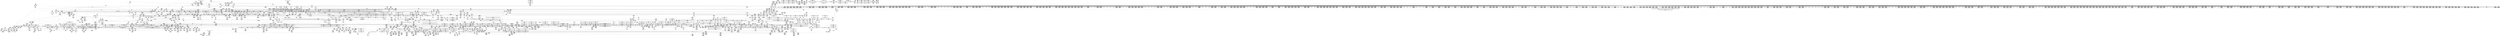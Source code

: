 digraph {
	CE0x47d8670 [shape=record,shape=Mrecord,label="{CE0x47d8670|2472:_%struct.cred*,_:_CRE_6327,6328_}"]
	CE0x48166f0 [shape=record,shape=Mrecord,label="{CE0x48166f0|rcu_read_lock:tmp|*SummSource*}"]
	CE0x4793af0 [shape=record,shape=Mrecord,label="{CE0x4793af0|rcu_read_lock:tmp6|include/linux/rcupdate.h,882|*SummSink*}"]
	CE0x4827190 [shape=record,shape=Mrecord,label="{CE0x4827190|rcu_read_lock:tmp18|include/linux/rcupdate.h,882|*SummSource*}"]
	CE0x482c050 [shape=record,shape=Mrecord,label="{CE0x482c050|rcu_lock_acquire:tmp6|*SummSink*}"]
	CE0x480f3a0 [shape=record,shape=Mrecord,label="{CE0x480f3a0|rcu_lock_acquire:tmp4|include/linux/rcupdate.h,418|*SummSink*}"]
	CE0x482a840 [shape=record,shape=Mrecord,label="{CE0x482a840|cred_sid:tmp5|security/selinux/hooks.c,196|*SummSource*}"]
	CE0x488a350 [shape=record,shape=Mrecord,label="{CE0x488a350|__preempt_count_sub:entry}"]
	CE0x4788cd0 [shape=record,shape=Mrecord,label="{CE0x4788cd0|task_sid:tmp24|security/selinux/hooks.c,208|*SummSource*}"]
	CE0x473e370 [shape=record,shape=Mrecord,label="{CE0x473e370|selinux_task_kill:if.end|*SummSink*}"]
	CE0x48356e0 [shape=record,shape=Mrecord,label="{CE0x48356e0|__rcu_read_lock:tmp4|include/linux/rcupdate.h,239|*SummSource*}"]
	CE0x47ac950 [shape=record,shape=Mrecord,label="{CE0x47ac950|task_sid:tmp13|security/selinux/hooks.c,208|*SummSource*}"]
	CE0x47831d0 [shape=record,shape=Mrecord,label="{CE0x47831d0|i64*_getelementptr_inbounds_(_13_x_i64_,_13_x_i64_*___llvm_gcov_ctr126,_i64_0,_i64_8)|*Constant*|*SummSink*}"]
	CE0x47f3f30 [shape=record,shape=Mrecord,label="{CE0x47f3f30|__rcu_read_unlock:tmp2|*SummSource*}"]
	CE0x479b1f0 [shape=record,shape=Mrecord,label="{CE0x479b1f0|2472:_%struct.cred*,_:_CRE_416,424_|*MultipleSource*|Function::task_sid&Arg::task::|Function::current_has_perm&Arg::tsk::|Function::selinux_task_kill&Arg::p::|security/selinux/hooks.c,208}"]
	CE0x47c0740 [shape=record,shape=Mrecord,label="{CE0x47c0740|2472:_%struct.cred*,_:_CRE_2616,2648_|*MultipleSource*|Function::task_sid&Arg::task::|Function::current_has_perm&Arg::tsk::|Function::selinux_task_kill&Arg::p::|security/selinux/hooks.c,208}"]
	CE0x47cdcd0 [shape=record,shape=Mrecord,label="{CE0x47cdcd0|2472:_%struct.cred*,_:_CRE_3108,3112_|*MultipleSource*|Function::task_sid&Arg::task::|Function::current_has_perm&Arg::tsk::|Function::selinux_task_kill&Arg::p::|security/selinux/hooks.c,208}"]
	CE0x47eefa0 [shape=record,shape=Mrecord,label="{CE0x47eefa0|rcu_lock_release:bb}"]
	CE0x4829c40 [shape=record,shape=Mrecord,label="{CE0x4829c40|rcu_read_lock:tmp22|include/linux/rcupdate.h,884|*SummSink*}"]
	CE0x4817890 [shape=record,shape=Mrecord,label="{CE0x4817890|i64*_getelementptr_inbounds_(_11_x_i64_,_11_x_i64_*___llvm_gcov_ctr127,_i64_0,_i64_0)|*Constant*|*SummSource*}"]
	CE0x4785e50 [shape=record,shape=Mrecord,label="{CE0x4785e50|i8_1|*Constant*|*SummSource*}"]
	CE0x4812160 [shape=record,shape=Mrecord,label="{CE0x4812160|rcu_lock_acquire:entry|*SummSink*}"]
	CE0x4893520 [shape=record,shape=Mrecord,label="{CE0x4893520|get_current:bb}"]
	CE0x47f7070 [shape=record,shape=Mrecord,label="{CE0x47f7070|GLOBAL:task_sid.__warned|Global_var:task_sid.__warned|*SummSink*}"]
	CE0x479e980 [shape=record,shape=Mrecord,label="{CE0x479e980|2472:_%struct.cred*,_:_CRE_304,312_|*MultipleSource*|Function::task_sid&Arg::task::|Function::current_has_perm&Arg::tsk::|Function::selinux_task_kill&Arg::p::|security/selinux/hooks.c,208}"]
	CE0x47b1e70 [shape=record,shape=Mrecord,label="{CE0x47b1e70|2472:_%struct.cred*,_:_CRE_736,744_|*MultipleSource*|Function::task_sid&Arg::task::|Function::current_has_perm&Arg::tsk::|Function::selinux_task_kill&Arg::p::|security/selinux/hooks.c,208}"]
	CE0x473bae0 [shape=record,shape=Mrecord,label="{CE0x473bae0|selinux_task_kill:if.else}"]
	CE0x4787b50 [shape=record,shape=Mrecord,label="{CE0x4787b50|i64*_getelementptr_inbounds_(_13_x_i64_,_13_x_i64_*___llvm_gcov_ctr126,_i64_0,_i64_10)|*Constant*|*SummSink*}"]
	CE0x47cacf0 [shape=record,shape=Mrecord,label="{CE0x47cacf0|2472:_%struct.cred*,_:_CRE_2968,2969_}"]
	CE0x47c6f30 [shape=record,shape=Mrecord,label="{CE0x47c6f30|2472:_%struct.cred*,_:_CRE_2916,2917_}"]
	CE0x4886c10 [shape=record,shape=Mrecord,label="{CE0x4886c10|__rcu_read_lock:tmp1|*SummSink*}"]
	CE0x4899130 [shape=record,shape=Mrecord,label="{CE0x4899130|__preempt_count_add:tmp6|./arch/x86/include/asm/preempt.h,73|*SummSink*}"]
	CE0x475b2f0 [shape=record,shape=Mrecord,label="{CE0x475b2f0|signal_to_av:bb}"]
	CE0x489c250 [shape=record,shape=Mrecord,label="{CE0x489c250|__rcu_read_unlock:bb|*SummSink*}"]
	CE0x4757dc0 [shape=record,shape=Mrecord,label="{CE0x4757dc0|i64_5|*Constant*}"]
	CE0x482f580 [shape=record,shape=Mrecord,label="{CE0x482f580|__preempt_count_add:val|Function::__preempt_count_add&Arg::val::|*SummSource*}"]
	CE0x479b560 [shape=record,shape=Mrecord,label="{CE0x479b560|2472:_%struct.cred*,_:_CRE_432,440_|*MultipleSource*|Function::task_sid&Arg::task::|Function::current_has_perm&Arg::tsk::|Function::selinux_task_kill&Arg::p::|security/selinux/hooks.c,208}"]
	CE0x47e5840 [shape=record,shape=Mrecord,label="{CE0x47e5840|i8*_getelementptr_inbounds_(_44_x_i8_,_44_x_i8_*_.str47,_i32_0,_i32_0)|*Constant*|*SummSource*}"]
	CE0x4763be0 [shape=record,shape=Mrecord,label="{CE0x4763be0|avc_has_perm:auditdata|Function::avc_has_perm&Arg::auditdata::|*SummSource*}"]
	CE0x4794be0 [shape=record,shape=Mrecord,label="{CE0x4794be0|_ret_void,_!dbg_!27735|include/linux/rcupdate.h,884}"]
	CE0x4864810 [shape=record,shape=Mrecord,label="{CE0x4864810|current_sid:tmp12|security/selinux/hooks.c,218|*SummSource*}"]
	CE0x47b2f10 [shape=record,shape=Mrecord,label="{CE0x47b2f10|2472:_%struct.cred*,_:_CRE_1816,1817_|*MultipleSource*|Function::task_sid&Arg::task::|Function::current_has_perm&Arg::tsk::|Function::selinux_task_kill&Arg::p::|security/selinux/hooks.c,208}"]
	CE0x47c31d0 [shape=record,shape=Mrecord,label="{CE0x47c31d0|2472:_%struct.cred*,_:_CRE_2768,2776_|*MultipleSource*|Function::task_sid&Arg::task::|Function::current_has_perm&Arg::tsk::|Function::selinux_task_kill&Arg::p::|security/selinux/hooks.c,208}"]
	CE0x488f850 [shape=record,shape=Mrecord,label="{CE0x488f850|rcu_lock_release:tmp5|include/linux/rcupdate.h,423}"]
	CE0x4803910 [shape=record,shape=Mrecord,label="{CE0x4803910|current_sid:cred|security/selinux/hooks.c,218|*SummSource*}"]
	CE0x47adb80 [shape=record,shape=Mrecord,label="{CE0x47adb80|task_sid:tmp14|security/selinux/hooks.c,208|*SummSink*}"]
	CE0x48883a0 [shape=record,shape=Mrecord,label="{CE0x48883a0|i64_ptrtoint_(i8*_blockaddress(_rcu_lock_release,_%__here)_to_i64)|*Constant*|*SummSink*}"]
	CE0x47d15d0 [shape=record,shape=Mrecord,label="{CE0x47d15d0|2472:_%struct.cred*,_:_CRE_5944,5952_|*MultipleSource*|Function::task_sid&Arg::task::|Function::current_has_perm&Arg::tsk::|Function::selinux_task_kill&Arg::p::|security/selinux/hooks.c,208}"]
	CE0x4823260 [shape=record,shape=Mrecord,label="{CE0x4823260|rcu_read_lock:tmp16|include/linux/rcupdate.h,882}"]
	CE0x4754710 [shape=record,shape=Mrecord,label="{CE0x4754710|selinux_task_kill:tmp15|security/selinux/hooks.c,3666}"]
	CE0x4743040 [shape=record,shape=Mrecord,label="{CE0x4743040|__llvm_gcov_indirect_counter_increment:entry}"]
	CE0x479c030 [shape=record,shape=Mrecord,label="{CE0x479c030|task_sid:tmp3|*SummSource*}"]
	CE0x489f5c0 [shape=record,shape=Mrecord,label="{CE0x489f5c0|i64_1|*Constant*}"]
	CE0x48d1700 [shape=record,shape=Mrecord,label="{CE0x48d1700|__preempt_count_sub:tmp1|*SummSource*}"]
	CE0x475ce30 [shape=record,shape=Mrecord,label="{CE0x475ce30|task_sid:tmp2|*SummSink*}"]
	CE0x47dcce0 [shape=record,shape=Mrecord,label="{CE0x47dcce0|2472:_%struct.cred*,_:_CRE_6474,6476_|*MultipleSource*|Function::task_sid&Arg::task::|Function::current_has_perm&Arg::tsk::|Function::selinux_task_kill&Arg::p::|security/selinux/hooks.c,208}"]
	CE0x47a72a0 [shape=record,shape=Mrecord,label="{CE0x47a72a0|task_sid:do.end|*SummSource*}"]
	CE0x47f3900 [shape=record,shape=Mrecord,label="{CE0x47f3900|__rcu_read_lock:tmp5|include/linux/rcupdate.h,239|*SummSink*}"]
	CE0x480c770 [shape=record,shape=Mrecord,label="{CE0x480c770|current_sid:tmp23|security/selinux/hooks.c,218|*SummSource*}"]
	CE0x47dee20 [shape=record,shape=Mrecord,label="{CE0x47dee20|2472:_%struct.cred*,_:_CRE_6568,6576_|*MultipleSource*|Function::task_sid&Arg::task::|Function::current_has_perm&Arg::tsk::|Function::selinux_task_kill&Arg::p::|security/selinux/hooks.c,208}"]
	CE0x48328b0 [shape=record,shape=Mrecord,label="{CE0x48328b0|i1_true|*Constant*}"]
	CE0x4751330 [shape=record,shape=Mrecord,label="{CE0x4751330|i64_5|*Constant*|*SummSource*}"]
	CE0x4755590 [shape=record,shape=Mrecord,label="{CE0x4755590|GLOBAL:__llvm_gcov_ctr290|Global_var:__llvm_gcov_ctr290|*SummSource*}"]
	CE0x47d5160 [shape=record,shape=Mrecord,label="{CE0x47d5160|2472:_%struct.cred*,_:_CRE_6264,6280_|*MultipleSource*|Function::task_sid&Arg::task::|Function::current_has_perm&Arg::tsk::|Function::selinux_task_kill&Arg::p::|security/selinux/hooks.c,208}"]
	CE0x480f090 [shape=record,shape=Mrecord,label="{CE0x480f090|rcu_lock_acquire:__here}"]
	CE0x4832070 [shape=record,shape=Mrecord,label="{CE0x4832070|rcu_read_unlock:do.end}"]
	CE0x47acee0 [shape=record,shape=Mrecord,label="{CE0x47acee0|task_sid:call3|security/selinux/hooks.c,208|*SummSource*}"]
	CE0x47c5f20 [shape=record,shape=Mrecord,label="{CE0x47c5f20|2472:_%struct.cred*,_:_CRE_2904,2905_}"]
	CE0x4784980 [shape=record,shape=Mrecord,label="{CE0x4784980|i64*_getelementptr_inbounds_(_13_x_i64_,_13_x_i64_*___llvm_gcov_ctr126,_i64_0,_i64_9)|*Constant*|*SummSource*}"]
	CE0x48310a0 [shape=record,shape=Mrecord,label="{CE0x48310a0|rcu_read_unlock:tmp1|*SummSink*}"]
	CE0x48a5e00 [shape=record,shape=Mrecord,label="{CE0x48a5e00|GLOBAL:cred_sid|*Constant*}"]
	CE0x48d4b70 [shape=record,shape=Mrecord,label="{CE0x48d4b70|__preempt_count_sub:do.body}"]
	CE0x4791bd0 [shape=record,shape=Mrecord,label="{CE0x4791bd0|_call_void_mcount()_#3|*SummSource*}"]
	CE0x47a6fa0 [shape=record,shape=Mrecord,label="{CE0x47a6fa0|task_sid:if.then|*SummSource*}"]
	CE0x4885c00 [shape=record,shape=Mrecord,label="{CE0x4885c00|i32_77|*Constant*}"]
	CE0x479fe20 [shape=record,shape=Mrecord,label="{CE0x479fe20|_ret_i32_%retval.0,_!dbg_!27728|security/selinux/avc.c,775}"]
	CE0x477fcc0 [shape=record,shape=Mrecord,label="{CE0x477fcc0|_call_void___llvm_gcov_indirect_counter_increment(i32*___llvm_gcov_global_state_pred267,_i64**_getelementptr_inbounds_(_4_x_i64*_,_4_x_i64*_*___llvm_gcda_edge_table266,_i64_0,_i64_1)),_!dbg_!27714|security/selinux/hooks.c,1479|*SummSink*}"]
	CE0x47dd890 [shape=record,shape=Mrecord,label="{CE0x47dd890|2472:_%struct.cred*,_:_CRE_6496,6504_|*MultipleSource*|Function::task_sid&Arg::task::|Function::current_has_perm&Arg::tsk::|Function::selinux_task_kill&Arg::p::|security/selinux/hooks.c,208}"]
	CE0x479ee00 [shape=record,shape=Mrecord,label="{CE0x479ee00|_ret_i32_%tmp24,_!dbg_!27742|security/selinux/hooks.c,220|*SummSource*}"]
	CE0x47d1f80 [shape=record,shape=Mrecord,label="{CE0x47d1f80|2472:_%struct.cred*,_:_CRE_5976,5984_|*MultipleSource*|Function::task_sid&Arg::task::|Function::current_has_perm&Arg::tsk::|Function::selinux_task_kill&Arg::p::|security/selinux/hooks.c,208}"]
	CE0x47bc6f0 [shape=record,shape=Mrecord,label="{CE0x47bc6f0|2472:_%struct.cred*,_:_CRE_2416,2424_|*MultipleSource*|Function::task_sid&Arg::task::|Function::current_has_perm&Arg::tsk::|Function::selinux_task_kill&Arg::p::|security/selinux/hooks.c,208}"]
	CE0x4867070 [shape=record,shape=Mrecord,label="{CE0x4867070|i64*_getelementptr_inbounds_(_11_x_i64_,_11_x_i64_*___llvm_gcov_ctr125,_i64_0,_i64_10)|*Constant*|*SummSource*}"]
	CE0x47db9e0 [shape=record,shape=Mrecord,label="{CE0x47db9e0|2472:_%struct.cred*,_:_CRE_6408,6424_|*MultipleSource*|Function::task_sid&Arg::task::|Function::current_has_perm&Arg::tsk::|Function::selinux_task_kill&Arg::p::|security/selinux/hooks.c,208}"]
	CE0x475e2f0 [shape=record,shape=Mrecord,label="{CE0x475e2f0|task_sid:tmp}"]
	CE0x47ddfb0 [shape=record,shape=Mrecord,label="{CE0x47ddfb0|2472:_%struct.cred*,_:_CRE_6520,6528_|*MultipleSource*|Function::task_sid&Arg::task::|Function::current_has_perm&Arg::tsk::|Function::selinux_task_kill&Arg::p::|security/selinux/hooks.c,208}"]
	CE0x474d710 [shape=record,shape=Mrecord,label="{CE0x474d710|selinux_task_kill:call|security/selinux/hooks.c,3664|*SummSink*}"]
	CE0x489ed90 [shape=record,shape=Mrecord,label="{CE0x489ed90|__preempt_count_add:tmp7|./arch/x86/include/asm/preempt.h,73}"]
	CE0x47caf50 [shape=record,shape=Mrecord,label="{CE0x47caf50|2472:_%struct.cred*,_:_CRE_2970,2971_}"]
	CE0x4731190 [shape=record,shape=Mrecord,label="{CE0x4731190|_call_void_mcount()_#3|*SummSink*}"]
	CE0x47800f0 [shape=record,shape=Mrecord,label="{CE0x47800f0|task_sid:do.end6|*SummSink*}"]
	CE0x47916f0 [shape=record,shape=Mrecord,label="{CE0x47916f0|cred_sid:tmp3}"]
	CE0x48654b0 [shape=record,shape=Mrecord,label="{CE0x48654b0|i64*_getelementptr_inbounds_(_4_x_i64_,_4_x_i64_*___llvm_gcov_ctr128,_i64_0,_i64_3)|*Constant*|*SummSink*}"]
	CE0x4745c50 [shape=record,shape=Mrecord,label="{CE0x4745c50|rcu_read_unlock:entry}"]
	CE0x47afe90 [shape=record,shape=Mrecord,label="{CE0x47afe90|2472:_%struct.cred*,_:_CRE_656,660_|*MultipleSource*|Function::task_sid&Arg::task::|Function::current_has_perm&Arg::tsk::|Function::selinux_task_kill&Arg::p::|security/selinux/hooks.c,208}"]
	CE0x475ac60 [shape=record,shape=Mrecord,label="{CE0x475ac60|_ret_i32_%rc.0,_!dbg_!27734|security/selinux/hooks.c,3670|*SummSink*}"]
	CE0x48a4180 [shape=record,shape=Mrecord,label="{CE0x48a4180|task_sid:tmp20|security/selinux/hooks.c,208}"]
	CE0x4818980 [shape=record,shape=Mrecord,label="{CE0x4818980|rcu_read_lock:bb|*SummSource*}"]
	CE0x481a400 [shape=record,shape=Mrecord,label="{CE0x481a400|rcu_read_unlock:tmp5|include/linux/rcupdate.h,933}"]
	CE0x48862e0 [shape=record,shape=Mrecord,label="{CE0x48862e0|rcu_lock_acquire:tmp2|*SummSink*}"]
	CE0x4759e60 [shape=record,shape=Mrecord,label="{CE0x4759e60|signal_to_av:tmp9|security/selinux/hooks.c,1491}"]
	CE0x4840d10 [shape=record,shape=Mrecord,label="{CE0x4840d10|i64*_getelementptr_inbounds_(_4_x_i64_,_4_x_i64_*___llvm_gcov_ctr133,_i64_0,_i64_1)|*Constant*|*SummSink*}"]
	CE0x47df510 [shape=record,shape=Mrecord,label="{CE0x47df510|2472:_%struct.cred*,_:_CRE_6600,6608_|*MultipleSource*|Function::task_sid&Arg::task::|Function::current_has_perm&Arg::tsk::|Function::selinux_task_kill&Arg::p::|security/selinux/hooks.c,208}"]
	CE0x488e790 [shape=record,shape=Mrecord,label="{CE0x488e790|__rcu_read_unlock:tmp3|*SummSink*}"]
	CE0x4761c50 [shape=record,shape=Mrecord,label="{CE0x4761c50|i64*_getelementptr_inbounds_(_10_x_i64_,_10_x_i64_*___llvm_gcov_ctr265,_i64_0,_i64_6)|*Constant*}"]
	CE0x4867190 [shape=record,shape=Mrecord,label="{CE0x4867190|current_sid:tmp19|security/selinux/hooks.c,218|*SummSink*}"]
	CE0x489f3b0 [shape=record,shape=Mrecord,label="{CE0x489f3b0|get_current:tmp1|*SummSource*}"]
	CE0x47cd810 [shape=record,shape=Mrecord,label="{CE0x47cd810|2472:_%struct.cred*,_:_CRE_3096,3104_|*MultipleSource*|Function::task_sid&Arg::task::|Function::current_has_perm&Arg::tsk::|Function::selinux_task_kill&Arg::p::|security/selinux/hooks.c,208}"]
	CE0x4822f70 [shape=record,shape=Mrecord,label="{CE0x4822f70|rcu_read_lock:tmp15|include/linux/rcupdate.h,882|*SummSource*}"]
	CE0x48998b0 [shape=record,shape=Mrecord,label="{CE0x48998b0|i64*_getelementptr_inbounds_(_4_x_i64_,_4_x_i64_*___llvm_gcov_ctr129,_i64_0,_i64_2)|*Constant*|*SummSource*}"]
	CE0x483cb90 [shape=record,shape=Mrecord,label="{CE0x483cb90|current_sid:tmp11|security/selinux/hooks.c,218|*SummSource*}"]
	CE0x48ab960 [shape=record,shape=Mrecord,label="{CE0x48ab960|i64*_getelementptr_inbounds_(_4_x_i64_,_4_x_i64_*___llvm_gcov_ctr135,_i64_0,_i64_3)|*Constant*|*SummSink*}"]
	CE0x478c290 [shape=record,shape=Mrecord,label="{CE0x478c290|i64**_getelementptr_inbounds_(_4_x_i64*_,_4_x_i64*_*___llvm_gcda_edge_table266,_i64_0,_i64_3)|*Constant*|*SummSource*}"]
	CE0x48847b0 [shape=record,shape=Mrecord,label="{CE0x48847b0|__preempt_count_sub:val|Function::__preempt_count_sub&Arg::val::}"]
	CE0x48d1960 [shape=record,shape=Mrecord,label="{CE0x48d1960|i64_1|*Constant*}"]
	CE0x489ac60 [shape=record,shape=Mrecord,label="{CE0x489ac60|__preempt_count_sub:tmp1|*SummSink*}"]
	CE0x47568c0 [shape=record,shape=Mrecord,label="{CE0x47568c0|i64*_getelementptr_inbounds_(_10_x_i64_,_10_x_i64_*___llvm_gcov_ctr265,_i64_0,_i64_0)|*Constant*}"]
	CE0x48efce0 [shape=record,shape=Mrecord,label="{CE0x48efce0|COLLAPSED:_GCMRE___llvm_gcov_ctr135_internal_global_4_x_i64_zeroinitializer:_elem_0:default:}"]
	CE0x4862e90 [shape=record,shape=Mrecord,label="{CE0x4862e90|GLOBAL:current_sid.__warned|Global_var:current_sid.__warned|*SummSource*}"]
	CE0x47a93c0 [shape=record,shape=Mrecord,label="{CE0x47a93c0|2472:_%struct.cred*,_:_CRE_192,200_|*MultipleSource*|Function::task_sid&Arg::task::|Function::current_has_perm&Arg::tsk::|Function::selinux_task_kill&Arg::p::|security/selinux/hooks.c,208}"]
	CE0x4754840 [shape=record,shape=Mrecord,label="{CE0x4754840|selinux_task_kill:tmp15|security/selinux/hooks.c,3666|*SummSource*}"]
	CE0x488ee90 [shape=record,shape=Mrecord,label="{CE0x488ee90|i64*_getelementptr_inbounds_(_4_x_i64_,_4_x_i64_*___llvm_gcov_ctr133,_i64_0,_i64_2)|*Constant*|*SummSource*}"]
	CE0x47370a0 [shape=record,shape=Mrecord,label="{CE0x47370a0|_ret_i32_%call7,_!dbg_!27749|security/selinux/hooks.c,210|*SummSink*}"]
	CE0x47e0d00 [shape=record,shape=Mrecord,label="{CE0x47e0d00|2472:_%struct.cred*,_:_CRE_6664,6668_|*MultipleSource*|Function::task_sid&Arg::task::|Function::current_has_perm&Arg::tsk::|Function::selinux_task_kill&Arg::p::|security/selinux/hooks.c,208}"]
	CE0x4821a20 [shape=record,shape=Mrecord,label="{CE0x4821a20|i64_6|*Constant*}"]
	CE0x47eae10 [shape=record,shape=Mrecord,label="{CE0x47eae10|__rcu_read_unlock:entry}"]
	CE0x479ca90 [shape=record,shape=Mrecord,label="{CE0x479ca90|current_has_perm:call1|security/selinux/hooks.c,1543|*SummSource*}"]
	CE0x47a6d50 [shape=record,shape=Mrecord,label="{CE0x47a6d50|_ret_void,_!dbg_!27717|include/linux/rcupdate.h,419}"]
	CE0x479ced0 [shape=record,shape=Mrecord,label="{CE0x479ced0|_call_void_mcount()_#3|*SummSink*}"]
	CE0x4743c70 [shape=record,shape=Mrecord,label="{CE0x4743c70|current_sid:tmp16|security/selinux/hooks.c,218|*SummSource*}"]
	CE0x47d7700 [shape=record,shape=Mrecord,label="{CE0x47d7700|2472:_%struct.cred*,_:_CRE_6314,6315_}"]
	CE0x4760b20 [shape=record,shape=Mrecord,label="{CE0x4760b20|cred_sid:cred|Function::cred_sid&Arg::cred::}"]
	CE0x47ea7e0 [shape=record,shape=Mrecord,label="{CE0x47ea7e0|_call_void___rcu_read_unlock()_#10,_!dbg_!27734|include/linux/rcupdate.h,937|*SummSource*}"]
	CE0x48a2c20 [shape=record,shape=Mrecord,label="{CE0x48a2c20|task_sid:tmp18|security/selinux/hooks.c,208}"]
	CE0x47c2ae0 [shape=record,shape=Mrecord,label="{CE0x47c2ae0|2472:_%struct.cred*,_:_CRE_2744,2752_|*MultipleSource*|Function::task_sid&Arg::task::|Function::current_has_perm&Arg::tsk::|Function::selinux_task_kill&Arg::p::|security/selinux/hooks.c,208}"]
	CE0x4790f60 [shape=record,shape=Mrecord,label="{CE0x4790f60|cred_sid:tmp2|*SummSource*}"]
	CE0x4781e50 [shape=record,shape=Mrecord,label="{CE0x4781e50|2472:_%struct.cred*,_:_CRE_520,524_|*MultipleSource*|Function::task_sid&Arg::task::|Function::current_has_perm&Arg::tsk::|Function::selinux_task_kill&Arg::p::|security/selinux/hooks.c,208}"]
	CE0x47968b0 [shape=record,shape=Mrecord,label="{CE0x47968b0|task_sid:land.lhs.true2|*SummSource*}"]
	CE0x4766100 [shape=record,shape=Mrecord,label="{CE0x4766100|__llvm_gcov_indirect_counter_increment:tmp1|*SummSource*}"]
	CE0x4795480 [shape=record,shape=Mrecord,label="{CE0x4795480|2472:_%struct.cred*,_:_CRE_16,20_|*MultipleSource*|Function::task_sid&Arg::task::|Function::current_has_perm&Arg::tsk::|Function::selinux_task_kill&Arg::p::|security/selinux/hooks.c,208}"]
	CE0x4868180 [shape=record,shape=Mrecord,label="{CE0x4868180|i64*_getelementptr_inbounds_(_4_x_i64_,_4_x_i64_*___llvm_gcov_ctr128,_i64_0,_i64_0)|*Constant*|*SummSink*}"]
	CE0x47358d0 [shape=record,shape=Mrecord,label="{CE0x47358d0|selinux_task_kill:tobool1|security/selinux/hooks.c,3665|*SummSink*}"]
	CE0x4866580 [shape=record,shape=Mrecord,label="{CE0x4866580|i8*_getelementptr_inbounds_(_45_x_i8_,_45_x_i8_*_.str12,_i32_0,_i32_0)|*Constant*|*SummSource*}"]
	CE0x47d0530 [shape=record,shape=Mrecord,label="{CE0x47d0530|2472:_%struct.cred*,_:_CRE_5888,5896_|*MultipleSource*|Function::task_sid&Arg::task::|Function::current_has_perm&Arg::tsk::|Function::selinux_task_kill&Arg::p::|security/selinux/hooks.c,208}"]
	CE0x47b5dd0 [shape=record,shape=Mrecord,label="{CE0x47b5dd0|2472:_%struct.cred*,_:_CRE_1984,2016_|*MultipleSource*|Function::task_sid&Arg::task::|Function::current_has_perm&Arg::tsk::|Function::selinux_task_kill&Arg::p::|security/selinux/hooks.c,208}"]
	CE0x473df80 [shape=record,shape=Mrecord,label="{CE0x473df80|selinux_task_kill:if.else5}"]
	CE0x480c0f0 [shape=record,shape=Mrecord,label="{CE0x480c0f0|current_sid:tmp22|security/selinux/hooks.c,218}"]
	CE0x47c2620 [shape=record,shape=Mrecord,label="{CE0x47c2620|2472:_%struct.cred*,_:_CRE_2728,2736_|*MultipleSource*|Function::task_sid&Arg::task::|Function::current_has_perm&Arg::tsk::|Function::selinux_task_kill&Arg::p::|security/selinux/hooks.c,208}"]
	CE0x4760db0 [shape=record,shape=Mrecord,label="{CE0x4760db0|cred_sid:cred|Function::cred_sid&Arg::cred::|*SummSink*}"]
	CE0x47571d0 [shape=record,shape=Mrecord,label="{CE0x47571d0|i64**_getelementptr_inbounds_(_4_x_i64*_,_4_x_i64*_*___llvm_gcda_edge_table266,_i64_0,_i64_1)|*Constant*}"]
	CE0x4737ac0 [shape=record,shape=Mrecord,label="{CE0x4737ac0|avc_has_perm:entry|*SummSource*}"]
	CE0x4862a10 [shape=record,shape=Mrecord,label="{CE0x4862a10|i64*_getelementptr_inbounds_(_11_x_i64_,_11_x_i64_*___llvm_gcov_ctr125,_i64_0,_i64_0)|*Constant*}"]
	CE0x479de70 [shape=record,shape=Mrecord,label="{CE0x479de70|_call_void_rcu_read_lock()_#10,_!dbg_!27712|security/selinux/hooks.c,207|*SummSource*}"]
	CE0x489fb70 [shape=record,shape=Mrecord,label="{CE0x489fb70|rcu_lock_acquire:tmp7|*SummSource*}"]
	CE0x4828390 [shape=record,shape=Mrecord,label="{CE0x4828390|rcu_read_lock:tmp19|include/linux/rcupdate.h,882}"]
	CE0x483e350 [shape=record,shape=Mrecord,label="{CE0x483e350|GLOBAL:__preempt_count_add|*Constant*|*SummSource*}"]
	CE0x483c980 [shape=record,shape=Mrecord,label="{CE0x483c980|rcu_read_unlock:tmp6|include/linux/rcupdate.h,933|*SummSink*}"]
	CE0x488a1e0 [shape=record,shape=Mrecord,label="{CE0x488a1e0|GLOBAL:__preempt_count_sub|*Constant*|*SummSink*}"]
	CE0x4795920 [shape=record,shape=Mrecord,label="{CE0x4795920|current_has_perm:tmp2|*SummSink*}"]
	CE0x478ab20 [shape=record,shape=Mrecord,label="{CE0x478ab20|GLOBAL:cred_sid|*Constant*|*SummSource*}"]
	CE0x475e360 [shape=record,shape=Mrecord,label="{CE0x475e360|COLLAPSED:_GCMRE___llvm_gcov_ctr126_internal_global_13_x_i64_zeroinitializer:_elem_0:default:}"]
	CE0x48074d0 [shape=record,shape=Mrecord,label="{CE0x48074d0|__llvm_gcov_indirect_counter_increment:pred|*SummSource*}"]
	CE0x480c390 [shape=record,shape=Mrecord,label="{CE0x480c390|current_sid:tmp23|security/selinux/hooks.c,218}"]
	CE0x47db7b0 [shape=record,shape=Mrecord,label="{CE0x47db7b0|2472:_%struct.cred*,_:_CRE_6400,6408_|*MultipleSource*|Function::task_sid&Arg::task::|Function::current_has_perm&Arg::tsk::|Function::selinux_task_kill&Arg::p::|security/selinux/hooks.c,208}"]
	CE0x47e0840 [shape=record,shape=Mrecord,label="{CE0x47e0840|2472:_%struct.cred*,_:_CRE_6656,6660_|*MultipleSource*|Function::task_sid&Arg::task::|Function::current_has_perm&Arg::tsk::|Function::selinux_task_kill&Arg::p::|security/selinux/hooks.c,208}"]
	CE0x48624f0 [shape=record,shape=Mrecord,label="{CE0x48624f0|_call_void___preempt_count_add(i32_1)_#10,_!dbg_!27711|include/linux/rcupdate.h,239|*SummSource*}"]
	CE0x4782260 [shape=record,shape=Mrecord,label="{CE0x4782260|2472:_%struct.cred*,_:_CRE_536,544_|*MultipleSource*|Function::task_sid&Arg::task::|Function::current_has_perm&Arg::tsk::|Function::selinux_task_kill&Arg::p::|security/selinux/hooks.c,208}"]
	CE0x482ad10 [shape=record,shape=Mrecord,label="{CE0x482ad10|i32_1|*Constant*|*SummSink*}"]
	CE0x47a4110 [shape=record,shape=Mrecord,label="{CE0x47a4110|_ret_void,_!dbg_!27717|include/linux/rcupdate.h,419|*SummSink*}"]
	CE0x4899750 [shape=record,shape=Mrecord,label="{CE0x4899750|COLLAPSED:_GCMRE___llvm_gcov_ctr129_internal_global_4_x_i64_zeroinitializer:_elem_0:default:}"]
	CE0x47f2740 [shape=record,shape=Mrecord,label="{CE0x47f2740|GLOBAL:__preempt_count_add|*Constant*}"]
	CE0x47da1c0 [shape=record,shape=Mrecord,label="{CE0x47da1c0|2472:_%struct.cred*,_:_CRE_6350,6351_}"]
	CE0x47c0c00 [shape=record,shape=Mrecord,label="{CE0x47c0c00|2472:_%struct.cred*,_:_CRE_2656,2664_|*MultipleSource*|Function::task_sid&Arg::task::|Function::current_has_perm&Arg::tsk::|Function::selinux_task_kill&Arg::p::|security/selinux/hooks.c,208}"]
	CE0x48a3d00 [shape=record,shape=Mrecord,label="{CE0x48a3d00|i64*_getelementptr_inbounds_(_13_x_i64_,_13_x_i64_*___llvm_gcov_ctr126,_i64_0,_i64_9)|*Constant*}"]
	CE0x481ccc0 [shape=record,shape=Mrecord,label="{CE0x481ccc0|GLOBAL:__llvm_gcov_ctr132|Global_var:__llvm_gcov_ctr132|*SummSink*}"]
	CE0x4805340 [shape=record,shape=Mrecord,label="{CE0x4805340|current_sid:tmp18|security/selinux/hooks.c,218|*SummSource*}"]
	CE0x48aed20 [shape=record,shape=Mrecord,label="{CE0x48aed20|rcu_lock_release:tmp7|*SummSink*}"]
	CE0x47350e0 [shape=record,shape=Mrecord,label="{CE0x47350e0|selinux_task_kill:if.end7|*SummSource*}"]
	CE0x4821020 [shape=record,shape=Mrecord,label="{CE0x4821020|rcu_read_lock:call3|include/linux/rcupdate.h,882}"]
	CE0x47d8a00 [shape=record,shape=Mrecord,label="{CE0x47d8a00|2472:_%struct.cred*,_:_CRE_6330,6331_}"]
	CE0x47f6a10 [shape=record,shape=Mrecord,label="{CE0x47f6a10|task_sid:tmp8|security/selinux/hooks.c,208|*SummSink*}"]
	CE0x47ca5d0 [shape=record,shape=Mrecord,label="{CE0x47ca5d0|2472:_%struct.cred*,_:_CRE_2962,2963_}"]
	CE0x48ae410 [shape=record,shape=Mrecord,label="{CE0x48ae410|i64*_getelementptr_inbounds_(_4_x_i64_,_4_x_i64_*___llvm_gcov_ctr133,_i64_0,_i64_3)|*Constant*|*SummSource*}"]
	CE0x481f010 [shape=record,shape=Mrecord,label="{CE0x481f010|rcu_read_lock:tmp8|include/linux/rcupdate.h,882|*SummSource*}"]
	CE0x4802d00 [shape=record,shape=Mrecord,label="{CE0x4802d00|_ret_%struct.task_struct*_%tmp4,_!dbg_!27714|./arch/x86/include/asm/current.h,14|*SummSource*}"]
	CE0x473eb20 [shape=record,shape=Mrecord,label="{CE0x473eb20|current_has_perm:tsk|Function::current_has_perm&Arg::tsk::|*SummSink*}"]
	CE0x4886270 [shape=record,shape=Mrecord,label="{CE0x4886270|rcu_lock_acquire:tmp2|*SummSource*}"]
	CE0x47546a0 [shape=record,shape=Mrecord,label="{CE0x47546a0|GLOBAL:task_sid|*Constant*}"]
	CE0x479a550 [shape=record,shape=Mrecord,label="{CE0x479a550|2472:_%struct.cred*,_:_CRE_256,264_|*MultipleSource*|Function::task_sid&Arg::task::|Function::current_has_perm&Arg::tsk::|Function::selinux_task_kill&Arg::p::|security/selinux/hooks.c,208}"]
	CE0x479e760 [shape=record,shape=Mrecord,label="{CE0x479e760|2472:_%struct.cred*,_:_CRE_296,304_|*MultipleSource*|Function::task_sid&Arg::task::|Function::current_has_perm&Arg::tsk::|Function::selinux_task_kill&Arg::p::|security/selinux/hooks.c,208}"]
	CE0x48632e0 [shape=record,shape=Mrecord,label="{CE0x48632e0|_ret_void,_!dbg_!27719|./arch/x86/include/asm/preempt.h,73|*SummSource*}"]
	CE0x48111c0 [shape=record,shape=Mrecord,label="{CE0x48111c0|rcu_read_lock:land.lhs.true|*SummSource*}"]
	CE0x482f3f0 [shape=record,shape=Mrecord,label="{CE0x482f3f0|__preempt_count_add:val|Function::__preempt_count_add&Arg::val::|*SummSink*}"]
	CE0x475d140 [shape=record,shape=Mrecord,label="{CE0x475d140|i32_9|*Constant*|*SummSource*}"]
	CE0x4863ac0 [shape=record,shape=Mrecord,label="{CE0x4863ac0|__rcu_read_unlock:tmp1|*SummSink*}"]
	CE0x489e5e0 [shape=record,shape=Mrecord,label="{CE0x489e5e0|__preempt_count_add:tmp3|*SummSink*}"]
	CE0x47a2fc0 [shape=record,shape=Mrecord,label="{CE0x47a2fc0|i64*_null|*Constant*}"]
	CE0x488ab80 [shape=record,shape=Mrecord,label="{CE0x488ab80|rcu_lock_acquire:__here|*SummSource*}"]
	CE0x47d9710 [shape=record,shape=Mrecord,label="{CE0x47d9710|2472:_%struct.cred*,_:_CRE_6341,6342_}"]
	CE0x4838420 [shape=record,shape=Mrecord,label="{CE0x4838420|rcu_read_unlock:tmp8|include/linux/rcupdate.h,933|*SummSink*}"]
	CE0x483a830 [shape=record,shape=Mrecord,label="{CE0x483a830|rcu_read_unlock:tmp9|include/linux/rcupdate.h,933|*SummSink*}"]
	CE0x47502a0 [shape=record,shape=Mrecord,label="{CE0x47502a0|i32_0|*Constant*|*SummSink*}"]
	CE0x4756fb0 [shape=record,shape=Mrecord,label="{CE0x4756fb0|__llvm_gcov_indirect_counter_increment:counters|Function::__llvm_gcov_indirect_counter_increment&Arg::counters::}"]
	CE0x4883790 [shape=record,shape=Mrecord,label="{CE0x4883790|GLOBAL:lock_acquire|*Constant*|*SummSource*}"]
	CE0x47a22d0 [shape=record,shape=Mrecord,label="{CE0x47a22d0|__llvm_gcov_indirect_counter_increment:tmp5|*SummSource*}"]
	CE0x47b0dc0 [shape=record,shape=Mrecord,label="{CE0x47b0dc0|2472:_%struct.cred*,_:_CRE_692,693_}"]
	CE0x47c6710 [shape=record,shape=Mrecord,label="{CE0x47c6710|2472:_%struct.cred*,_:_CRE_2909,2910_}"]
	CE0x47f4040 [shape=record,shape=Mrecord,label="{CE0x47f4040|__rcu_read_lock:tmp1}"]
	CE0x47bdc50 [shape=record,shape=Mrecord,label="{CE0x47bdc50|2472:_%struct.cred*,_:_CRE_2521,2522_}"]
	CE0x473fd60 [shape=record,shape=Mrecord,label="{CE0x473fd60|selinux_task_kill:perm.0|*SummSink*}"]
	CE0x48a19e0 [shape=record,shape=Mrecord,label="{CE0x48a19e0|task_sid:call3|security/selinux/hooks.c,208}"]
	CE0x480ed80 [shape=record,shape=Mrecord,label="{CE0x480ed80|rcu_lock_acquire:bb}"]
	CE0x47a7b60 [shape=record,shape=Mrecord,label="{CE0x47a7b60|2472:_%struct.cred*,_:_CRE_208,216_|*MultipleSource*|Function::task_sid&Arg::task::|Function::current_has_perm&Arg::tsk::|Function::selinux_task_kill&Arg::p::|security/selinux/hooks.c,208}"]
	CE0x47506b0 [shape=record,shape=Mrecord,label="{CE0x47506b0|selinux_task_kill:call3|security/selinux/hooks.c,3666|*SummSink*}"]
	CE0x48c17b0 [shape=record,shape=Mrecord,label="{CE0x48c17b0|__preempt_count_sub:sub|./arch/x86/include/asm/preempt.h,77}"]
	CE0x47b59c0 [shape=record,shape=Mrecord,label="{CE0x47b59c0|2472:_%struct.cred*,_:_CRE_1976,1977_|*MultipleSource*|Function::task_sid&Arg::task::|Function::current_has_perm&Arg::tsk::|Function::selinux_task_kill&Arg::p::|security/selinux/hooks.c,208}"]
	CE0x483d5a0 [shape=record,shape=Mrecord,label="{CE0x483d5a0|_call_void_asm_sideeffect_,_memory_,_dirflag_,_fpsr_,_flags_()_#3,_!dbg_!27711,_!srcloc_!27714|include/linux/rcupdate.h,244|*SummSource*}"]
	CE0x4824110 [shape=record,shape=Mrecord,label="{CE0x4824110|rcu_read_lock:tmp16|include/linux/rcupdate.h,882|*SummSink*}"]
	CE0x47d74a0 [shape=record,shape=Mrecord,label="{CE0x47d74a0|2472:_%struct.cred*,_:_CRE_6312,6313_}"]
	CE0x47e5310 [shape=record,shape=Mrecord,label="{CE0x47e5310|i32_934|*Constant*|*SummSink*}"]
	CE0x4762300 [shape=record,shape=Mrecord,label="{CE0x4762300|selinux_task_kill:p|Function::selinux_task_kill&Arg::p::|*SummSource*}"]
	CE0x482f960 [shape=record,shape=Mrecord,label="{CE0x482f960|rcu_read_unlock:if.end}"]
	CE0x47d7240 [shape=record,shape=Mrecord,label="{CE0x47d7240|2472:_%struct.cred*,_:_CRE_6310,6311_}"]
	CE0x4802700 [shape=record,shape=Mrecord,label="{CE0x4802700|GLOBAL:get_current|*Constant*|*SummSource*}"]
	CE0x47d81b0 [shape=record,shape=Mrecord,label="{CE0x47d81b0|2472:_%struct.cred*,_:_CRE_6323,6324_}"]
	CE0x472c3b0 [shape=record,shape=Mrecord,label="{CE0x472c3b0|selinux_task_kill:if.then|*SummSink*}"]
	CE0x47839c0 [shape=record,shape=Mrecord,label="{CE0x47839c0|i32_208|*Constant*}"]
	CE0x48067b0 [shape=record,shape=Mrecord,label="{CE0x48067b0|cred_sid:tmp1}"]
	CE0x48d5130 [shape=record,shape=Mrecord,label="{CE0x48d5130|get_current:tmp4|./arch/x86/include/asm/current.h,14}"]
	CE0x473ec30 [shape=record,shape=Mrecord,label="{CE0x473ec30|_ret_i32_%call2,_!dbg_!27718|security/selinux/hooks.c,1544}"]
	CE0x4888c60 [shape=record,shape=Mrecord,label="{CE0x4888c60|__rcu_read_unlock:tmp4|include/linux/rcupdate.h,244}"]
	CE0x4739100 [shape=record,shape=Mrecord,label="{CE0x4739100|selinux_task_kill:tmp6|security/selinux/hooks.c,3662}"]
	CE0x475c320 [shape=record,shape=Mrecord,label="{CE0x475c320|signal_to_av:sw.bb1|*SummSink*}"]
	CE0x4754190 [shape=record,shape=Mrecord,label="{CE0x4754190|selinux_task_kill:tmp14|security/selinux/hooks.c,3666}"]
	CE0x47cb1b0 [shape=record,shape=Mrecord,label="{CE0x47cb1b0|2472:_%struct.cred*,_:_CRE_2972,2973_}"]
	CE0x4822cf0 [shape=record,shape=Mrecord,label="{CE0x4822cf0|rcu_read_lock:tmp15|include/linux/rcupdate.h,882}"]
	CE0x47ce3f0 [shape=record,shape=Mrecord,label="{CE0x47ce3f0|2472:_%struct.cred*,_:_CRE_3120,3128_|*MultipleSource*|Function::task_sid&Arg::task::|Function::current_has_perm&Arg::tsk::|Function::selinux_task_kill&Arg::p::|security/selinux/hooks.c,208}"]
	CE0x4812c10 [shape=record,shape=Mrecord,label="{CE0x4812c10|rcu_read_lock:tmp4|include/linux/rcupdate.h,882|*SummSink*}"]
	CE0x48323f0 [shape=record,shape=Mrecord,label="{CE0x48323f0|current_sid:tmp14|security/selinux/hooks.c,218}"]
	CE0x47b7b90 [shape=record,shape=Mrecord,label="{CE0x47b7b90|2472:_%struct.cred*,_:_CRE_2088,2096_|*MultipleSource*|Function::task_sid&Arg::task::|Function::current_has_perm&Arg::tsk::|Function::selinux_task_kill&Arg::p::|security/selinux/hooks.c,208}"]
	CE0x4816610 [shape=record,shape=Mrecord,label="{CE0x4816610|rcu_read_lock:tmp}"]
	CE0x47b0be0 [shape=record,shape=Mrecord,label="{CE0x47b0be0|2472:_%struct.cred*,_:_CRE_690,691_}"]
	CE0x4894fc0 [shape=record,shape=Mrecord,label="{CE0x4894fc0|__preempt_count_sub:val|Function::__preempt_count_sub&Arg::val::|*SummSink*}"]
	CE0x475f000 [shape=record,shape=Mrecord,label="{CE0x475f000|_ret_i32_%rc.0,_!dbg_!27734|security/selinux/hooks.c,3670}"]
	CE0x4749770 [shape=record,shape=Mrecord,label="{CE0x4749770|i32_16|*Constant*|*SummSink*}"]
	CE0x4885e10 [shape=record,shape=Mrecord,label="{CE0x4885e10|i64*_getelementptr_inbounds_(_4_x_i64_,_4_x_i64_*___llvm_gcov_ctr133,_i64_0,_i64_0)|*Constant*}"]
	CE0x4893b60 [shape=record,shape=Mrecord,label="{CE0x4893b60|__preempt_count_add:do.body|*SummSink*}"]
	CE0x47c92d0 [shape=record,shape=Mrecord,label="{CE0x47c92d0|2472:_%struct.cred*,_:_CRE_2946,2947_}"]
	CE0x4763e20 [shape=record,shape=Mrecord,label="{CE0x4763e20|_ret_i32_%retval.0,_!dbg_!27728|security/selinux/avc.c,775|*SummSink*}"]
	CE0x473f8d0 [shape=record,shape=Mrecord,label="{CE0x473f8d0|i32_32|*Constant*|*SummSource*}"]
	CE0x47ec630 [shape=record,shape=Mrecord,label="{CE0x47ec630|i32_0|*Constant*}"]
	CE0x48071e0 [shape=record,shape=Mrecord,label="{CE0x48071e0|__llvm_gcov_indirect_counter_increment:exit|*SummSource*}"]
	CE0x4748170 [shape=record,shape=Mrecord,label="{CE0x4748170|avc_has_perm:ssid|Function::avc_has_perm&Arg::ssid::}"]
	CE0x4803790 [shape=record,shape=Mrecord,label="{CE0x4803790|COLLAPSED:_GCMRE_current_task_external_global_%struct.task_struct*:_elem_0::|security/selinux/hooks.c,218}"]
	CE0x48348c0 [shape=record,shape=Mrecord,label="{CE0x48348c0|GLOBAL:rcu_read_unlock.__warned|Global_var:rcu_read_unlock.__warned|*SummSource*}"]
	CE0x48350b0 [shape=record,shape=Mrecord,label="{CE0x48350b0|rcu_read_unlock:call|include/linux/rcupdate.h,933|*SummSink*}"]
	CE0x47c2190 [shape=record,shape=Mrecord,label="{CE0x47c2190|2472:_%struct.cred*,_:_CRE_2720,2724_|*MultipleSource*|Function::task_sid&Arg::task::|Function::current_has_perm&Arg::tsk::|Function::selinux_task_kill&Arg::p::|security/selinux/hooks.c,208}"]
	CE0x473f690 [shape=record,shape=Mrecord,label="{CE0x473f690|i64_2|*Constant*|*SummSink*}"]
	CE0x48360f0 [shape=record,shape=Mrecord,label="{CE0x48360f0|i64*_getelementptr_inbounds_(_11_x_i64_,_11_x_i64_*___llvm_gcov_ctr132,_i64_0,_i64_8)|*Constant*|*SummSource*}"]
	CE0x4785980 [shape=record,shape=Mrecord,label="{CE0x4785980|task_sid:tmp18|security/selinux/hooks.c,208|*SummSink*}"]
	CE0x479cd10 [shape=record,shape=Mrecord,label="{CE0x479cd10|task_sid:task|Function::task_sid&Arg::task::}"]
	CE0x4739a60 [shape=record,shape=Mrecord,label="{CE0x4739a60|selinux_task_kill:tmp3|security/selinux/hooks.c,3661|*SummSink*}"]
	CE0x4841bb0 [shape=record,shape=Mrecord,label="{CE0x4841bb0|__rcu_read_lock:tmp6|include/linux/rcupdate.h,240|*SummSink*}"]
	CE0x478d3d0 [shape=record,shape=Mrecord,label="{CE0x478d3d0|task_sid:tmp11|security/selinux/hooks.c,208}"]
	CE0x4750fe0 [shape=record,shape=Mrecord,label="{CE0x4750fe0|selinux_task_kill:tmp9|security/selinux/hooks.c,3664}"]
	CE0x4760a40 [shape=record,shape=Mrecord,label="{CE0x4760a40|cred_sid:entry|*SummSink*}"]
	CE0x47d40f0 [shape=record,shape=Mrecord,label="{CE0x47d40f0|2472:_%struct.cred*,_:_CRE_6208,6216_|*MultipleSource*|Function::task_sid&Arg::task::|Function::current_has_perm&Arg::tsk::|Function::selinux_task_kill&Arg::p::|security/selinux/hooks.c,208}"]
	CE0x477fe40 [shape=record,shape=Mrecord,label="{CE0x477fe40|task_sid:do.end|*SummSink*}"]
	CE0x4787720 [shape=record,shape=Mrecord,label="{CE0x4787720|task_sid:tmp23|security/selinux/hooks.c,208}"]
	CE0x47eafe0 [shape=record,shape=Mrecord,label="{CE0x47eafe0|__rcu_read_unlock:entry|*SummSink*}"]
	CE0x488d630 [shape=record,shape=Mrecord,label="{CE0x488d630|i64*_getelementptr_inbounds_(_4_x_i64_,_4_x_i64_*___llvm_gcov_ctr130,_i64_0,_i64_1)|*Constant*}"]
	CE0x47af610 [shape=record,shape=Mrecord,label="{CE0x47af610|2472:_%struct.cred*,_:_CRE_640,644_|*MultipleSource*|Function::task_sid&Arg::task::|Function::current_has_perm&Arg::tsk::|Function::selinux_task_kill&Arg::p::|security/selinux/hooks.c,208}"]
	CE0x48d4c50 [shape=record,shape=Mrecord,label="{CE0x48d4c50|__preempt_count_sub:do.end|*SummSource*}"]
	CE0x47a0580 [shape=record,shape=Mrecord,label="{CE0x47a0580|avc_has_perm:auditdata|Function::avc_has_perm&Arg::auditdata::}"]
	CE0x48a9df0 [shape=record,shape=Mrecord,label="{CE0x48a9df0|get_current:tmp2|*SummSink*}"]
	CE0x482c4b0 [shape=record,shape=Mrecord,label="{CE0x482c4b0|i64*_getelementptr_inbounds_(_11_x_i64_,_11_x_i64_*___llvm_gcov_ctr132,_i64_0,_i64_1)|*Constant*|*SummSource*}"]
	CE0x4838950 [shape=record,shape=Mrecord,label="{CE0x4838950|current_sid:tobool|security/selinux/hooks.c,218}"]
	CE0x47d6c50 [shape=record,shape=Mrecord,label="{CE0x47d6c50|2472:_%struct.cred*,_:_CRE_6305,6306_}"]
	CE0x47ed9d0 [shape=record,shape=Mrecord,label="{CE0x47ed9d0|rcu_lock_release:tmp3|*SummSource*}"]
	CE0x47c3de0 [shape=record,shape=Mrecord,label="{CE0x47c3de0|2472:_%struct.cred*,_:_CRE_2808,2816_|*MultipleSource*|Function::task_sid&Arg::task::|Function::current_has_perm&Arg::tsk::|Function::selinux_task_kill&Arg::p::|security/selinux/hooks.c,208}"]
	CE0x47d3020 [shape=record,shape=Mrecord,label="{CE0x47d3020|2472:_%struct.cred*,_:_CRE_6152,6168_|*MultipleSource*|Function::task_sid&Arg::task::|Function::current_has_perm&Arg::tsk::|Function::selinux_task_kill&Arg::p::|security/selinux/hooks.c,208}"]
	CE0x4836ea0 [shape=record,shape=Mrecord,label="{CE0x4836ea0|_call_void_mcount()_#3|*SummSink*}"]
	CE0x479c9b0 [shape=record,shape=Mrecord,label="{CE0x479c9b0|2472:_%struct.cred*,_:_CRE_104,112_|*MultipleSource*|Function::task_sid&Arg::task::|Function::current_has_perm&Arg::tsk::|Function::selinux_task_kill&Arg::p::|security/selinux/hooks.c,208}"]
	CE0x47d9e30 [shape=record,shape=Mrecord,label="{CE0x47d9e30|2472:_%struct.cred*,_:_CRE_6347,6348_}"]
	CE0x4745e20 [shape=record,shape=Mrecord,label="{CE0x4745e20|GLOBAL:rcu_read_unlock|*Constant*|*SummSource*}"]
	CE0x47d6eb0 [shape=record,shape=Mrecord,label="{CE0x47d6eb0|2472:_%struct.cred*,_:_CRE_6307,6308_}"]
	CE0x482e5e0 [shape=record,shape=Mrecord,label="{CE0x482e5e0|rcu_read_unlock:call3|include/linux/rcupdate.h,933|*SummSource*}"]
	CE0x4814db0 [shape=record,shape=Mrecord,label="{CE0x4814db0|__rcu_read_lock:entry|*SummSource*}"]
	CE0x47b24d0 [shape=record,shape=Mrecord,label="{CE0x47b24d0|2472:_%struct.cred*,_:_CRE_768,772_|*MultipleSource*|Function::task_sid&Arg::task::|Function::current_has_perm&Arg::tsk::|Function::selinux_task_kill&Arg::p::|security/selinux/hooks.c,208}"]
	CE0x4820d30 [shape=record,shape=Mrecord,label="{CE0x4820d30|rcu_read_lock:tmp12|include/linux/rcupdate.h,882|*SummSource*}"]
	CE0x47ada50 [shape=record,shape=Mrecord,label="{CE0x47ada50|i64_7|*Constant*|*SummSink*}"]
	CE0x472e2a0 [shape=record,shape=Mrecord,label="{CE0x472e2a0|selinux_task_kill:sig|Function::selinux_task_kill&Arg::sig::|*SummSink*}"]
	CE0x4746de0 [shape=record,shape=Mrecord,label="{CE0x4746de0|i64**_getelementptr_inbounds_(_4_x_i64*_,_4_x_i64*_*___llvm_gcda_edge_table266,_i64_0,_i64_1)|*Constant*|*SummSink*}"]
	CE0x48225f0 [shape=record,shape=Mrecord,label="{CE0x48225f0|rcu_read_lock:tmp13|include/linux/rcupdate.h,882|*SummSource*}"]
	CE0x48064a0 [shape=record,shape=Mrecord,label="{CE0x48064a0|rcu_read_lock:if.then}"]
	CE0x47c6e00 [shape=record,shape=Mrecord,label="{CE0x47c6e00|2472:_%struct.cred*,_:_CRE_2915,2916_}"]
	CE0x47c8a80 [shape=record,shape=Mrecord,label="{CE0x47c8a80|2472:_%struct.cred*,_:_CRE_2939,2940_}"]
	CE0x48c1740 [shape=record,shape=Mrecord,label="{CE0x48c1740|i32_0|*Constant*}"]
	CE0x4789fd0 [shape=record,shape=Mrecord,label="{CE0x4789fd0|task_sid:call7|security/selinux/hooks.c,208}"]
	CE0x474e490 [shape=record,shape=Mrecord,label="{CE0x474e490|selinux_task_kill:tmp8|security/selinux/hooks.c,3664|*SummSink*}"]
	CE0x47853c0 [shape=record,shape=Mrecord,label="{CE0x47853c0|current_sid:tmp4|security/selinux/hooks.c,218|*SummSink*}"]
	CE0x47c8bb0 [shape=record,shape=Mrecord,label="{CE0x47c8bb0|2472:_%struct.cred*,_:_CRE_2940,2941_}"]
	CE0x478c040 [shape=record,shape=Mrecord,label="{CE0x478c040|i64**_getelementptr_inbounds_(_4_x_i64*_,_4_x_i64*_*___llvm_gcda_edge_table266,_i64_0,_i64_3)|*Constant*}"]
	CE0x48293c0 [shape=record,shape=Mrecord,label="{CE0x48293c0|rcu_read_lock:tmp21|include/linux/rcupdate.h,884|*SummSink*}"]
	CE0x47beec0 [shape=record,shape=Mrecord,label="{CE0x47beec0|2472:_%struct.cred*,_:_CRE_2536,2544_|*MultipleSource*|Function::task_sid&Arg::task::|Function::current_has_perm&Arg::tsk::|Function::selinux_task_kill&Arg::p::|security/selinux/hooks.c,208}"]
	CE0x4786d30 [shape=record,shape=Mrecord,label="{CE0x4786d30|task_sid:tmp20|security/selinux/hooks.c,208|*SummSource*}"]
	CE0x47285b0 [shape=record,shape=Mrecord,label="{CE0x47285b0|i32_77|*Constant*|*SummSink*}"]
	CE0x48101d0 [shape=record,shape=Mrecord,label="{CE0x48101d0|_call_void___rcu_read_lock()_#10,_!dbg_!27710|include/linux/rcupdate.h,879|*SummSource*}"]
	CE0x47b8660 [shape=record,shape=Mrecord,label="{CE0x47b8660|2472:_%struct.cred*,_:_CRE_2128,2136_|*MultipleSource*|Function::task_sid&Arg::task::|Function::current_has_perm&Arg::tsk::|Function::selinux_task_kill&Arg::p::|security/selinux/hooks.c,208}"]
	CE0x4831e60 [shape=record,shape=Mrecord,label="{CE0x4831e60|i64_2|*Constant*}"]
	CE0x4756110 [shape=record,shape=Mrecord,label="{CE0x4756110|task_sid:do.body5|*SummSink*}"]
	CE0x4791dc0 [shape=record,shape=Mrecord,label="{CE0x4791dc0|GLOBAL:__rcu_read_lock|*Constant*}"]
	CE0x47d9bd0 [shape=record,shape=Mrecord,label="{CE0x47d9bd0|2472:_%struct.cred*,_:_CRE_6345,6346_}"]
	CE0x47f7e20 [shape=record,shape=Mrecord,label="{CE0x47f7e20|i64_4|*Constant*}"]
	CE0x4827480 [shape=record,shape=Mrecord,label="{CE0x4827480|i8_1|*Constant*}"]
	CE0x47cb7a0 [shape=record,shape=Mrecord,label="{CE0x47cb7a0|2472:_%struct.cred*,_:_CRE_2980,2984_|*MultipleSource*|Function::task_sid&Arg::task::|Function::current_has_perm&Arg::tsk::|Function::selinux_task_kill&Arg::p::|security/selinux/hooks.c,208}"]
	CE0x47a1c80 [shape=record,shape=Mrecord,label="{CE0x47a1c80|__llvm_gcov_indirect_counter_increment:tmp3}"]
	CE0x472dcc0 [shape=record,shape=Mrecord,label="{CE0x472dcc0|selinux_task_kill:tmp11|security/selinux/hooks.c,3665|*SummSink*}"]
	CE0x478a4c0 [shape=record,shape=Mrecord,label="{CE0x478a4c0|task_sid:tmp27|security/selinux/hooks.c,208|*SummSink*}"]
	CE0x4863a50 [shape=record,shape=Mrecord,label="{CE0x4863a50|current_sid:land.lhs.true2|*SummSink*}"]
	CE0x4832780 [shape=record,shape=Mrecord,label="{CE0x4832780|current_sid:tmp14|security/selinux/hooks.c,218|*SummSink*}"]
	CE0x474aee0 [shape=record,shape=Mrecord,label="{CE0x474aee0|i32_0|*Constant*}"]
	CE0x48190f0 [shape=record,shape=Mrecord,label="{CE0x48190f0|_call_void_rcu_lock_acquire(%struct.lockdep_map*_rcu_lock_map)_#10,_!dbg_!27711|include/linux/rcupdate.h,881|*SummSink*}"]
	CE0x4892cc0 [shape=record,shape=Mrecord,label="{CE0x4892cc0|_call_void_mcount()_#3|*SummSource*}"]
	CE0x48a1c00 [shape=record,shape=Mrecord,label="{CE0x48a1c00|task_sid:tobool4|security/selinux/hooks.c,208}"]
	CE0x47828c0 [shape=record,shape=Mrecord,label="{CE0x47828c0|2472:_%struct.cred*,_:_CRE_560,568_|*MultipleSource*|Function::task_sid&Arg::task::|Function::current_has_perm&Arg::tsk::|Function::selinux_task_kill&Arg::p::|security/selinux/hooks.c,208}"]
	CE0x47a3bb0 [shape=record,shape=Mrecord,label="{CE0x47a3bb0|i64*_getelementptr_inbounds_(_2_x_i64_,_2_x_i64_*___llvm_gcov_ctr131,_i64_0,_i64_0)|*Constant*|*SummSource*}"]
	CE0x47398c0 [shape=record,shape=Mrecord,label="{CE0x47398c0|i64*_getelementptr_inbounds_(_10_x_i64_,_10_x_i64_*___llvm_gcov_ctr290,_i64_0,_i64_3)|*Constant*}"]
	CE0x4824840 [shape=record,shape=Mrecord,label="{CE0x4824840|i64*_getelementptr_inbounds_(_11_x_i64_,_11_x_i64_*___llvm_gcov_ctr127,_i64_0,_i64_8)|*Constant*|*SummSink*}"]
	CE0x4891400 [shape=record,shape=Mrecord,label="{CE0x4891400|__preempt_count_add:tmp5|./arch/x86/include/asm/preempt.h,72|*SummSource*}"]
	CE0x475c180 [shape=record,shape=Mrecord,label="{CE0x475c180|signal_to_av:sw.bb1}"]
	CE0x4894340 [shape=record,shape=Mrecord,label="{CE0x4894340|__rcu_read_unlock:tmp6|include/linux/rcupdate.h,245|*SummSource*}"]
	"CONST[source:0(mediator),value:0(static)][purpose:{operation}]"
	CE0x489e240 [shape=record,shape=Mrecord,label="{CE0x489e240|i64*_getelementptr_inbounds_(_4_x_i64_,_4_x_i64_*___llvm_gcov_ctr135,_i64_0,_i64_3)|*Constant*}"]
	CE0x47f3790 [shape=record,shape=Mrecord,label="{CE0x47f3790|__rcu_read_lock:tmp5|include/linux/rcupdate.h,239|*SummSource*}"]
	CE0x4836890 [shape=record,shape=Mrecord,label="{CE0x4836890|rcu_read_unlock:tmp|*SummSource*}"]
	CE0x47d6d80 [shape=record,shape=Mrecord,label="{CE0x47d6d80|2472:_%struct.cred*,_:_CRE_6306,6307_}"]
	CE0x4839890 [shape=record,shape=Mrecord,label="{CE0x4839890|i64*_getelementptr_inbounds_(_4_x_i64_,_4_x_i64_*___llvm_gcov_ctr130,_i64_0,_i64_3)|*Constant*}"]
	CE0x472e230 [shape=record,shape=Mrecord,label="{CE0x472e230|i64_2|*Constant*}"]
	CE0x47a1ba0 [shape=record,shape=Mrecord,label="{CE0x47a1ba0|__llvm_gcov_indirect_counter_increment:tmp5}"]
	CE0x473e080 [shape=record,shape=Mrecord,label="{CE0x473e080|__rcu_read_lock:tmp1|*SummSource*}"]
	CE0x47f55b0 [shape=record,shape=Mrecord,label="{CE0x47f55b0|task_sid:tmp5|security/selinux/hooks.c,208}"]
	CE0x4742330 [shape=record,shape=Mrecord,label="{CE0x4742330|__llvm_gcov_indirect_counter_increment:tmp}"]
	CE0x47380d0 [shape=record,shape=Mrecord,label="{CE0x47380d0|i64*_getelementptr_inbounds_(_10_x_i64_,_10_x_i64_*___llvm_gcov_ctr290,_i64_0,_i64_4)|*Constant*}"]
	CE0x4784b70 [shape=record,shape=Mrecord,label="{CE0x4784b70|i64*_getelementptr_inbounds_(_13_x_i64_,_13_x_i64_*___llvm_gcov_ctr126,_i64_0,_i64_9)|*Constant*|*SummSink*}"]
	CE0x48caed0 [shape=record,shape=Mrecord,label="{CE0x48caed0|i64*_getelementptr_inbounds_(_4_x_i64_,_4_x_i64_*___llvm_gcov_ctr129,_i64_0,_i64_1)|*Constant*|*SummSink*}"]
	CE0x481c1b0 [shape=record,shape=Mrecord,label="{CE0x481c1b0|rcu_read_lock:if.end|*SummSource*}"]
	CE0x4841b40 [shape=record,shape=Mrecord,label="{CE0x4841b40|__rcu_read_lock:tmp6|include/linux/rcupdate.h,240|*SummSource*}"]
	CE0x483c1f0 [shape=record,shape=Mrecord,label="{CE0x483c1f0|rcu_read_unlock:bb|*SummSink*}"]
	CE0x483d610 [shape=record,shape=Mrecord,label="{CE0x483d610|_call_void_asm_sideeffect_,_memory_,_dirflag_,_fpsr_,_flags_()_#3,_!dbg_!27711,_!srcloc_!27714|include/linux/rcupdate.h,244|*SummSink*}"]
	CE0x47cbe80 [shape=record,shape=Mrecord,label="{CE0x47cbe80|2472:_%struct.cred*,_:_CRE_3000,3008_|*MultipleSource*|Function::task_sid&Arg::task::|Function::current_has_perm&Arg::tsk::|Function::selinux_task_kill&Arg::p::|security/selinux/hooks.c,208}"]
	CE0x4765720 [shape=record,shape=Mrecord,label="{CE0x4765720|selinux_task_kill:call6|security/selinux/hooks.c,3669|*SummSource*}"]
	CE0x48278b0 [shape=record,shape=Mrecord,label="{CE0x48278b0|_call_void_lockdep_rcu_suspicious(i8*_getelementptr_inbounds_(_25_x_i8_,_25_x_i8_*_.str45,_i32_0,_i32_0),_i32_883,_i8*_getelementptr_inbounds_(_42_x_i8_,_42_x_i8_*_.str46,_i32_0,_i32_0))_#10,_!dbg_!27728|include/linux/rcupdate.h,882|*SummSource*}"]
	CE0x47b5ff0 [shape=record,shape=Mrecord,label="{CE0x47b5ff0|2472:_%struct.cred*,_:_CRE_2016,2020_|*MultipleSource*|Function::task_sid&Arg::task::|Function::current_has_perm&Arg::tsk::|Function::selinux_task_kill&Arg::p::|security/selinux/hooks.c,208}"]
	CE0x481c4b0 [shape=record,shape=Mrecord,label="{CE0x481c4b0|rcu_read_lock:do.end|*SummSource*}"]
	CE0x47997c0 [shape=record,shape=Mrecord,label="{CE0x47997c0|2472:_%struct.cred*,_:_CRE_76,80_|*MultipleSource*|Function::task_sid&Arg::task::|Function::current_has_perm&Arg::tsk::|Function::selinux_task_kill&Arg::p::|security/selinux/hooks.c,208}"]
	CE0x47cbc20 [shape=record,shape=Mrecord,label="{CE0x47cbc20|2472:_%struct.cred*,_:_CRE_2992,3000_|*MultipleSource*|Function::task_sid&Arg::task::|Function::current_has_perm&Arg::tsk::|Function::selinux_task_kill&Arg::p::|security/selinux/hooks.c,208}"]
	CE0x477efb0 [shape=record,shape=Mrecord,label="{CE0x477efb0|2472:_%struct.cred*,_:_CRE_392,400_|*MultipleSource*|Function::task_sid&Arg::task::|Function::current_has_perm&Arg::tsk::|Function::selinux_task_kill&Arg::p::|security/selinux/hooks.c,208}"]
	CE0x47c8e10 [shape=record,shape=Mrecord,label="{CE0x47c8e10|2472:_%struct.cred*,_:_CRE_2942,2943_}"]
	CE0x4837ab0 [shape=record,shape=Mrecord,label="{CE0x4837ab0|current_sid:tobool1|security/selinux/hooks.c,218|*SummSink*}"]
	CE0x4863c40 [shape=record,shape=Mrecord,label="{CE0x4863c40|__rcu_read_lock:tmp}"]
	CE0x475a6d0 [shape=record,shape=Mrecord,label="{CE0x475a6d0|selinux_task_kill:rc.0|*SummSink*}"]
	CE0x47f2fb0 [shape=record,shape=Mrecord,label="{CE0x47f2fb0|_call_void_mcount()_#3|*SummSource*}"]
	CE0x47beb30 [shape=record,shape=Mrecord,label="{CE0x47beb30|2472:_%struct.cred*,_:_CRE_2533,2534_}"]
	CE0x47c9400 [shape=record,shape=Mrecord,label="{CE0x47c9400|2472:_%struct.cred*,_:_CRE_2947,2948_}"]
	CE0x488a2e0 [shape=record,shape=Mrecord,label="{CE0x488a2e0|__preempt_count_sub:entry|*SummSource*}"]
	CE0x475ca10 [shape=record,shape=Mrecord,label="{CE0x475ca10|signal_to_av:tmp|*SummSource*}"]
	CE0x475e7e0 [shape=record,shape=Mrecord,label="{CE0x475e7e0|signal_to_av:sw.bb|*SummSink*}"]
	CE0x47377b0 [shape=record,shape=Mrecord,label="{CE0x47377b0|i32_(i32,_i32,_i16,_i32,_%struct.common_audit_data*)*_bitcast_(i32_(i32,_i32,_i16,_i32,_%struct.common_audit_data.495*)*_avc_has_perm_to_i32_(i32,_i32,_i16,_i32,_%struct.common_audit_data*)*)|*Constant*|*SummSource*}"]
	CE0x4793490 [shape=record,shape=Mrecord,label="{CE0x4793490|i64*_getelementptr_inbounds_(_2_x_i64_,_2_x_i64_*___llvm_gcov_ctr131,_i64_0,_i64_1)|*Constant*|*SummSink*}"]
	CE0x48c9b50 [shape=record,shape=Mrecord,label="{CE0x48c9b50|i64*_getelementptr_inbounds_(_2_x_i64_,_2_x_i64_*___llvm_gcov_ctr98,_i64_0,_i64_0)|*Constant*|*SummSource*}"]
	CE0x4893d10 [shape=record,shape=Mrecord,label="{CE0x4893d10|__preempt_count_add:bb}"]
	CE0x47832a0 [shape=record,shape=Mrecord,label="{CE0x47832a0|task_sid:tmp18|security/selinux/hooks.c,208}"]
	CE0x479fcb0 [shape=record,shape=Mrecord,label="{CE0x479fcb0|2472:_%struct.cred*,_:_CRE_120,128_|*MultipleSource*|Function::task_sid&Arg::task::|Function::current_has_perm&Arg::tsk::|Function::selinux_task_kill&Arg::p::|security/selinux/hooks.c,208}"]
	CE0x4867c80 [shape=record,shape=Mrecord,label="{CE0x4867c80|current_sid:call4|security/selinux/hooks.c,218|*SummSource*}"]
	CE0x47f04f0 [shape=record,shape=Mrecord,label="{CE0x47f04f0|current_sid:tmp7|security/selinux/hooks.c,218|*SummSink*}"]
	CE0x4805c60 [shape=record,shape=Mrecord,label="{CE0x4805c60|__llvm_gcov_indirect_counter_increment:tmp6}"]
	CE0x4796280 [shape=record,shape=Mrecord,label="{CE0x4796280|current_has_perm:tmp3|*SummSink*}"]
	CE0x4838b50 [shape=record,shape=Mrecord,label="{CE0x4838b50|current_sid:tobool|security/selinux/hooks.c,218|*SummSource*}"]
	CE0x473d680 [shape=record,shape=Mrecord,label="{CE0x473d680|selinux_task_kill:bb|*SummSink*}"]
	CE0x47add00 [shape=record,shape=Mrecord,label="{CE0x47add00|task_sid:tmp14|security/selinux/hooks.c,208}"]
	CE0x48119b0 [shape=record,shape=Mrecord,label="{CE0x48119b0|GLOBAL:__rcu_read_lock|*Constant*|*SummSource*}"]
	CE0x47bd530 [shape=record,shape=Mrecord,label="{CE0x47bd530|2472:_%struct.cred*,_:_CRE_2508,2512_|*MultipleSource*|Function::task_sid&Arg::task::|Function::current_has_perm&Arg::tsk::|Function::selinux_task_kill&Arg::p::|security/selinux/hooks.c,208}"]
	CE0x47c1580 [shape=record,shape=Mrecord,label="{CE0x47c1580|2472:_%struct.cred*,_:_CRE_2688,2692_|*MultipleSource*|Function::task_sid&Arg::task::|Function::current_has_perm&Arg::tsk::|Function::selinux_task_kill&Arg::p::|security/selinux/hooks.c,208}"]
	CE0x47d3510 [shape=record,shape=Mrecord,label="{CE0x47d3510|2472:_%struct.cred*,_:_CRE_6176,6180_|*MultipleSource*|Function::task_sid&Arg::task::|Function::current_has_perm&Arg::tsk::|Function::selinux_task_kill&Arg::p::|security/selinux/hooks.c,208}"]
	CE0x48cb270 [shape=record,shape=Mrecord,label="{CE0x48cb270|i64*_getelementptr_inbounds_(_2_x_i64_,_2_x_i64_*___llvm_gcov_ctr98,_i64_0,_i64_0)|*Constant*}"]
	CE0x4815840 [shape=record,shape=Mrecord,label="{CE0x4815840|rcu_lock_acquire:map|Function::rcu_lock_acquire&Arg::map::}"]
	CE0x4789c70 [shape=record,shape=Mrecord,label="{CE0x4789c70|i64*_getelementptr_inbounds_(_13_x_i64_,_13_x_i64_*___llvm_gcov_ctr126,_i64_0,_i64_12)|*Constant*|*SummSource*}"]
	CE0x47288d0 [shape=record,shape=Mrecord,label="{CE0x47288d0|i64_1|*Constant*}"]
	CE0x4835ae0 [shape=record,shape=Mrecord,label="{CE0x4835ae0|rcu_read_unlock:tmp16|include/linux/rcupdate.h,933|*SummSource*}"]
	CE0x475a440 [shape=record,shape=Mrecord,label="{CE0x475a440|selinux_task_kill:rc.0}"]
	CE0x47ebd30 [shape=record,shape=Mrecord,label="{CE0x47ebd30|_call_void_asm_sideeffect_,_memory_,_dirflag_,_fpsr_,_flags_()_#3,_!dbg_!27714,_!srcloc_!27715|include/linux/rcupdate.h,239|*SummSource*}"]
	CE0x47b09c0 [shape=record,shape=Mrecord,label="{CE0x47b09c0|2472:_%struct.cred*,_:_CRE_689,690_}"]
	CE0x478c570 [shape=record,shape=Mrecord,label="{CE0x478c570|signal_to_av:tmp6|security/selinux/hooks.c,1487}"]
	CE0x4789060 [shape=record,shape=Mrecord,label="{CE0x4789060|task_sid:tmp25|security/selinux/hooks.c,208|*SummSource*}"]
	CE0x4838de0 [shape=record,shape=Mrecord,label="{CE0x4838de0|rcu_read_unlock:if.then|*SummSink*}"]
	CE0x4820610 [shape=record,shape=Mrecord,label="{CE0x4820610|rcu_read_lock:tmp11|include/linux/rcupdate.h,882}"]
	CE0x482d450 [shape=record,shape=Mrecord,label="{CE0x482d450|rcu_read_unlock:land.lhs.true2}"]
	CE0x4765100 [shape=record,shape=Mrecord,label="{CE0x4765100|selinux_task_kill:tmp17|security/selinux/hooks.c,3669}"]
	CE0x480e200 [shape=record,shape=Mrecord,label="{CE0x480e200|current_sid:tmp24|security/selinux/hooks.c,220|*SummSource*}"]
	CE0x639eb20 [shape=record,shape=Mrecord,label="{CE0x639eb20|selinux_task_kill:tmp1}"]
	CE0x488e380 [shape=record,shape=Mrecord,label="{CE0x488e380|i32_2|*Constant*|*SummSink*}"]
	CE0x481fd50 [shape=record,shape=Mrecord,label="{CE0x481fd50|rcu_read_lock:tmp10|include/linux/rcupdate.h,882}"]
	CE0x47f1350 [shape=record,shape=Mrecord,label="{CE0x47f1350|GLOBAL:__preempt_count_add|*Constant*|*SummSink*}"]
	CE0x4729000 [shape=record,shape=Mrecord,label="{CE0x4729000|task_sid:land.lhs.true|*SummSource*}"]
	CE0x47985b0 [shape=record,shape=Mrecord,label="{CE0x47985b0|2472:_%struct.cred*,_:_CRE_48,56_|*MultipleSource*|Function::task_sid&Arg::task::|Function::current_has_perm&Arg::tsk::|Function::selinux_task_kill&Arg::p::|security/selinux/hooks.c,208}"]
	CE0x47d8080 [shape=record,shape=Mrecord,label="{CE0x47d8080|2472:_%struct.cred*,_:_CRE_6322,6323_}"]
	CE0x472e140 [shape=record,shape=Mrecord,label="{CE0x472e140|selinux_task_kill:tmp12|security/selinux/hooks.c,3665|*SummSource*}"]
	CE0x48955c0 [shape=record,shape=Mrecord,label="{CE0x48955c0|get_current:tmp1|*SummSink*}"]
	CE0x4788b60 [shape=record,shape=Mrecord,label="{CE0x4788b60|i64*_getelementptr_inbounds_(_13_x_i64_,_13_x_i64_*___llvm_gcov_ctr126,_i64_0,_i64_11)|*Constant*|*SummSource*}"]
	CE0x48a3460 [shape=record,shape=Mrecord,label="{CE0x48a3460|i32_208|*Constant*}"]
	CE0x48407a0 [shape=record,shape=Mrecord,label="{CE0x48407a0|current_sid:tmp3|*SummSource*}"]
	CE0x4817480 [shape=record,shape=Mrecord,label="{CE0x4817480|cred_sid:security|security/selinux/hooks.c,196|*SummSink*}"]
	CE0x48ae530 [shape=record,shape=Mrecord,label="{CE0x48ae530|rcu_lock_release:tmp6}"]
	CE0x47561e0 [shape=record,shape=Mrecord,label="{CE0x47561e0|i64*_getelementptr_inbounds_(_13_x_i64_,_13_x_i64_*___llvm_gcov_ctr126,_i64_0,_i64_0)|*Constant*}"]
	CE0x47a07f0 [shape=record,shape=Mrecord,label="{CE0x47a07f0|__llvm_gcov_indirect_counter_increment:bb}"]
	CE0x4792060 [shape=record,shape=Mrecord,label="{CE0x4792060|_call_void_mcount()_#3|*SummSource*}"]
	CE0x4730bb0 [shape=record,shape=Mrecord,label="{CE0x4730bb0|i64*_getelementptr_inbounds_(_2_x_i64_,_2_x_i64_*___llvm_gcov_ctr136,_i64_0,_i64_0)|*Constant*|*SummSink*}"]
	CE0x488c230 [shape=record,shape=Mrecord,label="{CE0x488c230|rcu_lock_acquire:tmp1}"]
	CE0x4761210 [shape=record,shape=Mrecord,label="{CE0x4761210|_ret_i32_%tmp6,_!dbg_!27716|security/selinux/hooks.c,197|*SummSink*}"]
	CE0x481a860 [shape=record,shape=Mrecord,label="{CE0x481a860|GLOBAL:__llvm_gcov_ctr127|Global_var:__llvm_gcov_ctr127|*SummSource*}"]
	CE0x48c9a40 [shape=record,shape=Mrecord,label="{CE0x48c9a40|COLLAPSED:_GCMRE___llvm_gcov_ctr98_internal_global_2_x_i64_zeroinitializer:_elem_0:default:}"]
	CE0x4785bb0 [shape=record,shape=Mrecord,label="{CE0x4785bb0|i8_1|*Constant*}"]
	CE0x48cb560 [shape=record,shape=Mrecord,label="{CE0x48cb560|get_current:tmp}"]
	CE0x47e3470 [shape=record,shape=Mrecord,label="{CE0x47e3470|2472:_%struct.cred*,_:_CRE_10608,10609_|*MultipleSource*|Function::task_sid&Arg::task::|Function::current_has_perm&Arg::tsk::|Function::selinux_task_kill&Arg::p::|security/selinux/hooks.c,208}"]
	CE0x47e6610 [shape=record,shape=Mrecord,label="{CE0x47e6610|rcu_read_unlock:tmp19|include/linux/rcupdate.h,933}"]
	CE0x488f390 [shape=record,shape=Mrecord,label="{CE0x488f390|rcu_lock_release:tmp4|include/linux/rcupdate.h,423|*SummSink*}"]
	CE0x480f330 [shape=record,shape=Mrecord,label="{CE0x480f330|rcu_lock_acquire:tmp4|include/linux/rcupdate.h,418|*SummSource*}"]
	CE0x48c9df0 [shape=record,shape=Mrecord,label="{CE0x48c9df0|__rcu_read_unlock:tmp}"]
	CE0x4799050 [shape=record,shape=Mrecord,label="{CE0x4799050|current_has_perm:call|security/selinux/hooks.c,1542|*SummSource*}"]
	CE0x47851e0 [shape=record,shape=Mrecord,label="{CE0x47851e0|i64_0|*Constant*}"]
	CE0x48855c0 [shape=record,shape=Mrecord,label="{CE0x48855c0|__preempt_count_add:tmp4|./arch/x86/include/asm/preempt.h,72|*SummSink*}"]
	CE0x4748860 [shape=record,shape=Mrecord,label="{CE0x4748860|avc_has_perm:tsid|Function::avc_has_perm&Arg::tsid::|*SummSource*}"]
	CE0x4884f40 [shape=record,shape=Mrecord,label="{CE0x4884f40|COLLAPSED:_GCMRE___llvm_gcov_ctr133_internal_global_4_x_i64_zeroinitializer:_elem_0:default:}"]
	CE0x482ebd0 [shape=record,shape=Mrecord,label="{CE0x482ebd0|current_sid:call|security/selinux/hooks.c,218|*SummSink*}"]
	CE0x47c6940 [shape=record,shape=Mrecord,label="{CE0x47c6940|2472:_%struct.cred*,_:_CRE_2911,2912_}"]
	CE0x47ee2f0 [shape=record,shape=Mrecord,label="{CE0x47ee2f0|__rcu_read_unlock:tmp3}"]
	CE0x47e20f0 [shape=record,shape=Mrecord,label="{CE0x47e20f0|2472:_%struct.cred*,_:_CRE_10560,10568_|*MultipleSource*|Function::task_sid&Arg::task::|Function::current_has_perm&Arg::tsk::|Function::selinux_task_kill&Arg::p::|security/selinux/hooks.c,208}"]
	CE0x474ab60 [shape=record,shape=Mrecord,label="{CE0x474ab60|_ret_i32_%perm.0,_!dbg_!27724|security/selinux/hooks.c,1495}"]
	CE0x47bb8e0 [shape=record,shape=Mrecord,label="{CE0x47bb8e0|2472:_%struct.cred*,_:_CRE_2368,2376_|*MultipleSource*|Function::task_sid&Arg::task::|Function::current_has_perm&Arg::tsk::|Function::selinux_task_kill&Arg::p::|security/selinux/hooks.c,208}"]
	CE0x4821620 [shape=record,shape=Mrecord,label="{CE0x4821620|i64_7|*Constant*}"]
	CE0x482d580 [shape=record,shape=Mrecord,label="{CE0x482d580|rcu_read_unlock:land.lhs.true2|*SummSource*}"]
	CE0x472de30 [shape=record,shape=Mrecord,label="{CE0x472de30|selinux_task_kill:tmp12|security/selinux/hooks.c,3665}"]
	CE0x478b7d0 [shape=record,shape=Mrecord,label="{CE0x478b7d0|i64*_getelementptr_inbounds_(_10_x_i64_,_10_x_i64_*___llvm_gcov_ctr265,_i64_0,_i64_6)|*Constant*|*SummSink*}"]
	CE0x47f1600 [shape=record,shape=Mrecord,label="{CE0x47f1600|current_sid:tmp1}"]
	CE0x488cab0 [shape=record,shape=Mrecord,label="{CE0x488cab0|task_sid:do.body5}"]
	CE0x4727be0 [shape=record,shape=Mrecord,label="{CE0x4727be0|current_has_perm:tmp1}"]
	CE0x47e3e30 [shape=record,shape=Mrecord,label="{CE0x47e3e30|2472:_%struct.cred*,_:_CRE_10632,10640_|*MultipleSource*|Function::task_sid&Arg::task::|Function::current_has_perm&Arg::tsk::|Function::selinux_task_kill&Arg::p::|security/selinux/hooks.c,208}"]
	CE0x48181f0 [shape=record,shape=Mrecord,label="{CE0x48181f0|_ret_void,_!dbg_!27717|include/linux/rcupdate.h,240|*SummSource*}"]
	CE0x474a6a0 [shape=record,shape=Mrecord,label="{CE0x474a6a0|signal_to_av:sig|Function::signal_to_av&Arg::sig::}"]
	CE0x47826a0 [shape=record,shape=Mrecord,label="{CE0x47826a0|2472:_%struct.cred*,_:_CRE_552,560_|*MultipleSource*|Function::task_sid&Arg::task::|Function::current_has_perm&Arg::tsk::|Function::selinux_task_kill&Arg::p::|security/selinux/hooks.c,208}"]
	CE0x4794270 [shape=record,shape=Mrecord,label="{CE0x4794270|signal_to_av:perm.0}"]
	CE0x47dbc40 [shape=record,shape=Mrecord,label="{CE0x47dbc40|2472:_%struct.cred*,_:_CRE_6424,6432_|*MultipleSource*|Function::task_sid&Arg::task::|Function::current_has_perm&Arg::tsk::|Function::selinux_task_kill&Arg::p::|security/selinux/hooks.c,208}"]
	CE0x479c0a0 [shape=record,shape=Mrecord,label="{CE0x479c0a0|task_sid:tmp3|*SummSink*}"]
	CE0x4765090 [shape=record,shape=Mrecord,label="{CE0x4765090|GLOBAL:current_has_perm|*Constant*}"]
	CE0x48367b0 [shape=record,shape=Mrecord,label="{CE0x48367b0|rcu_read_unlock:tmp}"]
	CE0x488f9d0 [shape=record,shape=Mrecord,label="{CE0x488f9d0|rcu_lock_release:tmp5|include/linux/rcupdate.h,423|*SummSource*}"]
	CE0x47f5a20 [shape=record,shape=Mrecord,label="{CE0x47f5a20|GLOBAL:__llvm_gcov_ctr126|Global_var:__llvm_gcov_ctr126}"]
	CE0x47915b0 [shape=record,shape=Mrecord,label="{CE0x47915b0|rcu_read_lock:tmp3}"]
	CE0x47cabc0 [shape=record,shape=Mrecord,label="{CE0x47cabc0|2472:_%struct.cred*,_:_CRE_2967,2968_}"]
	CE0x47cdf30 [shape=record,shape=Mrecord,label="{CE0x47cdf30|2472:_%struct.cred*,_:_CRE_3112,3116_|*MultipleSource*|Function::task_sid&Arg::task::|Function::current_has_perm&Arg::tsk::|Function::selinux_task_kill&Arg::p::|security/selinux/hooks.c,208}"]
	CE0x47f3b10 [shape=record,shape=Mrecord,label="{CE0x47f3b10|current_sid:tmp10|security/selinux/hooks.c,218|*SummSink*}"]
	CE0x4862480 [shape=record,shape=Mrecord,label="{CE0x4862480|_call_void___preempt_count_add(i32_1)_#10,_!dbg_!27711|include/linux/rcupdate.h,239}"]
	CE0x48a09c0 [shape=record,shape=Mrecord,label="{CE0x48a09c0|task_sid:tmp9|security/selinux/hooks.c,208}"]
	CE0x47cf950 [shape=record,shape=Mrecord,label="{CE0x47cf950|2472:_%struct.cred*,_:_CRE_3168,5856_|*MultipleSource*|Function::task_sid&Arg::task::|Function::current_has_perm&Arg::tsk::|Function::selinux_task_kill&Arg::p::|security/selinux/hooks.c,208}"]
	CE0x4756d40 [shape=record,shape=Mrecord,label="{CE0x4756d40|__llvm_gcov_indirect_counter_increment:predecessor|Function::__llvm_gcov_indirect_counter_increment&Arg::predecessor::|*SummSource*}"]
	CE0x48869d0 [shape=record,shape=Mrecord,label="{CE0x48869d0|rcu_lock_acquire:indirectgoto}"]
	CE0x4867970 [shape=record,shape=Mrecord,label="{CE0x4867970|current_sid:call4|security/selinux/hooks.c,218}"]
	CE0x47ea190 [shape=record,shape=Mrecord,label="{CE0x47ea190|GLOBAL:__rcu_read_unlock|*Constant*}"]
	CE0x47930c0 [shape=record,shape=Mrecord,label="{CE0x47930c0|rcu_read_lock:tmp1|*SummSink*}"]
	CE0x47e6680 [shape=record,shape=Mrecord,label="{CE0x47e6680|rcu_read_unlock:tmp19|include/linux/rcupdate.h,933|*SummSource*}"]
	CE0x474e820 [shape=record,shape=Mrecord,label="{CE0x474e820|selinux_task_kill:call|security/selinux/hooks.c,3664}"]
	CE0x4757fd0 [shape=record,shape=Mrecord,label="{CE0x4757fd0|selinux_task_kill:secid|Function::selinux_task_kill&Arg::secid::|*SummSource*}"]
	CE0x4839c50 [shape=record,shape=Mrecord,label="{CE0x4839c50|i64*_getelementptr_inbounds_(_4_x_i64_,_4_x_i64_*___llvm_gcov_ctr133,_i64_0,_i64_1)|*Constant*}"]
	CE0x47b1250 [shape=record,shape=Mrecord,label="{CE0x47b1250|2472:_%struct.cred*,_:_CRE_698,699_}"]
	CE0x479f220 [shape=record,shape=Mrecord,label="{CE0x479f220|i64*_getelementptr_inbounds_(_13_x_i64_,_13_x_i64_*___llvm_gcov_ctr126,_i64_0,_i64_1)|*Constant*|*SummSink*}"]
	CE0x48cb0d0 [shape=record,shape=Mrecord,label="{CE0x48cb0d0|get_current:bb|*SummSource*}"]
	CE0x478ce50 [shape=record,shape=Mrecord,label="{CE0x478ce50|signal_to_av:tmp7|security/selinux/hooks.c,1487}"]
	CE0x48dd2a0 [shape=record,shape=Mrecord,label="{CE0x48dd2a0|__preempt_count_sub:tmp|*SummSink*}"]
	CE0x483d000 [shape=record,shape=Mrecord,label="{CE0x483d000|rcu_read_unlock:tobool1|include/linux/rcupdate.h,933|*SummSink*}"]
	CE0x473cc90 [shape=record,shape=Mrecord,label="{CE0x473cc90|selinux_task_kill:tmp11|security/selinux/hooks.c,3665}"]
	CE0x4751980 [shape=record,shape=Mrecord,label="{CE0x4751980|selinux_task_kill:if.end}"]
	CE0x47be8d0 [shape=record,shape=Mrecord,label="{CE0x47be8d0|2472:_%struct.cred*,_:_CRE_2531,2532_}"]
	CE0x47592a0 [shape=record,shape=Mrecord,label="{CE0x47592a0|i64**_getelementptr_inbounds_(_4_x_i64*_,_4_x_i64*_*___llvm_gcda_edge_table266,_i64_0,_i64_0)|*Constant*|*SummSource*}"]
	CE0x4750580 [shape=record,shape=Mrecord,label="{CE0x4750580|selinux_task_kill:call3|security/selinux/hooks.c,3666|*SummSource*}"]
	CE0x47b9320 [shape=record,shape=Mrecord,label="{CE0x47b9320|2472:_%struct.cred*,_:_CRE_2240,2248_|*MultipleSource*|Function::task_sid&Arg::task::|Function::current_has_perm&Arg::tsk::|Function::selinux_task_kill&Arg::p::|security/selinux/hooks.c,208}"]
	CE0x4798400 [shape=record,shape=Mrecord,label="{CE0x4798400|2472:_%struct.cred*,_:_CRE_24,28_|*MultipleSource*|Function::task_sid&Arg::task::|Function::current_has_perm&Arg::tsk::|Function::selinux_task_kill&Arg::p::|security/selinux/hooks.c,208}"]
	CE0x4748520 [shape=record,shape=Mrecord,label="{CE0x4748520|avc_has_perm:ssid|Function::avc_has_perm&Arg::ssid::|*SummSink*}"]
	CE0x4829050 [shape=record,shape=Mrecord,label="{CE0x4829050|rcu_read_lock:tmp21|include/linux/rcupdate.h,884|*SummSource*}"]
	CE0x47c3920 [shape=record,shape=Mrecord,label="{CE0x47c3920|2472:_%struct.cred*,_:_CRE_2792,2800_|*MultipleSource*|Function::task_sid&Arg::task::|Function::current_has_perm&Arg::tsk::|Function::selinux_task_kill&Arg::p::|security/selinux/hooks.c,208}"]
	CE0x4838630 [shape=record,shape=Mrecord,label="{CE0x4838630|rcu_read_unlock:tobool1|include/linux/rcupdate.h,933}"]
	CE0x47b04f0 [shape=record,shape=Mrecord,label="{CE0x47b04f0|2472:_%struct.cred*,_:_CRE_680,688_|*MultipleSource*|Function::task_sid&Arg::task::|Function::current_has_perm&Arg::tsk::|Function::selinux_task_kill&Arg::p::|security/selinux/hooks.c,208}"]
	CE0x489d8d0 [shape=record,shape=Mrecord,label="{CE0x489d8d0|__preempt_count_add:tmp2|*SummSource*}"]
	CE0x4756760 [shape=record,shape=Mrecord,label="{CE0x4756760|signal_to_av:sw.bb2|*SummSource*}"]
	CE0x47990f0 [shape=record,shape=Mrecord,label="{CE0x47990f0|current_has_perm:call|security/selinux/hooks.c,1542|*SummSink*}"]
	CE0x47b3570 [shape=record,shape=Mrecord,label="{CE0x47b3570|2472:_%struct.cred*,_:_CRE_1840,1844_|*MultipleSource*|Function::task_sid&Arg::task::|Function::current_has_perm&Arg::tsk::|Function::selinux_task_kill&Arg::p::|security/selinux/hooks.c,208}"]
	CE0x488d170 [shape=record,shape=Mrecord,label="{CE0x488d170|task_sid:do.body}"]
	CE0x4822030 [shape=record,shape=Mrecord,label="{CE0x4822030|rcu_read_unlock:tmp12|include/linux/rcupdate.h,933|*SummSink*}"]
	CE0x47b9c60 [shape=record,shape=Mrecord,label="{CE0x47b9c60|2472:_%struct.cred*,_:_CRE_2272,2280_|*MultipleSource*|Function::task_sid&Arg::task::|Function::current_has_perm&Arg::tsk::|Function::selinux_task_kill&Arg::p::|security/selinux/hooks.c,208}"]
	CE0x480ef20 [shape=record,shape=Mrecord,label="{CE0x480ef20|rcu_lock_acquire:bb|*SummSink*}"]
	CE0x483bf30 [shape=record,shape=Mrecord,label="{CE0x483bf30|rcu_read_unlock:bb}"]
	CE0x47367f0 [shape=record,shape=Mrecord,label="{CE0x47367f0|_call_void_rcu_lock_release(%struct.lockdep_map*_rcu_lock_map)_#10,_!dbg_!27733|include/linux/rcupdate.h,935|*SummSource*}"]
	CE0x478d250 [shape=record,shape=Mrecord,label="{CE0x478d250|i64_5|*Constant*}"]
	CE0x4786960 [shape=record,shape=Mrecord,label="{CE0x4786960|i8*_getelementptr_inbounds_(_25_x_i8_,_25_x_i8_*_.str3,_i32_0,_i32_0)|*Constant*}"]
	CE0x639ea40 [shape=record,shape=Mrecord,label="{CE0x639ea40|i64_1|*Constant*}"]
	CE0x483b300 [shape=record,shape=Mrecord,label="{CE0x483b300|__rcu_read_lock:tmp7|include/linux/rcupdate.h,240|*SummSink*}"]
	CE0x47bc490 [shape=record,shape=Mrecord,label="{CE0x47bc490|2472:_%struct.cred*,_:_CRE_2408,2416_|*MultipleSource*|Function::task_sid&Arg::task::|Function::current_has_perm&Arg::tsk::|Function::selinux_task_kill&Arg::p::|security/selinux/hooks.c,208}"]
	CE0x47a5840 [shape=record,shape=Mrecord,label="{CE0x47a5840|task_sid:if.end|*SummSink*}"]
	CE0x4836ba0 [shape=record,shape=Mrecord,label="{CE0x4836ba0|_call_void_mcount()_#3}"]
	CE0x4786720 [shape=record,shape=Mrecord,label="{CE0x4786720|_call_void_lockdep_rcu_suspicious(i8*_getelementptr_inbounds_(_25_x_i8_,_25_x_i8_*_.str3,_i32_0,_i32_0),_i32_208,_i8*_getelementptr_inbounds_(_41_x_i8_,_41_x_i8_*_.str44,_i32_0,_i32_0))_#10,_!dbg_!27732|security/selinux/hooks.c,208|*SummSource*}"]
	CE0x4730010 [shape=record,shape=Mrecord,label="{CE0x4730010|i32_19|*Constant*|*SummSource*}"]
	CE0x4789e50 [shape=record,shape=Mrecord,label="{CE0x4789e50|task_sid:tmp26|security/selinux/hooks.c,208|*SummSink*}"]
	CE0x489cce0 [shape=record,shape=Mrecord,label="{CE0x489cce0|__rcu_read_unlock:bb}"]
	CE0x47ee550 [shape=record,shape=Mrecord,label="{CE0x47ee550|void_(i32*,_i32,_i32*)*_asm_addl_$1,_%gs:$0_,_*m,ri,*m,_dirflag_,_fpsr_,_flags_|*SummSink*}"]
	CE0x4748990 [shape=record,shape=Mrecord,label="{CE0x4748990|avc_has_perm:tsid|Function::avc_has_perm&Arg::tsid::|*SummSink*}"]
	CE0x4738880 [shape=record,shape=Mrecord,label="{CE0x4738880|selinux_task_kill:tmp4|security/selinux/hooks.c,3661}"]
	CE0x47c6560 [shape=record,shape=Mrecord,label="{CE0x47c6560|2472:_%struct.cred*,_:_CRE_2907,2908_}"]
	CE0x4821cc0 [shape=record,shape=Mrecord,label="{CE0x4821cc0|rcu_read_unlock:tmp12|include/linux/rcupdate.h,933}"]
	CE0x4748480 [shape=record,shape=Mrecord,label="{CE0x4748480|avc_has_perm:ssid|Function::avc_has_perm&Arg::ssid::|*SummSource*}"]
	CE0x47c42d0 [shape=record,shape=Mrecord,label="{CE0x47c42d0|2472:_%struct.cred*,_:_CRE_2824,2832_|*MultipleSource*|Function::task_sid&Arg::task::|Function::current_has_perm&Arg::tsk::|Function::selinux_task_kill&Arg::p::|security/selinux/hooks.c,208}"]
	CE0x48995b0 [shape=record,shape=Mrecord,label="{CE0x48995b0|__preempt_count_sub:tmp2|*SummSource*}"]
	CE0x48a2790 [shape=record,shape=Mrecord,label="{CE0x48a2790|task_sid:tmp16|security/selinux/hooks.c,208}"]
	CE0x474b990 [shape=record,shape=Mrecord,label="{CE0x474b990|GLOBAL:__llvm_gcov_global_state_pred267|Global_var:__llvm_gcov_global_state_pred267|*SummSource*}"]
	CE0x47a6b20 [shape=record,shape=Mrecord,label="{CE0x47a6b20|2472:_%struct.cred*,_:_CRE_160,164_|*MultipleSource*|Function::task_sid&Arg::task::|Function::current_has_perm&Arg::tsk::|Function::selinux_task_kill&Arg::p::|security/selinux/hooks.c,208}"]
	CE0x473d510 [shape=record,shape=Mrecord,label="{CE0x473d510|selinux_task_kill:entry|*SummSource*}"]
	CE0x4732360 [shape=record,shape=Mrecord,label="{CE0x4732360|signal_to_av:sw.epilog|*SummSink*}"]
	CE0x47b6cb0 [shape=record,shape=Mrecord,label="{CE0x47b6cb0|2472:_%struct.cred*,_:_CRE_2048,2052_|*MultipleSource*|Function::task_sid&Arg::task::|Function::current_has_perm&Arg::tsk::|Function::selinux_task_kill&Arg::p::|security/selinux/hooks.c,208}"]
	CE0x47420d0 [shape=record,shape=Mrecord,label="{CE0x47420d0|signal_to_av:tmp|*SummSink*}"]
	CE0x481b7c0 [shape=record,shape=Mrecord,label="{CE0x481b7c0|rcu_read_lock:land.lhs.true2|*SummSink*}"]
	CE0x47a1eb0 [shape=record,shape=Mrecord,label="{CE0x47a1eb0|__llvm_gcov_indirect_counter_increment:tmp3|*SummSource*}"]
	CE0x4756320 [shape=record,shape=Mrecord,label="{CE0x4756320|i64*_getelementptr_inbounds_(_13_x_i64_,_13_x_i64_*___llvm_gcov_ctr126,_i64_0,_i64_0)|*Constant*|*SummSource*}"]
	CE0x483d960 [shape=record,shape=Mrecord,label="{CE0x483d960|rcu_read_unlock:tmp7|include/linux/rcupdate.h,933|*SummSource*}"]
	CE0x47d69f0 [shape=record,shape=Mrecord,label="{CE0x47d69f0|2472:_%struct.cred*,_:_CRE_6303,6304_}"]
	CE0x4729490 [shape=record,shape=Mrecord,label="{CE0x4729490|i64_0|*Constant*|*SummSink*}"]
	CE0x47ddaf0 [shape=record,shape=Mrecord,label="{CE0x47ddaf0|2472:_%struct.cred*,_:_CRE_6504,6512_|*MultipleSource*|Function::task_sid&Arg::task::|Function::current_has_perm&Arg::tsk::|Function::selinux_task_kill&Arg::p::|security/selinux/hooks.c,208}"]
	CE0x482f850 [shape=record,shape=Mrecord,label="{CE0x482f850|rcu_read_unlock:do.body|*SummSink*}"]
	CE0x48347f0 [shape=record,shape=Mrecord,label="{CE0x48347f0|__rcu_read_lock:bb}"]
	CE0x47aa4f0 [shape=record,shape=Mrecord,label="{CE0x47aa4f0|i32_-1|*Constant*|*SummSource*}"]
	CE0x4834160 [shape=record,shape=Mrecord,label="{CE0x4834160|rcu_lock_release:__here}"]
	CE0x47d1110 [shape=record,shape=Mrecord,label="{CE0x47d1110|2472:_%struct.cred*,_:_CRE_5928,5936_|*MultipleSource*|Function::task_sid&Arg::task::|Function::current_has_perm&Arg::tsk::|Function::selinux_task_kill&Arg::p::|security/selinux/hooks.c,208}"]
	CE0x47a2740 [shape=record,shape=Mrecord,label="{CE0x47a2740|2472:_%struct.cred*,_:_CRE_280,288_|*MultipleSource*|Function::task_sid&Arg::task::|Function::current_has_perm&Arg::tsk::|Function::selinux_task_kill&Arg::p::|security/selinux/hooks.c,208}"]
	CE0x47af830 [shape=record,shape=Mrecord,label="{CE0x47af830|2472:_%struct.cred*,_:_CRE_644,648_|*MultipleSource*|Function::task_sid&Arg::task::|Function::current_has_perm&Arg::tsk::|Function::selinux_task_kill&Arg::p::|security/selinux/hooks.c,208}"]
	CE0x48a4e50 [shape=record,shape=Mrecord,label="{CE0x48a4e50|i64*_getelementptr_inbounds_(_13_x_i64_,_13_x_i64_*___llvm_gcov_ctr126,_i64_0,_i64_11)|*Constant*}"]
	CE0x47e57d0 [shape=record,shape=Mrecord,label="{CE0x47e57d0|i8*_getelementptr_inbounds_(_44_x_i8_,_44_x_i8_*_.str47,_i32_0,_i32_0)|*Constant*}"]
	CE0x4838a80 [shape=record,shape=Mrecord,label="{CE0x4838a80|current_sid:tobool|security/selinux/hooks.c,218|*SummSink*}"]
	CE0x47c50b0 [shape=record,shape=Mrecord,label="{CE0x47c50b0|2472:_%struct.cred*,_:_CRE_2872,2876_|*MultipleSource*|Function::task_sid&Arg::task::|Function::current_has_perm&Arg::tsk::|Function::selinux_task_kill&Arg::p::|security/selinux/hooks.c,208}"]
	CE0x47ccc90 [shape=record,shape=Mrecord,label="{CE0x47ccc90|2472:_%struct.cred*,_:_CRE_3056,3064_|*MultipleSource*|Function::task_sid&Arg::task::|Function::current_has_perm&Arg::tsk::|Function::selinux_task_kill&Arg::p::|security/selinux/hooks.c,208}"]
	CE0x47ddd50 [shape=record,shape=Mrecord,label="{CE0x47ddd50|2472:_%struct.cred*,_:_CRE_6512,6520_|*MultipleSource*|Function::task_sid&Arg::task::|Function::current_has_perm&Arg::tsk::|Function::selinux_task_kill&Arg::p::|security/selinux/hooks.c,208}"]
	CE0x48af100 [shape=record,shape=Mrecord,label="{CE0x48af100|__rcu_read_unlock:do.body}"]
	CE0x4826500 [shape=record,shape=Mrecord,label="{CE0x4826500|i64*_getelementptr_inbounds_(_11_x_i64_,_11_x_i64_*___llvm_gcov_ctr127,_i64_0,_i64_9)|*Constant*}"]
	CE0x4788ec0 [shape=record,shape=Mrecord,label="{CE0x4788ec0|task_sid:tmp26|security/selinux/hooks.c,208}"]
	CE0x4804920 [shape=record,shape=Mrecord,label="{CE0x4804920|i64*_getelementptr_inbounds_(_11_x_i64_,_11_x_i64_*___llvm_gcov_ctr125,_i64_0,_i64_9)|*Constant*|*SummSink*}"]
	CE0x47fda50 [shape=record,shape=Mrecord,label="{CE0x47fda50|task_sid:tobool|security/selinux/hooks.c,208}"]
	CE0x481e2f0 [shape=record,shape=Mrecord,label="{CE0x481e2f0|__rcu_read_lock:tmp4|include/linux/rcupdate.h,239|*SummSink*}"]
	CE0x47da7b0 [shape=record,shape=Mrecord,label="{CE0x47da7b0|2472:_%struct.cred*,_:_CRE_6355,6356_}"]
	CE0x47a6cc0 [shape=record,shape=Mrecord,label="{CE0x47a6cc0|rcu_lock_acquire:map|Function::rcu_lock_acquire&Arg::map::|*SummSink*}"]
	CE0x4812b40 [shape=record,shape=Mrecord,label="{CE0x4812b40|rcu_read_lock:tmp4|include/linux/rcupdate.h,882|*SummSource*}"]
	CE0x488d220 [shape=record,shape=Mrecord,label="{CE0x488d220|rcu_lock_release:tmp1}"]
	CE0x475dae0 [shape=record,shape=Mrecord,label="{CE0x475dae0|signal_to_av:tmp3|security/selinux/hooks.c,1479}"]
	CE0x47cb8d0 [shape=record,shape=Mrecord,label="{CE0x47cb8d0|2472:_%struct.cred*,_:_CRE_2984,2988_|*MultipleSource*|Function::task_sid&Arg::task::|Function::current_has_perm&Arg::tsk::|Function::selinux_task_kill&Arg::p::|security/selinux/hooks.c,208}"]
	CE0x473fb90 [shape=record,shape=Mrecord,label="{CE0x473fb90|selinux_task_kill:perm.0}"]
	CE0x4744ef0 [shape=record,shape=Mrecord,label="{CE0x4744ef0|GLOBAL:lockdep_rcu_suspicious|*Constant*}"]
	CE0x481d5c0 [shape=record,shape=Mrecord,label="{CE0x481d5c0|rcu_read_unlock:tmp6|include/linux/rcupdate.h,933|*SummSource*}"]
	CE0x4793ec0 [shape=record,shape=Mrecord,label="{CE0x4793ec0|i32_8|*Constant*|*SummSink*}"]
	CE0x47610b0 [shape=record,shape=Mrecord,label="{CE0x47610b0|_ret_i32_%tmp6,_!dbg_!27716|security/selinux/hooks.c,197|*SummSource*}"]
	CE0x481ba00 [shape=record,shape=Mrecord,label="{CE0x481ba00|GLOBAL:__llvm_gcov_ctr132|Global_var:__llvm_gcov_ctr132}"]
	CE0x4764240 [shape=record,shape=Mrecord,label="{CE0x4764240|i64*_getelementptr_inbounds_(_10_x_i64_,_10_x_i64_*___llvm_gcov_ctr290,_i64_0,_i64_8)|*Constant*}"]
	CE0x474cda0 [shape=record,shape=Mrecord,label="{CE0x474cda0|GLOBAL:task_sid|*Constant*|*SummSink*}"]
	CE0x4885180 [shape=record,shape=Mrecord,label="{CE0x4885180|rcu_lock_acquire:indirectgoto|*SummSink*}"]
	CE0x4731fe0 [shape=record,shape=Mrecord,label="{CE0x4731fe0|task_sid:real_cred|security/selinux/hooks.c,208|*SummSource*}"]
	CE0x4789de0 [shape=record,shape=Mrecord,label="{CE0x4789de0|task_sid:tmp26|security/selinux/hooks.c,208|*SummSource*}"]
	CE0x4822b80 [shape=record,shape=Mrecord,label="{CE0x4822b80|rcu_read_lock:tmp14|include/linux/rcupdate.h,882|*SummSink*}"]
	CE0x47e58f0 [shape=record,shape=Mrecord,label="{CE0x47e58f0|i8*_getelementptr_inbounds_(_44_x_i8_,_44_x_i8_*_.str47,_i32_0,_i32_0)|*Constant*|*SummSink*}"]
	CE0x47c5570 [shape=record,shape=Mrecord,label="{CE0x47c5570|2472:_%struct.cred*,_:_CRE_2880,2884_|*MultipleSource*|Function::task_sid&Arg::task::|Function::current_has_perm&Arg::tsk::|Function::selinux_task_kill&Arg::p::|security/selinux/hooks.c,208}"]
	CE0x4785d10 [shape=record,shape=Mrecord,label="{CE0x4785d10|task_sid:tmp19|security/selinux/hooks.c,208|*SummSource*}"]
	CE0x47ad6a0 [shape=record,shape=Mrecord,label="{CE0x47ad6a0|i64_7|*Constant*|*SummSource*}"]
	CE0x47d87a0 [shape=record,shape=Mrecord,label="{CE0x47d87a0|2472:_%struct.cred*,_:_CRE_6328,6329_}"]
	CE0x47ebf00 [shape=record,shape=Mrecord,label="{CE0x47ebf00|i64*_getelementptr_inbounds_(_4_x_i64_,_4_x_i64_*___llvm_gcov_ctr128,_i64_0,_i64_3)|*Constant*}"]
	CE0x4893a40 [shape=record,shape=Mrecord,label="{CE0x4893a40|__preempt_count_add:do.end}"]
	CE0x47eec40 [shape=record,shape=Mrecord,label="{CE0x47eec40|current_sid:tmp13|security/selinux/hooks.c,218|*SummSink*}"]
	CE0x47a3db0 [shape=record,shape=Mrecord,label="{CE0x47a3db0|cred_sid:tmp}"]
	CE0x48d5290 [shape=record,shape=Mrecord,label="{CE0x48d5290|GLOBAL:current_task|Global_var:current_task}"]
	CE0x47aefe0 [shape=record,shape=Mrecord,label="{CE0x47aefe0|2472:_%struct.cred*,_:_CRE_616,624_|*MultipleSource*|Function::task_sid&Arg::task::|Function::current_has_perm&Arg::tsk::|Function::selinux_task_kill&Arg::p::|security/selinux/hooks.c,208}"]
	CE0x4895220 [shape=record,shape=Mrecord,label="{CE0x4895220|_ret_void,_!dbg_!27720|./arch/x86/include/asm/preempt.h,78|*SummSource*}"]
	CE0x489cc10 [shape=record,shape=Mrecord,label="{CE0x489cc10|__rcu_read_unlock:do.end|*SummSource*}"]
	CE0x47913a0 [shape=record,shape=Mrecord,label="{CE0x47913a0|rcu_read_lock:tmp2|*SummSink*}"]
	CE0x48b06a0 [shape=record,shape=Mrecord,label="{CE0x48b06a0|__preempt_count_sub:do.end}"]
	CE0x4732290 [shape=record,shape=Mrecord,label="{CE0x4732290|signal_to_av:sw.epilog|*SummSource*}"]
	CE0x47d2440 [shape=record,shape=Mrecord,label="{CE0x47d2440|2472:_%struct.cred*,_:_CRE_5992,6000_|*MultipleSource*|Function::task_sid&Arg::task::|Function::current_has_perm&Arg::tsk::|Function::selinux_task_kill&Arg::p::|security/selinux/hooks.c,208}"]
	CE0x47e2ab0 [shape=record,shape=Mrecord,label="{CE0x47e2ab0|2472:_%struct.cred*,_:_CRE_10584,10592_|*MultipleSource*|Function::task_sid&Arg::task::|Function::current_has_perm&Arg::tsk::|Function::selinux_task_kill&Arg::p::|security/selinux/hooks.c,208}"]
	CE0x4795350 [shape=record,shape=Mrecord,label="{CE0x4795350|2472:_%struct.cred*,_:_CRE_8,16_|*MultipleSource*|Function::task_sid&Arg::task::|Function::current_has_perm&Arg::tsk::|Function::selinux_task_kill&Arg::p::|security/selinux/hooks.c,208}"]
	CE0x4836650 [shape=record,shape=Mrecord,label="{CE0x4836650|GLOBAL:__llvm_gcov_ctr125|Global_var:__llvm_gcov_ctr125}"]
	CE0x48641d0 [shape=record,shape=Mrecord,label="{CE0x48641d0|current_sid:tmp8|security/selinux/hooks.c,218|*SummSource*}"]
	CE0x48a02e0 [shape=record,shape=Mrecord,label="{CE0x48a02e0|task_sid:tmp6|security/selinux/hooks.c,208}"]
	CE0x4763ad0 [shape=record,shape=Mrecord,label="{CE0x4763ad0|avc_has_perm:auditdata|Function::avc_has_perm&Arg::auditdata::}"]
	CE0x473f780 [shape=record,shape=Mrecord,label="{CE0x473f780|selinux_task_kill:tmp2|security/selinux/hooks.c,3661}"]
	CE0x47ef830 [shape=record,shape=Mrecord,label="{CE0x47ef830|i64*_getelementptr_inbounds_(_4_x_i64_,_4_x_i64_*___llvm_gcov_ctr133,_i64_0,_i64_2)|*Constant*}"]
	CE0x4837ca0 [shape=record,shape=Mrecord,label="{CE0x4837ca0|rcu_read_unlock:tmp|*SummSink*}"]
	CE0x475f1f0 [shape=record,shape=Mrecord,label="{CE0x475f1f0|selinux_task_kill:tmp19|security/selinux/hooks.c,3670|*SummSource*}"]
	CE0x48a4760 [shape=record,shape=Mrecord,label="{CE0x48a4760|i64*_getelementptr_inbounds_(_13_x_i64_,_13_x_i64_*___llvm_gcov_ctr126,_i64_0,_i64_10)|*Constant*}"]
	CE0x4727b70 [shape=record,shape=Mrecord,label="{CE0x4727b70|current_has_perm:tmp|*SummSink*}"]
	CE0x473e760 [shape=record,shape=Mrecord,label="{CE0x473e760|current_has_perm:tsk|Function::current_has_perm&Arg::tsk::}"]
	CE0x47a0130 [shape=record,shape=Mrecord,label="{CE0x47a0130|i64*_getelementptr_inbounds_(_13_x_i64_,_13_x_i64_*___llvm_gcov_ctr126,_i64_0,_i64_1)|*Constant*}"]
	CE0x4763590 [shape=record,shape=Mrecord,label="{CE0x4763590|%struct.common_audit_data*_null|*Constant*|*SummSink*}"]
	CE0x47ac9c0 [shape=record,shape=Mrecord,label="{CE0x47ac9c0|task_sid:tmp13|security/selinux/hooks.c,208|*SummSink*}"]
	CE0x4867200 [shape=record,shape=Mrecord,label="{CE0x4867200|current_sid:tmp20|security/selinux/hooks.c,218}"]
	CE0x47e7ba0 [shape=record,shape=Mrecord,label="{CE0x47e7ba0|rcu_read_unlock:tmp22|include/linux/rcupdate.h,935|*SummSource*}"]
	CE0x4804d50 [shape=record,shape=Mrecord,label="{CE0x4804d50|current_sid:tmp17|security/selinux/hooks.c,218|*SummSource*}"]
	CE0x488d530 [shape=record,shape=Mrecord,label="{CE0x488d530|rcu_lock_release:tmp|*SummSink*}"]
	CE0x4816680 [shape=record,shape=Mrecord,label="{CE0x4816680|COLLAPSED:_GCMRE___llvm_gcov_ctr127_internal_global_11_x_i64_zeroinitializer:_elem_0:default:}"]
	CE0x47c86f0 [shape=record,shape=Mrecord,label="{CE0x47c86f0|2472:_%struct.cred*,_:_CRE_2936,2937_}"]
	CE0x47da420 [shape=record,shape=Mrecord,label="{CE0x47da420|2472:_%struct.cred*,_:_CRE_6352,6353_}"]
	CE0x47c7520 [shape=record,shape=Mrecord,label="{CE0x47c7520|2472:_%struct.cred*,_:_CRE_2921,2922_}"]
	CE0x47a7940 [shape=record,shape=Mrecord,label="{CE0x47a7940|2472:_%struct.cred*,_:_CRE_200,208_|*MultipleSource*|Function::task_sid&Arg::task::|Function::current_has_perm&Arg::tsk::|Function::selinux_task_kill&Arg::p::|security/selinux/hooks.c,208}"]
	CE0x47d9970 [shape=record,shape=Mrecord,label="{CE0x47d9970|2472:_%struct.cred*,_:_CRE_6343,6344_}"]
	CE0x47ad560 [shape=record,shape=Mrecord,label="{CE0x47ad560|task_sid:tobool4|security/selinux/hooks.c,208|*SummSink*}"]
	CE0x474fe90 [shape=record,shape=Mrecord,label="{CE0x474fe90|signal_to_av:entry}"]
	CE0x47950d0 [shape=record,shape=Mrecord,label="{CE0x47950d0|i64*_getelementptr_inbounds_(_2_x_i64_,_2_x_i64_*___llvm_gcov_ctr136,_i64_0,_i64_1)|*Constant*|*SummSink*}"]
	CE0x4812670 [shape=record,shape=Mrecord,label="{CE0x4812670|cred_sid:security|security/selinux/hooks.c,196}"]
	CE0x47c73f0 [shape=record,shape=Mrecord,label="{CE0x47c73f0|2472:_%struct.cred*,_:_CRE_2920,2921_}"]
	CE0x47a94f0 [shape=record,shape=Mrecord,label="{CE0x47a94f0|i32_0|*Constant*}"]
	CE0x4818b30 [shape=record,shape=Mrecord,label="{CE0x4818b30|i64*_getelementptr_inbounds_(_11_x_i64_,_11_x_i64_*___llvm_gcov_ctr127,_i64_0,_i64_0)|*Constant*}"]
	CE0x47d88d0 [shape=record,shape=Mrecord,label="{CE0x47d88d0|2472:_%struct.cred*,_:_CRE_6329,6330_}"]
	CE0x47bc230 [shape=record,shape=Mrecord,label="{CE0x47bc230|2472:_%struct.cred*,_:_CRE_2400,2408_|*MultipleSource*|Function::task_sid&Arg::task::|Function::current_has_perm&Arg::tsk::|Function::selinux_task_kill&Arg::p::|security/selinux/hooks.c,208}"]
	CE0x47608b0 [shape=record,shape=Mrecord,label="{CE0x47608b0|cred_sid:entry|*SummSource*}"]
	CE0x478b840 [shape=record,shape=Mrecord,label="{CE0x478b840|signal_to_av:tmp4|security/selinux/hooks.c,1483}"]
	CE0x639e9d0 [shape=record,shape=Mrecord,label="{CE0x639e9d0|selinux_task_kill:tmp|*SummSink*}"]
	CE0x47da680 [shape=record,shape=Mrecord,label="{CE0x47da680|2472:_%struct.cred*,_:_CRE_6354,6355_}"]
	CE0x47df9d0 [shape=record,shape=Mrecord,label="{CE0x47df9d0|2472:_%struct.cred*,_:_CRE_6616,6624_|*MultipleSource*|Function::task_sid&Arg::task::|Function::current_has_perm&Arg::tsk::|Function::selinux_task_kill&Arg::p::|security/selinux/hooks.c,208}"]
	CE0x47f0a30 [shape=record,shape=Mrecord,label="{CE0x47f0a30|rcu_lock_acquire:tmp|*SummSink*}"]
	CE0x4803ee0 [shape=record,shape=Mrecord,label="{CE0x4803ee0|current_sid:tmp21|security/selinux/hooks.c,218|*SummSource*}"]
	CE0x481c280 [shape=record,shape=Mrecord,label="{CE0x481c280|rcu_read_lock:if.end|*SummSink*}"]
	CE0x475e170 [shape=record,shape=Mrecord,label="{CE0x475e170|_call_void___llvm_gcov_indirect_counter_increment(i32*___llvm_gcov_global_state_pred267,_i64**_getelementptr_inbounds_(_4_x_i64*_,_4_x_i64*_*___llvm_gcda_edge_table266,_i64_0,_i64_2)),_!dbg_!27717|security/selinux/hooks.c,1483|*SummSink*}"]
	CE0x4884060 [shape=record,shape=Mrecord,label="{CE0x4884060|_call_void___preempt_count_sub(i32_1)_#10,_!dbg_!27715|include/linux/rcupdate.h,244|*SummSink*}"]
	CE0x47431c0 [shape=record,shape=Mrecord,label="{CE0x47431c0|__llvm_gcov_indirect_counter_increment:entry|*SummSink*}"]
	CE0x4830fc0 [shape=record,shape=Mrecord,label="{CE0x4830fc0|rcu_read_unlock:tmp1}"]
	CE0x478d100 [shape=record,shape=Mrecord,label="{CE0x478d100|task_sid:tmp10|security/selinux/hooks.c,208|*SummSink*}"]
	CE0x47549b0 [shape=record,shape=Mrecord,label="{CE0x47549b0|selinux_task_kill:tmp15|security/selinux/hooks.c,3666|*SummSink*}"]
	CE0x47b07a0 [shape=record,shape=Mrecord,label="{CE0x47b07a0|2472:_%struct.cred*,_:_CRE_688,689_}"]
	CE0x47dbed0 [shape=record,shape=Mrecord,label="{CE0x47dbed0|2472:_%struct.cred*,_:_CRE_6432,6436_|*MultipleSource*|Function::task_sid&Arg::task::|Function::current_has_perm&Arg::tsk::|Function::selinux_task_kill&Arg::p::|security/selinux/hooks.c,208}"]
	CE0x48efc70 [shape=record,shape=Mrecord,label="{CE0x48efc70|__preempt_count_sub:tmp}"]
	CE0x482e220 [shape=record,shape=Mrecord,label="{CE0x482e220|i64*_getelementptr_inbounds_(_4_x_i64_,_4_x_i64_*___llvm_gcov_ctr128,_i64_0,_i64_0)|*Constant*|*SummSource*}"]
	CE0x47c8360 [shape=record,shape=Mrecord,label="{CE0x47c8360|2472:_%struct.cred*,_:_CRE_2933,2934_}"]
	CE0x47d2d90 [shape=record,shape=Mrecord,label="{CE0x47d2d90|2472:_%struct.cred*,_:_CRE_6144,6152_|*MultipleSource*|Function::task_sid&Arg::task::|Function::current_has_perm&Arg::tsk::|Function::selinux_task_kill&Arg::p::|security/selinux/hooks.c,208}"]
	CE0x4818300 [shape=record,shape=Mrecord,label="{CE0x4818300|_ret_void,_!dbg_!27717|include/linux/rcupdate.h,240|*SummSink*}"]
	CE0x48b0770 [shape=record,shape=Mrecord,label="{CE0x48b0770|__preempt_count_add:bb|*SummSink*}"]
	CE0x4746560 [shape=record,shape=Mrecord,label="{CE0x4746560|_ret_void,_!dbg_!27735|include/linux/rcupdate.h,938|*SummSource*}"]
	CE0x4735710 [shape=record,shape=Mrecord,label="{CE0x4735710|selinux_task_kill:tobool1|security/selinux/hooks.c,3665}"]
	CE0x479cca0 [shape=record,shape=Mrecord,label="{CE0x479cca0|task_sid:entry}"]
	CE0x4889660 [shape=record,shape=Mrecord,label="{CE0x4889660|_call_void_asm_addl_$1,_%gs:$0_,_*m,ri,*m,_dirflag_,_fpsr_,_flags_(i32*___preempt_count,_i32_%sub,_i32*___preempt_count)_#3,_!dbg_!27717,_!srcloc_!27718|./arch/x86/include/asm/preempt.h,77|*SummSource*}"]
	CE0x482d9f0 [shape=record,shape=Mrecord,label="{CE0x482d9f0|current_sid:tmp2|*SummSource*}"]
	CE0x48403d0 [shape=record,shape=Mrecord,label="{CE0x48403d0|_call_void_lockdep_rcu_suspicious(i8*_getelementptr_inbounds_(_25_x_i8_,_25_x_i8_*_.str45,_i32_0,_i32_0),_i32_934,_i8*_getelementptr_inbounds_(_44_x_i8_,_44_x_i8_*_.str47,_i32_0,_i32_0))_#10,_!dbg_!27726|include/linux/rcupdate.h,933}"]
	CE0x474d550 [shape=record,shape=Mrecord,label="{CE0x474d550|_ret_i32_%call7,_!dbg_!27749|security/selinux/hooks.c,210}"]
	CE0x47e2840 [shape=record,shape=Mrecord,label="{CE0x47e2840|2472:_%struct.cred*,_:_CRE_10576,10584_|*MultipleSource*|Function::task_sid&Arg::task::|Function::current_has_perm&Arg::tsk::|Function::selinux_task_kill&Arg::p::|security/selinux/hooks.c,208}"]
	CE0x48ef620 [shape=record,shape=Mrecord,label="{CE0x48ef620|i64*_getelementptr_inbounds_(_4_x_i64_,_4_x_i64_*___llvm_gcov_ctr135,_i64_0,_i64_0)|*Constant*|*SummSource*}"]
	CE0x48a4da0 [shape=record,shape=Mrecord,label="{CE0x48a4da0|task_sid:tmp24|security/selinux/hooks.c,208}"]
	CE0x47c79e0 [shape=record,shape=Mrecord,label="{CE0x47c79e0|2472:_%struct.cred*,_:_CRE_2925,2926_}"]
	CE0x47887c0 [shape=record,shape=Mrecord,label="{CE0x47887c0|i64*_getelementptr_inbounds_(_13_x_i64_,_13_x_i64_*___llvm_gcov_ctr126,_i64_0,_i64_11)|*Constant*}"]
	CE0x4811a20 [shape=record,shape=Mrecord,label="{CE0x4811a20|GLOBAL:__rcu_read_lock|*Constant*|*SummSink*}"]
	CE0x4740db0 [shape=record,shape=Mrecord,label="{CE0x4740db0|i64*_getelementptr_inbounds_(_10_x_i64_,_10_x_i64_*___llvm_gcov_ctr265,_i64_0,_i64_5)|*Constant*|*SummSource*}"]
	CE0x4897660 [shape=record,shape=Mrecord,label="{CE0x4897660|__preempt_count_add:tmp1|*SummSink*}"]
	CE0x481f7b0 [shape=record,shape=Mrecord,label="{CE0x481f7b0|i64_4|*Constant*}"]
	CE0x48c6e70 [shape=record,shape=Mrecord,label="{CE0x48c6e70|__preempt_count_sub:tmp5|./arch/x86/include/asm/preempt.h,77|*SummSource*}"]
	CE0x47afa50 [shape=record,shape=Mrecord,label="{CE0x47afa50|2472:_%struct.cred*,_:_CRE_648,652_|*MultipleSource*|Function::task_sid&Arg::task::|Function::current_has_perm&Arg::tsk::|Function::selinux_task_kill&Arg::p::|security/selinux/hooks.c,208}"]
	CE0x47d7bc0 [shape=record,shape=Mrecord,label="{CE0x47d7bc0|2472:_%struct.cred*,_:_CRE_6318,6319_}"]
	CE0x48d5e80 [shape=record,shape=Mrecord,label="{CE0x48d5e80|_call_void_mcount()_#3}"]
	CE0x47984a0 [shape=record,shape=Mrecord,label="{CE0x47984a0|2472:_%struct.cred*,_:_CRE_32,40_|*MultipleSource*|Function::task_sid&Arg::task::|Function::current_has_perm&Arg::tsk::|Function::selinux_task_kill&Arg::p::|security/selinux/hooks.c,208}"]
	CE0x47a3d10 [shape=record,shape=Mrecord,label="{CE0x47a3d10|i64*_getelementptr_inbounds_(_2_x_i64_,_2_x_i64_*___llvm_gcov_ctr131,_i64_0,_i64_0)|*Constant*|*SummSink*}"]
	CE0x48e0b20 [shape=record,shape=Mrecord,label="{CE0x48e0b20|__preempt_count_sub:tmp4|./arch/x86/include/asm/preempt.h,77|*SummSink*}"]
	CE0x48668c0 [shape=record,shape=Mrecord,label="{CE0x48668c0|current_sid:tmp19|security/selinux/hooks.c,218}"]
	CE0x4765d70 [shape=record,shape=Mrecord,label="{CE0x4765d70|GLOBAL:current_has_perm|*Constant*|*SummSource*}"]
	CE0x47d21e0 [shape=record,shape=Mrecord,label="{CE0x47d21e0|2472:_%struct.cred*,_:_CRE_5984,5992_|*MultipleSource*|Function::task_sid&Arg::task::|Function::current_has_perm&Arg::tsk::|Function::selinux_task_kill&Arg::p::|security/selinux/hooks.c,208}"]
	CE0x473f3a0 [shape=record,shape=Mrecord,label="{CE0x473f3a0|_ret_i32_%call2,_!dbg_!27718|security/selinux/hooks.c,1544|*SummSource*}"]
	CE0x47499d0 [shape=record,shape=Mrecord,label="{CE0x47499d0|avc_has_perm:tclass|Function::avc_has_perm&Arg::tclass::|*SummSink*}"]
	CE0x4755520 [shape=record,shape=Mrecord,label="{CE0x4755520|GLOBAL:__llvm_gcov_ctr290|Global_var:__llvm_gcov_ctr290}"]
	CE0x47a1a90 [shape=record,shape=Mrecord,label="{CE0x47a1a90|i64*_null|*Constant*|*SummSink*}"]
	CE0x47cd5b0 [shape=record,shape=Mrecord,label="{CE0x47cd5b0|2472:_%struct.cred*,_:_CRE_3088,3096_|*MultipleSource*|Function::task_sid&Arg::task::|Function::current_has_perm&Arg::tsk::|Function::selinux_task_kill&Arg::p::|security/selinux/hooks.c,208}"]
	CE0x4866c90 [shape=record,shape=Mrecord,label="{CE0x4866c90|i64*_getelementptr_inbounds_(_11_x_i64_,_11_x_i64_*___llvm_gcov_ctr125,_i64_0,_i64_10)|*Constant*}"]
	CE0x479a6c0 [shape=record,shape=Mrecord,label="{CE0x479a6c0|2472:_%struct.cred*,_:_CRE_264,272_|*MultipleSource*|Function::task_sid&Arg::task::|Function::current_has_perm&Arg::tsk::|Function::selinux_task_kill&Arg::p::|security/selinux/hooks.c,208}"]
	CE0x48d4790 [shape=record,shape=Mrecord,label="{CE0x48d4790|i64*_getelementptr_inbounds_(_4_x_i64_,_4_x_i64_*___llvm_gcov_ctr135,_i64_0,_i64_2)|*Constant*|*SummSink*}"]
	CE0x4797ff0 [shape=record,shape=Mrecord,label="{CE0x4797ff0|_call_void_mcount()_#3|*SummSink*}"]
	CE0x480c220 [shape=record,shape=Mrecord,label="{CE0x480c220|current_sid:tmp22|security/selinux/hooks.c,218|*SummSource*}"]
	CE0x47ca370 [shape=record,shape=Mrecord,label="{CE0x47ca370|2472:_%struct.cred*,_:_CRE_2960,2961_}"]
	CE0x48a0f70 [shape=record,shape=Mrecord,label="{CE0x48a0f70|task_sid:tmp10|security/selinux/hooks.c,208}"]
	CE0x47df2e0 [shape=record,shape=Mrecord,label="{CE0x47df2e0|2472:_%struct.cred*,_:_CRE_6584,6600_|*MultipleSource*|Function::task_sid&Arg::task::|Function::current_has_perm&Arg::tsk::|Function::selinux_task_kill&Arg::p::|security/selinux/hooks.c,208}"]
	CE0x47a4360 [shape=record,shape=Mrecord,label="{CE0x47a4360|i16_2|*Constant*}"]
	CE0x47fddc0 [shape=record,shape=Mrecord,label="{CE0x47fddc0|task_sid:tobool|security/selinux/hooks.c,208|*SummSink*}"]
	CE0x47d8540 [shape=record,shape=Mrecord,label="{CE0x47d8540|2472:_%struct.cred*,_:_CRE_6326,6327_}"]
	CE0x48c82e0 [shape=record,shape=Mrecord,label="{CE0x48c82e0|i64*_getelementptr_inbounds_(_4_x_i64_,_4_x_i64_*___llvm_gcov_ctr129,_i64_0,_i64_2)|*Constant*}"]
	CE0x47e4580 [shape=record,shape=Mrecord,label="{CE0x47e4580|task_sid:tmp4|*LoadInst*|security/selinux/hooks.c,208|*SummSink*}"]
	CE0x47dd170 [shape=record,shape=Mrecord,label="{CE0x47dd170|2472:_%struct.cred*,_:_CRE_6480,6484_|*MultipleSource*|Function::task_sid&Arg::task::|Function::current_has_perm&Arg::tsk::|Function::selinux_task_kill&Arg::p::|security/selinux/hooks.c,208}"]
	CE0x48831f0 [shape=record,shape=Mrecord,label="{CE0x48831f0|rcu_lock_acquire:tmp}"]
	CE0x4817120 [shape=record,shape=Mrecord,label="{CE0x4817120|GLOBAL:rcu_read_lock.__warned|Global_var:rcu_read_lock.__warned}"]
	CE0x481d450 [shape=record,shape=Mrecord,label="{CE0x481d450|rcu_read_unlock:tmp6|include/linux/rcupdate.h,933}"]
	CE0x47d7f50 [shape=record,shape=Mrecord,label="{CE0x47d7f50|2472:_%struct.cred*,_:_CRE_6321,6322_}"]
	CE0x47db000 [shape=record,shape=Mrecord,label="{CE0x47db000|2472:_%struct.cred*,_:_CRE_6376,6384_|*MultipleSource*|Function::task_sid&Arg::task::|Function::current_has_perm&Arg::tsk::|Function::selinux_task_kill&Arg::p::|security/selinux/hooks.c,208}"]
	CE0x4728690 [shape=record,shape=Mrecord,label="{CE0x4728690|2472:_%struct.cred*,_:_CRE_0,8_|*MultipleSource*|Function::task_sid&Arg::task::|Function::current_has_perm&Arg::tsk::|Function::selinux_task_kill&Arg::p::|security/selinux/hooks.c,208}"]
	CE0x478ecd0 [shape=record,shape=Mrecord,label="{CE0x478ecd0|i64*_getelementptr_inbounds_(_10_x_i64_,_10_x_i64_*___llvm_gcov_ctr265,_i64_0,_i64_7)|*Constant*}"]
	CE0x4885290 [shape=record,shape=Mrecord,label="{CE0x4885290|i64*_getelementptr_inbounds_(_4_x_i64_,_4_x_i64_*___llvm_gcov_ctr130,_i64_0,_i64_0)|*Constant*}"]
	CE0x483e470 [shape=record,shape=Mrecord,label="{CE0x483e470|__preempt_count_add:entry|*SummSource*}"]
	CE0x47c5800 [shape=record,shape=Mrecord,label="{CE0x47c5800|2472:_%struct.cred*,_:_CRE_2888,2896_|*MultipleSource*|Function::task_sid&Arg::task::|Function::current_has_perm&Arg::tsk::|Function::selinux_task_kill&Arg::p::|security/selinux/hooks.c,208}"]
	CE0x47d95e0 [shape=record,shape=Mrecord,label="{CE0x47d95e0|2472:_%struct.cred*,_:_CRE_6340,6341_}"]
	CE0x47b9ec0 [shape=record,shape=Mrecord,label="{CE0x47b9ec0|2472:_%struct.cred*,_:_CRE_2280,2288_|*MultipleSource*|Function::task_sid&Arg::task::|Function::current_has_perm&Arg::tsk::|Function::selinux_task_kill&Arg::p::|security/selinux/hooks.c,208}"]
	CE0x48118d0 [shape=record,shape=Mrecord,label="{CE0x48118d0|__rcu_read_lock:entry}"]
	CE0x47d53c0 [shape=record,shape=Mrecord,label="{CE0x47d53c0|2472:_%struct.cred*,_:_CRE_6280,6284_|*MultipleSource*|Function::task_sid&Arg::task::|Function::current_has_perm&Arg::tsk::|Function::selinux_task_kill&Arg::p::|security/selinux/hooks.c,208}"]
	CE0x47969a0 [shape=record,shape=Mrecord,label="{CE0x47969a0|task_sid:land.lhs.true2|*SummSink*}"]
	CE0x47c23f0 [shape=record,shape=Mrecord,label="{CE0x47c23f0|2472:_%struct.cred*,_:_CRE_2724,2725_|*MultipleSource*|Function::task_sid&Arg::task::|Function::current_has_perm&Arg::tsk::|Function::selinux_task_kill&Arg::p::|security/selinux/hooks.c,208}"]
	CE0x483d720 [shape=record,shape=Mrecord,label="{CE0x483d720|rcu_read_unlock:tmp7|include/linux/rcupdate.h,933}"]
	CE0x4829350 [shape=record,shape=Mrecord,label="{CE0x4829350|i64*_getelementptr_inbounds_(_11_x_i64_,_11_x_i64_*___llvm_gcov_ctr127,_i64_0,_i64_10)|*Constant*|*SummSink*}"]
	CE0x482d340 [shape=record,shape=Mrecord,label="{CE0x482d340|rcu_read_unlock:if.end|*SummSink*}"]
	CE0x47e6c30 [shape=record,shape=Mrecord,label="{CE0x47e6c30|rcu_read_unlock:tmp20|include/linux/rcupdate.h,933|*SummSink*}"]
	CE0x47a0f30 [shape=record,shape=Mrecord,label="{CE0x47a0f30|__llvm_gcov_indirect_counter_increment:bb|*SummSink*}"]
	CE0x4790fd0 [shape=record,shape=Mrecord,label="{CE0x4790fd0|cred_sid:tmp2|*SummSink*}"]
	CE0x4795840 [shape=record,shape=Mrecord,label="{CE0x4795840|current_has_perm:tmp2}"]
	CE0x47375a0 [shape=record,shape=Mrecord,label="{CE0x47375a0|selinux_task_kill:call4|security/selinux/hooks.c,3666|*SummSource*}"]
	CE0x47d4a40 [shape=record,shape=Mrecord,label="{CE0x47d4a40|2472:_%struct.cred*,_:_CRE_6240,6248_|*MultipleSource*|Function::task_sid&Arg::task::|Function::current_has_perm&Arg::tsk::|Function::selinux_task_kill&Arg::p::|security/selinux/hooks.c,208}"]
	CE0x47c6610 [shape=record,shape=Mrecord,label="{CE0x47c6610|2472:_%struct.cred*,_:_CRE_2908,2909_}"]
	CE0x47d7110 [shape=record,shape=Mrecord,label="{CE0x47d7110|2472:_%struct.cred*,_:_CRE_6309,6310_}"]
	CE0x483fee0 [shape=record,shape=Mrecord,label="{CE0x483fee0|rcu_read_unlock:tmp18|include/linux/rcupdate.h,933}"]
	CE0x4828470 [shape=record,shape=Mrecord,label="{CE0x4828470|rcu_read_lock:tmp19|include/linux/rcupdate.h,882|*SummSink*}"]
	CE0x47dada0 [shape=record,shape=Mrecord,label="{CE0x47dada0|2472:_%struct.cred*,_:_CRE_6360,6368_|*MultipleSource*|Function::task_sid&Arg::task::|Function::current_has_perm&Arg::tsk::|Function::selinux_task_kill&Arg::p::|security/selinux/hooks.c,208}"]
	CE0x488c970 [shape=record,shape=Mrecord,label="{CE0x488c970|task_sid:if.end}"]
	CE0x477ed90 [shape=record,shape=Mrecord,label="{CE0x477ed90|2472:_%struct.cred*,_:_CRE_384,392_|*MultipleSource*|Function::task_sid&Arg::task::|Function::current_has_perm&Arg::tsk::|Function::selinux_task_kill&Arg::p::|security/selinux/hooks.c,208}"]
	CE0x47979f0 [shape=record,shape=Mrecord,label="{CE0x47979f0|task_sid:bb}"]
	CE0x4736920 [shape=record,shape=Mrecord,label="{CE0x4736920|_call_void_rcu_lock_release(%struct.lockdep_map*_rcu_lock_map)_#10,_!dbg_!27733|include/linux/rcupdate.h,935|*SummSink*}"]
	CE0x4897c10 [shape=record,shape=Mrecord,label="{CE0x4897c10|__preempt_count_add:bb|*SummSource*}"]
	CE0x47d7a90 [shape=record,shape=Mrecord,label="{CE0x47d7a90|2472:_%struct.cred*,_:_CRE_6317,6318_}"]
	CE0x4792f00 [shape=record,shape=Mrecord,label="{CE0x4792f00|i64*_getelementptr_inbounds_(_2_x_i64_,_2_x_i64_*___llvm_gcov_ctr131,_i64_0,_i64_1)|*Constant*|*SummSource*}"]
	CE0x4743690 [shape=record,shape=Mrecord,label="{CE0x4743690|current_sid:tmp15|security/selinux/hooks.c,218|*SummSource*}"]
	CE0x47c8230 [shape=record,shape=Mrecord,label="{CE0x47c8230|2472:_%struct.cred*,_:_CRE_2932,2933_}"]
	CE0x475df80 [shape=record,shape=Mrecord,label="{CE0x475df80|_call_void___llvm_gcov_indirect_counter_increment(i32*___llvm_gcov_global_state_pred267,_i64**_getelementptr_inbounds_(_4_x_i64*_,_4_x_i64*_*___llvm_gcda_edge_table266,_i64_0,_i64_2)),_!dbg_!27717|security/selinux/hooks.c,1483}"]
	CE0x483dd40 [shape=record,shape=Mrecord,label="{CE0x483dd40|current_sid:tmp|*SummSource*}"]
	CE0x48894b0 [shape=record,shape=Mrecord,label="{CE0x48894b0|__preempt_count_sub:sub|./arch/x86/include/asm/preempt.h,77|*SummSink*}"]
	CE0x4807340 [shape=record,shape=Mrecord,label="{CE0x4807340|__llvm_gcov_indirect_counter_increment:exit|*SummSink*}"]
	CE0x4864010 [shape=record,shape=Mrecord,label="{CE0x4864010|0:_i8,_:_GCMR_current_sid.__warned_internal_global_i8_0,_section_.data.unlikely_,_align_1:_elem_0:default:}"]
	CE0x47c0280 [shape=record,shape=Mrecord,label="{CE0x47c0280|2472:_%struct.cred*,_:_CRE_2600,2608_|*MultipleSource*|Function::task_sid&Arg::task::|Function::current_has_perm&Arg::tsk::|Function::selinux_task_kill&Arg::p::|security/selinux/hooks.c,208}"]
	CE0x47b1070 [shape=record,shape=Mrecord,label="{CE0x47b1070|2472:_%struct.cred*,_:_CRE_696,697_}"]
	CE0x47cca30 [shape=record,shape=Mrecord,label="{CE0x47cca30|2472:_%struct.cred*,_:_CRE_3048,3056_|*MultipleSource*|Function::task_sid&Arg::task::|Function::current_has_perm&Arg::tsk::|Function::selinux_task_kill&Arg::p::|security/selinux/hooks.c,208}"]
	CE0x47d0070 [shape=record,shape=Mrecord,label="{CE0x47d0070|2472:_%struct.cred*,_:_CRE_5872,5880_|*MultipleSource*|Function::task_sid&Arg::task::|Function::current_has_perm&Arg::tsk::|Function::selinux_task_kill&Arg::p::|security/selinux/hooks.c,208}"]
	CE0x47c6810 [shape=record,shape=Mrecord,label="{CE0x47c6810|2472:_%struct.cred*,_:_CRE_2910,2911_}"]
	CE0x47d2900 [shape=record,shape=Mrecord,label="{CE0x47d2900|2472:_%struct.cred*,_:_CRE_6008,6136_|*MultipleSource*|Function::task_sid&Arg::task::|Function::current_has_perm&Arg::tsk::|Function::selinux_task_kill&Arg::p::|security/selinux/hooks.c,208}"]
	CE0x47f1a50 [shape=record,shape=Mrecord,label="{CE0x47f1a50|__rcu_read_unlock:tmp1|*SummSource*}"]
	CE0x47dc130 [shape=record,shape=Mrecord,label="{CE0x47dc130|2472:_%struct.cred*,_:_CRE_6440,6448_|*MultipleSource*|Function::task_sid&Arg::task::|Function::current_has_perm&Arg::tsk::|Function::selinux_task_kill&Arg::p::|security/selinux/hooks.c,208}"]
	CE0x4816fb0 [shape=record,shape=Mrecord,label="{CE0x4816fb0|rcu_read_lock:tmp7|include/linux/rcupdate.h,882|*SummSink*}"]
	CE0x47ba380 [shape=record,shape=Mrecord,label="{CE0x47ba380|2472:_%struct.cred*,_:_CRE_2296,2304_|*MultipleSource*|Function::task_sid&Arg::task::|Function::current_has_perm&Arg::tsk::|Function::selinux_task_kill&Arg::p::|security/selinux/hooks.c,208}"]
	CE0x47a1f70 [shape=record,shape=Mrecord,label="{CE0x47a1f70|__llvm_gcov_indirect_counter_increment:tmp3|*SummSink*}"]
	CE0x47a6900 [shape=record,shape=Mrecord,label="{CE0x47a6900|2472:_%struct.cred*,_:_CRE_152,160_|*MultipleSource*|Function::task_sid&Arg::task::|Function::current_has_perm&Arg::tsk::|Function::selinux_task_kill&Arg::p::|security/selinux/hooks.c,208}"]
	CE0x47c9d80 [shape=record,shape=Mrecord,label="{CE0x47c9d80|2472:_%struct.cred*,_:_CRE_2955,2956_}"]
	CE0x4865be0 [shape=record,shape=Mrecord,label="{CE0x4865be0|__rcu_read_lock:tmp|*SummSink*}"]
	CE0x479c290 [shape=record,shape=Mrecord,label="{CE0x479c290|GLOBAL:task_sid|*Constant*}"]
	CE0x4787f50 [shape=record,shape=Mrecord,label="{CE0x4787f50|task_sid:tmp23|security/selinux/hooks.c,208|*SummSource*}"]
	CE0x47d2b30 [shape=record,shape=Mrecord,label="{CE0x47d2b30|2472:_%struct.cred*,_:_CRE_6136,6140_|*MultipleSource*|Function::task_sid&Arg::task::|Function::current_has_perm&Arg::tsk::|Function::selinux_task_kill&Arg::p::|security/selinux/hooks.c,208}"]
	CE0x47958b0 [shape=record,shape=Mrecord,label="{CE0x47958b0|current_has_perm:tmp2|*SummSource*}"]
	CE0x4731440 [shape=record,shape=Mrecord,label="{CE0x4731440|rcu_read_lock:entry|*SummSource*}"]
	CE0x47ea910 [shape=record,shape=Mrecord,label="{CE0x47ea910|_call_void___rcu_read_unlock()_#10,_!dbg_!27734|include/linux/rcupdate.h,937|*SummSink*}"]
	CE0x4759510 [shape=record,shape=Mrecord,label="{CE0x4759510|i64*_getelementptr_inbounds_(_10_x_i64_,_10_x_i64_*___llvm_gcov_ctr265,_i64_0,_i64_8)|*Constant*|*SummSink*}"]
	CE0x480c8f0 [shape=record,shape=Mrecord,label="{CE0x480c8f0|current_sid:tmp23|security/selinux/hooks.c,218|*SummSink*}"]
	CE0x4747160 [shape=record,shape=Mrecord,label="{CE0x4747160|_ret_void|*SummSink*}"]
	CE0x489d3c0 [shape=record,shape=Mrecord,label="{CE0x489d3c0|%struct.task_struct*_(%struct.task_struct**)*_asm_movq_%gs:$_1:P_,$0_,_r,im,_dirflag_,_fpsr_,_flags_|*SummSink*}"]
	CE0x47ca110 [shape=record,shape=Mrecord,label="{CE0x47ca110|2472:_%struct.cred*,_:_CRE_2958,2959_}"]
	CE0x47f3fa0 [shape=record,shape=Mrecord,label="{CE0x47f3fa0|__rcu_read_unlock:tmp2|*SummSink*}"]
	CE0x47d9380 [shape=record,shape=Mrecord,label="{CE0x47d9380|2472:_%struct.cred*,_:_CRE_6338,6339_}"]
	CE0x4746e50 [shape=record,shape=Mrecord,label="{CE0x4746e50|__llvm_gcov_indirect_counter_increment:counters|Function::__llvm_gcov_indirect_counter_increment&Arg::counters::|*SummSink*}"]
	CE0x48848c0 [shape=record,shape=Mrecord,label="{CE0x48848c0|__preempt_count_sub:val|Function::__preempt_count_sub&Arg::val::|*SummSource*}"]
	CE0x47a2960 [shape=record,shape=Mrecord,label="{CE0x47a2960|2472:_%struct.cred*,_:_CRE_288,296_|*MultipleSource*|Function::task_sid&Arg::task::|Function::current_has_perm&Arg::tsk::|Function::selinux_task_kill&Arg::p::|security/selinux/hooks.c,208}"]
	CE0x47ad020 [shape=record,shape=Mrecord,label="{CE0x47ad020|task_sid:tobool4|security/selinux/hooks.c,208|*SummSource*}"]
	CE0x47575b0 [shape=record,shape=Mrecord,label="{CE0x47575b0|i64_1|*Constant*}"]
	CE0x478ae30 [shape=record,shape=Mrecord,label="{CE0x478ae30|4:_i32,_:_CRE_4,8_|*MultipleSource*|security/selinux/hooks.c,196|security/selinux/hooks.c,197|*LoadInst*|security/selinux/hooks.c,196}"]
	CE0x480f800 [shape=record,shape=Mrecord,label="{CE0x480f800|_call_void___rcu_read_lock()_#10,_!dbg_!27710|include/linux/rcupdate.h,879|*SummSink*}"]
	CE0x47ea770 [shape=record,shape=Mrecord,label="{CE0x47ea770|_call_void___rcu_read_unlock()_#10,_!dbg_!27734|include/linux/rcupdate.h,937}"]
	CE0x4834ee0 [shape=record,shape=Mrecord,label="{CE0x4834ee0|current_sid:call|security/selinux/hooks.c,218}"]
	CE0x4867120 [shape=record,shape=Mrecord,label="{CE0x4867120|i64*_getelementptr_inbounds_(_11_x_i64_,_11_x_i64_*___llvm_gcov_ctr125,_i64_0,_i64_10)|*Constant*|*SummSink*}"]
	CE0x47c6180 [shape=record,shape=Mrecord,label="{CE0x47c6180|2472:_%struct.cred*,_:_CRE_2905,2906_}"]
	CE0x4740b90 [shape=record,shape=Mrecord,label="{CE0x4740b90|i64*_getelementptr_inbounds_(_10_x_i64_,_10_x_i64_*___llvm_gcov_ctr265,_i64_0,_i64_5)|*Constant*}"]
	CE0x47f7470 [shape=record,shape=Mrecord,label="{CE0x47f7470|task_sid:tmp9|security/selinux/hooks.c,208|*SummSource*}"]
	CE0x4749080 [shape=record,shape=Mrecord,label="{CE0x4749080|avc_has_perm:tclass|Function::avc_has_perm&Arg::tclass::}"]
	CE0x489bfe0 [shape=record,shape=Mrecord,label="{CE0x489bfe0|GLOBAL:current_task|Global_var:current_task|*SummSource*}"]
	CE0x47b7750 [shape=record,shape=Mrecord,label="{CE0x47b7750|2472:_%struct.cred*,_:_CRE_2076,2080_|*MultipleSource*|Function::task_sid&Arg::task::|Function::current_has_perm&Arg::tsk::|Function::selinux_task_kill&Arg::p::|security/selinux/hooks.c,208}"]
	CE0x4884ed0 [shape=record,shape=Mrecord,label="{CE0x4884ed0|rcu_lock_release:tmp}"]
	CE0x4737310 [shape=record,shape=Mrecord,label="{CE0x4737310|i32_(i32,_i32,_i16,_i32,_%struct.common_audit_data*)*_bitcast_(i32_(i32,_i32,_i16,_i32,_%struct.common_audit_data.495*)*_avc_has_perm_to_i32_(i32,_i32,_i16,_i32,_%struct.common_audit_data*)*)|*Constant*}"]
	CE0x47e13f0 [shape=record,shape=Mrecord,label="{CE0x47e13f0|2472:_%struct.cred*,_:_CRE_6688,10528_|*MultipleSource*|Function::task_sid&Arg::task::|Function::current_has_perm&Arg::tsk::|Function::selinux_task_kill&Arg::p::|security/selinux/hooks.c,208}"]
	CE0x481e9a0 [shape=record,shape=Mrecord,label="{CE0x481e9a0|rcu_read_lock:tmp8|include/linux/rcupdate.h,882}"]
	CE0x4793c60 [shape=record,shape=Mrecord,label="{CE0x4793c60|rcu_read_lock:tmp7|include/linux/rcupdate.h,882|*SummSource*}"]
	CE0x4794c80 [shape=record,shape=Mrecord,label="{CE0x4794c80|_ret_void,_!dbg_!27735|include/linux/rcupdate.h,884|*SummSource*}"]
	CE0x47f0720 [shape=record,shape=Mrecord,label="{CE0x47f0720|rcu_lock_acquire:tmp1|*SummSink*}"]
	CE0x4840b50 [shape=record,shape=Mrecord,label="{CE0x4840b50|i64*_getelementptr_inbounds_(_4_x_i64_,_4_x_i64_*___llvm_gcov_ctr133,_i64_0,_i64_1)|*Constant*|*SummSource*}"]
	CE0x474cc20 [shape=record,shape=Mrecord,label="{CE0x474cc20|selinux_task_kill:if.then2|*SummSource*}"]
	CE0x4804010 [shape=record,shape=Mrecord,label="{CE0x4804010|i32_22|*Constant*}"]
	CE0x482d980 [shape=record,shape=Mrecord,label="{CE0x482d980|current_sid:tmp2}"]
	CE0x488ac20 [shape=record,shape=Mrecord,label="{CE0x488ac20|rcu_lock_acquire:__here|*SummSink*}"]
	CE0x47da8e0 [shape=record,shape=Mrecord,label="{CE0x47da8e0|2472:_%struct.cred*,_:_CRE_6356,6357_}"]
	CE0x47f75d0 [shape=record,shape=Mrecord,label="{CE0x47f75d0|task_sid:tobool1|security/selinux/hooks.c,208|*SummSource*}"]
	CE0x479ab30 [shape=record,shape=Mrecord,label="{CE0x479ab30|current_has_perm:tmp3}"]
	CE0x47a5950 [shape=record,shape=Mrecord,label="{CE0x47a5950|task_sid:do.body5}"]
	CE0x473db60 [shape=record,shape=Mrecord,label="{CE0x473db60|selinux_task_kill:if.else5|*SummSink*}"]
	CE0x47f7be0 [shape=record,shape=Mrecord,label="{CE0x47f7be0|task_sid:tobool1|security/selinux/hooks.c,208}"]
	CE0x4755ac0 [shape=record,shape=Mrecord,label="{CE0x4755ac0|i32_-1|*Constant*}"]
	CE0x478e420 [shape=record,shape=Mrecord,label="{CE0x478e420|signal_to_av:tmp5|security/selinux/hooks.c,1483|*SummSink*}"]
	CE0x479fa90 [shape=record,shape=Mrecord,label="{CE0x479fa90|2472:_%struct.cred*,_:_CRE_112,116_|*MultipleSource*|Function::task_sid&Arg::task::|Function::current_has_perm&Arg::tsk::|Function::selinux_task_kill&Arg::p::|security/selinux/hooks.c,208}"]
	CE0x483ce40 [shape=record,shape=Mrecord,label="{CE0x483ce40|current_sid:tmp12|security/selinux/hooks.c,218}"]
	CE0x4743a10 [shape=record,shape=Mrecord,label="{CE0x4743a10|current_sid:tmp16|security/selinux/hooks.c,218}"]
	CE0x47aab00 [shape=record,shape=Mrecord,label="{CE0x47aab00|2472:_%struct.cred*,_:_CRE_440,448_|*MultipleSource*|Function::task_sid&Arg::task::|Function::current_has_perm&Arg::tsk::|Function::selinux_task_kill&Arg::p::|security/selinux/hooks.c,208}"]
	CE0x48204a0 [shape=record,shape=Mrecord,label="{CE0x48204a0|rcu_read_lock:tmp10|include/linux/rcupdate.h,882|*SummSink*}"]
	CE0x48393e0 [shape=record,shape=Mrecord,label="{CE0x48393e0|rcu_read_unlock:tmp4|include/linux/rcupdate.h,933}"]
	CE0x47d7e20 [shape=record,shape=Mrecord,label="{CE0x47d7e20|2472:_%struct.cred*,_:_CRE_6320,6321_}"]
	CE0x4740260 [shape=record,shape=Mrecord,label="{CE0x4740260|i64_0|*Constant*}"]
	CE0x481f310 [shape=record,shape=Mrecord,label="{CE0x481f310|rcu_read_lock:tmp8|include/linux/rcupdate.h,882|*SummSink*}"]
	CE0x47bb680 [shape=record,shape=Mrecord,label="{CE0x47bb680|2472:_%struct.cred*,_:_CRE_2360,2368_|*MultipleSource*|Function::task_sid&Arg::task::|Function::current_has_perm&Arg::tsk::|Function::selinux_task_kill&Arg::p::|security/selinux/hooks.c,208}"]
	CE0x47e2f90 [shape=record,shape=Mrecord,label="{CE0x47e2f90|2472:_%struct.cred*,_:_CRE_10600,10604_|*MultipleSource*|Function::task_sid&Arg::task::|Function::current_has_perm&Arg::tsk::|Function::selinux_task_kill&Arg::p::|security/selinux/hooks.c,208}"]
	CE0x478b210 [shape=record,shape=Mrecord,label="{CE0x478b210|i64**_getelementptr_inbounds_(_4_x_i64*_,_4_x_i64*_*___llvm_gcda_edge_table266,_i64_0,_i64_2)|*Constant*}"]
	CE0x488cb80 [shape=record,shape=Mrecord,label="{CE0x488cb80|i64*_getelementptr_inbounds_(_13_x_i64_,_13_x_i64_*___llvm_gcov_ctr126,_i64_0,_i64_0)|*Constant*}"]
	CE0x473b880 [shape=record,shape=Mrecord,label="{CE0x473b880|selinux_task_kill:if.else|*SummSink*}"]
	CE0x47fe260 [shape=record,shape=Mrecord,label="{CE0x47fe260|i64_0|*Constant*}"]
	CE0x47ae730 [shape=record,shape=Mrecord,label="{CE0x47ae730|2472:_%struct.cred*,_:_CRE_584,592_|*MultipleSource*|Function::task_sid&Arg::task::|Function::current_has_perm&Arg::tsk::|Function::selinux_task_kill&Arg::p::|security/selinux/hooks.c,208}"]
	CE0x47ecfd0 [shape=record,shape=Mrecord,label="{CE0x47ecfd0|i64_ptrtoint_(i8*_blockaddress(_rcu_lock_acquire,_%__here)_to_i64)|*Constant*|*SummSource*}"]
	CE0x473e510 [shape=record,shape=Mrecord,label="{CE0x473e510|current_has_perm:entry|*SummSource*}"]
	CE0x47cb080 [shape=record,shape=Mrecord,label="{CE0x47cb080|2472:_%struct.cred*,_:_CRE_2971,2972_}"]
	CE0x48c9e60 [shape=record,shape=Mrecord,label="{CE0x48c9e60|COLLAPSED:_GCMRE___llvm_gcov_ctr134_internal_global_4_x_i64_zeroinitializer:_elem_0:default:}"]
	CE0x48abd40 [shape=record,shape=Mrecord,label="{CE0x48abd40|__preempt_count_sub:bb|*SummSource*}"]
	CE0x4795e00 [shape=record,shape=Mrecord,label="{CE0x4795e00|2472:_%struct.cred*,_:_CRE_352,360_|*MultipleSource*|Function::task_sid&Arg::task::|Function::current_has_perm&Arg::tsk::|Function::selinux_task_kill&Arg::p::|security/selinux/hooks.c,208}"]
	CE0x48ad2d0 [shape=record,shape=Mrecord,label="{CE0x48ad2d0|i64*_getelementptr_inbounds_(_4_x_i64_,_4_x_i64_*___llvm_gcov_ctr134,_i64_0,_i64_0)|*Constant*|*SummSource*}"]
	CE0x4828ee0 [shape=record,shape=Mrecord,label="{CE0x4828ee0|i64*_getelementptr_inbounds_(_11_x_i64_,_11_x_i64_*___llvm_gcov_ctr127,_i64_0,_i64_10)|*Constant*}"]
	CE0x48d57d0 [shape=record,shape=Mrecord,label="{CE0x48d57d0|__preempt_count_add:tmp6|./arch/x86/include/asm/preempt.h,73}"]
	CE0x475d080 [shape=record,shape=Mrecord,label="{CE0x475d080|i32_9|*Constant*}"]
	CE0x48832d0 [shape=record,shape=Mrecord,label="{CE0x48832d0|rcu_lock_acquire:tmp|*SummSource*}"]
	CE0x47b0e30 [shape=record,shape=Mrecord,label="{CE0x47b0e30|2472:_%struct.cred*,_:_CRE_693,694_}"]
	CE0x47ece90 [shape=record,shape=Mrecord,label="{CE0x47ece90|i64_ptrtoint_(i8*_blockaddress(_rcu_lock_acquire,_%__here)_to_i64)|*Constant*}"]
	CE0x47f4cb0 [shape=record,shape=Mrecord,label="{CE0x47f4cb0|i64*_getelementptr_inbounds_(_13_x_i64_,_13_x_i64_*___llvm_gcov_ctr126,_i64_0,_i64_8)|*Constant*}"]
	CE0x47f3610 [shape=record,shape=Mrecord,label="{CE0x47f3610|__rcu_read_lock:tmp5|include/linux/rcupdate.h,239}"]
	CE0x4759010 [shape=record,shape=Mrecord,label="{CE0x4759010|i64**_getelementptr_inbounds_(_4_x_i64*_,_4_x_i64*_*___llvm_gcda_edge_table266,_i64_0,_i64_0)|*Constant*}"]
	CE0x48c80e0 [shape=record,shape=Mrecord,label="{CE0x48c80e0|__preempt_count_sub:tmp|*SummSource*}"]
	CE0x48b1d80 [shape=record,shape=Mrecord,label="{CE0x48b1d80|i64*_getelementptr_inbounds_(_4_x_i64_,_4_x_i64_*___llvm_gcov_ctr134,_i64_0,_i64_3)|*Constant*}"]
	CE0x475f360 [shape=record,shape=Mrecord,label="{CE0x475f360|selinux_task_kill:tmp19|security/selinux/hooks.c,3670|*SummSink*}"]
	CE0x48841f0 [shape=record,shape=Mrecord,label="{CE0x48841f0|i64*_getelementptr_inbounds_(_4_x_i64_,_4_x_i64_*___llvm_gcov_ctr130,_i64_0,_i64_0)|*Constant*|*SummSink*}"]
	CE0x4784340 [shape=record,shape=Mrecord,label="{CE0x4784340|i8*_getelementptr_inbounds_(_41_x_i8_,_41_x_i8_*_.str44,_i32_0,_i32_0)|*Constant*}"]
	CE0x4796360 [shape=record,shape=Mrecord,label="{CE0x4796360|_call_void_mcount()_#3}"]
	CE0x4862fc0 [shape=record,shape=Mrecord,label="{CE0x4862fc0|current_sid:tmp8|security/selinux/hooks.c,218}"]
	CE0x47a3120 [shape=record,shape=Mrecord,label="{CE0x47a3120|__llvm_gcov_indirect_counter_increment:counter}"]
	CE0x4820eb0 [shape=record,shape=Mrecord,label="{CE0x4820eb0|rcu_read_lock:tmp12|include/linux/rcupdate.h,882|*SummSink*}"]
	CE0x47c7d70 [shape=record,shape=Mrecord,label="{CE0x47c7d70|2472:_%struct.cred*,_:_CRE_2928,2929_}"]
	CE0x47ae3a0 [shape=record,shape=Mrecord,label="{CE0x47ae3a0|2472:_%struct.cred*,_:_CRE_568,576_|*MultipleSource*|Function::task_sid&Arg::task::|Function::current_has_perm&Arg::tsk::|Function::selinux_task_kill&Arg::p::|security/selinux/hooks.c,208}"]
	CE0x47b8440 [shape=record,shape=Mrecord,label="{CE0x47b8440|2472:_%struct.cred*,_:_CRE_2120,2128_|*MultipleSource*|Function::task_sid&Arg::task::|Function::current_has_perm&Arg::tsk::|Function::selinux_task_kill&Arg::p::|security/selinux/hooks.c,208}"]
	CE0x4833770 [shape=record,shape=Mrecord,label="{CE0x4833770|0:_i8,_:_GCMR_rcu_read_unlock.__warned_internal_global_i8_0,_section_.data.unlikely_,_align_1:_elem_0:default:}"]
	CE0x47e25d0 [shape=record,shape=Mrecord,label="{CE0x47e25d0|2472:_%struct.cred*,_:_CRE_10572,10576_|*MultipleSource*|Function::task_sid&Arg::task::|Function::current_has_perm&Arg::tsk::|Function::selinux_task_kill&Arg::p::|security/selinux/hooks.c,208}"]
	CE0x47b5be0 [shape=record,shape=Mrecord,label="{CE0x47b5be0|2472:_%struct.cred*,_:_CRE_1980,1984_|*MultipleSource*|Function::task_sid&Arg::task::|Function::current_has_perm&Arg::tsk::|Function::selinux_task_kill&Arg::p::|security/selinux/hooks.c,208}"]
	CE0x481a2d0 [shape=record,shape=Mrecord,label="{CE0x481a2d0|rcu_read_unlock:tmp4|include/linux/rcupdate.h,933|*SummSink*}"]
	CE0x4754200 [shape=record,shape=Mrecord,label="{CE0x4754200|selinux_task_kill:tmp14|security/selinux/hooks.c,3666|*SummSource*}"]
	CE0x47cb540 [shape=record,shape=Mrecord,label="{CE0x47cb540|2472:_%struct.cred*,_:_CRE_2975,2976_}"]
	CE0x479df80 [shape=record,shape=Mrecord,label="{CE0x479df80|_call_void_rcu_read_lock()_#10,_!dbg_!27712|security/selinux/hooks.c,207|*SummSink*}"]
	CE0x4784470 [shape=record,shape=Mrecord,label="{CE0x4784470|i8*_getelementptr_inbounds_(_41_x_i8_,_41_x_i8_*_.str44,_i32_0,_i32_0)|*Constant*|*SummSink*}"]
	CE0x4899620 [shape=record,shape=Mrecord,label="{CE0x4899620|__preempt_count_sub:tmp2|*SummSink*}"]
	CE0x48cd5c0 [shape=record,shape=Mrecord,label="{CE0x48cd5c0|i64*_getelementptr_inbounds_(_4_x_i64_,_4_x_i64_*___llvm_gcov_ctr129,_i64_0,_i64_3)|*Constant*|*SummSink*}"]
	CE0x47419b0 [shape=record,shape=Mrecord,label="{CE0x47419b0|2472:_%struct.cred*,_:_CRE_92,96_|*MultipleSource*|Function::task_sid&Arg::task::|Function::current_has_perm&Arg::tsk::|Function::selinux_task_kill&Arg::p::|security/selinux/hooks.c,208}"]
	CE0x475a980 [shape=record,shape=Mrecord,label="{CE0x475a980|i64*_getelementptr_inbounds_(_10_x_i64_,_10_x_i64_*___llvm_gcov_ctr290,_i64_0,_i64_9)|*Constant*|*SummSource*}"]
	CE0x483bd40 [shape=record,shape=Mrecord,label="{CE0x483bd40|current_sid:tmp|*SummSink*}"]
	CE0x47c3b80 [shape=record,shape=Mrecord,label="{CE0x47c3b80|2472:_%struct.cred*,_:_CRE_2800,2808_|*MultipleSource*|Function::task_sid&Arg::task::|Function::current_has_perm&Arg::tsk::|Function::selinux_task_kill&Arg::p::|security/selinux/hooks.c,208}"]
	CE0x47ac220 [shape=record,shape=Mrecord,label="{CE0x47ac220|2472:_%struct.cred*,_:_CRE_504,512_|*MultipleSource*|Function::task_sid&Arg::task::|Function::current_has_perm&Arg::tsk::|Function::selinux_task_kill&Arg::p::|security/selinux/hooks.c,208}"]
	CE0x4783cd0 [shape=record,shape=Mrecord,label="{CE0x4783cd0|i32_208|*Constant*|*SummSource*}"]
	CE0x47f4bb0 [shape=record,shape=Mrecord,label="{CE0x47f4bb0|task_sid:tmp16|security/selinux/hooks.c,208|*SummSource*}"]
	CE0x4864320 [shape=record,shape=Mrecord,label="{CE0x4864320|task_sid:tmp3}"]
	CE0x4894020 [shape=record,shape=Mrecord,label="{CE0x4894020|i64*_getelementptr_inbounds_(_4_x_i64_,_4_x_i64_*___llvm_gcov_ctr134,_i64_0,_i64_3)|*Constant*|*SummSink*}"]
	CE0x48d4dd0 [shape=record,shape=Mrecord,label="{CE0x48d4dd0|__preempt_count_sub:do.body|*SummSink*}"]
	CE0x481ad60 [shape=record,shape=Mrecord,label="{CE0x481ad60|_call_void_mcount()_#3}"]
	CE0x48c98a0 [shape=record,shape=Mrecord,label="{CE0x48c98a0|__preempt_count_add:tmp4|./arch/x86/include/asm/preempt.h,72}"]
	CE0x479c3c0 [shape=record,shape=Mrecord,label="{CE0x479c3c0|current_has_perm:call1|security/selinux/hooks.c,1543}"]
	CE0x48d4f90 [shape=record,shape=Mrecord,label="{CE0x48d4f90|__preempt_count_sub:bb}"]
	CE0x47a1370 [shape=record,shape=Mrecord,label="{CE0x47a1370|task_sid:tmp1|*SummSource*}"]
	CE0x4794170 [shape=record,shape=Mrecord,label="{CE0x4794170|i32_64|*Constant*|*SummSink*}"]
	CE0x47f1590 [shape=record,shape=Mrecord,label="{CE0x47f1590|i64_1|*Constant*}"]
	CE0x4797d60 [shape=record,shape=Mrecord,label="{CE0x4797d60|2472:_%struct.cred*,_:_CRE_80,84_|*MultipleSource*|Function::task_sid&Arg::task::|Function::current_has_perm&Arg::tsk::|Function::selinux_task_kill&Arg::p::|security/selinux/hooks.c,208}"]
	CE0x47cf6f0 [shape=record,shape=Mrecord,label="{CE0x47cf6f0|2472:_%struct.cred*,_:_CRE_3164,3168_|*MultipleSource*|Function::task_sid&Arg::task::|Function::current_has_perm&Arg::tsk::|Function::selinux_task_kill&Arg::p::|security/selinux/hooks.c,208}"]
	CE0x47ced70 [shape=record,shape=Mrecord,label="{CE0x47ced70|2472:_%struct.cred*,_:_CRE_3144,3148_|*MultipleSource*|Function::task_sid&Arg::task::|Function::current_has_perm&Arg::tsk::|Function::selinux_task_kill&Arg::p::|security/selinux/hooks.c,208}"]
	CE0x47d8ff0 [shape=record,shape=Mrecord,label="{CE0x47d8ff0|2472:_%struct.cred*,_:_CRE_6335,6336_}"]
	CE0x489ff50 [shape=record,shape=Mrecord,label="{CE0x489ff50|i8*_undef|*Constant*|*SummSource*}"]
	CE0x47841a0 [shape=record,shape=Mrecord,label="{CE0x47841a0|i32_208|*Constant*|*SummSink*}"]
	CE0x4826f40 [shape=record,shape=Mrecord,label="{CE0x4826f40|rcu_read_lock:tmp18|include/linux/rcupdate.h,882}"]
	CE0x481d150 [shape=record,shape=Mrecord,label="{CE0x481d150|i64_3|*Constant*}"]
	CE0x4759580 [shape=record,shape=Mrecord,label="{CE0x4759580|signal_to_av:tmp8|security/selinux/hooks.c,1491}"]
	CE0x4749200 [shape=record,shape=Mrecord,label="{CE0x4749200|i32_4|*Constant*|*SummSource*}"]
	CE0x48364d0 [shape=record,shape=Mrecord,label="{CE0x48364d0|current_sid:tmp5|security/selinux/hooks.c,218}"]
	CE0x47c1f30 [shape=record,shape=Mrecord,label="{CE0x47c1f30|2472:_%struct.cred*,_:_CRE_2712,2720_|*MultipleSource*|Function::task_sid&Arg::task::|Function::current_has_perm&Arg::tsk::|Function::selinux_task_kill&Arg::p::|security/selinux/hooks.c,208}"]
	CE0x4749690 [shape=record,shape=Mrecord,label="{CE0x4749690|i32_16|*Constant*}"]
	CE0x47ef3b0 [shape=record,shape=Mrecord,label="{CE0x47ef3b0|_call_void_mcount()_#3}"]
	CE0x48942d0 [shape=record,shape=Mrecord,label="{CE0x48942d0|__rcu_read_unlock:tmp6|include/linux/rcupdate.h,245}"]
	CE0x48a88e0 [shape=record,shape=Mrecord,label="{CE0x48a88e0|__preempt_count_sub:do.end|*SummSink*}"]
	CE0x473f050 [shape=record,shape=Mrecord,label="{CE0x473f050|current_has_perm:perms|Function::current_has_perm&Arg::perms::|*SummSource*}"]
	CE0x474cfd0 [shape=record,shape=Mrecord,label="{CE0x474cfd0|task_sid:task|Function::task_sid&Arg::task::}"]
	"CONST[source:1(input),value:2(dynamic)][purpose:{subject}][SrcIdx:2]"
	CE0x479c790 [shape=record,shape=Mrecord,label="{CE0x479c790|2472:_%struct.cred*,_:_CRE_96,104_|*MultipleSource*|Function::task_sid&Arg::task::|Function::current_has_perm&Arg::tsk::|Function::selinux_task_kill&Arg::p::|security/selinux/hooks.c,208}"]
	CE0x489e4e0 [shape=record,shape=Mrecord,label="{CE0x489e4e0|__preempt_count_add:tmp3|*SummSource*}"]
	CE0x4742460 [shape=record,shape=Mrecord,label="{CE0x4742460|__llvm_gcov_indirect_counter_increment:tmp|*SummSink*}"]
	CE0x48295b0 [shape=record,shape=Mrecord,label="{CE0x48295b0|rcu_read_lock:tmp22|include/linux/rcupdate.h,884}"]
	CE0x47b4ae0 [shape=record,shape=Mrecord,label="{CE0x47b4ae0|2472:_%struct.cred*,_:_CRE_1920,1928_|*MultipleSource*|Function::task_sid&Arg::task::|Function::current_has_perm&Arg::tsk::|Function::selinux_task_kill&Arg::p::|security/selinux/hooks.c,208}"]
	CE0x4746670 [shape=record,shape=Mrecord,label="{CE0x4746670|_ret_void,_!dbg_!27735|include/linux/rcupdate.h,938|*SummSink*}"]
	CE0x4729140 [shape=record,shape=Mrecord,label="{CE0x4729140|signal_to_av:sw.default}"]
	CE0x4753d70 [shape=record,shape=Mrecord,label="{CE0x4753d70|i64*_getelementptr_inbounds_(_10_x_i64_,_10_x_i64_*___llvm_gcov_ctr290,_i64_0,_i64_7)|*Constant*|*SummSink*}"]
	CE0x4819b50 [shape=record,shape=Mrecord,label="{CE0x4819b50|rcu_read_unlock:land.lhs.true|*SummSource*}"]
	CE0x4883800 [shape=record,shape=Mrecord,label="{CE0x4883800|_call_void_lock_acquire(%struct.lockdep_map*_%map,_i32_0,_i32_0,_i32_2,_i32_0,_%struct.lockdep_map*_null,_i64_ptrtoint_(i8*_blockaddress(_rcu_lock_acquire,_%__here)_to_i64))_#10,_!dbg_!27716|include/linux/rcupdate.h,418}"]
	CE0x4804790 [shape=record,shape=Mrecord,label="{CE0x4804790|i64*_getelementptr_inbounds_(_11_x_i64_,_11_x_i64_*___llvm_gcov_ctr125,_i64_0,_i64_9)|*Constant*|*SummSource*}"]
	CE0x47b19a0 [shape=record,shape=Mrecord,label="{CE0x47b19a0|2472:_%struct.cred*,_:_CRE_720,728_|*MultipleSource*|Function::task_sid&Arg::task::|Function::current_has_perm&Arg::tsk::|Function::selinux_task_kill&Arg::p::|security/selinux/hooks.c,208}"]
	CE0x47556a0 [shape=record,shape=Mrecord,label="{CE0x47556a0|GLOBAL:__llvm_gcov_ctr290|Global_var:__llvm_gcov_ctr290|*SummSink*}"]
	CE0x481d2d0 [shape=record,shape=Mrecord,label="{CE0x481d2d0|rcu_read_unlock:tmp5|include/linux/rcupdate.h,933|*SummSource*}"]
	CE0x47f1670 [shape=record,shape=Mrecord,label="{CE0x47f1670|current_sid:tmp1|*SummSource*}"]
	CE0x47b2cf0 [shape=record,shape=Mrecord,label="{CE0x47b2cf0|2472:_%struct.cred*,_:_CRE_1808,1816_|*MultipleSource*|Function::task_sid&Arg::task::|Function::current_has_perm&Arg::tsk::|Function::selinux_task_kill&Arg::p::|security/selinux/hooks.c,208}"]
	CE0x47c5cc0 [shape=record,shape=Mrecord,label="{CE0x47c5cc0|2472:_%struct.cred*,_:_CRE_2900,2904_|*MultipleSource*|Function::task_sid&Arg::task::|Function::current_has_perm&Arg::tsk::|Function::selinux_task_kill&Arg::p::|security/selinux/hooks.c,208}"]
	CE0x489dbc0 [shape=record,shape=Mrecord,label="{CE0x489dbc0|%struct.task_struct*_(%struct.task_struct**)*_asm_movq_%gs:$_1:P_,$0_,_r,im,_dirflag_,_fpsr_,_flags_|*SummSource*}"]
	CE0x4755d90 [shape=record,shape=Mrecord,label="{CE0x4755d90|i32_19|*Constant*}"]
	CE0x48322d0 [shape=record,shape=Mrecord,label="{CE0x48322d0|rcu_read_unlock:do.body}"]
	CE0x48a0600 [shape=record,shape=Mrecord,label="{CE0x48a0600|task_sid:tmp7|security/selinux/hooks.c,208}"]
	CE0x47da2f0 [shape=record,shape=Mrecord,label="{CE0x47da2f0|2472:_%struct.cred*,_:_CRE_6351,6352_}"]
	CE0x4745e90 [shape=record,shape=Mrecord,label="{CE0x4745e90|GLOBAL:rcu_read_unlock|*Constant*|*SummSink*}"]
	CE0x488b160 [shape=record,shape=Mrecord,label="{CE0x488b160|task_sid:tmp2}"]
	CE0x47e9650 [shape=record,shape=Mrecord,label="{CE0x47e9650|GLOBAL:rcu_lock_release|*Constant*}"]
	CE0x47498b0 [shape=record,shape=Mrecord,label="{CE0x47498b0|i32_8|*Constant*|*SummSource*}"]
	"CONST[source:0(mediator),value:2(dynamic)][purpose:{subject}]"
	CE0x4750820 [shape=record,shape=Mrecord,label="{CE0x4750820|GLOBAL:task_sid|*Constant*|*SummSource*}"]
	CE0x48636b0 [shape=record,shape=Mrecord,label="{CE0x48636b0|current_sid:land.lhs.true|*SummSink*}"]
	CE0x480ce60 [shape=record,shape=Mrecord,label="{CE0x480ce60|current_sid:sid|security/selinux/hooks.c,220}"]
	CE0x48386c0 [shape=record,shape=Mrecord,label="{CE0x48386c0|rcu_read_unlock:tobool1|include/linux/rcupdate.h,933|*SummSource*}"]
	CE0x4780e80 [shape=record,shape=Mrecord,label="{CE0x4780e80|2472:_%struct.cred*,_:_CRE_240,248_|*MultipleSource*|Function::task_sid&Arg::task::|Function::current_has_perm&Arg::tsk::|Function::selinux_task_kill&Arg::p::|security/selinux/hooks.c,208}"]
	CE0x4766260 [shape=record,shape=Mrecord,label="{CE0x4766260|__llvm_gcov_indirect_counter_increment:tmp1|*SummSink*}"]
	CE0x488a750 [shape=record,shape=Mrecord,label="{CE0x488a750|rcu_lock_release:tmp2|*SummSink*}"]
	CE0x4727a50 [shape=record,shape=Mrecord,label="{CE0x4727a50|i32_0|*Constant*}"]
	CE0x4826700 [shape=record,shape=Mrecord,label="{CE0x4826700|i64*_getelementptr_inbounds_(_11_x_i64_,_11_x_i64_*___llvm_gcov_ctr127,_i64_0,_i64_9)|*Constant*|*SummSink*}"]
	CE0x4864b00 [shape=record,shape=Mrecord,label="{CE0x4864b00|__rcu_read_lock:do.end|*SummSource*}"]
	CE0x4757ec0 [shape=record,shape=Mrecord,label="{CE0x4757ec0|selinux_task_kill:secid|Function::selinux_task_kill&Arg::secid::}"]
	CE0x47d47e0 [shape=record,shape=Mrecord,label="{CE0x47d47e0|2472:_%struct.cred*,_:_CRE_6232,6240_|*MultipleSource*|Function::task_sid&Arg::task::|Function::current_has_perm&Arg::tsk::|Function::selinux_task_kill&Arg::p::|security/selinux/hooks.c,208}"]
	CE0x4865e60 [shape=record,shape=Mrecord,label="{CE0x4865e60|__rcu_read_lock:do.end|*SummSink*}"]
	CE0x4782480 [shape=record,shape=Mrecord,label="{CE0x4782480|2472:_%struct.cred*,_:_CRE_544,552_|*MultipleSource*|Function::task_sid&Arg::task::|Function::current_has_perm&Arg::tsk::|Function::selinux_task_kill&Arg::p::|security/selinux/hooks.c,208}"]
	CE0x4889f20 [shape=record,shape=Mrecord,label="{CE0x4889f20|rcu_lock_acquire:tmp3|*SummSource*}"]
	CE0x48307a0 [shape=record,shape=Mrecord,label="{CE0x48307a0|rcu_read_unlock:tmp2}"]
	CE0x48a2a00 [shape=record,shape=Mrecord,label="{CE0x48a2a00|i64*_getelementptr_inbounds_(_13_x_i64_,_13_x_i64_*___llvm_gcov_ctr126,_i64_0,_i64_8)|*Constant*}"]
	CE0x47af1d0 [shape=record,shape=Mrecord,label="{CE0x47af1d0|2472:_%struct.cred*,_:_CRE_624,632_|*MultipleSource*|Function::task_sid&Arg::task::|Function::current_has_perm&Arg::tsk::|Function::selinux_task_kill&Arg::p::|security/selinux/hooks.c,208}"]
	"CONST[source:0(mediator),value:2(dynamic)][purpose:{subject}][SrcIdx:5]"
	CE0x47f3390 [shape=record,shape=Mrecord,label="{CE0x47f3390|current_sid:tmp6|security/selinux/hooks.c,218|*SummSink*}"]
	CE0x4819460 [shape=record,shape=Mrecord,label="{CE0x4819460|_call_void_rcu_lock_acquire(%struct.lockdep_map*_rcu_lock_map)_#10,_!dbg_!27711|include/linux/rcupdate.h,881|*SummSource*}"]
	CE0x4887400 [shape=record,shape=Mrecord,label="{CE0x4887400|_call_void_lock_release(%struct.lockdep_map*_%map,_i32_1,_i64_ptrtoint_(i8*_blockaddress(_rcu_lock_release,_%__here)_to_i64))_#10,_!dbg_!27716|include/linux/rcupdate.h,423|*SummSink*}"]
	CE0x479f850 [shape=record,shape=Mrecord,label="{CE0x479f850|%struct.common_audit_data*_null|*Constant*}"]
	CE0x4762450 [shape=record,shape=Mrecord,label="{CE0x4762450|selinux_task_kill:tmp6|security/selinux/hooks.c,3662|*SummSink*}"]
	CE0x489cad0 [shape=record,shape=Mrecord,label="{CE0x489cad0|__rcu_read_unlock:tmp|*SummSource*}"]
	CE0x47e3200 [shape=record,shape=Mrecord,label="{CE0x47e3200|2472:_%struct.cred*,_:_CRE_10604,10608_|*MultipleSource*|Function::task_sid&Arg::task::|Function::current_has_perm&Arg::tsk::|Function::selinux_task_kill&Arg::p::|security/selinux/hooks.c,208}"]
	CE0x48a1360 [shape=record,shape=Mrecord,label="{CE0x48a1360|task_sid:tmp12|security/selinux/hooks.c,208}"]
	CE0x47d8d90 [shape=record,shape=Mrecord,label="{CE0x47d8d90|2472:_%struct.cred*,_:_CRE_6333,6334_}"]
	CE0x47acf50 [shape=record,shape=Mrecord,label="{CE0x47acf50|task_sid:call3|security/selinux/hooks.c,208|*SummSink*}"]
	CE0x489ef50 [shape=record,shape=Mrecord,label="{CE0x489ef50|__preempt_count_add:tmp7|./arch/x86/include/asm/preempt.h,73|*SummSource*}"]
	CE0x4893830 [shape=record,shape=Mrecord,label="{CE0x4893830|__rcu_read_unlock:tmp7|include/linux/rcupdate.h,245|*SummSink*}"]
	CE0x47d7370 [shape=record,shape=Mrecord,label="{CE0x47d7370|2472:_%struct.cred*,_:_CRE_6311,6312_}"]
	CE0x4866dc0 [shape=record,shape=Mrecord,label="{CE0x4866dc0|current_sid:tmp19|security/selinux/hooks.c,218|*SummSource*}"]
	CE0x4794d90 [shape=record,shape=Mrecord,label="{CE0x4794d90|_ret_void,_!dbg_!27735|include/linux/rcupdate.h,884|*SummSink*}"]
	CE0x479f6a0 [shape=record,shape=Mrecord,label="{CE0x479f6a0|avc_has_perm:tclass|Function::avc_has_perm&Arg::tclass::}"]
	CE0x4740360 [shape=record,shape=Mrecord,label="{CE0x4740360|selinux_task_kill:tmp2|security/selinux/hooks.c,3661|*SummSource*}"]
	CE0x4765ea0 [shape=record,shape=Mrecord,label="{CE0x4765ea0|current_has_perm:entry}"]
	CE0x48ac520 [shape=record,shape=Mrecord,label="{CE0x48ac520|__preempt_count_sub:tmp4|./arch/x86/include/asm/preempt.h,77}"]
	CE0x483a5c0 [shape=record,shape=Mrecord,label="{CE0x483a5c0|task_sid:tmp1}"]
	CE0x4753450 [shape=record,shape=Mrecord,label="{CE0x4753450|task_sid:do.body}"]
	CE0x4803d60 [shape=record,shape=Mrecord,label="{CE0x4803d60|current_sid:tmp21|security/selinux/hooks.c,218}"]
	CE0x47d8c60 [shape=record,shape=Mrecord,label="{CE0x47d8c60|2472:_%struct.cred*,_:_CRE_6332,6333_}"]
	CE0x479adb0 [shape=record,shape=Mrecord,label="{CE0x479adb0|2472:_%struct.cred*,_:_CRE_400,408_|*MultipleSource*|Function::task_sid&Arg::task::|Function::current_has_perm&Arg::tsk::|Function::selinux_task_kill&Arg::p::|security/selinux/hooks.c,208}"]
	CE0x479afd0 [shape=record,shape=Mrecord,label="{CE0x479afd0|2472:_%struct.cred*,_:_CRE_408,416_|*MultipleSource*|Function::task_sid&Arg::task::|Function::current_has_perm&Arg::tsk::|Function::selinux_task_kill&Arg::p::|security/selinux/hooks.c,208}"]
	CE0x47c72c0 [shape=record,shape=Mrecord,label="{CE0x47c72c0|2472:_%struct.cred*,_:_CRE_2919,2920_}"]
	CE0x47ea4c0 [shape=record,shape=Mrecord,label="{CE0x47ea4c0|_ret_void,_!dbg_!27717|include/linux/rcupdate.h,424|*SummSource*}"]
	CE0x47d9250 [shape=record,shape=Mrecord,label="{CE0x47d9250|2472:_%struct.cred*,_:_CRE_6337,6338_}"]
	CE0x48a5670 [shape=record,shape=Mrecord,label="{CE0x48a5670|task_sid:tmp27|security/selinux/hooks.c,208}"]
	CE0x47af3f0 [shape=record,shape=Mrecord,label="{CE0x47af3f0|2472:_%struct.cred*,_:_CRE_632,640_|*MultipleSource*|Function::task_sid&Arg::task::|Function::current_has_perm&Arg::tsk::|Function::selinux_task_kill&Arg::p::|security/selinux/hooks.c,208}"]
	CE0x48cd630 [shape=record,shape=Mrecord,label="{CE0x48cd630|i64*_getelementptr_inbounds_(_4_x_i64_,_4_x_i64_*___llvm_gcov_ctr129,_i64_0,_i64_3)|*Constant*|*SummSource*}"]
	CE0x481a730 [shape=record,shape=Mrecord,label="{CE0x481a730|GLOBAL:__llvm_gcov_ctr127|Global_var:__llvm_gcov_ctr127}"]
	CE0x4791840 [shape=record,shape=Mrecord,label="{CE0x4791840|cred_sid:tmp3|*SummSource*}"]
	CE0x475b4b0 [shape=record,shape=Mrecord,label="{CE0x475b4b0|signal_to_av:bb|*SummSource*}"]
	CE0x489fbe0 [shape=record,shape=Mrecord,label="{CE0x489fbe0|rcu_lock_acquire:tmp7|*SummSink*}"]
	CE0x4883b20 [shape=record,shape=Mrecord,label="{CE0x4883b20|task_sid:call|security/selinux/hooks.c,208}"]
	CE0x475dc10 [shape=record,shape=Mrecord,label="{CE0x475dc10|signal_to_av:tmp3|security/selinux/hooks.c,1479|*SummSource*}"]
	CE0x47f6ae0 [shape=record,shape=Mrecord,label="{CE0x47f6ae0|task_sid:tmp9|security/selinux/hooks.c,208}"]
	CE0x47d6b20 [shape=record,shape=Mrecord,label="{CE0x47d6b20|2472:_%struct.cred*,_:_CRE_6304,6305_}"]
	CE0x47c8ce0 [shape=record,shape=Mrecord,label="{CE0x47c8ce0|2472:_%struct.cred*,_:_CRE_2941,2942_}"]
	CE0x4806d10 [shape=record,shape=Mrecord,label="{CE0x4806d10|rcu_read_lock:tmp5|include/linux/rcupdate.h,882|*SummSource*}"]
	CE0x47c1cd0 [shape=record,shape=Mrecord,label="{CE0x47c1cd0|2472:_%struct.cred*,_:_CRE_2704,2712_|*MultipleSource*|Function::task_sid&Arg::task::|Function::current_has_perm&Arg::tsk::|Function::selinux_task_kill&Arg::p::|security/selinux/hooks.c,208}"]
	CE0x4810130 [shape=record,shape=Mrecord,label="{CE0x4810130|_call_void___rcu_read_lock()_#10,_!dbg_!27710|include/linux/rcupdate.h,879}"]
	CE0x47b6ed0 [shape=record,shape=Mrecord,label="{CE0x47b6ed0|2472:_%struct.cred*,_:_CRE_2052,2056_|*MultipleSource*|Function::task_sid&Arg::task::|Function::current_has_perm&Arg::tsk::|Function::selinux_task_kill&Arg::p::|security/selinux/hooks.c,208}"]
	CE0x482bc10 [shape=record,shape=Mrecord,label="{CE0x482bc10|i64*_getelementptr_inbounds_(_4_x_i64_,_4_x_i64_*___llvm_gcov_ctr130,_i64_0,_i64_3)|*Constant*|*SummSource*}"]
	CE0x4816260 [shape=record,shape=Mrecord,label="{CE0x4816260|i32_1|*Constant*}"]
	CE0x47b00b0 [shape=record,shape=Mrecord,label="{CE0x47b00b0|2472:_%struct.cred*,_:_CRE_664,672_|*MultipleSource*|Function::task_sid&Arg::task::|Function::current_has_perm&Arg::tsk::|Function::selinux_task_kill&Arg::p::|security/selinux/hooks.c,208}"]
	CE0x481e700 [shape=record,shape=Mrecord,label="{CE0x481e700|GLOBAL:rcu_read_lock.__warned|Global_var:rcu_read_lock.__warned|*SummSource*}"]
	CE0x47c5310 [shape=record,shape=Mrecord,label="{CE0x47c5310|2472:_%struct.cred*,_:_CRE_2876,2880_|*MultipleSource*|Function::task_sid&Arg::task::|Function::current_has_perm&Arg::tsk::|Function::selinux_task_kill&Arg::p::|security/selinux/hooks.c,208}"]
	CE0x480e410 [shape=record,shape=Mrecord,label="{CE0x480e410|current_sid:tmp24|security/selinux/hooks.c,220|*SummSink*}"]
	CE0x473d5e0 [shape=record,shape=Mrecord,label="{CE0x473d5e0|selinux_task_kill:bb}"]
	CE0x489f710 [shape=record,shape=Mrecord,label="{CE0x489f710|__preempt_count_add:tmp|*SummSource*}"]
	CE0x4764c30 [shape=record,shape=Mrecord,label="{CE0x4764c30|selinux_task_kill:tmp16|security/selinux/hooks.c,3669|*SummSource*}"]
	CE0x4892060 [shape=record,shape=Mrecord,label="{CE0x4892060|_call_void___preempt_count_sub(i32_1)_#10,_!dbg_!27715|include/linux/rcupdate.h,244|*SummSource*}"]
	CE0x47a8f90 [shape=record,shape=Mrecord,label="{CE0x47a8f90|rcu_read_lock:land.lhs.true2}"]
	CE0x47a5210 [shape=record,shape=Mrecord,label="{CE0x47a5210|2472:_%struct.cred*,_:_CRE_144,152_|*MultipleSource*|Function::task_sid&Arg::task::|Function::current_has_perm&Arg::tsk::|Function::selinux_task_kill&Arg::p::|security/selinux/hooks.c,208}"]
	CE0x474d880 [shape=record,shape=Mrecord,label="{CE0x474d880|GLOBAL:signal_to_av|*Constant*|*SummSource*}"]
	CE0x4802ac0 [shape=record,shape=Mrecord,label="{CE0x4802ac0|get_current:entry|*SummSource*}"]
	CE0x481b860 [shape=record,shape=Mrecord,label="{CE0x481b860|rcu_read_lock:if.end}"]
	CE0x480f580 [shape=record,shape=Mrecord,label="{CE0x480f580|task_sid:do.end}"]
	CE0x47a8980 [shape=record,shape=Mrecord,label="{CE0x47a8980|2472:_%struct.cred*,_:_CRE_232,240_|*MultipleSource*|Function::task_sid&Arg::task::|Function::current_has_perm&Arg::tsk::|Function::selinux_task_kill&Arg::p::|security/selinux/hooks.c,208}"]
	CE0x4831a40 [shape=record,shape=Mrecord,label="{CE0x4831a40|i64*_getelementptr_inbounds_(_11_x_i64_,_11_x_i64_*___llvm_gcov_ctr132,_i64_0,_i64_0)|*Constant*|*SummSink*}"]
	CE0x489d430 [shape=record,shape=Mrecord,label="{CE0x489d430|__preempt_count_add:do.body}"]
	CE0x47b5390 [shape=record,shape=Mrecord,label="{CE0x47b5390|2472:_%struct.cred*,_:_CRE_1952,1960_|*MultipleSource*|Function::task_sid&Arg::task::|Function::current_has_perm&Arg::tsk::|Function::selinux_task_kill&Arg::p::|security/selinux/hooks.c,208}"]
	CE0x47b7db0 [shape=record,shape=Mrecord,label="{CE0x47b7db0|2472:_%struct.cred*,_:_CRE_2096,2104_|*MultipleSource*|Function::task_sid&Arg::task::|Function::current_has_perm&Arg::tsk::|Function::selinux_task_kill&Arg::p::|security/selinux/hooks.c,208}"]
	CE0x47388f0 [shape=record,shape=Mrecord,label="{CE0x47388f0|selinux_task_kill:tmp4|security/selinux/hooks.c,3661|*SummSource*}"]
	CE0x489ec80 [shape=record,shape=Mrecord,label="{CE0x489ec80|get_current:tmp3}"]
	CE0x4795be0 [shape=record,shape=Mrecord,label="{CE0x4795be0|2472:_%struct.cred*,_:_CRE_344,352_|*MultipleSource*|Function::task_sid&Arg::task::|Function::current_has_perm&Arg::tsk::|Function::selinux_task_kill&Arg::p::|security/selinux/hooks.c,208}"]
	CE0x48d51d0 [shape=record,shape=Mrecord,label="{CE0x48d51d0|get_current:tmp4|./arch/x86/include/asm/current.h,14|*SummSink*}"]
	CE0x47e05e0 [shape=record,shape=Mrecord,label="{CE0x47e05e0|2472:_%struct.cred*,_:_CRE_6648,6656_|*MultipleSource*|Function::task_sid&Arg::task::|Function::current_has_perm&Arg::tsk::|Function::selinux_task_kill&Arg::p::|security/selinux/hooks.c,208}"]
	CE0x48ae850 [shape=record,shape=Mrecord,label="{CE0x48ae850|rcu_lock_release:tmp6|*SummSink*}"]
	CE0x48d1cc0 [shape=record,shape=Mrecord,label="{CE0x48d1cc0|get_current:tmp|*SummSource*}"]
	CE0x47eb7e0 [shape=record,shape=Mrecord,label="{CE0x47eb7e0|current_sid:if.then|*SummSource*}"]
	CE0x47ca700 [shape=record,shape=Mrecord,label="{CE0x47ca700|2472:_%struct.cred*,_:_CRE_2963,2964_}"]
	CE0x47b02d0 [shape=record,shape=Mrecord,label="{CE0x47b02d0|2472:_%struct.cred*,_:_CRE_672,680_|*MultipleSource*|Function::task_sid&Arg::task::|Function::current_has_perm&Arg::tsk::|Function::selinux_task_kill&Arg::p::|security/selinux/hooks.c,208}"]
	CE0x47d82e0 [shape=record,shape=Mrecord,label="{CE0x47d82e0|2472:_%struct.cred*,_:_CRE_6324,6325_}"]
	CE0x47939c0 [shape=record,shape=Mrecord,label="{CE0x47939c0|rcu_read_lock:tmp6|include/linux/rcupdate.h,882|*SummSource*}"]
	CE0x47ba5b0 [shape=record,shape=Mrecord,label="{CE0x47ba5b0|2472:_%struct.cred*,_:_CRE_2304,2312_|*MultipleSource*|Function::task_sid&Arg::task::|Function::current_has_perm&Arg::tsk::|Function::selinux_task_kill&Arg::p::|security/selinux/hooks.c,208}"]
	CE0x481d840 [shape=record,shape=Mrecord,label="{CE0x481d840|GLOBAL:rcu_lock_acquire|*Constant*|*SummSink*}"]
	CE0x4736a90 [shape=record,shape=Mrecord,label="{CE0x4736a90|rcu_lock_release:entry}"]
	CE0x47ef140 [shape=record,shape=Mrecord,label="{CE0x47ef140|rcu_lock_release:bb|*SummSink*}"]
	CE0x488bac0 [shape=record,shape=Mrecord,label="{CE0x488bac0|_call_void_lock_acquire(%struct.lockdep_map*_%map,_i32_0,_i32_0,_i32_2,_i32_0,_%struct.lockdep_map*_null,_i64_ptrtoint_(i8*_blockaddress(_rcu_lock_acquire,_%__here)_to_i64))_#10,_!dbg_!27716|include/linux/rcupdate.h,418|*SummSink*}"]
	CE0x4730dd0 [shape=record,shape=Mrecord,label="{CE0x4730dd0|COLLAPSED:_GCMRE___llvm_gcov_ctr136_internal_global_2_x_i64_zeroinitializer:_elem_0:default:}"]
	CE0x4796cc0 [shape=record,shape=Mrecord,label="{CE0x4796cc0|signal_to_av:tmp10|security/selinux/hooks.c,1495|*SummSink*}"]
	CE0x4833d30 [shape=record,shape=Mrecord,label="{CE0x4833d30|void_(i32*,_i32,_i32*)*_asm_addl_$1,_%gs:$0_,_*m,ri,*m,_dirflag_,_fpsr_,_flags_}"]
	CE0x4830bd0 [shape=record,shape=Mrecord,label="{CE0x4830bd0|rcu_lock_acquire:tmp5|include/linux/rcupdate.h,418|*SummSource*}"]
	CE0x47a4f20 [shape=record,shape=Mrecord,label="{CE0x47a4f20|2472:_%struct.cred*,_:_CRE_136,144_|*MultipleSource*|Function::task_sid&Arg::task::|Function::current_has_perm&Arg::tsk::|Function::selinux_task_kill&Arg::p::|security/selinux/hooks.c,208}"]
	CE0x4760e80 [shape=record,shape=Mrecord,label="{CE0x4760e80|_ret_i32_%tmp6,_!dbg_!27716|security/selinux/hooks.c,197}"]
	CE0x48cb140 [shape=record,shape=Mrecord,label="{CE0x48cb140|get_current:bb|*SummSink*}"]
	CE0x47ee450 [shape=record,shape=Mrecord,label="{CE0x47ee450|void_(i32*,_i32,_i32*)*_asm_addl_$1,_%gs:$0_,_*m,ri,*m,_dirflag_,_fpsr_,_flags_|*SummSource*}"]
	CE0x4764db0 [shape=record,shape=Mrecord,label="{CE0x4764db0|selinux_task_kill:tmp16|security/selinux/hooks.c,3669|*SummSink*}"]
	CE0x473cd00 [shape=record,shape=Mrecord,label="{CE0x473cd00|selinux_task_kill:tmp11|security/selinux/hooks.c,3665|*SummSource*}"]
	CE0x47c1320 [shape=record,shape=Mrecord,label="{CE0x47c1320|2472:_%struct.cred*,_:_CRE_2680,2688_|*MultipleSource*|Function::task_sid&Arg::task::|Function::current_has_perm&Arg::tsk::|Function::selinux_task_kill&Arg::p::|security/selinux/hooks.c,208}"]
	CE0x5933070 [shape=record,shape=Mrecord,label="{CE0x5933070|selinux_task_kill:if.then|*SummSource*}"]
	CE0x48d1ec0 [shape=record,shape=Mrecord,label="{CE0x48d1ec0|__preempt_count_add:tmp|*SummSink*}"]
	CE0x4826bd0 [shape=record,shape=Mrecord,label="{CE0x4826bd0|rcu_read_lock:tmp17|include/linux/rcupdate.h,882}"]
	CE0x4799b50 [shape=record,shape=Mrecord,label="{CE0x4799b50|GLOBAL:current_sid|*Constant*|*SummSink*}"]
	CE0x47d9f60 [shape=record,shape=Mrecord,label="{CE0x47d9f60|2472:_%struct.cred*,_:_CRE_6348,6349_}"]
	CE0x4816510 [shape=record,shape=Mrecord,label="{CE0x4816510|__preempt_count_add:val|Function::__preempt_count_add&Arg::val::}"]
	CE0x479ad10 [shape=record,shape=Mrecord,label="{CE0x479ad10|current_has_perm:tmp3|*SummSource*}"]
	CE0x47debc0 [shape=record,shape=Mrecord,label="{CE0x47debc0|2472:_%struct.cred*,_:_CRE_6560,6568_|*MultipleSource*|Function::task_sid&Arg::task::|Function::current_has_perm&Arg::tsk::|Function::selinux_task_kill&Arg::p::|security/selinux/hooks.c,208}"]
	CE0x47d0eb0 [shape=record,shape=Mrecord,label="{CE0x47d0eb0|2472:_%struct.cred*,_:_CRE_5920,5928_|*MultipleSource*|Function::task_sid&Arg::task::|Function::current_has_perm&Arg::tsk::|Function::selinux_task_kill&Arg::p::|security/selinux/hooks.c,208}"]
	CE0x482a2e0 [shape=record,shape=Mrecord,label="{CE0x482a2e0|i64*_getelementptr_inbounds_(_2_x_i64_,_2_x_i64_*___llvm_gcov_ctr131,_i64_0,_i64_0)|*Constant*}"]
	CE0x48dd340 [shape=record,shape=Mrecord,label="{CE0x48dd340|i64*_getelementptr_inbounds_(_4_x_i64_,_4_x_i64_*___llvm_gcov_ctr129,_i64_0,_i64_0)|*Constant*|*SummSink*}"]
	CE0x47b1160 [shape=record,shape=Mrecord,label="{CE0x47b1160|2472:_%struct.cred*,_:_CRE_697,698_}"]
	CE0x48a46f0 [shape=record,shape=Mrecord,label="{CE0x48a46f0|task_sid:tmp22|security/selinux/hooks.c,208}"]
	CE0x48c8210 [shape=record,shape=Mrecord,label="{CE0x48c8210|_call_void_mcount()_#3|*SummSource*}"]
	CE0x47e68e0 [shape=record,shape=Mrecord,label="{CE0x47e68e0|rcu_read_unlock:tmp20|include/linux/rcupdate.h,933}"]
	CE0x473fa50 [shape=record,shape=Mrecord,label="{CE0x473fa50|i32_32|*Constant*|*SummSink*}"]
	CE0x4745620 [shape=record,shape=Mrecord,label="{CE0x4745620|GLOBAL:rcu_read_unlock|*Constant*}"]
	CE0x47e5d40 [shape=record,shape=Mrecord,label="{CE0x47e5d40|i64*_getelementptr_inbounds_(_11_x_i64_,_11_x_i64_*___llvm_gcov_ctr132,_i64_0,_i64_9)|*Constant*|*SummSource*}"]
	CE0x4772fd0 [shape=record,shape=Mrecord,label="{CE0x4772fd0|__rcu_read_lock:tmp3|*SummSource*}"]
	CE0x47bea00 [shape=record,shape=Mrecord,label="{CE0x47bea00|2472:_%struct.cred*,_:_CRE_2532,2533_}"]
	CE0x482a170 [shape=record,shape=Mrecord,label="{CE0x482a170|cred_sid:bb|*SummSink*}"]
	CE0x4894530 [shape=record,shape=Mrecord,label="{CE0x4894530|__preempt_count_sub:tmp6|./arch/x86/include/asm/preempt.h,78|*SummSource*}"]
	CE0x47d02d0 [shape=record,shape=Mrecord,label="{CE0x47d02d0|2472:_%struct.cred*,_:_CRE_5880,5888_|*MultipleSource*|Function::task_sid&Arg::task::|Function::current_has_perm&Arg::tsk::|Function::selinux_task_kill&Arg::p::|security/selinux/hooks.c,208}"]
	CE0x47dcab0 [shape=record,shape=Mrecord,label="{CE0x47dcab0|2472:_%struct.cred*,_:_CRE_6472,6474_|*MultipleSource*|Function::task_sid&Arg::task::|Function::current_has_perm&Arg::tsk::|Function::selinux_task_kill&Arg::p::|security/selinux/hooks.c,208}"]
	CE0x47cb410 [shape=record,shape=Mrecord,label="{CE0x47cb410|2472:_%struct.cred*,_:_CRE_2974,2975_}"]
	CE0x4745840 [shape=record,shape=Mrecord,label="{CE0x4745840|_call_void_rcu_read_unlock()_#10,_!dbg_!27748|security/selinux/hooks.c,209}"]
	CE0x47c6ba0 [shape=record,shape=Mrecord,label="{CE0x47c6ba0|2472:_%struct.cred*,_:_CRE_2913,2914_}"]
	CE0x483cd10 [shape=record,shape=Mrecord,label="{CE0x483cd10|current_sid:tmp11|security/selinux/hooks.c,218|*SummSink*}"]
	CE0x47eba70 [shape=record,shape=Mrecord,label="{CE0x47eba70|current_sid:if.then|*SummSink*}"]
	CE0x47f0dd0 [shape=record,shape=Mrecord,label="{CE0x47f0dd0|i64*_getelementptr_inbounds_(_11_x_i64_,_11_x_i64_*___llvm_gcov_ctr125,_i64_0,_i64_6)|*Constant*|*SummSource*}"]
	CE0x4746fc0 [shape=record,shape=Mrecord,label="{CE0x4746fc0|_ret_void|*SummSource*}"]
	CE0x47c63b0 [shape=record,shape=Mrecord,label="{CE0x47c63b0|2472:_%struct.cred*,_:_CRE_2906,2907_}"]
	CE0x478cfd0 [shape=record,shape=Mrecord,label="{CE0x478cfd0|i64_4|*Constant*|*SummSink*}"]
	CE0x47d9840 [shape=record,shape=Mrecord,label="{CE0x47d9840|2472:_%struct.cred*,_:_CRE_6342,6343_}"]
	CE0x47e72a0 [shape=record,shape=Mrecord,label="{CE0x47e72a0|i64*_getelementptr_inbounds_(_11_x_i64_,_11_x_i64_*___llvm_gcov_ctr132,_i64_0,_i64_10)|*Constant*}"]
	CE0x474ae10 [shape=record,shape=Mrecord,label="{CE0x474ae10|_call_void_mcount()_#3|*SummSource*}"]
	CE0x4765850 [shape=record,shape=Mrecord,label="{CE0x4765850|selinux_task_kill:call6|security/selinux/hooks.c,3669|*SummSink*}"]
	CE0x4812830 [shape=record,shape=Mrecord,label="{CE0x4812830|rcu_read_lock:tmp4|include/linux/rcupdate.h,882}"]
	CE0x4885440 [shape=record,shape=Mrecord,label="{CE0x4885440|i64*_getelementptr_inbounds_(_4_x_i64_,_4_x_i64_*___llvm_gcov_ctr128,_i64_0,_i64_0)|*Constant*}"]
	CE0x4796690 [shape=record,shape=Mrecord,label="{CE0x4796690|task_sid:land.lhs.true|*SummSink*}"]
	CE0x47f7400 [shape=record,shape=Mrecord,label="{CE0x47f7400|0:_i8,_:_GCMR_task_sid.__warned_internal_global_i8_0,_section_.data.unlikely_,_align_1:_elem_0:default:}"]
	CE0x47ef2d0 [shape=record,shape=Mrecord,label="{CE0x47ef2d0|rcu_lock_release:tmp3|*SummSink*}"]
	CE0x4840130 [shape=record,shape=Mrecord,label="{CE0x4840130|rcu_read_unlock:tmp18|include/linux/rcupdate.h,933|*SummSource*}"]
	CE0x47e4e00 [shape=record,shape=Mrecord,label="{CE0x47e4e00|i32_934|*Constant*}"]
	CE0x489de50 [shape=record,shape=Mrecord,label="{CE0x489de50|_call_void_asm_addl_$1,_%gs:$0_,_*m,ri,*m,_dirflag_,_fpsr_,_flags_(i32*___preempt_count,_i32_%val,_i32*___preempt_count)_#3,_!dbg_!27714,_!srcloc_!27717|./arch/x86/include/asm/preempt.h,72|*SummSink*}"]
	CE0x47b16d0 [shape=record,shape=Mrecord,label="{CE0x47b16d0|2472:_%struct.cred*,_:_CRE_703,704_}"]
	CE0x478e620 [shape=record,shape=Mrecord,label="{CE0x478e620|_call_void___llvm_gcov_indirect_counter_increment(i32*___llvm_gcov_global_state_pred267,_i64**_getelementptr_inbounds_(_4_x_i64*_,_4_x_i64*_*___llvm_gcda_edge_table266,_i64_0,_i64_3)),_!dbg_!27719|security/selinux/hooks.c,1487}"]
	CE0x4898640 [shape=record,shape=Mrecord,label="{CE0x4898640|i64*_getelementptr_inbounds_(_4_x_i64_,_4_x_i64_*___llvm_gcov_ctr135,_i64_0,_i64_1)|*Constant*}"]
	CE0x4751630 [shape=record,shape=Mrecord,label="{CE0x4751630|selinux_task_kill:tmp10|security/selinux/hooks.c,3665|*SummSink*}"]
	CE0x47eb770 [shape=record,shape=Mrecord,label="{CE0x47eb770|current_sid:if.then}"]
	CE0x47f0620 [shape=record,shape=Mrecord,label="{CE0x47f0620|GLOBAL:current_sid.__warned|Global_var:current_sid.__warned}"]
	CE0x47be670 [shape=record,shape=Mrecord,label="{CE0x47be670|2472:_%struct.cred*,_:_CRE_2529,2530_}"]
	CE0x47b3c00 [shape=record,shape=Mrecord,label="{CE0x47b3c00|2472:_%struct.cred*,_:_CRE_1864,1872_|*MultipleSource*|Function::task_sid&Arg::task::|Function::current_has_perm&Arg::tsk::|Function::selinux_task_kill&Arg::p::|security/selinux/hooks.c,208}"]
	CE0x47bbfd0 [shape=record,shape=Mrecord,label="{CE0x47bbfd0|2472:_%struct.cred*,_:_CRE_2392,2400_|*MultipleSource*|Function::task_sid&Arg::task::|Function::current_has_perm&Arg::tsk::|Function::selinux_task_kill&Arg::p::|security/selinux/hooks.c,208}"]
	CE0x47d6070 [shape=record,shape=Mrecord,label="{CE0x47d6070|2472:_%struct.cred*,_:_CRE_6295,6296_}"]
	CE0x47d26a0 [shape=record,shape=Mrecord,label="{CE0x47d26a0|2472:_%struct.cred*,_:_CRE_6000,6008_|*MultipleSource*|Function::task_sid&Arg::task::|Function::current_has_perm&Arg::tsk::|Function::selinux_task_kill&Arg::p::|security/selinux/hooks.c,208}"]
	CE0x47b4480 [shape=record,shape=Mrecord,label="{CE0x47b4480|2472:_%struct.cred*,_:_CRE_1896,1900_|*MultipleSource*|Function::task_sid&Arg::task::|Function::current_has_perm&Arg::tsk::|Function::selinux_task_kill&Arg::p::|security/selinux/hooks.c,208}"]
	CE0x4887570 [shape=record,shape=Mrecord,label="{CE0x4887570|i32_1|*Constant*}"]
	CE0x4727ac0 [shape=record,shape=Mrecord,label="{CE0x4727ac0|_call_void_mcount()_#3}"]
	CE0x4884c70 [shape=record,shape=Mrecord,label="{CE0x4884c70|task_sid:tobool|security/selinux/hooks.c,208}"]
	CE0x48aecb0 [shape=record,shape=Mrecord,label="{CE0x48aecb0|rcu_lock_release:tmp7|*SummSource*}"]
	CE0x47c99f0 [shape=record,shape=Mrecord,label="{CE0x47c99f0|2472:_%struct.cred*,_:_CRE_2952,2953_}"]
	CE0x47ab780 [shape=record,shape=Mrecord,label="{CE0x47ab780|__llvm_gcov_indirect_counter_increment:exit}"]
	CE0x4885970 [shape=record,shape=Mrecord,label="{CE0x4885970|_call_void_rcu_read_lock()_#10,_!dbg_!27712|security/selinux/hooks.c,207}"]
	CE0x48a6700 [shape=record,shape=Mrecord,label="{CE0x48a6700|__rcu_read_lock:do.body}"]
	CE0x47b5170 [shape=record,shape=Mrecord,label="{CE0x47b5170|2472:_%struct.cred*,_:_CRE_1944,1952_|*MultipleSource*|Function::task_sid&Arg::task::|Function::current_has_perm&Arg::tsk::|Function::selinux_task_kill&Arg::p::|security/selinux/hooks.c,208}"]
	CE0x4806f90 [shape=record,shape=Mrecord,label="{CE0x4806f90|rcu_read_lock:tmp5|include/linux/rcupdate.h,882|*SummSink*}"]
	CE0x474cc90 [shape=record,shape=Mrecord,label="{CE0x474cc90|selinux_task_kill:if.then2}"]
	CE0x481e670 [shape=record,shape=Mrecord,label="{CE0x481e670|__rcu_read_lock:bb|*SummSink*}"]
	CE0x4815730 [shape=record,shape=Mrecord,label="{CE0x4815730|GLOBAL:rcu_lock_map|Global_var:rcu_lock_map|*SummSink*}"]
	CE0x48412d0 [shape=record,shape=Mrecord,label="{CE0x48412d0|rcu_read_unlock:tmp11|include/linux/rcupdate.h,933}"]
	CE0x47a0780 [shape=record,shape=Mrecord,label="{CE0x47a0780|__llvm_gcov_indirect_counter_increment:bb|*SummSource*}"]
	CE0x4789940 [shape=record,shape=Mrecord,label="{CE0x4789940|task_sid:tmp27|security/selinux/hooks.c,208}"]
	CE0x48d4610 [shape=record,shape=Mrecord,label="{CE0x48d4610|i64*_getelementptr_inbounds_(_4_x_i64_,_4_x_i64_*___llvm_gcov_ctr135,_i64_0,_i64_2)|*Constant*|*SummSource*}"]
	CE0x47893b0 [shape=record,shape=Mrecord,label="{CE0x47893b0|task_sid:tmp25|security/selinux/hooks.c,208|*SummSink*}"]
	CE0x47918b0 [shape=record,shape=Mrecord,label="{CE0x47918b0|cred_sid:tmp3|*SummSink*}"]
	CE0x47278e0 [shape=record,shape=Mrecord,label="{CE0x47278e0|0:_i32,_:_GCMR___llvm_gcov_global_state_pred267_internal_unnamed_addr_global_i32_-1:_elem_0:default:}"]
	CE0x4820890 [shape=record,shape=Mrecord,label="{CE0x4820890|rcu_read_lock:tmp11|include/linux/rcupdate.h,882|*SummSource*}"]
	CE0x482ed20 [shape=record,shape=Mrecord,label="{CE0x482ed20|i32_0|*Constant*}"]
	CE0x47458d0 [shape=record,shape=Mrecord,label="{CE0x47458d0|_call_void_rcu_read_unlock()_#10,_!dbg_!27748|security/selinux/hooks.c,209|*SummSource*}"]
	CE0x482f790 [shape=record,shape=Mrecord,label="{CE0x482f790|rcu_read_unlock:do.body|*SummSource*}"]
	CE0x47e7a00 [shape=record,shape=Mrecord,label="{CE0x47e7a00|rcu_read_unlock:tmp22|include/linux/rcupdate.h,935}"]
	CE0x47f3ec0 [shape=record,shape=Mrecord,label="{CE0x47f3ec0|__rcu_read_unlock:tmp2}"]
	CE0x475c3b0 [shape=record,shape=Mrecord,label="{CE0x475c3b0|2472:_%struct.cred*,_:_CRE_368,376_|*MultipleSource*|Function::task_sid&Arg::task::|Function::current_has_perm&Arg::tsk::|Function::selinux_task_kill&Arg::p::|security/selinux/hooks.c,208}"]
	CE0x4764bc0 [shape=record,shape=Mrecord,label="{CE0x4764bc0|selinux_task_kill:tmp16|security/selinux/hooks.c,3669}"]
	CE0x47cb2e0 [shape=record,shape=Mrecord,label="{CE0x47cb2e0|2472:_%struct.cred*,_:_CRE_2973,2974_}"]
	CE0x47d7cf0 [shape=record,shape=Mrecord,label="{CE0x47d7cf0|2472:_%struct.cred*,_:_CRE_6319,6320_}"]
	CE0x48adb60 [shape=record,shape=Mrecord,label="{CE0x48adb60|get_current:tmp3|*SummSink*}"]
	CE0x47ea3d0 [shape=record,shape=Mrecord,label="{CE0x47ea3d0|_ret_void,_!dbg_!27717|include/linux/rcupdate.h,424}"]
	CE0x482a900 [shape=record,shape=Mrecord,label="{CE0x482a900|cred_sid:tmp5|security/selinux/hooks.c,196|*SummSink*}"]
	CE0x482f240 [shape=record,shape=Mrecord,label="{CE0x482f240|rcu_read_unlock:call|include/linux/rcupdate.h,933|*SummSource*}"]
	CE0x4805620 [shape=record,shape=Mrecord,label="{CE0x4805620|current_has_perm:bb|*SummSource*}"]
	CE0x47fd340 [shape=record,shape=Mrecord,label="{CE0x47fd340|task_sid:tmp12|security/selinux/hooks.c,208}"]
	CE0x47f6150 [shape=record,shape=Mrecord,label="{CE0x47f6150|task_sid:tmp6|security/selinux/hooks.c,208|*SummSink*}"]
	CE0x4888cd0 [shape=record,shape=Mrecord,label="{CE0x4888cd0|__rcu_read_unlock:tmp4|include/linux/rcupdate.h,244|*SummSource*}"]
	CE0x48045c0 [shape=record,shape=Mrecord,label="{CE0x48045c0|i64*_getelementptr_inbounds_(_11_x_i64_,_11_x_i64_*___llvm_gcov_ctr125,_i64_0,_i64_9)|*Constant*}"]
	CE0x475cdc0 [shape=record,shape=Mrecord,label="{CE0x475cdc0|task_sid:tmp2|*SummSource*}"]
	CE0x4821f00 [shape=record,shape=Mrecord,label="{CE0x4821f00|rcu_read_unlock:tmp12|include/linux/rcupdate.h,933|*SummSource*}"]
	CE0x47cefd0 [shape=record,shape=Mrecord,label="{CE0x47cefd0|2472:_%struct.cred*,_:_CRE_3148,3152_|*MultipleSource*|Function::task_sid&Arg::task::|Function::current_has_perm&Arg::tsk::|Function::selinux_task_kill&Arg::p::|security/selinux/hooks.c,208}"]
	CE0x474e210 [shape=record,shape=Mrecord,label="{CE0x474e210|selinux_task_kill:tmp8|security/selinux/hooks.c,3664}"]
	CE0x47923c0 [shape=record,shape=Mrecord,label="{CE0x47923c0|rcu_read_lock:tmp3|*SummSource*}"]
	CE0x48a9d80 [shape=record,shape=Mrecord,label="{CE0x48a9d80|get_current:tmp2|*SummSource*}"]
	CE0x47f25d0 [shape=record,shape=Mrecord,label="{CE0x47f25d0|_call_void___preempt_count_add(i32_1)_#10,_!dbg_!27711|include/linux/rcupdate.h,239|*SummSink*}"]
	CE0x4765230 [shape=record,shape=Mrecord,label="{CE0x4765230|selinux_task_kill:tmp17|security/selinux/hooks.c,3669|*SummSource*}"]
	CE0x482ff80 [shape=record,shape=Mrecord,label="{CE0x482ff80|rcu_read_unlock:tmp9|include/linux/rcupdate.h,933}"]
	CE0x4797140 [shape=record,shape=Mrecord,label="{CE0x4797140|signal_to_av:tmp11|security/selinux/hooks.c,1495}"]
	CE0x47f5fe0 [shape=record,shape=Mrecord,label="{CE0x47f5fe0|task_sid:tmp7|security/selinux/hooks.c,208}"]
	CE0x4735d00 [shape=record,shape=Mrecord,label="{CE0x4735d00|signal_to_av:tmp2|security/selinux/hooks.c,1479}"]
	CE0x4784400 [shape=record,shape=Mrecord,label="{CE0x4784400|i8*_getelementptr_inbounds_(_41_x_i8_,_41_x_i8_*_.str44,_i32_0,_i32_0)|*Constant*|*SummSource*}"]
	CE0x480f660 [shape=record,shape=Mrecord,label="{CE0x480f660|task_sid:do.end6}"]
	CE0x488f2b0 [shape=record,shape=Mrecord,label="{CE0x488f2b0|rcu_lock_release:tmp4|include/linux/rcupdate.h,423}"]
	CE0x4746040 [shape=record,shape=Mrecord,label="{CE0x4746040|rcu_read_unlock:entry|*SummSink*}"]
	CE0x4781060 [shape=record,shape=Mrecord,label="{CE0x4781060|2472:_%struct.cred*,_:_CRE_20,24_|*MultipleSource*|Function::task_sid&Arg::task::|Function::current_has_perm&Arg::tsk::|Function::selinux_task_kill&Arg::p::|security/selinux/hooks.c,208}"]
	CE0x48ab8f0 [shape=record,shape=Mrecord,label="{CE0x48ab8f0|__preempt_count_sub:tmp6|./arch/x86/include/asm/preempt.h,78}"]
	CE0x475a150 [shape=record,shape=Mrecord,label="{CE0x475a150|signal_to_av:tmp9|security/selinux/hooks.c,1491|*SummSink*}"]
	CE0x47b4f50 [shape=record,shape=Mrecord,label="{CE0x47b4f50|2472:_%struct.cred*,_:_CRE_1936,1944_|*MultipleSource*|Function::task_sid&Arg::task::|Function::current_has_perm&Arg::tsk::|Function::selinux_task_kill&Arg::p::|security/selinux/hooks.c,208}"]
	CE0x48ad1c0 [shape=record,shape=Mrecord,label="{CE0x48ad1c0|i64*_getelementptr_inbounds_(_2_x_i64_,_2_x_i64_*___llvm_gcov_ctr98,_i64_0,_i64_1)|*Constant*}"]
	CE0x47c7c40 [shape=record,shape=Mrecord,label="{CE0x47c7c40|2472:_%struct.cred*,_:_CRE_2927,2928_}"]
	CE0x47dcf40 [shape=record,shape=Mrecord,label="{CE0x47dcf40|2472:_%struct.cred*,_:_CRE_6476,6480_|*MultipleSource*|Function::task_sid&Arg::task::|Function::current_has_perm&Arg::tsk::|Function::selinux_task_kill&Arg::p::|security/selinux/hooks.c,208}"]
	CE0x480b890 [shape=record,shape=Mrecord,label="{CE0x480b890|current_sid:security|security/selinux/hooks.c,218}"]
	CE0x4894b30 [shape=record,shape=Mrecord,label="{CE0x4894b30|__preempt_count_add:tmp5|./arch/x86/include/asm/preempt.h,72}"]
	CE0x4822520 [shape=record,shape=Mrecord,label="{CE0x4822520|rcu_read_lock:tmp14|include/linux/rcupdate.h,882}"]
	CE0x4821b50 [shape=record,shape=Mrecord,label="{CE0x4821b50|rcu_read_unlock:tmp11|include/linux/rcupdate.h,933|*SummSink*}"]
	CE0x473c970 [shape=record,shape=Mrecord,label="{CE0x473c970|selinux_task_kill:tmp10|security/selinux/hooks.c,3665|*SummSource*}"]
	CE0x47f43f0 [shape=record,shape=Mrecord,label="{CE0x47f43f0|current_sid:land.lhs.true}"]
	CE0x47baf30 [shape=record,shape=Mrecord,label="{CE0x47baf30|2472:_%struct.cred*,_:_CRE_2336,2344_|*MultipleSource*|Function::task_sid&Arg::task::|Function::current_has_perm&Arg::tsk::|Function::selinux_task_kill&Arg::p::|security/selinux/hooks.c,208}"]
	CE0x48916b0 [shape=record,shape=Mrecord,label="{CE0x48916b0|_call_void_asm_addl_$1,_%gs:$0_,_*m,ri,*m,_dirflag_,_fpsr_,_flags_(i32*___preempt_count,_i32_%val,_i32*___preempt_count)_#3,_!dbg_!27714,_!srcloc_!27717|./arch/x86/include/asm/preempt.h,72}"]
	CE0x47be440 [shape=record,shape=Mrecord,label="{CE0x47be440|2472:_%struct.cred*,_:_CRE_2527,2528_}"]
	CE0x47ad5d0 [shape=record,shape=Mrecord,label="{CE0x47ad5d0|i64_7|*Constant*}"]
	CE0x47eb670 [shape=record,shape=Mrecord,label="{CE0x47eb670|_ret_void,_!dbg_!27717|include/linux/rcupdate.h,245|*SummSink*}"]
	CE0x48c9910 [shape=record,shape=Mrecord,label="{CE0x48c9910|__preempt_count_add:tmp4|./arch/x86/include/asm/preempt.h,72|*SummSource*}"]
	CE0x48a6ab0 [shape=record,shape=Mrecord,label="{CE0x48a6ab0|__rcu_read_lock:do.body|*SummSink*}"]
	CE0x47df770 [shape=record,shape=Mrecord,label="{CE0x47df770|2472:_%struct.cred*,_:_CRE_6608,6616_|*MultipleSource*|Function::task_sid&Arg::task::|Function::current_has_perm&Arg::tsk::|Function::selinux_task_kill&Arg::p::|security/selinux/hooks.c,208}"]
	CE0x47b3e20 [shape=record,shape=Mrecord,label="{CE0x47b3e20|2472:_%struct.cred*,_:_CRE_1872,1880_|*MultipleSource*|Function::task_sid&Arg::task::|Function::current_has_perm&Arg::tsk::|Function::selinux_task_kill&Arg::p::|security/selinux/hooks.c,208}"]
	CE0x4756820 [shape=record,shape=Mrecord,label="{CE0x4756820|signal_to_av:sw.bb2|*SummSink*}"]
	CE0x48d1600 [shape=record,shape=Mrecord,label="{CE0x48d1600|__preempt_count_add:do.end|*SummSink*}"]
	CE0x4832200 [shape=record,shape=Mrecord,label="{CE0x4832200|rcu_read_unlock:do.end|*SummSink*}"]
	CE0x480cce0 [shape=record,shape=Mrecord,label="{CE0x480cce0|i32_1|*Constant*}"]
	CE0x47e0380 [shape=record,shape=Mrecord,label="{CE0x47e0380|2472:_%struct.cred*,_:_CRE_6644,6648_|*MultipleSource*|Function::task_sid&Arg::task::|Function::current_has_perm&Arg::tsk::|Function::selinux_task_kill&Arg::p::|security/selinux/hooks.c,208}"]
	CE0x483fc60 [shape=record,shape=Mrecord,label="{CE0x483fc60|rcu_read_unlock:tmp17|include/linux/rcupdate.h,933|*SummSource*}"]
	CE0x47447b0 [shape=record,shape=Mrecord,label="{CE0x47447b0|_call_void_lockdep_rcu_suspicious(i8*_getelementptr_inbounds_(_25_x_i8_,_25_x_i8_*_.str3,_i32_0,_i32_0),_i32_218,_i8*_getelementptr_inbounds_(_45_x_i8_,_45_x_i8_*_.str12,_i32_0,_i32_0))_#10,_!dbg_!27727|security/selinux/hooks.c,218|*SummSink*}"]
	CE0x47eac80 [shape=record,shape=Mrecord,label="{CE0x47eac80|GLOBAL:__rcu_read_unlock|*Constant*|*SummSink*}"]
	CE0x4804990 [shape=record,shape=Mrecord,label="{CE0x4804990|current_sid:tmp17|security/selinux/hooks.c,218}"]
	CE0x47d6660 [shape=record,shape=Mrecord,label="{CE0x47d6660|2472:_%struct.cred*,_:_CRE_6300,6301_}"]
	CE0x4785040 [shape=record,shape=Mrecord,label="{CE0x4785040|task_sid:tmp20|security/selinux/hooks.c,208}"]
	CE0x474c990 [shape=record,shape=Mrecord,label="{CE0x474c990|selinux_task_kill:tmp13|security/selinux/hooks.c,3665|*SummSink*}"]
	CE0x47e9fc0 [shape=record,shape=Mrecord,label="{CE0x47e9fc0|rcu_lock_release:map|Function::rcu_lock_release&Arg::map::|*SummSource*}"]
	CE0x47d5cc0 [shape=record,shape=Mrecord,label="{CE0x47d5cc0|2472:_%struct.cred*,_:_CRE_6291,6292_}"]
	CE0x4796c50 [shape=record,shape=Mrecord,label="{CE0x4796c50|signal_to_av:tmp10|security/selinux/hooks.c,1495|*SummSource*}"]
	CE0x47d5620 [shape=record,shape=Mrecord,label="{CE0x47d5620|2472:_%struct.cred*,_:_CRE_6288,6289_}"]
	CE0x47d4320 [shape=record,shape=Mrecord,label="{CE0x47d4320|2472:_%struct.cred*,_:_CRE_6216,6224_|*MultipleSource*|Function::task_sid&Arg::task::|Function::current_has_perm&Arg::tsk::|Function::selinux_task_kill&Arg::p::|security/selinux/hooks.c,208}"]
	CE0x47afc70 [shape=record,shape=Mrecord,label="{CE0x47afc70|2472:_%struct.cred*,_:_CRE_652,656_|*MultipleSource*|Function::task_sid&Arg::task::|Function::current_has_perm&Arg::tsk::|Function::selinux_task_kill&Arg::p::|security/selinux/hooks.c,208}"]
	CE0x475e3d0 [shape=record,shape=Mrecord,label="{CE0x475e3d0|task_sid:tmp|*SummSource*}"]
	CE0x48af250 [shape=record,shape=Mrecord,label="{CE0x48af250|__rcu_read_unlock:do.body|*SummSink*}"]
	CE0x4753530 [shape=record,shape=Mrecord,label="{CE0x4753530|task_sid:do.body|*SummSource*}"]
	CE0x4816400 [shape=record,shape=Mrecord,label="{CE0x4816400|_ret_void,_!dbg_!27719|./arch/x86/include/asm/preempt.h,73}"]
	CE0x47db550 [shape=record,shape=Mrecord,label="{CE0x47db550|2472:_%struct.cred*,_:_CRE_6392,6400_|*MultipleSource*|Function::task_sid&Arg::task::|Function::current_has_perm&Arg::tsk::|Function::selinux_task_kill&Arg::p::|security/selinux/hooks.c,208}"]
	CE0x481edc0 [shape=record,shape=Mrecord,label="{CE0x481edc0|0:_i8,_:_GCMR_rcu_read_lock.__warned_internal_global_i8_0,_section_.data.unlikely_,_align_1:_elem_0:default:}"]
	CE0x4889f90 [shape=record,shape=Mrecord,label="{CE0x4889f90|rcu_lock_acquire:tmp3|*SummSink*}"]
	CE0x477fbf0 [shape=record,shape=Mrecord,label="{CE0x477fbf0|_call_void___llvm_gcov_indirect_counter_increment(i32*___llvm_gcov_global_state_pred267,_i64**_getelementptr_inbounds_(_4_x_i64*_,_4_x_i64*_*___llvm_gcda_edge_table266,_i64_0,_i64_1)),_!dbg_!27714|security/selinux/hooks.c,1479|*SummSource*}"]
	CE0x474d1e0 [shape=record,shape=Mrecord,label="{CE0x474d1e0|task_sid:task|Function::task_sid&Arg::task::|*SummSource*}"]
	CE0x47ef060 [shape=record,shape=Mrecord,label="{CE0x47ef060|rcu_lock_release:bb|*SummSource*}"]
	CE0x4797f80 [shape=record,shape=Mrecord,label="{CE0x4797f80|2472:_%struct.cred*,_:_CRE_84,88_|*MultipleSource*|Function::task_sid&Arg::task::|Function::current_has_perm&Arg::tsk::|Function::selinux_task_kill&Arg::p::|security/selinux/hooks.c,208}"]
	CE0x47b2b00 [shape=record,shape=Mrecord,label="{CE0x47b2b00|2472:_%struct.cred*,_:_CRE_784,1808_|*MultipleSource*|Function::task_sid&Arg::task::|Function::current_has_perm&Arg::tsk::|Function::selinux_task_kill&Arg::p::|security/selinux/hooks.c,208}"]
	CE0x482eb60 [shape=record,shape=Mrecord,label="{CE0x482eb60|current_sid:call|security/selinux/hooks.c,218|*SummSource*}"]
	CE0x47ec800 [shape=record,shape=Mrecord,label="{CE0x47ec800|i32_2|*Constant*|*SummSource*}"]
	CE0x4788d40 [shape=record,shape=Mrecord,label="{CE0x4788d40|task_sid:tmp24|security/selinux/hooks.c,208|*SummSink*}"]
	CE0x47b2910 [shape=record,shape=Mrecord,label="{CE0x47b2910|2472:_%struct.cred*,_:_CRE_776,780_|*MultipleSource*|Function::task_sid&Arg::task::|Function::current_has_perm&Arg::tsk::|Function::selinux_task_kill&Arg::p::|security/selinux/hooks.c,208}"]
	CE0x47c6a70 [shape=record,shape=Mrecord,label="{CE0x47c6a70|2472:_%struct.cred*,_:_CRE_2912,2913_}"]
	CE0x48e5e10 [shape=record,shape=Mrecord,label="{CE0x48e5e10|i64*_getelementptr_inbounds_(_4_x_i64_,_4_x_i64_*___llvm_gcov_ctr135,_i64_0,_i64_0)|*Constant*}"]
	CE0x474d350 [shape=record,shape=Mrecord,label="{CE0x474d350|task_sid:task|Function::task_sid&Arg::task::|*SummSink*}"]
	CE0x472c530 [shape=record,shape=Mrecord,label="{CE0x472c530|selinux_task_kill:if.else|*SummSource*}"]
	CE0x474c860 [shape=record,shape=Mrecord,label="{CE0x474c860|selinux_task_kill:tmp13|security/selinux/hooks.c,3665|*SummSource*}"]
	CE0x4819220 [shape=record,shape=Mrecord,label="{CE0x4819220|rcu_lock_acquire:entry}"]
	CE0x488e5e0 [shape=record,shape=Mrecord,label="{CE0x488e5e0|%struct.lockdep_map*_null|*Constant*|*SummSource*}"]
	CE0x47e5050 [shape=record,shape=Mrecord,label="{CE0x47e5050|i32_934|*Constant*|*SummSource*}"]
	CE0x482afb0 [shape=record,shape=Mrecord,label="{CE0x482afb0|cred_sid:sid|security/selinux/hooks.c,197|*SummSource*}"]
	CE0x48c7980 [shape=record,shape=Mrecord,label="{CE0x48c7980|i64*_getelementptr_inbounds_(_4_x_i64_,_4_x_i64_*___llvm_gcov_ctr129,_i64_0,_i64_1)|*Constant*}"]
	CE0x4830690 [shape=record,shape=Mrecord,label="{CE0x4830690|current_sid:tmp9|security/selinux/hooks.c,218|*SummSource*}"]
	CE0x481abf0 [shape=record,shape=Mrecord,label="{CE0x481abf0|rcu_read_unlock:tmp3|*SummSource*}"]
	CE0x47852f0 [shape=record,shape=Mrecord,label="{CE0x47852f0|current_sid:tmp4|security/selinux/hooks.c,218|*SummSource*}"]
	CE0x47d4550 [shape=record,shape=Mrecord,label="{CE0x47d4550|2472:_%struct.cred*,_:_CRE_6224,6232_|*MultipleSource*|Function::task_sid&Arg::task::|Function::current_has_perm&Arg::tsk::|Function::selinux_task_kill&Arg::p::|security/selinux/hooks.c,208}"]
	CE0x4897750 [shape=record,shape=Mrecord,label="{CE0x4897750|i64*_getelementptr_inbounds_(_4_x_i64_,_4_x_i64_*___llvm_gcov_ctr129,_i64_0,_i64_1)|*Constant*|*SummSource*}"]
	CE0x4792570 [shape=record,shape=Mrecord,label="{CE0x4792570|_call_void_mcount()_#3}"]
	CE0x47ec980 [shape=record,shape=Mrecord,label="{CE0x47ec980|current_sid:if.end|*SummSink*}"]
	CE0x48627f0 [shape=record,shape=Mrecord,label="{CE0x48627f0|current_sid:do.end|*SummSource*}"]
	CE0x47f1e70 [shape=record,shape=Mrecord,label="{CE0x47f1e70|i1_true|*Constant*|*SummSink*}"]
	CE0x4749190 [shape=record,shape=Mrecord,label="{CE0x4749190|i32_4|*Constant*}"]
	CE0x47ceb10 [shape=record,shape=Mrecord,label="{CE0x47ceb10|2472:_%struct.cred*,_:_CRE_3140,3144_|*MultipleSource*|Function::task_sid&Arg::task::|Function::current_has_perm&Arg::tsk::|Function::selinux_task_kill&Arg::p::|security/selinux/hooks.c,208}"]
	CE0x48a47d0 [shape=record,shape=Mrecord,label="{CE0x48a47d0|task_sid:tmp23|security/selinux/hooks.c,208}"]
	CE0x478d950 [shape=record,shape=Mrecord,label="{CE0x478d950|signal_to_av:tmp7|security/selinux/hooks.c,1487|*SummSink*}"]
	CE0x47ca960 [shape=record,shape=Mrecord,label="{CE0x47ca960|2472:_%struct.cred*,_:_CRE_2965,2966_}"]
	CE0x479b5d0 [shape=record,shape=Mrecord,label="{CE0x479b5d0|__llvm_gcov_indirect_counter_increment:tmp2}"]
	CE0x4834b60 [shape=record,shape=Mrecord,label="{CE0x4834b60|rcu_read_unlock:tmp8|include/linux/rcupdate.h,933}"]
	CE0x47c85c0 [shape=record,shape=Mrecord,label="{CE0x47c85c0|2472:_%struct.cred*,_:_CRE_2935,2936_}"]
	CE0x47c0e60 [shape=record,shape=Mrecord,label="{CE0x47c0e60|2472:_%struct.cred*,_:_CRE_2664,2672_|*MultipleSource*|Function::task_sid&Arg::task::|Function::current_has_perm&Arg::tsk::|Function::selinux_task_kill&Arg::p::|security/selinux/hooks.c,208}"]
	CE0x4763860 [shape=record,shape=Mrecord,label="{CE0x4763860|_ret_i32_%retval.0,_!dbg_!27728|security/selinux/avc.c,775}"]
	CE0x48129a0 [shape=record,shape=Mrecord,label="{CE0x48129a0|i64_0|*Constant*}"]
	CE0x4748e10 [shape=record,shape=Mrecord,label="{CE0x4748e10|i16_2|*Constant*|*SummSink*}"]
	CE0x47beff0 [shape=record,shape=Mrecord,label="{CE0x47beff0|2472:_%struct.cred*,_:_CRE_2544,2568_|*MultipleSource*|Function::task_sid&Arg::task::|Function::current_has_perm&Arg::tsk::|Function::selinux_task_kill&Arg::p::|security/selinux/hooks.c,208}"]
	CE0x488a670 [shape=record,shape=Mrecord,label="{CE0x488a670|rcu_lock_release:tmp2}"]
	CE0x479d420 [shape=record,shape=Mrecord,label="{CE0x479d420|i32_(i32,_i32,_i16,_i32,_%struct.common_audit_data*)*_bitcast_(i32_(i32,_i32,_i16,_i32,_%struct.common_audit_data.495*)*_avc_has_perm_to_i32_(i32,_i32,_i16,_i32,_%struct.common_audit_data*)*)|*Constant*}"]
	CE0x47bb3f0 [shape=record,shape=Mrecord,label="{CE0x47bb3f0|2472:_%struct.cred*,_:_CRE_2352,2360_|*MultipleSource*|Function::task_sid&Arg::task::|Function::current_has_perm&Arg::tsk::|Function::selinux_task_kill&Arg::p::|security/selinux/hooks.c,208}"]
	CE0x47f4240 [shape=record,shape=Mrecord,label="{CE0x47f4240|current_sid:bb}"]
	CE0x47eeb60 [shape=record,shape=Mrecord,label="{CE0x47eeb60|current_sid:tmp13|security/selinux/hooks.c,218}"]
	CE0x47b37c0 [shape=record,shape=Mrecord,label="{CE0x47b37c0|2472:_%struct.cred*,_:_CRE_1848,1856_|*MultipleSource*|Function::task_sid&Arg::task::|Function::current_has_perm&Arg::tsk::|Function::selinux_task_kill&Arg::p::|security/selinux/hooks.c,208}"]
	CE0x47c09a0 [shape=record,shape=Mrecord,label="{CE0x47c09a0|2472:_%struct.cred*,_:_CRE_2648,2656_|*MultipleSource*|Function::task_sid&Arg::task::|Function::current_has_perm&Arg::tsk::|Function::selinux_task_kill&Arg::p::|security/selinux/hooks.c,208}"]
	CE0x4836820 [shape=record,shape=Mrecord,label="{CE0x4836820|COLLAPSED:_GCMRE___llvm_gcov_ctr132_internal_global_11_x_i64_zeroinitializer:_elem_0:default:}"]
	CE0x4750f70 [shape=record,shape=Mrecord,label="{CE0x4750f70|GLOBAL:signal_to_av|*Constant*}"]
	CE0x47eb4a0 [shape=record,shape=Mrecord,label="{CE0x47eb4a0|_ret_void,_!dbg_!27717|include/linux/rcupdate.h,245}"]
	CE0x47ccef0 [shape=record,shape=Mrecord,label="{CE0x47ccef0|2472:_%struct.cred*,_:_CRE_3064,3072_|*MultipleSource*|Function::task_sid&Arg::task::|Function::current_has_perm&Arg::tsk::|Function::selinux_task_kill&Arg::p::|security/selinux/hooks.c,208}"]
	CE0x47bd0a0 [shape=record,shape=Mrecord,label="{CE0x47bd0a0|2472:_%struct.cred*,_:_CRE_2488,2504_|*MultipleSource*|Function::task_sid&Arg::task::|Function::current_has_perm&Arg::tsk::|Function::selinux_task_kill&Arg::p::|security/selinux/hooks.c,208}"]
	CE0x47f4600 [shape=record,shape=Mrecord,label="{CE0x47f4600|task_sid:tmp16|security/selinux/hooks.c,208}"]
	CE0x47a84c0 [shape=record,shape=Mrecord,label="{CE0x47a84c0|rcu_read_lock:call|include/linux/rcupdate.h,882|*SummSink*}"]
	CE0x47d9aa0 [shape=record,shape=Mrecord,label="{CE0x47d9aa0|2472:_%struct.cred*,_:_CRE_6344,6345_}"]
	CE0x4834660 [shape=record,shape=Mrecord,label="{CE0x4834660|COLLAPSED:_GCMRE___llvm_gcov_ctr128_internal_global_4_x_i64_zeroinitializer:_elem_0:default:}"]
	CE0x47dab40 [shape=record,shape=Mrecord,label="{CE0x47dab40|2472:_%struct.cred*,_:_CRE_6358,6359_}"]
	CE0x47607e0 [shape=record,shape=Mrecord,label="{CE0x47607e0|cred_sid:entry}"]
	CE0x4884560 [shape=record,shape=Mrecord,label="{CE0x4884560|__preempt_count_sub:entry|*SummSink*}"]
	CE0x48dd490 [shape=record,shape=Mrecord,label="{CE0x48dd490|_call_void_mcount()_#3|*SummSink*}"]
	CE0x4863530 [shape=record,shape=Mrecord,label="{CE0x4863530|_call_void_asm_sideeffect_,_memory_,_dirflag_,_fpsr_,_flags_()_#3,_!dbg_!27714,_!srcloc_!27715|include/linux/rcupdate.h,239}"]
	CE0x4867520 [shape=record,shape=Mrecord,label="{CE0x4867520|current_sid:tmp20|security/selinux/hooks.c,218|*SummSink*}"]
	CE0x4792460 [shape=record,shape=Mrecord,label="{CE0x4792460|rcu_read_lock:tmp3|*SummSink*}"]
	CE0x475ea90 [shape=record,shape=Mrecord,label="{CE0x475ea90|selinux_task_kill:tmp18|security/selinux/hooks.c,3670}"]
	CE0x47f56f0 [shape=record,shape=Mrecord,label="{CE0x47f56f0|task_sid:tmp5|security/selinux/hooks.c,208|*SummSink*}"]
	CE0x47d75d0 [shape=record,shape=Mrecord,label="{CE0x47d75d0|2472:_%struct.cred*,_:_CRE_6313,6314_}"]
	CE0x489d1b0 [shape=record,shape=Mrecord,label="{CE0x489d1b0|__preempt_count_add:tmp2|*SummSink*}"]
	CE0x47a0ec0 [shape=record,shape=Mrecord,label="{CE0x47a0ec0|__llvm_gcov_indirect_counter_increment:bb4}"]
	CE0x47b7fd0 [shape=record,shape=Mrecord,label="{CE0x47b7fd0|2472:_%struct.cred*,_:_CRE_2104,2112_|*MultipleSource*|Function::task_sid&Arg::task::|Function::current_has_perm&Arg::tsk::|Function::selinux_task_kill&Arg::p::|security/selinux/hooks.c,208}"]
	CE0x48adac0 [shape=record,shape=Mrecord,label="{CE0x48adac0|get_current:tmp3|*SummSource*}"]
	CE0x479b410 [shape=record,shape=Mrecord,label="{CE0x479b410|2472:_%struct.cred*,_:_CRE_424,428_|*MultipleSource*|Function::task_sid&Arg::task::|Function::current_has_perm&Arg::tsk::|Function::selinux_task_kill&Arg::p::|security/selinux/hooks.c,208}"]
	CE0x48df250 [shape=record,shape=Mrecord,label="{CE0x48df250|__preempt_count_add:do.end|*SummSource*}"]
	CE0x47d1370 [shape=record,shape=Mrecord,label="{CE0x47d1370|2472:_%struct.cred*,_:_CRE_5936,5944_|*MultipleSource*|Function::task_sid&Arg::task::|Function::current_has_perm&Arg::tsk::|Function::selinux_task_kill&Arg::p::|security/selinux/hooks.c,208}"]
	CE0x479e590 [shape=record,shape=Mrecord,label="{CE0x479e590|avc_has_perm:tsid|Function::avc_has_perm&Arg::tsid::}"]
	CE0x48230f0 [shape=record,shape=Mrecord,label="{CE0x48230f0|rcu_read_lock:tmp15|include/linux/rcupdate.h,882|*SummSink*}"]
	CE0x47bed90 [shape=record,shape=Mrecord,label="{CE0x47bed90|2472:_%struct.cred*,_:_CRE_2535,2536_}"]
	CE0x48250b0 [shape=record,shape=Mrecord,label="{CE0x48250b0|i8*_getelementptr_inbounds_(_25_x_i8_,_25_x_i8_*_.str45,_i32_0,_i32_0)|*Constant*|*SummSink*}"]
	CE0x47cfe10 [shape=record,shape=Mrecord,label="{CE0x47cfe10|2472:_%struct.cred*,_:_CRE_5864,5872_|*MultipleSource*|Function::task_sid&Arg::task::|Function::current_has_perm&Arg::tsk::|Function::selinux_task_kill&Arg::p::|security/selinux/hooks.c,208}"]
	CE0x60fbb10 [shape=record,shape=Mrecord,label="{CE0x60fbb10|selinux_task_kill:tmp|*SummSource*}"]
	CE0x4831870 [shape=record,shape=Mrecord,label="{CE0x4831870|i64*_getelementptr_inbounds_(_11_x_i64_,_11_x_i64_*___llvm_gcov_ctr132,_i64_0,_i64_0)|*Constant*|*SummSource*}"]
	CE0x4812400 [shape=record,shape=Mrecord,label="{CE0x4812400|i32_22|*Constant*|*SummSource*}"]
	CE0x48a1d90 [shape=record,shape=Mrecord,label="{CE0x48a1d90|i64_7|*Constant*}"]
	CE0x4864c10 [shape=record,shape=Mrecord,label="{CE0x4864c10|i64*_getelementptr_inbounds_(_4_x_i64_,_4_x_i64_*___llvm_gcov_ctr128,_i64_0,_i64_2)|*Constant*|*SummSource*}"]
	CE0x47de470 [shape=record,shape=Mrecord,label="{CE0x47de470|2472:_%struct.cred*,_:_CRE_6536,6544_|*MultipleSource*|Function::task_sid&Arg::task::|Function::current_has_perm&Arg::tsk::|Function::selinux_task_kill&Arg::p::|security/selinux/hooks.c,208}"]
	CE0x483c0c0 [shape=record,shape=Mrecord,label="{CE0x483c0c0|rcu_read_unlock:bb|*SummSource*}"]
	CE0x47ca240 [shape=record,shape=Mrecord,label="{CE0x47ca240|2472:_%struct.cred*,_:_CRE_2959,2960_}"]
	CE0x4862900 [shape=record,shape=Mrecord,label="{CE0x4862900|current_sid:do.end|*SummSink*}"]
	CE0x47b1340 [shape=record,shape=Mrecord,label="{CE0x47b1340|2472:_%struct.cred*,_:_CRE_699,700_}"]
	CE0x483fcd0 [shape=record,shape=Mrecord,label="{CE0x483fcd0|rcu_read_unlock:tmp17|include/linux/rcupdate.h,933|*SummSink*}"]
	CE0x47e1c10 [shape=record,shape=Mrecord,label="{CE0x47e1c10|2472:_%struct.cred*,_:_CRE_10544,10548_|*MultipleSource*|Function::task_sid&Arg::task::|Function::current_has_perm&Arg::tsk::|Function::selinux_task_kill&Arg::p::|security/selinux/hooks.c,208}"]
	CE0x4789d70 [shape=record,shape=Mrecord,label="{CE0x4789d70|i64*_getelementptr_inbounds_(_13_x_i64_,_13_x_i64_*___llvm_gcov_ctr126,_i64_0,_i64_12)|*Constant*|*SummSink*}"]
	CE0x480dff0 [shape=record,shape=Mrecord,label="{CE0x480dff0|current_sid:tmp24|security/selinux/hooks.c,220}"]
	CE0x48df000 [shape=record,shape=Mrecord,label="{CE0x48df000|__preempt_count_sub:tmp7|./arch/x86/include/asm/preempt.h,78}"]
	CE0x47b97a0 [shape=record,shape=Mrecord,label="{CE0x47b97a0|2472:_%struct.cred*,_:_CRE_2256,2264_|*MultipleSource*|Function::task_sid&Arg::task::|Function::current_has_perm&Arg::tsk::|Function::selinux_task_kill&Arg::p::|security/selinux/hooks.c,208}"]
	CE0x4813210 [shape=record,shape=Mrecord,label="{CE0x4813210|cred_sid:tmp4|*LoadInst*|security/selinux/hooks.c,196}"]
	CE0x47f4850 [shape=record,shape=Mrecord,label="{CE0x47f4850|task_sid:tmp17|security/selinux/hooks.c,208}"]
	CE0x47fd4c0 [shape=record,shape=Mrecord,label="{CE0x47fd4c0|task_sid:tmp11|security/selinux/hooks.c,208|*SummSink*}"]
	CE0x482ab10 [shape=record,shape=Mrecord,label="{CE0x482ab10|i32_1|*Constant*}"]
	CE0x47a4d90 [shape=record,shape=Mrecord,label="{CE0x47a4d90|cred_sid:tmp6|security/selinux/hooks.c,197|*SummSink*}"]
	CE0x480d400 [shape=record,shape=Mrecord,label="{CE0x480d400|0:_i32,_4:_i32,_8:_i32,_12:_i32,_:_CMRE_4,8_|*MultipleSource*|security/selinux/hooks.c,218|security/selinux/hooks.c,218|security/selinux/hooks.c,220}"]
	CE0x4782070 [shape=record,shape=Mrecord,label="{CE0x4782070|2472:_%struct.cred*,_:_CRE_528,536_|*MultipleSource*|Function::task_sid&Arg::task::|Function::current_has_perm&Arg::tsk::|Function::selinux_task_kill&Arg::p::|security/selinux/hooks.c,208}"]
	CE0x47536e0 [shape=record,shape=Mrecord,label="{CE0x47536e0|task_sid:if.then}"]
	CE0x47ec390 [shape=record,shape=Mrecord,label="{CE0x47ec390|current_sid:tmp5|security/selinux/hooks.c,218|*SummSink*}"]
	CE0x48137f0 [shape=record,shape=Mrecord,label="{CE0x48137f0|rcu_read_unlock:tmp15|include/linux/rcupdate.h,933}"]
	CE0x48257a0 [shape=record,shape=Mrecord,label="{CE0x48257a0|i32_883|*Constant*|*SummSource*}"]
	CE0x475a5a0 [shape=record,shape=Mrecord,label="{CE0x475a5a0|selinux_task_kill:rc.0|*SummSource*}"]
	CE0x4865120 [shape=record,shape=Mrecord,label="{CE0x4865120|current_sid:tmp8|security/selinux/hooks.c,218|*SummSink*}"]
	CE0x481b220 [shape=record,shape=Mrecord,label="{CE0x481b220|rcu_read_lock:bb}"]
	CE0x4811050 [shape=record,shape=Mrecord,label="{CE0x4811050|rcu_read_lock:land.lhs.true}"]
	CE0x47c7780 [shape=record,shape=Mrecord,label="{CE0x47c7780|2472:_%struct.cred*,_:_CRE_2923,2924_}"]
	CE0x47ebe90 [shape=record,shape=Mrecord,label="{CE0x47ebe90|_call_void_asm_sideeffect_,_memory_,_dirflag_,_fpsr_,_flags_()_#3,_!dbg_!27714,_!srcloc_!27715|include/linux/rcupdate.h,239|*SummSink*}"]
	CE0x47497e0 [shape=record,shape=Mrecord,label="{CE0x47497e0|i32_8|*Constant*}"]
	CE0x47dd3d0 [shape=record,shape=Mrecord,label="{CE0x47dd3d0|2472:_%struct.cred*,_:_CRE_6484,6488_|*MultipleSource*|Function::task_sid&Arg::task::|Function::current_has_perm&Arg::tsk::|Function::selinux_task_kill&Arg::p::|security/selinux/hooks.c,208}"]
	CE0x4820b80 [shape=record,shape=Mrecord,label="{CE0x4820b80|rcu_read_lock:tmp12|include/linux/rcupdate.h,882}"]
	CE0x47a3910 [shape=record,shape=Mrecord,label="{CE0x47a3910|2472:_%struct.cred*,_:_CRE_336,344_|*MultipleSource*|Function::task_sid&Arg::task::|Function::current_has_perm&Arg::tsk::|Function::selinux_task_kill&Arg::p::|security/selinux/hooks.c,208}"]
	CE0x48073d0 [shape=record,shape=Mrecord,label="{CE0x48073d0|__llvm_gcov_indirect_counter_increment:pred}"]
	CE0x4895290 [shape=record,shape=Mrecord,label="{CE0x4895290|_ret_void,_!dbg_!27720|./arch/x86/include/asm/preempt.h,78|*SummSink*}"]
	CE0x47e0f30 [shape=record,shape=Mrecord,label="{CE0x47e0f30|2472:_%struct.cred*,_:_CRE_6672,6680_|*MultipleSource*|Function::task_sid&Arg::task::|Function::current_has_perm&Arg::tsk::|Function::selinux_task_kill&Arg::p::|security/selinux/hooks.c,208}"]
	CE0x475cd50 [shape=record,shape=Mrecord,label="{CE0x475cd50|task_sid:tmp2}"]
	CE0x47be140 [shape=record,shape=Mrecord,label="{CE0x47be140|2472:_%struct.cred*,_:_CRE_2524,2525_}"]
	CE0x47d9d00 [shape=record,shape=Mrecord,label="{CE0x47d9d00|2472:_%struct.cred*,_:_CRE_6346,6347_}"]
	CE0x4799d70 [shape=record,shape=Mrecord,label="{CE0x4799d70|_call_void_rcu_read_lock()_#10,_!dbg_!27712|security/selinux/hooks.c,207}"]
	CE0x47eb560 [shape=record,shape=Mrecord,label="{CE0x47eb560|_ret_void,_!dbg_!27717|include/linux/rcupdate.h,245|*SummSource*}"]
	CE0x4841ad0 [shape=record,shape=Mrecord,label="{CE0x4841ad0|__rcu_read_lock:tmp6|include/linux/rcupdate.h,240}"]
	CE0x481cea0 [shape=record,shape=Mrecord,label="{CE0x481cea0|rcu_read_lock:tobool|include/linux/rcupdate.h,882|*SummSource*}"]
	CE0x4884a70 [shape=record,shape=Mrecord,label="{CE0x4884a70|task_sid:real_cred|security/selinux/hooks.c,208}"]
	CE0x4788c60 [shape=record,shape=Mrecord,label="{CE0x4788c60|i64*_getelementptr_inbounds_(_13_x_i64_,_13_x_i64_*___llvm_gcov_ctr126,_i64_0,_i64_11)|*Constant*|*SummSink*}"]
	CE0x481fa60 [shape=record,shape=Mrecord,label="{CE0x481fa60|i64_5|*Constant*}"]
	CE0x481ffa0 [shape=record,shape=Mrecord,label="{CE0x481ffa0|rcu_read_lock:tmp9|include/linux/rcupdate.h,882|*SummSink*}"]
	CE0x48b1f00 [shape=record,shape=Mrecord,label="{CE0x48b1f00|i64*_getelementptr_inbounds_(_4_x_i64_,_4_x_i64_*___llvm_gcov_ctr134,_i64_0,_i64_3)|*Constant*|*SummSource*}"]
	CE0x4796780 [shape=record,shape=Mrecord,label="{CE0x4796780|task_sid:land.lhs.true2}"]
	CE0x4806ca0 [shape=record,shape=Mrecord,label="{CE0x4806ca0|rcu_read_lock:tmp5|include/linux/rcupdate.h,882}"]
	CE0x475dd80 [shape=record,shape=Mrecord,label="{CE0x475dd80|signal_to_av:tmp3|security/selinux/hooks.c,1479|*SummSink*}"]
	CE0x4750510 [shape=record,shape=Mrecord,label="{CE0x4750510|selinux_task_kill:call3|security/selinux/hooks.c,3666}"]
	CE0x479efb0 [shape=record,shape=Mrecord,label="{CE0x479efb0|current_has_perm:call1|security/selinux/hooks.c,1543|*SummSink*}"]
	CE0x4826cb0 [shape=record,shape=Mrecord,label="{CE0x4826cb0|rcu_read_lock:tmp17|include/linux/rcupdate.h,882|*SummSink*}"]
	CE0x47d1d20 [shape=record,shape=Mrecord,label="{CE0x47d1d20|2472:_%struct.cred*,_:_CRE_5968,5976_|*MultipleSource*|Function::task_sid&Arg::task::|Function::current_has_perm&Arg::tsk::|Function::selinux_task_kill&Arg::p::|security/selinux/hooks.c,208}"]
	CE0x48a34d0 [shape=record,shape=Mrecord,label="{CE0x48a34d0|i8*_getelementptr_inbounds_(_41_x_i8_,_41_x_i8_*_.str44,_i32_0,_i32_0)|*Constant*}"]
	CE0x488bba0 [shape=record,shape=Mrecord,label="{CE0x488bba0|i32_2|*Constant*}"]
	CE0x48a33f0 [shape=record,shape=Mrecord,label="{CE0x48a33f0|_call_void_lockdep_rcu_suspicious(i8*_getelementptr_inbounds_(_25_x_i8_,_25_x_i8_*_.str3,_i32_0,_i32_0),_i32_208,_i8*_getelementptr_inbounds_(_41_x_i8_,_41_x_i8_*_.str44,_i32_0,_i32_0))_#10,_!dbg_!27732|security/selinux/hooks.c,208}"]
	CE0x4828940 [shape=record,shape=Mrecord,label="{CE0x4828940|rcu_read_lock:tmp20|include/linux/rcupdate.h,882|*SummSink*}"]
	CE0x473c760 [shape=record,shape=Mrecord,label="{CE0x473c760|i64*_getelementptr_inbounds_(_10_x_i64_,_10_x_i64_*___llvm_gcov_ctr290,_i64_0,_i64_7)|*Constant*}"]
	CE0x481d9a0 [shape=record,shape=Mrecord,label="{CE0x481d9a0|GLOBAL:rcu_lock_acquire|*Constant*|*SummSource*}"]
	CE0x482e880 [shape=record,shape=Mrecord,label="{CE0x482e880|rcu_read_unlock:tmp13|include/linux/rcupdate.h,933}"]
	CE0x478a170 [shape=record,shape=Mrecord,label="{CE0x478a170|task_sid:tmp27|security/selinux/hooks.c,208|*SummSource*}"]
	CE0x48a6a40 [shape=record,shape=Mrecord,label="{CE0x48a6a40|__rcu_read_lock:do.body|*SummSource*}"]
	CE0x4787bc0 [shape=record,shape=Mrecord,label="{CE0x4787bc0|task_sid:tmp22|security/selinux/hooks.c,208|*SummSource*}"]
	CE0x47557f0 [shape=record,shape=Mrecord,label="{CE0x47557f0|i64_0|*Constant*|*SummSource*}"]
	CE0x47ba810 [shape=record,shape=Mrecord,label="{CE0x47ba810|2472:_%struct.cred*,_:_CRE_2312,2320_|*MultipleSource*|Function::task_sid&Arg::task::|Function::current_has_perm&Arg::tsk::|Function::selinux_task_kill&Arg::p::|security/selinux/hooks.c,208}"]
	CE0x47ef6e0 [shape=record,shape=Mrecord,label="{CE0x47ef6e0|_call_void_mcount()_#3|*SummSink*}"]
	CE0x47d5f70 [shape=record,shape=Mrecord,label="{CE0x47d5f70|2472:_%struct.cred*,_:_CRE_6294,6295_}"]
	CE0x47b57a0 [shape=record,shape=Mrecord,label="{CE0x47b57a0|2472:_%struct.cred*,_:_CRE_1968,1976_|*MultipleSource*|Function::task_sid&Arg::task::|Function::current_has_perm&Arg::tsk::|Function::selinux_task_kill&Arg::p::|security/selinux/hooks.c,208}"]
	CE0x475ab40 [shape=record,shape=Mrecord,label="{CE0x475ab40|i64*_getelementptr_inbounds_(_10_x_i64_,_10_x_i64_*___llvm_gcov_ctr290,_i64_0,_i64_9)|*Constant*|*SummSink*}"]
	CE0x47f6fa0 [shape=record,shape=Mrecord,label="{CE0x47f6fa0|GLOBAL:task_sid.__warned|Global_var:task_sid.__warned|*SummSource*}"]
	CE0x4728a20 [shape=record,shape=Mrecord,label="{CE0x4728a20|signal_to_av:tmp1|*SummSink*}"]
	CE0x481cb50 [shape=record,shape=Mrecord,label="{CE0x481cb50|GLOBAL:__llvm_gcov_ctr132|Global_var:__llvm_gcov_ctr132|*SummSource*}"]
	CE0x488fe30 [shape=record,shape=Mrecord,label="{CE0x488fe30|rcu_lock_release:indirectgoto|*SummSource*}"]
	CE0x4746320 [shape=record,shape=Mrecord,label="{CE0x4746320|_ret_void,_!dbg_!27735|include/linux/rcupdate.h,938}"]
	CE0x4832000 [shape=record,shape=Mrecord,label="{CE0x4832000|rcu_read_unlock:land.lhs.true|*SummSink*}"]
	CE0x47a49d0 [shape=record,shape=Mrecord,label="{CE0x47a49d0|cred_sid:tmp6|security/selinux/hooks.c,197}"]
	CE0x47b17c0 [shape=record,shape=Mrecord,label="{CE0x47b17c0|2472:_%struct.cred*,_:_CRE_704,712_|*MultipleSource*|Function::task_sid&Arg::task::|Function::current_has_perm&Arg::tsk::|Function::selinux_task_kill&Arg::p::|security/selinux/hooks.c,208}"]
	CE0x47e9840 [shape=record,shape=Mrecord,label="{CE0x47e9840|GLOBAL:rcu_lock_release|*Constant*|*SummSink*}"]
	CE0x4886200 [shape=record,shape=Mrecord,label="{CE0x4886200|rcu_lock_acquire:tmp2}"]
	CE0x47d8b30 [shape=record,shape=Mrecord,label="{CE0x47d8b30|2472:_%struct.cred*,_:_CRE_6331,6332_}"]
	CE0x47919b0 [shape=record,shape=Mrecord,label="{CE0x47919b0|_call_void_mcount()_#3}"]
	CE0x48a4ec0 [shape=record,shape=Mrecord,label="{CE0x48a4ec0|task_sid:tmp25|security/selinux/hooks.c,208}"]
	CE0x48d4be0 [shape=record,shape=Mrecord,label="{CE0x48d4be0|__preempt_count_sub:do.body|*SummSource*}"]
	CE0x4805dc0 [shape=record,shape=Mrecord,label="{CE0x4805dc0|__llvm_gcov_indirect_counter_increment:tmp6|*SummSource*}"]
	CE0x488ba50 [shape=record,shape=Mrecord,label="{CE0x488ba50|_call_void_lock_acquire(%struct.lockdep_map*_%map,_i32_0,_i32_0,_i32_2,_i32_0,_%struct.lockdep_map*_null,_i64_ptrtoint_(i8*_blockaddress(_rcu_lock_acquire,_%__here)_to_i64))_#10,_!dbg_!27716|include/linux/rcupdate.h,418|*SummSource*}"]
	CE0x47432e0 [shape=record,shape=Mrecord,label="{CE0x47432e0|selinux_task_kill:tobool|security/selinux/hooks.c,3661}"]
	CE0x4740530 [shape=record,shape=Mrecord,label="{CE0x4740530|i64*_getelementptr_inbounds_(_10_x_i64_,_10_x_i64_*___llvm_gcov_ctr290,_i64_0,_i64_3)|*Constant*|*SummSource*}"]
	CE0x47e6b00 [shape=record,shape=Mrecord,label="{CE0x47e6b00|rcu_read_unlock:tmp20|include/linux/rcupdate.h,933|*SummSource*}"]
	CE0x4803720 [shape=record,shape=Mrecord,label="{CE0x4803720|current_sid:cred|security/selinux/hooks.c,218}"]
	CE0x4811440 [shape=record,shape=Mrecord,label="{CE0x4811440|i32_22|*Constant*}"]
	CE0x48b2700 [shape=record,shape=Mrecord,label="{CE0x48b2700|get_current:tmp4|./arch/x86/include/asm/current.h,14|*SummSource*}"]
	CE0x478d2c0 [shape=record,shape=Mrecord,label="{CE0x478d2c0|task_sid:tmp10|security/selinux/hooks.c,208}"]
	CE0x4825620 [shape=record,shape=Mrecord,label="{CE0x4825620|i32_883|*Constant*}"]
	CE0x47bec60 [shape=record,shape=Mrecord,label="{CE0x47bec60|2472:_%struct.cred*,_:_CRE_2534,2535_}"]
	CE0x47b1400 [shape=record,shape=Mrecord,label="{CE0x47b1400|2472:_%struct.cred*,_:_CRE_700,701_}"]
	CE0x4810d10 [shape=record,shape=Mrecord,label="{CE0x4810d10|current_sid:tmp6|security/selinux/hooks.c,218|*SummSource*}"]
	CE0x47c2d40 [shape=record,shape=Mrecord,label="{CE0x47c2d40|2472:_%struct.cred*,_:_CRE_2752,2760_|*MultipleSource*|Function::task_sid&Arg::task::|Function::current_has_perm&Arg::tsk::|Function::selinux_task_kill&Arg::p::|security/selinux/hooks.c,208}"]
	CE0x4888060 [shape=record,shape=Mrecord,label="{CE0x4888060|i64*_getelementptr_inbounds_(_4_x_i64_,_4_x_i64_*___llvm_gcov_ctr133,_i64_0,_i64_3)|*Constant*}"]
	CE0x481d340 [shape=record,shape=Mrecord,label="{CE0x481d340|rcu_read_unlock:tmp5|include/linux/rcupdate.h,933|*SummSink*}"]
	CE0x483a740 [shape=record,shape=Mrecord,label="{CE0x483a740|i64*_getelementptr_inbounds_(_13_x_i64_,_13_x_i64_*___llvm_gcov_ctr126,_i64_0,_i64_1)|*Constant*}"]
	CE0x4811260 [shape=record,shape=Mrecord,label="{CE0x4811260|rcu_read_lock:land.lhs.true|*SummSink*}"]
	CE0x488ad80 [shape=record,shape=Mrecord,label="{CE0x488ad80|i64*_getelementptr_inbounds_(_4_x_i64_,_4_x_i64_*___llvm_gcov_ctr130,_i64_0,_i64_2)|*Constant*}"]
	CE0x488e860 [shape=record,shape=Mrecord,label="{CE0x488e860|%struct.lockdep_map*_null|*Constant*|*SummSink*}"]
	CE0x479a8e0 [shape=record,shape=Mrecord,label="{CE0x479a8e0|2472:_%struct.cred*,_:_CRE_272,280_|*MultipleSource*|Function::task_sid&Arg::task::|Function::current_has_perm&Arg::tsk::|Function::selinux_task_kill&Arg::p::|security/selinux/hooks.c,208}"]
	CE0x4798da0 [shape=record,shape=Mrecord,label="{CE0x4798da0|2472:_%struct.cred*,_:_CRE_216,224_|*MultipleSource*|Function::task_sid&Arg::task::|Function::current_has_perm&Arg::tsk::|Function::selinux_task_kill&Arg::p::|security/selinux/hooks.c,208}"]
	CE0x481fed0 [shape=record,shape=Mrecord,label="{CE0x481fed0|rcu_read_lock:tmp9|include/linux/rcupdate.h,882|*SummSource*}"]
	CE0x472c700 [shape=record,shape=Mrecord,label="{CE0x472c700|selinux_task_kill:if.end7}"]
	CE0x47c4070 [shape=record,shape=Mrecord,label="{CE0x47c4070|2472:_%struct.cred*,_:_CRE_2816,2824_|*MultipleSource*|Function::task_sid&Arg::task::|Function::current_has_perm&Arg::tsk::|Function::selinux_task_kill&Arg::p::|security/selinux/hooks.c,208}"]
	CE0x47d3770 [shape=record,shape=Mrecord,label="{CE0x47d3770|2472:_%struct.cred*,_:_CRE_6184,6192_|*MultipleSource*|Function::task_sid&Arg::task::|Function::current_has_perm&Arg::tsk::|Function::selinux_task_kill&Arg::p::|security/selinux/hooks.c,208}"]
	CE0x478d4d0 [shape=record,shape=Mrecord,label="{CE0x478d4d0|task_sid:tmp10|security/selinux/hooks.c,208|*SummSource*}"]
	CE0x47dc5f0 [shape=record,shape=Mrecord,label="{CE0x47dc5f0|2472:_%struct.cred*,_:_CRE_6456,6464_|*MultipleSource*|Function::task_sid&Arg::task::|Function::current_has_perm&Arg::tsk::|Function::selinux_task_kill&Arg::p::|security/selinux/hooks.c,208}"]
	CE0x4862d70 [shape=record,shape=Mrecord,label="{CE0x4862d70|__rcu_read_lock:tmp2|*SummSink*}"]
	CE0x47b9100 [shape=record,shape=Mrecord,label="{CE0x47b9100|2472:_%struct.cred*,_:_CRE_2168,2240_|*MultipleSource*|Function::task_sid&Arg::task::|Function::current_has_perm&Arg::tsk::|Function::selinux_task_kill&Arg::p::|security/selinux/hooks.c,208}"]
	CE0x478a590 [shape=record,shape=Mrecord,label="{CE0x478a590|GLOBAL:cred_sid|*Constant*}"]
	CE0x47e9d80 [shape=record,shape=Mrecord,label="{CE0x47e9d80|rcu_lock_release:map|Function::rcu_lock_release&Arg::map::}"]
	CE0x473aef0 [shape=record,shape=Mrecord,label="{CE0x473aef0|i64*_getelementptr_inbounds_(_10_x_i64_,_10_x_i64_*___llvm_gcov_ctr290,_i64_0,_i64_4)|*Constant*|*SummSource*}"]
	CE0x4835670 [shape=record,shape=Mrecord,label="{CE0x4835670|__rcu_read_lock:tmp4|include/linux/rcupdate.h,239}"]
	CE0x4760d40 [shape=record,shape=Mrecord,label="{CE0x4760d40|cred_sid:cred|Function::cred_sid&Arg::cred::|*SummSource*}"]
	CE0x480e900 [shape=record,shape=Mrecord,label="{CE0x480e900|task_sid:land.lhs.true}"]
	CE0x475ad90 [shape=record,shape=Mrecord,label="{CE0x475ad90|signal_to_av:bb|*SummSink*}"]
	CE0x475e710 [shape=record,shape=Mrecord,label="{CE0x475e710|signal_to_av:sw.bb|*SummSource*}"]
	CE0x4786ad0 [shape=record,shape=Mrecord,label="{CE0x4786ad0|i8*_getelementptr_inbounds_(_25_x_i8_,_25_x_i8_*_.str3,_i32_0,_i32_0)|*Constant*|*SummSource*}"]
	CE0x488d290 [shape=record,shape=Mrecord,label="{CE0x488d290|rcu_lock_release:tmp1|*SummSource*}"]
	CE0x47d94b0 [shape=record,shape=Mrecord,label="{CE0x47d94b0|2472:_%struct.cred*,_:_CRE_6339,6340_}"]
	CE0x488ccc0 [shape=record,shape=Mrecord,label="{CE0x488ccc0|task_sid:tmp}"]
	CE0x482d730 [shape=record,shape=Mrecord,label="{CE0x482d730|i64*_getelementptr_inbounds_(_11_x_i64_,_11_x_i64_*___llvm_gcov_ctr125,_i64_0,_i64_1)|*Constant*|*SummSink*}"]
	CE0x474c620 [shape=record,shape=Mrecord,label="{CE0x474c620|selinux_task_kill:tmp13|security/selinux/hooks.c,3665}"]
	CE0x48349f0 [shape=record,shape=Mrecord,label="{CE0x48349f0|GLOBAL:rcu_read_unlock.__warned|Global_var:rcu_read_unlock.__warned|*SummSink*}"]
	CE0x4737f60 [shape=record,shape=Mrecord,label="{CE0x4737f60|selinux_task_kill:entry|*SummSink*}"]
	CE0x47fd450 [shape=record,shape=Mrecord,label="{CE0x47fd450|task_sid:tmp11|security/selinux/hooks.c,208|*SummSource*}"]
	CE0x47edd40 [shape=record,shape=Mrecord,label="{CE0x47edd40|i64*_getelementptr_inbounds_(_11_x_i64_,_11_x_i64_*___llvm_gcov_ctr125,_i64_0,_i64_0)|*Constant*|*SummSink*}"]
	CE0x47ec110 [shape=record,shape=Mrecord,label="{CE0x47ec110|GLOBAL:__llvm_gcov_ctr125|Global_var:__llvm_gcov_ctr125|*SummSink*}"]
	CE0x4762140 [shape=record,shape=Mrecord,label="{CE0x4762140|selinux_task_kill:p|Function::selinux_task_kill&Arg::p::}"]
	CE0x4899a20 [shape=record,shape=Mrecord,label="{CE0x4899a20|i64*_getelementptr_inbounds_(_4_x_i64_,_4_x_i64_*___llvm_gcov_ctr129,_i64_0,_i64_2)|*Constant*|*SummSink*}"]
	CE0x48a0020 [shape=record,shape=Mrecord,label="{CE0x48a0020|rcu_lock_release:indirectgoto}"]
	CE0x4762060 [shape=record,shape=Mrecord,label="{CE0x4762060|task_sid:entry|*SummSink*}"]
	CE0x4802fe0 [shape=record,shape=Mrecord,label="{CE0x4802fe0|_ret_%struct.task_struct*_%tmp4,_!dbg_!27714|./arch/x86/include/asm/current.h,14|*SummSink*}"]
	CE0x48885a0 [shape=record,shape=Mrecord,label="{CE0x48885a0|__rcu_read_unlock:do.end|*SummSink*}"]
	CE0x4813550 [shape=record,shape=Mrecord,label="{CE0x4813550|rcu_read_unlock:tmp14|include/linux/rcupdate.h,933|*SummSource*}"]
	CE0x4741790 [shape=record,shape=Mrecord,label="{CE0x4741790|2472:_%struct.cred*,_:_CRE_88,92_|*MultipleSource*|Function::task_sid&Arg::task::|Function::current_has_perm&Arg::tsk::|Function::selinux_task_kill&Arg::p::|security/selinux/hooks.c,208}"]
	CE0x47d1ac0 [shape=record,shape=Mrecord,label="{CE0x47d1ac0|2472:_%struct.cred*,_:_CRE_5960,5968_|*MultipleSource*|Function::task_sid&Arg::task::|Function::current_has_perm&Arg::tsk::|Function::selinux_task_kill&Arg::p::|security/selinux/hooks.c,208}"]
	CE0x4780050 [shape=record,shape=Mrecord,label="{CE0x4780050|task_sid:do.end6|*SummSource*}"]
	CE0x47b70f0 [shape=record,shape=Mrecord,label="{CE0x47b70f0|2472:_%struct.cred*,_:_CRE_2056,2057_|*MultipleSource*|Function::task_sid&Arg::task::|Function::current_has_perm&Arg::tsk::|Function::selinux_task_kill&Arg::p::|security/selinux/hooks.c,208}"]
	CE0x47f42e0 [shape=record,shape=Mrecord,label="{CE0x47f42e0|current_sid:bb|*SummSink*}"]
	CE0x48358a0 [shape=record,shape=Mrecord,label="{CE0x48358a0|rcu_read_unlock:tmp16|include/linux/rcupdate.h,933}"]
	CE0x48a0cf0 [shape=record,shape=Mrecord,label="{CE0x48a0cf0|task_sid:tobool1|security/selinux/hooks.c,208}"]
	CE0x48ac020 [shape=record,shape=Mrecord,label="{CE0x48ac020|_call_void_asm_addl_$1,_%gs:$0_,_*m,ri,*m,_dirflag_,_fpsr_,_flags_(i32*___preempt_count,_i32_%sub,_i32*___preempt_count)_#3,_!dbg_!27717,_!srcloc_!27718|./arch/x86/include/asm/preempt.h,77}"]
	CE0x47b3160 [shape=record,shape=Mrecord,label="{CE0x47b3160|2472:_%struct.cred*,_:_CRE_1824,1832_|*MultipleSource*|Function::task_sid&Arg::task::|Function::current_has_perm&Arg::tsk::|Function::selinux_task_kill&Arg::p::|security/selinux/hooks.c,208}"]
	CE0x47b6210 [shape=record,shape=Mrecord,label="{CE0x47b6210|2472:_%struct.cred*,_:_CRE_2020,2032_|*MultipleSource*|Function::task_sid&Arg::task::|Function::current_has_perm&Arg::tsk::|Function::selinux_task_kill&Arg::p::|security/selinux/hooks.c,208}"]
	CE0x4786790 [shape=record,shape=Mrecord,label="{CE0x4786790|_call_void_lockdep_rcu_suspicious(i8*_getelementptr_inbounds_(_25_x_i8_,_25_x_i8_*_.str3,_i32_0,_i32_0),_i32_208,_i8*_getelementptr_inbounds_(_41_x_i8_,_41_x_i8_*_.str44,_i32_0,_i32_0))_#10,_!dbg_!27732|security/selinux/hooks.c,208|*SummSink*}"]
	CE0x47f6470 [shape=record,shape=Mrecord,label="{CE0x47f6470|task_sid:tmp7|security/selinux/hooks.c,208|*SummSource*}"]
	CE0x4893590 [shape=record,shape=Mrecord,label="{CE0x4893590|__rcu_read_unlock:tmp7|include/linux/rcupdate.h,245}"]
	CE0x48a0470 [shape=record,shape=Mrecord,label="{CE0x48a0470|GLOBAL:__llvm_gcov_ctr126|Global_var:__llvm_gcov_ctr126}"]
	CE0x48a2590 [shape=record,shape=Mrecord,label="{CE0x48a2590|task_sid:tmp17|security/selinux/hooks.c,208}"]
	CE0x474fdb0 [shape=record,shape=Mrecord,label="{CE0x474fdb0|GLOBAL:signal_to_av|*Constant*|*SummSink*}"]
	CE0x47e0aa0 [shape=record,shape=Mrecord,label="{CE0x47e0aa0|2472:_%struct.cred*,_:_CRE_6660,6664_|*MultipleSource*|Function::task_sid&Arg::task::|Function::current_has_perm&Arg::tsk::|Function::selinux_task_kill&Arg::p::|security/selinux/hooks.c,208}"]
	CE0x474b0d0 [shape=record,shape=Mrecord,label="{CE0x474b0d0|selinux_task_kill:if.end|*SummSource*}"]
	CE0x480ba10 [shape=record,shape=Mrecord,label="{CE0x480ba10|current_sid:security|security/selinux/hooks.c,218|*SummSource*}"]
	CE0x47df080 [shape=record,shape=Mrecord,label="{CE0x47df080|2472:_%struct.cred*,_:_CRE_6576,6584_|*MultipleSource*|Function::task_sid&Arg::task::|Function::current_has_perm&Arg::tsk::|Function::selinux_task_kill&Arg::p::|security/selinux/hooks.c,208}"]
	CE0x483dc60 [shape=record,shape=Mrecord,label="{CE0x483dc60|current_sid:tmp}"]
	CE0x48c8680 [shape=record,shape=Mrecord,label="{CE0x48c8680|__preempt_count_add:tmp1|*SummSource*}"]
	CE0x48eff50 [shape=record,shape=Mrecord,label="{CE0x48eff50|_call_void_mcount()_#3|*SummSink*}"]
	CE0x47d3e90 [shape=record,shape=Mrecord,label="{CE0x47d3e90|2472:_%struct.cred*,_:_CRE_6200,6208_|*MultipleSource*|Function::task_sid&Arg::task::|Function::current_has_perm&Arg::tsk::|Function::selinux_task_kill&Arg::p::|security/selinux/hooks.c,208}"]
	CE0x47cc0b0 [shape=record,shape=Mrecord,label="{CE0x47cc0b0|2472:_%struct.cred*,_:_CRE_3008,3024_|*MultipleSource*|Function::task_sid&Arg::task::|Function::current_has_perm&Arg::tsk::|Function::selinux_task_kill&Arg::p::|security/selinux/hooks.c,208}"]
	CE0x47313d0 [shape=record,shape=Mrecord,label="{CE0x47313d0|rcu_read_lock:entry}"]
	CE0x48ae7e0 [shape=record,shape=Mrecord,label="{CE0x48ae7e0|rcu_lock_release:tmp6|*SummSource*}"]
	CE0x47920d0 [shape=record,shape=Mrecord,label="{CE0x47920d0|_call_void_mcount()_#3|*SummSink*}"]
	CE0x4802bf0 [shape=record,shape=Mrecord,label="{CE0x4802bf0|get_current:entry|*SummSink*}"]
	CE0x48665f0 [shape=record,shape=Mrecord,label="{CE0x48665f0|i8*_getelementptr_inbounds_(_45_x_i8_,_45_x_i8_*_.str12,_i32_0,_i32_0)|*Constant*|*SummSink*}"]
	CE0x47dfc30 [shape=record,shape=Mrecord,label="{CE0x47dfc30|2472:_%struct.cred*,_:_CRE_6624,6632_|*MultipleSource*|Function::task_sid&Arg::task::|Function::current_has_perm&Arg::tsk::|Function::selinux_task_kill&Arg::p::|security/selinux/hooks.c,208}"]
	CE0x48e0880 [shape=record,shape=Mrecord,label="{CE0x48e0880|i64*_getelementptr_inbounds_(_4_x_i64_,_4_x_i64_*___llvm_gcov_ctr135,_i64_0,_i64_1)|*Constant*|*SummSink*}"]
	CE0x47356a0 [shape=record,shape=Mrecord,label="{CE0x47356a0|selinux_task_kill:secid|Function::selinux_task_kill&Arg::secid::|*SummSink*}"]
	CE0x47f6de0 [shape=record,shape=Mrecord,label="{CE0x47f6de0|GLOBAL:task_sid.__warned|Global_var:task_sid.__warned}"]
	CE0x47e66f0 [shape=record,shape=Mrecord,label="{CE0x47e66f0|rcu_read_unlock:tmp19|include/linux/rcupdate.h,933|*SummSink*}"]
	CE0x47d0790 [shape=record,shape=Mrecord,label="{CE0x47d0790|2472:_%struct.cred*,_:_CRE_5896,5904_|*MultipleSource*|Function::task_sid&Arg::task::|Function::current_has_perm&Arg::tsk::|Function::selinux_task_kill&Arg::p::|security/selinux/hooks.c,208}"]
	CE0x47f4540 [shape=record,shape=Mrecord,label="{CE0x47f4540|current_sid:land.lhs.true|*SummSource*}"]
	CE0x479bce0 [shape=record,shape=Mrecord,label="{CE0x479bce0|rcu_read_lock:tobool|include/linux/rcupdate.h,882|*SummSink*}"]
	CE0x48221a0 [shape=record,shape=Mrecord,label="{CE0x48221a0|rcu_read_unlock:call3|include/linux/rcupdate.h,933}"]
	CE0x4799240 [shape=record,shape=Mrecord,label="{CE0x4799240|GLOBAL:current_sid|*Constant*}"]
	CE0x47a5330 [shape=record,shape=Mrecord,label="{CE0x47a5330|rcu_read_lock:tmp1}"]
	CE0x4806610 [shape=record,shape=Mrecord,label="{CE0x4806610|rcu_read_lock:if.then|*SummSource*}"]
	CE0x475e610 [shape=record,shape=Mrecord,label="{CE0x475e610|signal_to_av:sw.bb}"]
	CE0x4896a20 [shape=record,shape=Mrecord,label="{CE0x4896a20|__preempt_count_sub:bb|*SummSink*}"]
	CE0x48373d0 [shape=record,shape=Mrecord,label="{CE0x48373d0|rcu_read_unlock:tmp14|include/linux/rcupdate.h,933}"]
	CE0x4864650 [shape=record,shape=Mrecord,label="{CE0x4864650|GLOBAL:rcu_read_lock|*Constant*}"]
	CE0x48187b0 [shape=record,shape=Mrecord,label="{CE0x48187b0|current_sid:if.end}"]
	CE0x47dd630 [shape=record,shape=Mrecord,label="{CE0x47dd630|2472:_%struct.cred*,_:_CRE_6488,6492_|*MultipleSource*|Function::task_sid&Arg::task::|Function::current_has_perm&Arg::tsk::|Function::selinux_task_kill&Arg::p::|security/selinux/hooks.c,208}"]
	CE0x4816e30 [shape=record,shape=Mrecord,label="{CE0x4816e30|rcu_read_lock:tmp7|include/linux/rcupdate.h,882}"]
	CE0x4744170 [shape=record,shape=Mrecord,label="{CE0x4744170|_call_void_lockdep_rcu_suspicious(i8*_getelementptr_inbounds_(_25_x_i8_,_25_x_i8_*_.str3,_i32_0,_i32_0),_i32_218,_i8*_getelementptr_inbounds_(_45_x_i8_,_45_x_i8_*_.str12,_i32_0,_i32_0))_#10,_!dbg_!27727|security/selinux/hooks.c,218}"]
	CE0x477ff50 [shape=record,shape=Mrecord,label="{CE0x477ff50|task_sid:do.end6}"]
	CE0x47d39d0 [shape=record,shape=Mrecord,label="{CE0x47d39d0|2472:_%struct.cred*,_:_CRE_6192,6196_|*MultipleSource*|Function::task_sid&Arg::task::|Function::current_has_perm&Arg::tsk::|Function::selinux_task_kill&Arg::p::|security/selinux/hooks.c,208}"]
	CE0x479eba0 [shape=record,shape=Mrecord,label="{CE0x479eba0|2472:_%struct.cred*,_:_CRE_312,320_|*MultipleSource*|Function::task_sid&Arg::task::|Function::current_has_perm&Arg::tsk::|Function::selinux_task_kill&Arg::p::|security/selinux/hooks.c,208}"]
	CE0x48a4430 [shape=record,shape=Mrecord,label="{CE0x48a4430|task_sid:tmp21|security/selinux/hooks.c,208}"]
	CE0x47e5cd0 [shape=record,shape=Mrecord,label="{CE0x47e5cd0|i64*_getelementptr_inbounds_(_11_x_i64_,_11_x_i64_*___llvm_gcov_ctr132,_i64_0,_i64_9)|*Constant*}"]
	CE0x4884fb0 [shape=record,shape=Mrecord,label="{CE0x4884fb0|rcu_lock_release:tmp|*SummSource*}"]
	CE0x47e40a0 [shape=record,shape=Mrecord,label="{CE0x47e40a0|task_sid:tmp4|*LoadInst*|security/selinux/hooks.c,208}"]
	CE0x47c1a40 [shape=record,shape=Mrecord,label="{CE0x47c1a40|2472:_%struct.cred*,_:_CRE_2696,2704_|*MultipleSource*|Function::task_sid&Arg::task::|Function::current_has_perm&Arg::tsk::|Function::selinux_task_kill&Arg::p::|security/selinux/hooks.c,208}"]
	CE0x47ed7f0 [shape=record,shape=Mrecord,label="{CE0x47ed7f0|rcu_lock_release:tmp3}"]
	CE0x4748f80 [shape=record,shape=Mrecord,label="{CE0x4748f80|%struct.common_audit_data*_null|*Constant*}"]
	CE0x4834d90 [shape=record,shape=Mrecord,label="{CE0x4834d90|_call_void_mcount()_#3|*SummSink*}"]
	CE0x47f2280 [shape=record,shape=Mrecord,label="{CE0x47f2280|i64*_getelementptr_inbounds_(_11_x_i64_,_11_x_i64_*___llvm_gcov_ctr125,_i64_0,_i64_8)|*Constant*|*SummSource*}"]
	CE0x4756520 [shape=record,shape=Mrecord,label="{CE0x4756520|signal_to_av:sw.default|*SummSink*}"]
	CE0x47cb670 [shape=record,shape=Mrecord,label="{CE0x47cb670|2472:_%struct.cred*,_:_CRE_2976,2980_|*MultipleSource*|Function::task_sid&Arg::task::|Function::current_has_perm&Arg::tsk::|Function::selinux_task_kill&Arg::p::|security/selinux/hooks.c,208}"]
	CE0x47adc90 [shape=record,shape=Mrecord,label="{CE0x47adc90|i64_6|*Constant*}"]
	CE0x47a7da0 [shape=record,shape=Mrecord,label="{CE0x47a7da0|_call_void_mcount()_#3|*SummSink*}"]
	CE0x47e5f30 [shape=record,shape=Mrecord,label="{CE0x47e5f30|i64*_getelementptr_inbounds_(_11_x_i64_,_11_x_i64_*___llvm_gcov_ctr132,_i64_0,_i64_9)|*Constant*|*SummSink*}"]
	CE0x4864d90 [shape=record,shape=Mrecord,label="{CE0x4864d90|i64*_getelementptr_inbounds_(_4_x_i64_,_4_x_i64_*___llvm_gcov_ctr128,_i64_0,_i64_2)|*Constant*|*SummSink*}"]
	CE0x489d2a0 [shape=record,shape=Mrecord,label="{CE0x489d2a0|__preempt_count_add:tmp3}"]
	CE0x4763520 [shape=record,shape=Mrecord,label="{CE0x4763520|%struct.common_audit_data*_null|*Constant*|*SummSource*}"]
	CE0x479d260 [shape=record,shape=Mrecord,label="{CE0x479d260|_ret_i32_%call7,_!dbg_!27749|security/selinux/hooks.c,210}"]
	CE0x4804dc0 [shape=record,shape=Mrecord,label="{CE0x4804dc0|current_sid:tmp17|security/selinux/hooks.c,218|*SummSink*}"]
	CE0x47c17e0 [shape=record,shape=Mrecord,label="{CE0x47c17e0|2472:_%struct.cred*,_:_CRE_2692,2696_|*MultipleSource*|Function::task_sid&Arg::task::|Function::current_has_perm&Arg::tsk::|Function::selinux_task_kill&Arg::p::|security/selinux/hooks.c,208}"]
	CE0x4839640 [shape=record,shape=Mrecord,label="{CE0x4839640|rcu_read_unlock:tobool|include/linux/rcupdate.h,933|*SummSource*}"]
	CE0x47bf410 [shape=record,shape=Mrecord,label="{CE0x47bf410|2472:_%struct.cred*,_:_CRE_2576,2584_|*MultipleSource*|Function::task_sid&Arg::task::|Function::current_has_perm&Arg::tsk::|Function::selinux_task_kill&Arg::p::|security/selinux/hooks.c,208}"]
	CE0x4782df0 [shape=record,shape=Mrecord,label="{CE0x4782df0|i64*_getelementptr_inbounds_(_2_x_i64_,_2_x_i64_*___llvm_gcov_ctr136,_i64_0,_i64_0)|*Constant*|*SummSource*}"]
	CE0x4828400 [shape=record,shape=Mrecord,label="{CE0x4828400|rcu_read_lock:tmp19|include/linux/rcupdate.h,882|*SummSource*}"]
	CE0x47fe390 [shape=record,shape=Mrecord,label="{CE0x47fe390|i64_3|*Constant*|*SummSink*}"]
	CE0x4864f80 [shape=record,shape=Mrecord,label="{CE0x4864f80|current_sid:tobool1|security/selinux/hooks.c,218}"]
	CE0x4739170 [shape=record,shape=Mrecord,label="{CE0x4739170|selinux_task_kill:tmp6|security/selinux/hooks.c,3662|*SummSource*}"]
	CE0x4862d00 [shape=record,shape=Mrecord,label="{CE0x4862d00|__rcu_read_lock:tmp2|*SummSource*}"]
	CE0x4754d10 [shape=record,shape=Mrecord,label="{CE0x4754d10|_ret_i32_%perm.0,_!dbg_!27724|security/selinux/hooks.c,1495|*SummSink*}"]
	CE0x4834270 [shape=record,shape=Mrecord,label="{CE0x4834270|rcu_lock_release:__here|*SummSource*}"]
	CE0x483ab40 [shape=record,shape=Mrecord,label="{CE0x483ab40|rcu_read_unlock:tmp10|include/linux/rcupdate.h,933|*SummSource*}"]
	CE0x4730ab0 [shape=record,shape=Mrecord,label="{CE0x4730ab0|i64*_getelementptr_inbounds_(_10_x_i64_,_10_x_i64_*___llvm_gcov_ctr265,_i64_0,_i64_0)|*Constant*|*SummSink*}"]
	CE0x473f410 [shape=record,shape=Mrecord,label="{CE0x473f410|_ret_i32_%call2,_!dbg_!27718|security/selinux/hooks.c,1544|*SummSink*}"]
	CE0x47c7b10 [shape=record,shape=Mrecord,label="{CE0x47c7b10|2472:_%struct.cred*,_:_CRE_2926,2927_}"]
	CE0x47f5b90 [shape=record,shape=Mrecord,label="{CE0x47f5b90|GLOBAL:__llvm_gcov_ctr126|Global_var:__llvm_gcov_ctr126|*SummSource*}"]
	CE0x47f4780 [shape=record,shape=Mrecord,label="{CE0x47f4780|task_sid:tmp15|security/selinux/hooks.c,208|*SummSink*}"]
	CE0x4837130 [shape=record,shape=Mrecord,label="{CE0x4837130|rcu_read_unlock:tmp13|include/linux/rcupdate.h,933|*SummSource*}"]
	"CONST[source:1(input),value:2(dynamic)][purpose:{operation}][SrcIdx:1]"
	CE0x47e3950 [shape=record,shape=Mrecord,label="{CE0x47e3950|2472:_%struct.cred*,_:_CRE_10624,10628_|*MultipleSource*|Function::task_sid&Arg::task::|Function::current_has_perm&Arg::tsk::|Function::selinux_task_kill&Arg::p::|security/selinux/hooks.c,208}"]
	CE0x481b100 [shape=record,shape=Mrecord,label="{CE0x481b100|rcu_read_lock:do.body|*SummSink*}"]
	CE0x481e830 [shape=record,shape=Mrecord,label="{CE0x481e830|GLOBAL:rcu_read_lock.__warned|Global_var:rcu_read_lock.__warned|*SummSink*}"]
	CE0x48050d0 [shape=record,shape=Mrecord,label="{CE0x48050d0|current_sid:tmp18|security/selinux/hooks.c,218}"]
	CE0x47f5120 [shape=record,shape=Mrecord,label="{CE0x47f5120|i64*_getelementptr_inbounds_(_13_x_i64_,_13_x_i64_*___llvm_gcov_ctr126,_i64_0,_i64_8)|*Constant*|*SummSource*}"]
	CE0x478c500 [shape=record,shape=Mrecord,label="{CE0x478c500|i64*_getelementptr_inbounds_(_10_x_i64_,_10_x_i64_*___llvm_gcov_ctr265,_i64_0,_i64_7)|*Constant*|*SummSink*}"]
	CE0x4787250 [shape=record,shape=Mrecord,label="{CE0x4787250|task_sid:tmp21|security/selinux/hooks.c,208|*SummSink*}"]
	CE0x473fc50 [shape=record,shape=Mrecord,label="{CE0x473fc50|selinux_task_kill:perm.0|*SummSource*}"]
	CE0x48abf00 [shape=record,shape=Mrecord,label="{CE0x48abf00|__preempt_count_sub:sub|./arch/x86/include/asm/preempt.h,77|*SummSource*}"]
	CE0x4731f70 [shape=record,shape=Mrecord,label="{CE0x4731f70|task_sid:real_cred|security/selinux/hooks.c,208}"]
	CE0x47e76f0 [shape=record,shape=Mrecord,label="{CE0x47e76f0|i64*_getelementptr_inbounds_(_11_x_i64_,_11_x_i64_*___llvm_gcov_ctr132,_i64_0,_i64_10)|*Constant*|*SummSource*}"]
	CE0x4759310 [shape=record,shape=Mrecord,label="{CE0x4759310|i64**_getelementptr_inbounds_(_4_x_i64*_,_4_x_i64*_*___llvm_gcda_edge_table266,_i64_0,_i64_0)|*Constant*|*SummSink*}"]
	CE0x47cae20 [shape=record,shape=Mrecord,label="{CE0x47cae20|2472:_%struct.cred*,_:_CRE_2969,2970_}"]
	CE0x4736f40 [shape=record,shape=Mrecord,label="{CE0x4736f40|_ret_i32_%call7,_!dbg_!27749|security/selinux/hooks.c,210|*SummSource*}"]
	CE0x47a5630 [shape=record,shape=Mrecord,label="{CE0x47a5630|i64*_getelementptr_inbounds_(_11_x_i64_,_11_x_i64_*___llvm_gcov_ctr127,_i64_0,_i64_1)|*Constant*}"]
	CE0x4831030 [shape=record,shape=Mrecord,label="{CE0x4831030|rcu_read_unlock:tmp1|*SummSource*}"]
	CE0x481a1f0 [shape=record,shape=Mrecord,label="{CE0x481a1f0|rcu_read_unlock:tobool|include/linux/rcupdate.h,933|*SummSink*}"]
	CE0x47bfdc0 [shape=record,shape=Mrecord,label="{CE0x47bfdc0|2472:_%struct.cred*,_:_CRE_2596,2598_|*MultipleSource*|Function::task_sid&Arg::task::|Function::current_has_perm&Arg::tsk::|Function::selinux_task_kill&Arg::p::|security/selinux/hooks.c,208}"]
	CE0x481b6e0 [shape=record,shape=Mrecord,label="{CE0x481b6e0|rcu_read_lock:land.lhs.true2|*SummSource*}"]
	CE0x4863780 [shape=record,shape=Mrecord,label="{CE0x4863780|current_sid:land.lhs.true2}"]
	CE0x475c9a0 [shape=record,shape=Mrecord,label="{CE0x475c9a0|COLLAPSED:_GCMRE___llvm_gcov_ctr265_internal_global_10_x_i64_zeroinitializer:_elem_0:default:}"]
	CE0x4835d80 [shape=record,shape=Mrecord,label="{CE0x4835d80|i64*_getelementptr_inbounds_(_11_x_i64_,_11_x_i64_*___llvm_gcov_ctr132,_i64_0,_i64_8)|*Constant*}"]
	CE0x483a8a0 [shape=record,shape=Mrecord,label="{CE0x483a8a0|rcu_read_unlock:tmp9|include/linux/rcupdate.h,933|*SummSource*}"]
	CE0x4742700 [shape=record,shape=Mrecord,label="{CE0x4742700|signal_to_av:sw.epilog}"]
	CE0x489c460 [shape=record,shape=Mrecord,label="{CE0x489c460|i64*_getelementptr_inbounds_(_4_x_i64_,_4_x_i64_*___llvm_gcov_ctr134,_i64_0,_i64_0)|*Constant*}"]
	CE0x4760770 [shape=record,shape=Mrecord,label="{CE0x4760770|GLOBAL:cred_sid|*Constant*|*SummSink*}"]
	CE0x4840950 [shape=record,shape=Mrecord,label="{CE0x4840950|_call_void_mcount()_#3}"]
	CE0x478dc40 [shape=record,shape=Mrecord,label="{CE0x478dc40|signal_to_av:tmp4|security/selinux/hooks.c,1483|*SummSink*}"]
	CE0x47a7070 [shape=record,shape=Mrecord,label="{CE0x47a7070|task_sid:if.then|*SummSink*}"]
	CE0x48aead0 [shape=record,shape=Mrecord,label="{CE0x48aead0|rcu_lock_release:tmp7}"]
	CE0x47cf490 [shape=record,shape=Mrecord,label="{CE0x47cf490|2472:_%struct.cred*,_:_CRE_3160,3164_|*MultipleSource*|Function::task_sid&Arg::task::|Function::current_has_perm&Arg::tsk::|Function::selinux_task_kill&Arg::p::|security/selinux/hooks.c,208}"]
	CE0x478b5d0 [shape=record,shape=Mrecord,label="{CE0x478b5d0|i64**_getelementptr_inbounds_(_4_x_i64*_,_4_x_i64*_*___llvm_gcda_edge_table266,_i64_0,_i64_2)|*Constant*|*SummSink*}"]
	CE0x47f1080 [shape=record,shape=Mrecord,label="{CE0x47f1080|i64*_getelementptr_inbounds_(_11_x_i64_,_11_x_i64_*___llvm_gcov_ctr125,_i64_0,_i64_6)|*Constant*|*SummSink*}"]
	CE0x47d4ca0 [shape=record,shape=Mrecord,label="{CE0x47d4ca0|2472:_%struct.cred*,_:_CRE_6248,6256_|*MultipleSource*|Function::task_sid&Arg::task::|Function::current_has_perm&Arg::tsk::|Function::selinux_task_kill&Arg::p::|security/selinux/hooks.c,208}"]
	CE0x488d5c0 [shape=record,shape=Mrecord,label="{CE0x488d5c0|i64_1|*Constant*}"]
	CE0x47a1a20 [shape=record,shape=Mrecord,label="{CE0x47a1a20|i64*_null|*Constant*|*SummSource*}"]
	CE0x481e000 [shape=record,shape=Mrecord,label="{CE0x481e000|GLOBAL:__preempt_count_sub|*Constant*}"]
	CE0x4747ec0 [shape=record,shape=Mrecord,label="{CE0x4747ec0|avc_has_perm:entry|*SummSink*}"]
	CE0x4824280 [shape=record,shape=Mrecord,label="{CE0x4824280|i64*_getelementptr_inbounds_(_11_x_i64_,_11_x_i64_*___llvm_gcov_ctr127,_i64_0,_i64_8)|*Constant*}"]
	CE0x4802a10 [shape=record,shape=Mrecord,label="{CE0x4802a10|get_current:entry}"]
	CE0x47b8aa0 [shape=record,shape=Mrecord,label="{CE0x47b8aa0|2472:_%struct.cred*,_:_CRE_2144,2152_|*MultipleSource*|Function::task_sid&Arg::task::|Function::current_has_perm&Arg::tsk::|Function::selinux_task_kill&Arg::p::|security/selinux/hooks.c,208}"]
	CE0x483f7e0 [shape=record,shape=Mrecord,label="{CE0x483f7e0|i64*_getelementptr_inbounds_(_11_x_i64_,_11_x_i64_*___llvm_gcov_ctr132,_i64_0,_i64_8)|*Constant*|*SummSink*}"]
	CE0x47a53a0 [shape=record,shape=Mrecord,label="{CE0x47a53a0|rcu_read_lock:tmp1|*SummSource*}"]
	CE0x47b22b0 [shape=record,shape=Mrecord,label="{CE0x47b22b0|2472:_%struct.cred*,_:_CRE_760,768_|*MultipleSource*|Function::task_sid&Arg::task::|Function::current_has_perm&Arg::tsk::|Function::selinux_task_kill&Arg::p::|security/selinux/hooks.c,208}"]
	CE0x47c9c50 [shape=record,shape=Mrecord,label="{CE0x47c9c50|2472:_%struct.cred*,_:_CRE_2954,2955_}"]
	CE0x4830b10 [shape=record,shape=Mrecord,label="{CE0x4830b10|rcu_read_unlock:tmp3}"]
	CE0x47876b0 [shape=record,shape=Mrecord,label="{CE0x47876b0|i64*_getelementptr_inbounds_(_13_x_i64_,_13_x_i64_*___llvm_gcov_ctr126,_i64_0,_i64_10)|*Constant*}"]
	CE0x47a64e0 [shape=record,shape=Mrecord,label="{CE0x47a64e0|cred_sid:tmp|*SummSource*}"]
	CE0x479cfa0 [shape=record,shape=Mrecord,label="{CE0x479cfa0|GLOBAL:rcu_read_lock|*Constant*}"]
	CE0x47fd590 [shape=record,shape=Mrecord,label="{CE0x47fd590|task_sid:tmp13|security/selinux/hooks.c,208}"]
	CE0x4798540 [shape=record,shape=Mrecord,label="{CE0x4798540|2472:_%struct.cred*,_:_CRE_40,44_|*MultipleSource*|Function::task_sid&Arg::task::|Function::current_has_perm&Arg::tsk::|Function::selinux_task_kill&Arg::p::|security/selinux/hooks.c,208}"]
	CE0x4737820 [shape=record,shape=Mrecord,label="{CE0x4737820|i32_(i32,_i32,_i16,_i32,_%struct.common_audit_data*)*_bitcast_(i32_(i32,_i32,_i16,_i32,_%struct.common_audit_data.495*)*_avc_has_perm_to_i32_(i32,_i32,_i16,_i32,_%struct.common_audit_data*)*)|*Constant*|*SummSink*}"]
	CE0x47b1c50 [shape=record,shape=Mrecord,label="{CE0x47b1c50|2472:_%struct.cred*,_:_CRE_728,732_|*MultipleSource*|Function::task_sid&Arg::task::|Function::current_has_perm&Arg::tsk::|Function::selinux_task_kill&Arg::p::|security/selinux/hooks.c,208}"]
	CE0x479ddd0 [shape=record,shape=Mrecord,label="{CE0x479ddd0|current_has_perm:call2|security/selinux/hooks.c,1544|*SummSource*}"]
	CE0x47e1190 [shape=record,shape=Mrecord,label="{CE0x47e1190|2472:_%struct.cred*,_:_CRE_6680,6684_|*MultipleSource*|Function::task_sid&Arg::task::|Function::current_has_perm&Arg::tsk::|Function::selinux_task_kill&Arg::p::|security/selinux/hooks.c,208}"]
	CE0x473dd20 [shape=record,shape=Mrecord,label="{CE0x473dd20|selinux_task_kill:if.else5|*SummSource*}"]
	CE0x47eaf70 [shape=record,shape=Mrecord,label="{CE0x47eaf70|__rcu_read_unlock:entry|*SummSource*}"]
	CE0x47d5850 [shape=record,shape=Mrecord,label="{CE0x47d5850|2472:_%struct.cred*,_:_CRE_6289,6290_}"]
	CE0x47371d0 [shape=record,shape=Mrecord,label="{CE0x47371d0|selinux_task_kill:call4|security/selinux/hooks.c,3666|*SummSink*}"]
	CE0x4833150 [shape=record,shape=Mrecord,label="{CE0x4833150|i64*_getelementptr_inbounds_(_4_x_i64_,_4_x_i64_*___llvm_gcov_ctr130,_i64_0,_i64_2)|*Constant*|*SummSink*}"]
	CE0x47948f0 [shape=record,shape=Mrecord,label="{CE0x47948f0|i64*_getelementptr_inbounds_(_10_x_i64_,_10_x_i64_*___llvm_gcov_ctr265,_i64_0,_i64_9)|*Constant*|*SummSink*}"]
	CE0x489c1b0 [shape=record,shape=Mrecord,label="{CE0x489c1b0|GLOBAL:current_task|Global_var:current_task|*SummSink*}"]
	CE0x47bd9f0 [shape=record,shape=Mrecord,label="{CE0x47bd9f0|2472:_%struct.cred*,_:_CRE_2520,2521_}"]
	CE0x474dfa0 [shape=record,shape=Mrecord,label="{CE0x474dfa0|selinux_task_kill:tmp1|*SummSource*}"]
	CE0x47653a0 [shape=record,shape=Mrecord,label="{CE0x47653a0|selinux_task_kill:tmp17|security/selinux/hooks.c,3669|*SummSink*}"]
	CE0x47f34c0 [shape=record,shape=Mrecord,label="{CE0x47f34c0|current_sid:tmp7|security/selinux/hooks.c,218}"]
	CE0x4786ea0 [shape=record,shape=Mrecord,label="{CE0x4786ea0|task_sid:tmp20|security/selinux/hooks.c,208|*SummSink*}"]
	CE0x47f4710 [shape=record,shape=Mrecord,label="{CE0x47f4710|task_sid:tmp15|security/selinux/hooks.c,208|*SummSource*}"]
	CE0x47a8f20 [shape=record,shape=Mrecord,label="{CE0x47a8f20|rcu_read_lock:if.then|*SummSink*}"]
	CE0x48a5ee0 [shape=record,shape=Mrecord,label="{CE0x48a5ee0|_call_void_rcu_read_unlock()_#10,_!dbg_!27748|security/selinux/hooks.c,209}"]
	CE0x47ec240 [shape=record,shape=Mrecord,label="{CE0x47ec240|GLOBAL:__llvm_gcov_ctr125|Global_var:__llvm_gcov_ctr125|*SummSource*}"]
	CE0x4737950 [shape=record,shape=Mrecord,label="{CE0x4737950|avc_has_perm:entry}"]
	CE0x47f6850 [shape=record,shape=Mrecord,label="{CE0x47f6850|task_sid:tmp8|security/selinux/hooks.c,208|*SummSource*}"]
	CE0x4883480 [shape=record,shape=Mrecord,label="{CE0x4883480|GLOBAL:lock_acquire|*Constant*}"]
	CE0x482df60 [shape=record,shape=Mrecord,label="{CE0x482df60|_call_void_mcount()_#3|*SummSource*}"]
	CE0x4761340 [shape=record,shape=Mrecord,label="{CE0x4761340|_call_void_rcu_read_unlock()_#10,_!dbg_!27748|security/selinux/hooks.c,209|*SummSink*}"]
	CE0x483a100 [shape=record,shape=Mrecord,label="{CE0x483a100|current_sid:tmp1|*SummSink*}"]
	CE0x47d09f0 [shape=record,shape=Mrecord,label="{CE0x47d09f0|2472:_%struct.cred*,_:_CRE_5904,5912_|*MultipleSource*|Function::task_sid&Arg::task::|Function::current_has_perm&Arg::tsk::|Function::selinux_task_kill&Arg::p::|security/selinux/hooks.c,208}"]
	CE0x480edf0 [shape=record,shape=Mrecord,label="{CE0x480edf0|rcu_lock_acquire:bb|*SummSource*}"]
	CE0x47f5ed0 [shape=record,shape=Mrecord,label="{CE0x47f5ed0|task_sid:tmp6|security/selinux/hooks.c,208|*SummSource*}"]
	CE0x480ea80 [shape=record,shape=Mrecord,label="{CE0x480ea80|task_sid:land.lhs.true2}"]
	CE0x4891ef0 [shape=record,shape=Mrecord,label="{CE0x4891ef0|_call_void___preempt_count_sub(i32_1)_#10,_!dbg_!27715|include/linux/rcupdate.h,244}"]
	CE0x47bf120 [shape=record,shape=Mrecord,label="{CE0x47bf120|2472:_%struct.cred*,_:_CRE_2568,2576_|*MultipleSource*|Function::task_sid&Arg::task::|Function::current_has_perm&Arg::tsk::|Function::selinux_task_kill&Arg::p::|security/selinux/hooks.c,208}"]
	CE0x47c2880 [shape=record,shape=Mrecord,label="{CE0x47c2880|2472:_%struct.cred*,_:_CRE_2736,2744_|*MultipleSource*|Function::task_sid&Arg::task::|Function::current_has_perm&Arg::tsk::|Function::selinux_task_kill&Arg::p::|security/selinux/hooks.c,208}"]
	CE0x47c49c0 [shape=record,shape=Mrecord,label="{CE0x47c49c0|2472:_%struct.cred*,_:_CRE_2848,2856_|*MultipleSource*|Function::task_sid&Arg::task::|Function::current_has_perm&Arg::tsk::|Function::selinux_task_kill&Arg::p::|security/selinux/hooks.c,208}"]
	CE0x47da090 [shape=record,shape=Mrecord,label="{CE0x47da090|2472:_%struct.cred*,_:_CRE_6349,6350_}"]
	CE0x47ce8b0 [shape=record,shape=Mrecord,label="{CE0x47ce8b0|2472:_%struct.cred*,_:_CRE_3136,3140_|*MultipleSource*|Function::task_sid&Arg::task::|Function::current_has_perm&Arg::tsk::|Function::selinux_task_kill&Arg::p::|security/selinux/hooks.c,208}"]
	CE0x4735de0 [shape=record,shape=Mrecord,label="{CE0x4735de0|signal_to_av:tmp2|security/selinux/hooks.c,1479|*SummSink*}"]
	CE0x47287d0 [shape=record,shape=Mrecord,label="{CE0x47287d0|i32_77|*Constant*}"]
	CE0x4788830 [shape=record,shape=Mrecord,label="{CE0x4788830|task_sid:tmp25|security/selinux/hooks.c,208}"]
	CE0x48b2d70 [shape=record,shape=Mrecord,label="{CE0x48b2d70|i64*_getelementptr_inbounds_(_4_x_i64_,_4_x_i64_*___llvm_gcov_ctr134,_i64_0,_i64_2)|*Constant*|*SummSource*}"]
	CE0x48d1810 [shape=record,shape=Mrecord,label="{CE0x48d1810|i64*_getelementptr_inbounds_(_4_x_i64_,_4_x_i64_*___llvm_gcov_ctr129,_i64_0,_i64_0)|*Constant*}"]
	CE0x47a0440 [shape=record,shape=Mrecord,label="{CE0x47a0440|task_sid:tmp|*SummSink*}"]
	CE0x4831670 [shape=record,shape=Mrecord,label="{CE0x4831670|current_sid:tmp3}"]
	CE0x48ef910 [shape=record,shape=Mrecord,label="{CE0x48ef910|i64*_getelementptr_inbounds_(_4_x_i64_,_4_x_i64_*___llvm_gcov_ctr135,_i64_0,_i64_0)|*Constant*|*SummSink*}"]
	CE0x47fdfd0 [shape=record,shape=Mrecord,label="{CE0x47fdfd0|i64_3|*Constant*}"]
	CE0x4787a50 [shape=record,shape=Mrecord,label="{CE0x4787a50|i64*_getelementptr_inbounds_(_13_x_i64_,_13_x_i64_*___llvm_gcov_ctr126,_i64_0,_i64_10)|*Constant*|*SummSource*}"]
	CE0x4782b30 [shape=record,shape=Mrecord,label="{CE0x4782b30|GLOBAL:__llvm_gcov_global_state_pred267|Global_var:__llvm_gcov_global_state_pred267}"]
	CE0x47f3c40 [shape=record,shape=Mrecord,label="{CE0x47f3c40|current_sid:tmp11|security/selinux/hooks.c,218}"]
	CE0x4764750 [shape=record,shape=Mrecord,label="{CE0x4764750|i64*_getelementptr_inbounds_(_10_x_i64_,_10_x_i64_*___llvm_gcov_ctr290,_i64_0,_i64_8)|*Constant*|*SummSource*}"]
	CE0x47442f0 [shape=record,shape=Mrecord,label="{CE0x47442f0|_call_void_lockdep_rcu_suspicious(i8*_getelementptr_inbounds_(_25_x_i8_,_25_x_i8_*_.str3,_i32_0,_i32_0),_i32_218,_i8*_getelementptr_inbounds_(_45_x_i8_,_45_x_i8_*_.str12,_i32_0,_i32_0))_#10,_!dbg_!27727|security/selinux/hooks.c,218|*SummSource*}"]
	CE0x47801c0 [shape=record,shape=Mrecord,label="{CE0x47801c0|task_sid:if.end}"]
	CE0x4735d70 [shape=record,shape=Mrecord,label="{CE0x4735d70|signal_to_av:tmp2|security/selinux/hooks.c,1479|*SummSource*}"]
	CE0x482bda0 [shape=record,shape=Mrecord,label="{CE0x482bda0|i64*_getelementptr_inbounds_(_4_x_i64_,_4_x_i64_*___llvm_gcov_ctr130,_i64_0,_i64_3)|*Constant*|*SummSink*}"]
	CE0x48124e0 [shape=record,shape=Mrecord,label="{CE0x48124e0|i32_22|*Constant*|*SummSink*}"]
	CE0x475dff0 [shape=record,shape=Mrecord,label="{CE0x475dff0|_call_void___llvm_gcov_indirect_counter_increment(i32*___llvm_gcov_global_state_pred267,_i64**_getelementptr_inbounds_(_4_x_i64*_,_4_x_i64*_*___llvm_gcda_edge_table266,_i64_0,_i64_2)),_!dbg_!27717|security/selinux/hooks.c,1483|*SummSource*}"]
	CE0x473f620 [shape=record,shape=Mrecord,label="{CE0x473f620|i64_2|*Constant*|*SummSource*}"]
	CE0x47b39e0 [shape=record,shape=Mrecord,label="{CE0x47b39e0|2472:_%struct.cred*,_:_CRE_1856,1864_|*MultipleSource*|Function::task_sid&Arg::task::|Function::current_has_perm&Arg::tsk::|Function::selinux_task_kill&Arg::p::|security/selinux/hooks.c,208}"]
	CE0x47edb90 [shape=record,shape=Mrecord,label="{CE0x47edb90|i64*_getelementptr_inbounds_(_11_x_i64_,_11_x_i64_*___llvm_gcov_ctr125,_i64_0,_i64_0)|*Constant*|*SummSource*}"]
	CE0x47b4d30 [shape=record,shape=Mrecord,label="{CE0x47b4d30|2472:_%struct.cred*,_:_CRE_1928,1936_|*MultipleSource*|Function::task_sid&Arg::task::|Function::current_has_perm&Arg::tsk::|Function::selinux_task_kill&Arg::p::|security/selinux/hooks.c,208}"]
	CE0x47c91a0 [shape=record,shape=Mrecord,label="{CE0x47c91a0|2472:_%struct.cred*,_:_CRE_2945,2946_}"]
	CE0x4784910 [shape=record,shape=Mrecord,label="{CE0x4784910|i64*_getelementptr_inbounds_(_13_x_i64_,_13_x_i64_*___llvm_gcov_ctr126,_i64_0,_i64_9)|*Constant*}"]
	CE0x474a7f0 [shape=record,shape=Mrecord,label="{CE0x474a7f0|i64*_getelementptr_inbounds_(_10_x_i64_,_10_x_i64_*___llvm_gcov_ctr290,_i64_0,_i64_0)|*Constant*|*SummSink*}"]
	CE0x48a0890 [shape=record,shape=Mrecord,label="{CE0x48a0890|task_sid:tmp8|security/selinux/hooks.c,208}"]
	CE0x488f060 [shape=record,shape=Mrecord,label="{CE0x488f060|i64*_getelementptr_inbounds_(_4_x_i64_,_4_x_i64_*___llvm_gcov_ctr133,_i64_0,_i64_2)|*Constant*|*SummSink*}"]
	CE0x48cd460 [shape=record,shape=Mrecord,label="{CE0x48cd460|i64*_getelementptr_inbounds_(_4_x_i64_,_4_x_i64_*___llvm_gcov_ctr129,_i64_0,_i64_3)|*Constant*}"]
	CE0x4749e70 [shape=record,shape=Mrecord,label="{CE0x4749e70|avc_has_perm:requested|Function::avc_has_perm&Arg::requested::|*SummSink*}"]
	CE0x4826110 [shape=record,shape=Mrecord,label="{CE0x4826110|i8*_getelementptr_inbounds_(_42_x_i8_,_42_x_i8_*_.str46,_i32_0,_i32_0)|*Constant*|*SummSink*}"]
	CE0x47636e0 [shape=record,shape=Mrecord,label="{CE0x47636e0|avc_has_perm:auditdata|Function::avc_has_perm&Arg::auditdata::|*SummSink*}"]
	CE0x47eca90 [shape=record,shape=Mrecord,label="{CE0x47eca90|current_sid:bb|*SummSource*}"]
	CE0x47ae980 [shape=record,shape=Mrecord,label="{CE0x47ae980|2472:_%struct.cred*,_:_CRE_592,600_|*MultipleSource*|Function::task_sid&Arg::task::|Function::current_has_perm&Arg::tsk::|Function::selinux_task_kill&Arg::p::|security/selinux/hooks.c,208}"]
	CE0x47c4530 [shape=record,shape=Mrecord,label="{CE0x47c4530|2472:_%struct.cred*,_:_CRE_2832,2840_|*MultipleSource*|Function::task_sid&Arg::task::|Function::current_has_perm&Arg::tsk::|Function::selinux_task_kill&Arg::p::|security/selinux/hooks.c,208}"]
	CE0x47c8f40 [shape=record,shape=Mrecord,label="{CE0x47c8f40|2472:_%struct.cred*,_:_CRE_2943,2944_}"]
	CE0x4728f20 [shape=record,shape=Mrecord,label="{CE0x4728f20|task_sid:bb|*SummSink*}"]
	CE0x480bc00 [shape=record,shape=Mrecord,label="{CE0x480bc00|COLLAPSED:_CMRE:_elem_0::|security/selinux/hooks.c,218}"]
	CE0x47517a0 [shape=record,shape=Mrecord,label="{CE0x47517a0|i64_6|*Constant*}"]
	CE0x489e0d0 [shape=record,shape=Mrecord,label="{CE0x489e0d0|GLOBAL:__preempt_count|Global_var:__preempt_count}"]
	CE0x47adee0 [shape=record,shape=Mrecord,label="{CE0x47adee0|task_sid:tmp14|security/selinux/hooks.c,208|*SummSource*}"]
	CE0x47a47e0 [shape=record,shape=Mrecord,label="{CE0x47a47e0|cred_sid:tmp4|*LoadInst*|security/selinux/hooks.c,196|*SummSink*}"]
	CE0x4824ba0 [shape=record,shape=Mrecord,label="{CE0x4824ba0|i8*_getelementptr_inbounds_(_25_x_i8_,_25_x_i8_*_.str45,_i32_0,_i32_0)|*Constant*}"]
	CE0x47abde0 [shape=record,shape=Mrecord,label="{CE0x47abde0|2472:_%struct.cred*,_:_CRE_488,496_|*MultipleSource*|Function::task_sid&Arg::task::|Function::current_has_perm&Arg::tsk::|Function::selinux_task_kill&Arg::p::|security/selinux/hooks.c,208}"]
	CE0x47a7d30 [shape=record,shape=Mrecord,label="{CE0x47a7d30|_call_void_mcount()_#3|*SummSource*}"]
	CE0x47b15e0 [shape=record,shape=Mrecord,label="{CE0x47b15e0|2472:_%struct.cred*,_:_CRE_702,703_}"]
	CE0x482e040 [shape=record,shape=Mrecord,label="{CE0x482e040|i64*_getelementptr_inbounds_(_4_x_i64_,_4_x_i64_*___llvm_gcov_ctr128,_i64_0,_i64_2)|*Constant*}"]
	CE0x489e010 [shape=record,shape=Mrecord,label="{CE0x489e010|void_(i32*,_i32,_i32*)*_asm_addl_$1,_%gs:$0_,_*m,ri,*m,_dirflag_,_fpsr_,_flags_}"]
	CE0x47c78b0 [shape=record,shape=Mrecord,label="{CE0x47c78b0|2472:_%struct.cred*,_:_CRE_2924,2925_}"]
	CE0x4803320 [shape=record,shape=Mrecord,label="{CE0x4803320|i32_78|*Constant*}"]
	CE0x47d3c30 [shape=record,shape=Mrecord,label="{CE0x47d3c30|2472:_%struct.cred*,_:_CRE_6196,6200_|*MultipleSource*|Function::task_sid&Arg::task::|Function::current_has_perm&Arg::tsk::|Function::selinux_task_kill&Arg::p::|security/selinux/hooks.c,208}"]
	CE0x47d7830 [shape=record,shape=Mrecord,label="{CE0x47d7830|2472:_%struct.cred*,_:_CRE_6315,6316_}"]
	CE0x47e9aa0 [shape=record,shape=Mrecord,label="{CE0x47e9aa0|GLOBAL:rcu_lock_release|*Constant*|*SummSource*}"]
	CE0x47eada0 [shape=record,shape=Mrecord,label="{CE0x47eada0|GLOBAL:__rcu_read_unlock|*Constant*|*SummSource*}"]
	CE0x4743350 [shape=record,shape=Mrecord,label="{CE0x4743350|selinux_task_kill:tobool|security/selinux/hooks.c,3661|*SummSource*}"]
	CE0x47f5620 [shape=record,shape=Mrecord,label="{CE0x47f5620|task_sid:tmp5|security/selinux/hooks.c,208|*SummSource*}"]
	CE0x4814c00 [shape=record,shape=Mrecord,label="{CE0x4814c00|cred_sid:tmp5|security/selinux/hooks.c,196}"]
	CE0x483aef0 [shape=record,shape=Mrecord,label="{CE0x483aef0|i64_4|*Constant*}"]
	CE0x47485e0 [shape=record,shape=Mrecord,label="{CE0x47485e0|avc_has_perm:tsid|Function::avc_has_perm&Arg::tsid::}"]
	CE0x4810ba0 [shape=record,shape=Mrecord,label="{CE0x4810ba0|current_sid:tmp6|security/selinux/hooks.c,218}"]
	CE0x4741410 [shape=record,shape=Mrecord,label="{CE0x4741410|task_sid:entry|*SummSource*}"]
	CE0x482aee0 [shape=record,shape=Mrecord,label="{CE0x482aee0|cred_sid:sid|security/selinux/hooks.c,197}"]
	CE0x473c860 [shape=record,shape=Mrecord,label="{CE0x473c860|selinux_task_kill:tmp10|security/selinux/hooks.c,3665}"]
	CE0x47f5c60 [shape=record,shape=Mrecord,label="{CE0x47f5c60|GLOBAL:__llvm_gcov_ctr126|Global_var:__llvm_gcov_ctr126|*SummSink*}"]
	CE0x4830880 [shape=record,shape=Mrecord,label="{CE0x4830880|rcu_read_unlock:tmp2|*SummSink*}"]
	CE0x4749700 [shape=record,shape=Mrecord,label="{CE0x4749700|i32_16|*Constant*|*SummSource*}"]
	CE0x47295a0 [shape=record,shape=Mrecord,label="{CE0x47295a0|selinux_task_kill:tmp3|security/selinux/hooks.c,3661}"]
	CE0x47f19e0 [shape=record,shape=Mrecord,label="{CE0x47f19e0|__rcu_read_unlock:tmp1}"]
	CE0x4894d40 [shape=record,shape=Mrecord,label="{CE0x4894d40|__preempt_count_add:tmp5|./arch/x86/include/asm/preempt.h,72|*SummSink*}"]
	CE0x47e18b0 [shape=record,shape=Mrecord,label="{CE0x47e18b0|2472:_%struct.cred*,_:_CRE_10536,10544_|*MultipleSource*|Function::task_sid&Arg::task::|Function::current_has_perm&Arg::tsk::|Function::selinux_task_kill&Arg::p::|security/selinux/hooks.c,208}"]
	CE0x4759700 [shape=record,shape=Mrecord,label="{CE0x4759700|signal_to_av:tmp8|security/selinux/hooks.c,1491|*SummSource*}"]
	CE0x4804110 [shape=record,shape=Mrecord,label="{CE0x4804110|current_sid:tmp21|security/selinux/hooks.c,218|*SummSink*}"]
	CE0x47b68a0 [shape=record,shape=Mrecord,label="{CE0x47b68a0|2472:_%struct.cred*,_:_CRE_2040,2044_|*MultipleSource*|Function::task_sid&Arg::task::|Function::current_has_perm&Arg::tsk::|Function::selinux_task_kill&Arg::p::|security/selinux/hooks.c,208}"]
	CE0x4864990 [shape=record,shape=Mrecord,label="{CE0x4864990|current_sid:tmp12|security/selinux/hooks.c,218|*SummSink*}"]
	CE0x4837930 [shape=record,shape=Mrecord,label="{CE0x4837930|current_sid:tobool1|security/selinux/hooks.c,218|*SummSource*}"]
	CE0x47c7ea0 [shape=record,shape=Mrecord,label="{CE0x47c7ea0|2472:_%struct.cred*,_:_CRE_2929,2930_}"]
	CE0x47d8410 [shape=record,shape=Mrecord,label="{CE0x47d8410|2472:_%struct.cred*,_:_CRE_6325,6326_}"]
	CE0x47b4260 [shape=record,shape=Mrecord,label="{CE0x47b4260|2472:_%struct.cred*,_:_CRE_1888,1896_|*MultipleSource*|Function::task_sid&Arg::task::|Function::current_has_perm&Arg::tsk::|Function::selinux_task_kill&Arg::p::|security/selinux/hooks.c,208}"]
	CE0x47ce190 [shape=record,shape=Mrecord,label="{CE0x47ce190|2472:_%struct.cred*,_:_CRE_3116,3120_|*MultipleSource*|Function::task_sid&Arg::task::|Function::current_has_perm&Arg::tsk::|Function::selinux_task_kill&Arg::p::|security/selinux/hooks.c,208}"]
	CE0x47ec320 [shape=record,shape=Mrecord,label="{CE0x47ec320|current_sid:tmp5|security/selinux/hooks.c,218|*SummSource*}"]
	CE0x4840260 [shape=record,shape=Mrecord,label="{CE0x4840260|rcu_read_unlock:tmp18|include/linux/rcupdate.h,933|*SummSink*}"]
	CE0x481f5b0 [shape=record,shape=Mrecord,label="{CE0x481f5b0|rcu_read_lock:tobool1|include/linux/rcupdate.h,882|*SummSource*}"]
	CE0x47e0120 [shape=record,shape=Mrecord,label="{CE0x47e0120|2472:_%struct.cred*,_:_CRE_6640,6644_|*MultipleSource*|Function::task_sid&Arg::task::|Function::current_has_perm&Arg::tsk::|Function::selinux_task_kill&Arg::p::|security/selinux/hooks.c,208}"]
	CE0x474a950 [shape=record,shape=Mrecord,label="{CE0x474a950|selinux_task_kill:tmp}"]
	CE0x48af5c0 [shape=record,shape=Mrecord,label="{CE0x48af5c0|__rcu_read_unlock:do.body|*SummSource*}"]
	CE0x479a1b0 [shape=record,shape=Mrecord,label="{CE0x479a1b0|current_sid:entry|*SummSource*}"]
	CE0x47f0130 [shape=record,shape=Mrecord,label="{CE0x47f0130|__preempt_count_sub:tmp5|./arch/x86/include/asm/preempt.h,77}"]
	CE0x47ebb50 [shape=record,shape=Mrecord,label="{CE0x47ebb50|current_sid:do.body}"]
	CE0x47aad20 [shape=record,shape=Mrecord,label="{CE0x47aad20|2472:_%struct.cred*,_:_CRE_448,456_|*MultipleSource*|Function::task_sid&Arg::task::|Function::current_has_perm&Arg::tsk::|Function::selinux_task_kill&Arg::p::|security/selinux/hooks.c,208}"]
	CE0x4742bb0 [shape=record,shape=Mrecord,label="{CE0x4742bb0|GLOBAL:__llvm_gcov_indirect_counter_increment|*Constant*}"]
	CE0x481f1f0 [shape=record,shape=Mrecord,label="{CE0x481f1f0|rcu_read_lock:tobool1|include/linux/rcupdate.h,882}"]
	CE0x4882580 [shape=record,shape=Mrecord,label="{CE0x4882580|task_sid:tmp5|security/selinux/hooks.c,208}"]
	CE0x47c9fe0 [shape=record,shape=Mrecord,label="{CE0x47c9fe0|2472:_%struct.cred*,_:_CRE_2957,2958_}"]
	CE0x478e810 [shape=record,shape=Mrecord,label="{CE0x478e810|_call_void___llvm_gcov_indirect_counter_increment(i32*___llvm_gcov_global_state_pred267,_i64**_getelementptr_inbounds_(_4_x_i64*_,_4_x_i64*_*___llvm_gcda_edge_table266,_i64_0,_i64_3)),_!dbg_!27719|security/selinux/hooks.c,1487|*SummSink*}"]
	CE0x4820370 [shape=record,shape=Mrecord,label="{CE0x4820370|rcu_read_lock:tmp10|include/linux/rcupdate.h,882|*SummSource*}"]
	CE0x47f1850 [shape=record,shape=Mrecord,label="{CE0x47f1850|i64*_getelementptr_inbounds_(_11_x_i64_,_11_x_i64_*___llvm_gcov_ctr125,_i64_0,_i64_1)|*Constant*}"]
	CE0x47daa10 [shape=record,shape=Mrecord,label="{CE0x47daa10|2472:_%struct.cred*,_:_CRE_6357,6358_}"]
	CE0x4824df0 [shape=record,shape=Mrecord,label="{CE0x4824df0|i8*_getelementptr_inbounds_(_25_x_i8_,_25_x_i8_*_.str45,_i32_0,_i32_0)|*Constant*|*SummSource*}"]
	CE0x4838d10 [shape=record,shape=Mrecord,label="{CE0x4838d10|rcu_read_unlock:if.then|*SummSource*}"]
	CE0x475d380 [shape=record,shape=Mrecord,label="{CE0x475d380|i32_17|*Constant*|*SummSource*}"]
	CE0x47c4e50 [shape=record,shape=Mrecord,label="{CE0x47c4e50|2472:_%struct.cred*,_:_CRE_2864,2872_|*MultipleSource*|Function::task_sid&Arg::task::|Function::current_has_perm&Arg::tsk::|Function::selinux_task_kill&Arg::p::|security/selinux/hooks.c,208}"]
	CE0x478c300 [shape=record,shape=Mrecord,label="{CE0x478c300|i64**_getelementptr_inbounds_(_4_x_i64*_,_4_x_i64*_*___llvm_gcda_edge_table266,_i64_0,_i64_3)|*Constant*|*SummSink*}"]
	CE0x4743420 [shape=record,shape=Mrecord,label="{CE0x4743420|selinux_task_kill:tobool|security/selinux/hooks.c,3661|*SummSink*}"]
	CE0x4798fc0 [shape=record,shape=Mrecord,label="{CE0x4798fc0|2472:_%struct.cred*,_:_CRE_224,232_|*MultipleSource*|Function::task_sid&Arg::task::|Function::current_has_perm&Arg::tsk::|Function::selinux_task_kill&Arg::p::|security/selinux/hooks.c,208}"]
	CE0x478a9e0 [shape=record,shape=Mrecord,label="{CE0x478a9e0|task_sid:call7|security/selinux/hooks.c,208|*SummSource*}"]
	CE0x473e6f0 [shape=record,shape=Mrecord,label="{CE0x473e6f0|current_has_perm:entry|*SummSink*}"]
	CE0x488c2a0 [shape=record,shape=Mrecord,label="{CE0x488c2a0|rcu_lock_acquire:tmp1|*SummSource*}"]
	CE0x4736780 [shape=record,shape=Mrecord,label="{CE0x4736780|_call_void_rcu_lock_release(%struct.lockdep_map*_rcu_lock_map)_#10,_!dbg_!27733|include/linux/rcupdate.h,935}"]
	CE0x47dac70 [shape=record,shape=Mrecord,label="{CE0x47dac70|2472:_%struct.cred*,_:_CRE_6359,6360_}"]
	CE0x478d7e0 [shape=record,shape=Mrecord,label="{CE0x478d7e0|signal_to_av:tmp7|security/selinux/hooks.c,1487|*SummSource*}"]
	CE0x4738370 [shape=record,shape=Mrecord,label="{CE0x4738370|selinux_task_kill:tmp7|security/selinux/hooks.c,3662|*SummSink*}"]
	CE0x4742930 [shape=record,shape=Mrecord,label="{CE0x4742930|cred_sid:tmp|*SummSink*}"]
	CE0x47e8040 [shape=record,shape=Mrecord,label="{CE0x47e8040|rcu_read_unlock:tmp22|include/linux/rcupdate.h,935|*SummSink*}"]
	CE0x47ea630 [shape=record,shape=Mrecord,label="{CE0x47ea630|_ret_void,_!dbg_!27717|include/linux/rcupdate.h,424|*SummSink*}"]
	CE0x48897b0 [shape=record,shape=Mrecord,label="{CE0x48897b0|_call_void_asm_addl_$1,_%gs:$0_,_*m,ri,*m,_dirflag_,_fpsr_,_flags_(i32*___preempt_count,_i32_%sub,_i32*___preempt_count)_#3,_!dbg_!27717,_!srcloc_!27718|./arch/x86/include/asm/preempt.h,77|*SummSink*}"]
	CE0x47582a0 [shape=record,shape=Mrecord,label="{CE0x47582a0|_call_void___llvm_gcov_indirect_counter_increment(i32*___llvm_gcov_global_state_pred267,_i64**_getelementptr_inbounds_(_4_x_i64*_,_4_x_i64*_*___llvm_gcda_edge_table266,_i64_0,_i64_0)),_!dbg_!27721|security/selinux/hooks.c,1491|*SummSource*}"]
	CE0x48a9fe0 [shape=record,shape=Mrecord,label="{CE0x48a9fe0|i64*_getelementptr_inbounds_(_2_x_i64_,_2_x_i64_*___llvm_gcov_ctr98,_i64_0,_i64_1)|*Constant*|*SummSink*}"]
	CE0x47cf230 [shape=record,shape=Mrecord,label="{CE0x47cf230|2472:_%struct.cred*,_:_CRE_3152,3160_|*MultipleSource*|Function::task_sid&Arg::task::|Function::current_has_perm&Arg::tsk::|Function::selinux_task_kill&Arg::p::|security/selinux/hooks.c,208}"]
	CE0x4829ff0 [shape=record,shape=Mrecord,label="{CE0x4829ff0|cred_sid:bb|*SummSource*}"]
	CE0x47631d0 [shape=record,shape=Mrecord,label="{CE0x47631d0|cred_sid:sid|security/selinux/hooks.c,197|*SummSink*}"]
	CE0x4787db0 [shape=record,shape=Mrecord,label="{CE0x4787db0|task_sid:tmp24|security/selinux/hooks.c,208}"]
	CE0x47ec8e0 [shape=record,shape=Mrecord,label="{CE0x47ec8e0|current_sid:if.end|*SummSource*}"]
	CE0x4802410 [shape=record,shape=Mrecord,label="{CE0x4802410|GLOBAL:get_current|*Constant*}"]
	CE0x47c7190 [shape=record,shape=Mrecord,label="{CE0x47c7190|2472:_%struct.cred*,_:_CRE_2918,2919_}"]
	CE0x4746f50 [shape=record,shape=Mrecord,label="{CE0x4746f50|_ret_void}"]
	CE0x472e760 [shape=record,shape=Mrecord,label="{CE0x472e760|selinux_task_kill:bb|*SummSource*}"]
	CE0x47c8100 [shape=record,shape=Mrecord,label="{CE0x47c8100|2472:_%struct.cred*,_:_CRE_2931,2932_}"]
	CE0x479a390 [shape=record,shape=Mrecord,label="{CE0x479a390|_ret_i32_%tmp24,_!dbg_!27742|security/selinux/hooks.c,220}"]
	CE0x47533e0 [shape=record,shape=Mrecord,label="{CE0x47533e0|i64_6|*Constant*|*SummSource*}"]
	CE0x4822a00 [shape=record,shape=Mrecord,label="{CE0x4822a00|rcu_read_lock:tmp14|include/linux/rcupdate.h,882|*SummSource*}"]
	CE0x489f630 [shape=record,shape=Mrecord,label="{CE0x489f630|get_current:tmp1}"]
	CE0x47ab970 [shape=record,shape=Mrecord,label="{CE0x47ab970|2472:_%struct.cred*,_:_CRE_472,480_|*MultipleSource*|Function::task_sid&Arg::task::|Function::current_has_perm&Arg::tsk::|Function::selinux_task_kill&Arg::p::|security/selinux/hooks.c,208}"]
	CE0x4832b00 [shape=record,shape=Mrecord,label="{CE0x4832b00|i1_true|*Constant*|*SummSource*}"]
	CE0x47b6680 [shape=record,shape=Mrecord,label="{CE0x47b6680|2472:_%struct.cred*,_:_CRE_2036,2040_|*MultipleSource*|Function::task_sid&Arg::task::|Function::current_has_perm&Arg::tsk::|Function::selinux_task_kill&Arg::p::|security/selinux/hooks.c,208}"]
	CE0x482ac80 [shape=record,shape=Mrecord,label="{CE0x482ac80|i32_1|*Constant*|*SummSource*}"]
	CE0x47600d0 [shape=record,shape=Mrecord,label="{CE0x47600d0|selinux_task_kill:tmp5|security/selinux/hooks.c,3661|*SummSource*}"]
	CE0x481ac60 [shape=record,shape=Mrecord,label="{CE0x481ac60|rcu_read_unlock:tmp3|*SummSink*}"]
	CE0x4868320 [shape=record,shape=Mrecord,label="{CE0x4868320|__rcu_read_unlock:tmp|*SummSink*}"]
	CE0x47f80f0 [shape=record,shape=Mrecord,label="{CE0x47f80f0|i64_4|*Constant*|*SummSource*}"]
	CE0x47972c0 [shape=record,shape=Mrecord,label="{CE0x47972c0|signal_to_av:tmp11|security/selinux/hooks.c,1495|*SummSource*}"]
	CE0x48923f0 [shape=record,shape=Mrecord,label="{CE0x48923f0|i64*_getelementptr_inbounds_(_4_x_i64_,_4_x_i64_*___llvm_gcov_ctr130,_i64_0,_i64_0)|*Constant*|*SummSource*}"]
	CE0x47be7a0 [shape=record,shape=Mrecord,label="{CE0x47be7a0|2472:_%struct.cred*,_:_CRE_2530,2531_}"]
	CE0x48c6fd0 [shape=record,shape=Mrecord,label="{CE0x48c6fd0|__preempt_count_sub:tmp5|./arch/x86/include/asm/preempt.h,77|*SummSink*}"]
	CE0x47898d0 [shape=record,shape=Mrecord,label="{CE0x47898d0|i64*_getelementptr_inbounds_(_13_x_i64_,_13_x_i64_*___llvm_gcov_ctr126,_i64_0,_i64_12)|*Constant*}"]
	CE0x47b8ee0 [shape=record,shape=Mrecord,label="{CE0x47b8ee0|2472:_%struct.cred*,_:_CRE_2160,2168_|*MultipleSource*|Function::task_sid&Arg::task::|Function::current_has_perm&Arg::tsk::|Function::selinux_task_kill&Arg::p::|security/selinux/hooks.c,208}"]
	CE0x47d6400 [shape=record,shape=Mrecord,label="{CE0x47d6400|2472:_%struct.cred*,_:_CRE_6298,6299_}"]
	CE0x475d720 [shape=record,shape=Mrecord,label="{CE0x475d720|i64*_getelementptr_inbounds_(_2_x_i64_,_2_x_i64_*___llvm_gcov_ctr136,_i64_0,_i64_1)|*Constant*}"]
	CE0x47e1e80 [shape=record,shape=Mrecord,label="{CE0x47e1e80|2472:_%struct.cred*,_:_CRE_10552,10560_|*MultipleSource*|Function::task_sid&Arg::task::|Function::current_has_perm&Arg::tsk::|Function::selinux_task_kill&Arg::p::|security/selinux/hooks.c,208}"]
	CE0x47e1650 [shape=record,shape=Mrecord,label="{CE0x47e1650|2472:_%struct.cred*,_:_CRE_10528,10536_|*MultipleSource*|Function::task_sid&Arg::task::|Function::current_has_perm&Arg::tsk::|Function::selinux_task_kill&Arg::p::|security/selinux/hooks.c,208}"]
	CE0x48415b0 [shape=record,shape=Mrecord,label="{CE0x48415b0|rcu_read_unlock:tmp11|include/linux/rcupdate.h,933|*SummSource*}"]
	CE0x47c9790 [shape=record,shape=Mrecord,label="{CE0x47c9790|2472:_%struct.cred*,_:_CRE_2950,2951_}"]
	CE0x47c4bf0 [shape=record,shape=Mrecord,label="{CE0x47c4bf0|2472:_%struct.cred*,_:_CRE_2856,2864_|*MultipleSource*|Function::task_sid&Arg::task::|Function::current_has_perm&Arg::tsk::|Function::selinux_task_kill&Arg::p::|security/selinux/hooks.c,208}"]
	CE0x4749d00 [shape=record,shape=Mrecord,label="{CE0x4749d00|avc_has_perm:requested|Function::avc_has_perm&Arg::requested::|*SummSource*}"]
	CE0x475d010 [shape=record,shape=Mrecord,label="{CE0x475d010|task_sid:tmp3}"]
	CE0x4749c20 [shape=record,shape=Mrecord,label="{CE0x4749c20|avc_has_perm:requested|Function::avc_has_perm&Arg::requested::}"]
	CE0x489dcc0 [shape=record,shape=Mrecord,label="{CE0x489dcc0|_call_void_asm_addl_$1,_%gs:$0_,_*m,ri,*m,_dirflag_,_fpsr_,_flags_(i32*___preempt_count,_i32_%val,_i32*___preempt_count)_#3,_!dbg_!27714,_!srcloc_!27717|./arch/x86/include/asm/preempt.h,72|*SummSource*}"]
	CE0x4867e00 [shape=record,shape=Mrecord,label="{CE0x4867e00|current_sid:call4|security/selinux/hooks.c,218|*SummSink*}"]
	CE0x47e2360 [shape=record,shape=Mrecord,label="{CE0x47e2360|2472:_%struct.cred*,_:_CRE_10568,10572_|*MultipleSource*|Function::task_sid&Arg::task::|Function::current_has_perm&Arg::tsk::|Function::selinux_task_kill&Arg::p::|security/selinux/hooks.c,208}"]
	CE0x4887320 [shape=record,shape=Mrecord,label="{CE0x4887320|_call_void_lock_release(%struct.lockdep_map*_%map,_i32_1,_i64_ptrtoint_(i8*_blockaddress(_rcu_lock_release,_%__here)_to_i64))_#10,_!dbg_!27716|include/linux/rcupdate.h,423|*SummSource*}"]
	CE0x482e710 [shape=record,shape=Mrecord,label="{CE0x482e710|rcu_read_unlock:call3|include/linux/rcupdate.h,933|*SummSink*}"]
	CE0x47b7530 [shape=record,shape=Mrecord,label="{CE0x47b7530|2472:_%struct.cred*,_:_CRE_2072,2076_|*MultipleSource*|Function::task_sid&Arg::task::|Function::current_has_perm&Arg::tsk::|Function::selinux_task_kill&Arg::p::|security/selinux/hooks.c,208}"]
	CE0x481c550 [shape=record,shape=Mrecord,label="{CE0x481c550|rcu_read_lock:do.end|*SummSink*}"]
	CE0x482d670 [shape=record,shape=Mrecord,label="{CE0x482d670|rcu_read_unlock:land.lhs.true2|*SummSink*}"]
	CE0x4754f80 [shape=record,shape=Mrecord,label="{CE0x4754f80|i32_32|*Constant*}"]
	CE0x479d820 [shape=record,shape=Mrecord,label="{CE0x479d820|GLOBAL:rcu_read_lock|*Constant*|*SummSink*}"]
	CE0x47da550 [shape=record,shape=Mrecord,label="{CE0x47da550|2472:_%struct.cred*,_:_CRE_6353,6354_}"]
	CE0x4738200 [shape=record,shape=Mrecord,label="{CE0x4738200|selinux_task_kill:tmp7|security/selinux/hooks.c,3662|*SummSource*}"]
	CE0x48645e0 [shape=record,shape=Mrecord,label="{CE0x48645e0|_call_void_mcount()_#3}"]
	CE0x4884c00 [shape=record,shape=Mrecord,label="{CE0x4884c00|task_sid:tmp4|*LoadInst*|security/selinux/hooks.c,208}"]
	CE0x47b48c0 [shape=record,shape=Mrecord,label="{CE0x47b48c0|2472:_%struct.cred*,_:_CRE_1912,1920_|*MultipleSource*|Function::task_sid&Arg::task::|Function::current_has_perm&Arg::tsk::|Function::selinux_task_kill&Arg::p::|security/selinux/hooks.c,208}"]
	CE0x48223b0 [shape=record,shape=Mrecord,label="{CE0x48223b0|rcu_read_lock:tmp13|include/linux/rcupdate.h,882}"]
	CE0x47d6790 [shape=record,shape=Mrecord,label="{CE0x47d6790|2472:_%struct.cred*,_:_CRE_6301,6302_}"]
	CE0x4806820 [shape=record,shape=Mrecord,label="{CE0x4806820|cred_sid:tmp1|*SummSource*}"]
	CE0x47be540 [shape=record,shape=Mrecord,label="{CE0x47be540|2472:_%struct.cred*,_:_CRE_2528,2529_}"]
	CE0x639eab0 [shape=record,shape=Mrecord,label="{CE0x639eab0|i64_1|*Constant*|*SummSink*}"]
	CE0x4785770 [shape=record,shape=Mrecord,label="{CE0x4785770|task_sid:tmp18|security/selinux/hooks.c,208|*SummSource*}"]
	CE0x481aec0 [shape=record,shape=Mrecord,label="{CE0x481aec0|rcu_read_lock:do.body}"]
	CE0x4840840 [shape=record,shape=Mrecord,label="{CE0x4840840|current_sid:tmp3|*SummSink*}"]
	CE0x47a36f0 [shape=record,shape=Mrecord,label="{CE0x47a36f0|2472:_%struct.cred*,_:_CRE_328,336_|*MultipleSource*|Function::task_sid&Arg::task::|Function::current_has_perm&Arg::tsk::|Function::selinux_task_kill&Arg::p::|security/selinux/hooks.c,208}"]
	CE0x4866790 [shape=record,shape=Mrecord,label="{CE0x4866790|current_sid:tmp18|security/selinux/hooks.c,218|*SummSink*}"]
	CE0x47423f0 [shape=record,shape=Mrecord,label="{CE0x47423f0|__llvm_gcov_indirect_counter_increment:tmp|*SummSource*}"]
	CE0x475eb00 [shape=record,shape=Mrecord,label="{CE0x475eb00|selinux_task_kill:tmp18|security/selinux/hooks.c,3670|*SummSource*}"]
	CE0x4827310 [shape=record,shape=Mrecord,label="{CE0x4827310|rcu_read_lock:tmp18|include/linux/rcupdate.h,882|*SummSink*}"]
	CE0x4832600 [shape=record,shape=Mrecord,label="{CE0x4832600|current_sid:tmp14|security/selinux/hooks.c,218|*SummSource*}"]
	CE0x47912c0 [shape=record,shape=Mrecord,label="{CE0x47912c0|rcu_read_lock:tmp2}"]
	CE0x4786cc0 [shape=record,shape=Mrecord,label="{CE0x4786cc0|task_sid:tmp21|security/selinux/hooks.c,208}"]
	CE0x483d310 [shape=record,shape=Mrecord,label="{CE0x483d310|__rcu_read_unlock:tmp5|include/linux/rcupdate.h,244|*SummSink*}"]
	CE0x47882a0 [shape=record,shape=Mrecord,label="{CE0x47882a0|task_sid:tmp23|security/selinux/hooks.c,208|*SummSink*}"]
	CE0x4889d40 [shape=record,shape=Mrecord,label="{CE0x4889d40|rcu_lock_acquire:tmp3}"]
	CE0x478c6f0 [shape=record,shape=Mrecord,label="{CE0x478c6f0|signal_to_av:tmp6|security/selinux/hooks.c,1487|*SummSource*}"]
	CE0x48ad770 [shape=record,shape=Mrecord,label="{CE0x48ad770|__rcu_read_unlock:tmp5|include/linux/rcupdate.h,244}"]
	CE0x47f6670 [shape=record,shape=Mrecord,label="{CE0x47f6670|task_sid:tmp8|security/selinux/hooks.c,208}"]
	CE0x47b14f0 [shape=record,shape=Mrecord,label="{CE0x47b14f0|2472:_%struct.cred*,_:_CRE_701,702_}"]
	CE0x47be240 [shape=record,shape=Mrecord,label="{CE0x47be240|2472:_%struct.cred*,_:_CRE_2525,2526_}"]
	CE0x48a5d00 [shape=record,shape=Mrecord,label="{CE0x48a5d00|task_sid:call7|security/selinux/hooks.c,208}"]
	CE0x47b9540 [shape=record,shape=Mrecord,label="{CE0x47b9540|2472:_%struct.cred*,_:_CRE_2248,2256_|*MultipleSource*|Function::task_sid&Arg::task::|Function::current_has_perm&Arg::tsk::|Function::selinux_task_kill&Arg::p::|security/selinux/hooks.c,208}"]
	CE0x4821330 [shape=record,shape=Mrecord,label="{CE0x4821330|rcu_read_lock:call3|include/linux/rcupdate.h,882|*SummSource*}"]
	CE0x4834cf0 [shape=record,shape=Mrecord,label="{CE0x4834cf0|_call_void_mcount()_#3|*SummSource*}"]
	CE0x48df1c0 [shape=record,shape=Mrecord,label="{CE0x48df1c0|__preempt_count_sub:tmp7|./arch/x86/include/asm/preempt.h,78|*SummSource*}"]
	CE0x481c3a0 [shape=record,shape=Mrecord,label="{CE0x481c3a0|rcu_read_lock:do.end}"]
	CE0x47fd800 [shape=record,shape=Mrecord,label="{CE0x47fd800|task_sid:call|security/selinux/hooks.c,208|*SummSource*}"]
	CE0x4791330 [shape=record,shape=Mrecord,label="{CE0x4791330|rcu_read_lock:tmp2|*SummSource*}"]
	CE0x4825470 [shape=record,shape=Mrecord,label="{CE0x4825470|GLOBAL:lockdep_rcu_suspicious|*Constant*}"]
	CE0x474caa0 [shape=record,shape=Mrecord,label="{CE0x474caa0|selinux_task_kill:if.end7|*SummSink*}"]
	CE0x488f320 [shape=record,shape=Mrecord,label="{CE0x488f320|rcu_lock_release:tmp4|include/linux/rcupdate.h,423|*SummSource*}"]
	CE0x48664c0 [shape=record,shape=Mrecord,label="{CE0x48664c0|i8*_getelementptr_inbounds_(_45_x_i8_,_45_x_i8_*_.str12,_i32_0,_i32_0)|*Constant*}"]
	CE0x479d7b0 [shape=record,shape=Mrecord,label="{CE0x479d7b0|GLOBAL:rcu_read_lock|*Constant*|*SummSource*}"]
	CE0x47b3380 [shape=record,shape=Mrecord,label="{CE0x47b3380|2472:_%struct.cred*,_:_CRE_1832,1840_|*MultipleSource*|Function::task_sid&Arg::task::|Function::current_has_perm&Arg::tsk::|Function::selinux_task_kill&Arg::p::|security/selinux/hooks.c,208}"]
	CE0x48b29e0 [shape=record,shape=Mrecord,label="{CE0x48b29e0|__rcu_read_unlock:tmp4|include/linux/rcupdate.h,244|*SummSink*}"]
	CE0x480f2c0 [shape=record,shape=Mrecord,label="{CE0x480f2c0|rcu_lock_acquire:tmp4|include/linux/rcupdate.h,418}"]
	CE0x48d19d0 [shape=record,shape=Mrecord,label="{CE0x48d19d0|__preempt_count_sub:tmp1}"]
	CE0x47663d0 [shape=record,shape=Mrecord,label="{CE0x47663d0|i32_19|*Constant*|*SummSink*}"]
	CE0x4797430 [shape=record,shape=Mrecord,label="{CE0x4797430|signal_to_av:tmp11|security/selinux/hooks.c,1495|*SummSink*}"]
	CE0x47c9070 [shape=record,shape=Mrecord,label="{CE0x47c9070|2472:_%struct.cred*,_:_CRE_2944,2945_}"]
	CE0x47e36e0 [shape=record,shape=Mrecord,label="{CE0x47e36e0|2472:_%struct.cred*,_:_CRE_10616,10624_|*MultipleSource*|Function::task_sid&Arg::task::|Function::current_has_perm&Arg::tsk::|Function::selinux_task_kill&Arg::p::|security/selinux/hooks.c,208}"]
	CE0x4793240 [shape=record,shape=Mrecord,label="{CE0x4793240|i64*_getelementptr_inbounds_(_11_x_i64_,_11_x_i64_*___llvm_gcov_ctr127,_i64_0,_i64_1)|*Constant*|*SummSource*}"]
	CE0x48ae5a0 [shape=record,shape=Mrecord,label="{CE0x48ae5a0|i64*_getelementptr_inbounds_(_4_x_i64_,_4_x_i64_*___llvm_gcov_ctr133,_i64_0,_i64_3)|*Constant*|*SummSink*}"]
	CE0x47e9c40 [shape=record,shape=Mrecord,label="{CE0x47e9c40|rcu_lock_release:entry|*SummSource*}"]
	CE0x47399f0 [shape=record,shape=Mrecord,label="{CE0x47399f0|selinux_task_kill:tmp3|security/selinux/hooks.c,3661|*SummSource*}"]
	CE0x4813bd0 [shape=record,shape=Mrecord,label="{CE0x4813bd0|rcu_read_unlock:tmp15|include/linux/rcupdate.h,933|*SummSink*}"]
	CE0x4892680 [shape=record,shape=Mrecord,label="{CE0x4892680|_call_void_mcount()_#3|*SummSink*}"]
	CE0x47f3070 [shape=record,shape=Mrecord,label="{CE0x47f3070|_call_void_mcount()_#3|*SummSink*}"]
	CE0x47b6430 [shape=record,shape=Mrecord,label="{CE0x47b6430|2472:_%struct.cred*,_:_CRE_2032,2036_|*MultipleSource*|Function::task_sid&Arg::task::|Function::current_has_perm&Arg::tsk::|Function::selinux_task_kill&Arg::p::|security/selinux/hooks.c,208}"]
	CE0x47430b0 [shape=record,shape=Mrecord,label="{CE0x47430b0|__llvm_gcov_indirect_counter_increment:entry|*SummSource*}"]
	CE0x4812090 [shape=record,shape=Mrecord,label="{CE0x4812090|rcu_lock_acquire:entry|*SummSource*}"]
	CE0x482da60 [shape=record,shape=Mrecord,label="{CE0x482da60|current_sid:tmp2|*SummSink*}"]
	CE0x47d6530 [shape=record,shape=Mrecord,label="{CE0x47d6530|2472:_%struct.cred*,_:_CRE_6299,6300_}"]
	CE0x48626c0 [shape=record,shape=Mrecord,label="{CE0x48626c0|current_sid:do.end}"]
	CE0x48a5550 [shape=record,shape=Mrecord,label="{CE0x48a5550|task_sid:tmp26|security/selinux/hooks.c,208}"]
	CE0x47e77a0 [shape=record,shape=Mrecord,label="{CE0x47e77a0|i64*_getelementptr_inbounds_(_11_x_i64_,_11_x_i64_*___llvm_gcov_ctr132,_i64_0,_i64_10)|*Constant*|*SummSink*}"]
	CE0x48343a0 [shape=record,shape=Mrecord,label="{CE0x48343a0|rcu_lock_release:__here|*SummSink*}"]
	CE0x47289b0 [shape=record,shape=Mrecord,label="{CE0x47289b0|signal_to_av:tmp1|*SummSource*}"]
	CE0x47bd2d0 [shape=record,shape=Mrecord,label="{CE0x47bd2d0|2472:_%struct.cred*,_:_CRE_2504,2508_|*MultipleSource*|Function::task_sid&Arg::task::|Function::current_has_perm&Arg::tsk::|Function::selinux_task_kill&Arg::p::|security/selinux/hooks.c,208}"]
	"CONST[source:1(input),value:2(dynamic)][purpose:{object}][SrcIdx:0]"
	CE0x4828ab0 [shape=record,shape=Mrecord,label="{CE0x4828ab0|rcu_read_lock:tmp21|include/linux/rcupdate.h,884}"]
	CE0x483da90 [shape=record,shape=Mrecord,label="{CE0x483da90|rcu_read_unlock:tmp7|include/linux/rcupdate.h,933|*SummSink*}"]
	CE0x47bce40 [shape=record,shape=Mrecord,label="{CE0x47bce40|2472:_%struct.cred*,_:_CRE_2480,2488_|*MultipleSource*|Function::task_sid&Arg::task::|Function::current_has_perm&Arg::tsk::|Function::selinux_task_kill&Arg::p::|security/selinux/hooks.c,208}"]
	CE0x47573f0 [shape=record,shape=Mrecord,label="{CE0x47573f0|__llvm_gcov_indirect_counter_increment:counters|Function::__llvm_gcov_indirect_counter_increment&Arg::counters::|*SummSource*}"]
	CE0x47bacd0 [shape=record,shape=Mrecord,label="{CE0x47bacd0|2472:_%struct.cred*,_:_CRE_2328,2336_|*MultipleSource*|Function::task_sid&Arg::task::|Function::current_has_perm&Arg::tsk::|Function::selinux_task_kill&Arg::p::|security/selinux/hooks.c,208}"]
	CE0x488b810 [shape=record,shape=Mrecord,label="{CE0x488b810|GLOBAL:__preempt_count|Global_var:__preempt_count}"]
	CE0x47870d0 [shape=record,shape=Mrecord,label="{CE0x47870d0|task_sid:tmp22|security/selinux/hooks.c,208}"]
	CE0x47ea080 [shape=record,shape=Mrecord,label="{CE0x47ea080|rcu_lock_release:map|Function::rcu_lock_release&Arg::map::|*SummSink*}"]
	CE0x4887820 [shape=record,shape=Mrecord,label="{CE0x4887820|GLOBAL:lock_release|*Constant*}"]
	CE0x483b200 [shape=record,shape=Mrecord,label="{CE0x483b200|i64_5|*Constant*}"]
	CE0x47308a0 [shape=record,shape=Mrecord,label="{CE0x47308a0|i64*_getelementptr_inbounds_(_10_x_i64_,_10_x_i64_*___llvm_gcov_ctr265,_i64_0,_i64_0)|*Constant*|*SummSource*}"]
	CE0x4815150 [shape=record,shape=Mrecord,label="{CE0x4815150|_ret_void,_!dbg_!27717|include/linux/rcupdate.h,240}"]
	CE0x47cd150 [shape=record,shape=Mrecord,label="{CE0x47cd150|2472:_%struct.cred*,_:_CRE_3072,3080_|*MultipleSource*|Function::task_sid&Arg::task::|Function::current_has_perm&Arg::tsk::|Function::selinux_task_kill&Arg::p::|security/selinux/hooks.c,208}"]
	CE0x479daf0 [shape=record,shape=Mrecord,label="{CE0x479daf0|current_has_perm:call2|security/selinux/hooks.c,1544}"]
	CE0x4743df0 [shape=record,shape=Mrecord,label="{CE0x4743df0|current_sid:tmp16|security/selinux/hooks.c,218|*SummSink*}"]
	CE0x48039e0 [shape=record,shape=Mrecord,label="{CE0x48039e0|current_sid:cred|security/selinux/hooks.c,218|*SummSink*}"]
	CE0x4738a00 [shape=record,shape=Mrecord,label="{CE0x4738a00|selinux_task_kill:tmp4|security/selinux/hooks.c,3661|*SummSink*}"]
	CE0x4862c90 [shape=record,shape=Mrecord,label="{CE0x4862c90|__rcu_read_lock:tmp2}"]
	CE0x47aeba0 [shape=record,shape=Mrecord,label="{CE0x47aeba0|2472:_%struct.cred*,_:_CRE_600,608_|*MultipleSource*|Function::task_sid&Arg::task::|Function::current_has_perm&Arg::tsk::|Function::selinux_task_kill&Arg::p::|security/selinux/hooks.c,208}"]
	CE0x47940a0 [shape=record,shape=Mrecord,label="{CE0x47940a0|i32_64|*Constant*|*SummSource*}"]
	CE0x47e4720 [shape=record,shape=Mrecord,label="{CE0x47e4720|_call_void_lockdep_rcu_suspicious(i8*_getelementptr_inbounds_(_25_x_i8_,_25_x_i8_*_.str45,_i32_0,_i32_0),_i32_934,_i8*_getelementptr_inbounds_(_44_x_i8_,_44_x_i8_*_.str47,_i32_0,_i32_0))_#10,_!dbg_!27726|include/linux/rcupdate.h,933|*SummSink*}"]
	CE0x4783830 [shape=record,shape=Mrecord,label="{CE0x4783830|GLOBAL:lockdep_rcu_suspicious|*Constant*|*SummSource*}"]
	CE0x4757ab0 [shape=record,shape=Mrecord,label="{CE0x4757ab0|selinux_task_kill:sig|Function::selinux_task_kill&Arg::sig::}"]
	CE0x48060e0 [shape=record,shape=Mrecord,label="{CE0x48060e0|__llvm_gcov_indirect_counter_increment:tmp6|*SummSink*}"]
	CE0x4793fa0 [shape=record,shape=Mrecord,label="{CE0x4793fa0|i32_64|*Constant*}"]
	CE0x4838c00 [shape=record,shape=Mrecord,label="{CE0x4838c00|rcu_read_unlock:if.then}"]
	CE0x47cda70 [shape=record,shape=Mrecord,label="{CE0x47cda70|2472:_%struct.cred*,_:_CRE_3104,3108_|*MultipleSource*|Function::task_sid&Arg::task::|Function::current_has_perm&Arg::tsk::|Function::selinux_task_kill&Arg::p::|security/selinux/hooks.c,208}"]
	CE0x47c9530 [shape=record,shape=Mrecord,label="{CE0x47c9530|2472:_%struct.cred*,_:_CRE_2948,2949_}"]
	CE0x48d07a0 [shape=record,shape=Mrecord,label="{CE0x48d07a0|__preempt_count_sub:tmp7|./arch/x86/include/asm/preempt.h,78|*SummSink*}"]
	CE0x4742e40 [shape=record,shape=Mrecord,label="{CE0x4742e40|GLOBAL:__llvm_gcov_indirect_counter_increment|*Constant*|*SummSource*}"]
	CE0x47a8380 [shape=record,shape=Mrecord,label="{CE0x47a8380|2472:_%struct.cred*,_:_CRE_176,184_|*MultipleSource*|Function::task_sid&Arg::task::|Function::current_has_perm&Arg::tsk::|Function::selinux_task_kill&Arg::p::|security/selinux/hooks.c,208}"]
	CE0x479dc60 [shape=record,shape=Mrecord,label="{CE0x479dc60|current_has_perm:call2|security/selinux/hooks.c,1544|*SummSink*}"]
	CE0x478b560 [shape=record,shape=Mrecord,label="{CE0x478b560|i64**_getelementptr_inbounds_(_4_x_i64*_,_4_x_i64*_*___llvm_gcda_edge_table266,_i64_0,_i64_2)|*Constant*|*SummSource*}"]
	CE0x4785d80 [shape=record,shape=Mrecord,label="{CE0x4785d80|task_sid:tmp19|security/selinux/hooks.c,208|*SummSink*}"]
	CE0x47fde50 [shape=record,shape=Mrecord,label="{CE0x47fde50|i64_2|*Constant*}"]
	CE0x4823f90 [shape=record,shape=Mrecord,label="{CE0x4823f90|rcu_read_lock:tmp16|include/linux/rcupdate.h,882|*SummSource*}"]
	CE0x47c5a60 [shape=record,shape=Mrecord,label="{CE0x47c5a60|2472:_%struct.cred*,_:_CRE_2896,2900_|*MultipleSource*|Function::task_sid&Arg::task::|Function::current_has_perm&Arg::tsk::|Function::selinux_task_kill&Arg::p::|security/selinux/hooks.c,208}"]
	CE0x4813e50 [shape=record,shape=Mrecord,label="{CE0x4813e50|128:_i8*,_:_CRE_128,136_|*MultipleSource*|Function::cred_sid&Arg::cred::|*LoadInst*|security/selinux/hooks.c,208|security/selinux/hooks.c,196}"]
	CE0x47a04d0 [shape=record,shape=Mrecord,label="{CE0x47a04d0|task_sid:tmp1}"]
	CE0x4785700 [shape=record,shape=Mrecord,label="{CE0x4785700|task_sid:tmp19|security/selinux/hooks.c,208}"]
	CE0x479bb70 [shape=record,shape=Mrecord,label="{CE0x479bb70|rcu_read_lock:tobool|include/linux/rcupdate.h,882}"]
	CE0x472c5a0 [shape=record,shape=Mrecord,label="{CE0x472c5a0|i64*_getelementptr_inbounds_(_10_x_i64_,_10_x_i64_*___llvm_gcov_ctr290,_i64_0,_i64_0)|*Constant*|*SummSource*}"]
	CE0x48b2480 [shape=record,shape=Mrecord,label="{CE0x48b2480|i64*_getelementptr_inbounds_(_4_x_i64_,_4_x_i64_*___llvm_gcov_ctr134,_i64_0,_i64_2)|*Constant*}"]
	CE0x4813680 [shape=record,shape=Mrecord,label="{CE0x4813680|rcu_read_unlock:tmp14|include/linux/rcupdate.h,933|*SummSink*}"]
	CE0x48ade50 [shape=record,shape=Mrecord,label="{CE0x48ade50|i64*_getelementptr_inbounds_(_4_x_i64_,_4_x_i64_*___llvm_gcov_ctr128,_i64_0,_i64_1)|*Constant*|*SummSink*}"]
	CE0x47e7410 [shape=record,shape=Mrecord,label="{CE0x47e7410|rcu_read_unlock:tmp21|include/linux/rcupdate.h,935|*SummSource*}"]
	CE0x4837260 [shape=record,shape=Mrecord,label="{CE0x4837260|rcu_read_unlock:tmp13|include/linux/rcupdate.h,933|*SummSink*}"]
	CE0x47aedc0 [shape=record,shape=Mrecord,label="{CE0x47aedc0|2472:_%struct.cred*,_:_CRE_608,616_|*MultipleSource*|Function::task_sid&Arg::task::|Function::current_has_perm&Arg::tsk::|Function::selinux_task_kill&Arg::p::|security/selinux/hooks.c,208}"]
	CE0x47b46a0 [shape=record,shape=Mrecord,label="{CE0x47b46a0|2472:_%struct.cred*,_:_CRE_1904,1912_|*MultipleSource*|Function::task_sid&Arg::task::|Function::current_has_perm&Arg::tsk::|Function::selinux_task_kill&Arg::p::|security/selinux/hooks.c,208}"]
	CE0x47c04e0 [shape=record,shape=Mrecord,label="{CE0x47c04e0|2472:_%struct.cred*,_:_CRE_2608,2616_|*MultipleSource*|Function::task_sid&Arg::task::|Function::current_has_perm&Arg::tsk::|Function::selinux_task_kill&Arg::p::|security/selinux/hooks.c,208}"]
	CE0x47b26f0 [shape=record,shape=Mrecord,label="{CE0x47b26f0|2472:_%struct.cred*,_:_CRE_772,776_|*MultipleSource*|Function::task_sid&Arg::task::|Function::current_has_perm&Arg::tsk::|Function::selinux_task_kill&Arg::p::|security/selinux/hooks.c,208}"]
	CE0x4751910 [shape=record,shape=Mrecord,label="{CE0x4751910|selinux_task_kill:if.then2|*SummSink*}"]
	CE0x4745280 [shape=record,shape=Mrecord,label="{CE0x4745280|i32_218|*Constant*}"]
	CE0x4826c40 [shape=record,shape=Mrecord,label="{CE0x4826c40|rcu_read_lock:tmp17|include/linux/rcupdate.h,882|*SummSource*}"]
	CE0x48abe30 [shape=record,shape=Mrecord,label="{CE0x48abe30|i64*_getelementptr_inbounds_(_2_x_i64_,_2_x_i64_*___llvm_gcov_ctr98,_i64_0,_i64_0)|*Constant*|*SummSink*}"]
	CE0x47ac000 [shape=record,shape=Mrecord,label="{CE0x47ac000|2472:_%struct.cred*,_:_CRE_496,504_|*MultipleSource*|Function::task_sid&Arg::task::|Function::current_has_perm&Arg::tsk::|Function::selinux_task_kill&Arg::p::|security/selinux/hooks.c,208}"]
	CE0x4749370 [shape=record,shape=Mrecord,label="{CE0x4749370|i32_4|*Constant*|*SummSink*}"]
	CE0x47aca90 [shape=record,shape=Mrecord,label="{CE0x47aca90|task_sid:tobool4|security/selinux/hooks.c,208}"]
	CE0x47ac590 [shape=record,shape=Mrecord,label="{CE0x47ac590|task_sid:tmp12|security/selinux/hooks.c,208|*SummSink*}"]
	CE0x48a23b0 [shape=record,shape=Mrecord,label="{CE0x48a23b0|task_sid:tmp14|security/selinux/hooks.c,208}"]
	CE0x4757b20 [shape=record,shape=Mrecord,label="{CE0x4757b20|selinux_task_kill:sig|Function::selinux_task_kill&Arg::sig::|*SummSource*}"]
	CE0x489f4b0 [shape=record,shape=Mrecord,label="{CE0x489f4b0|i64_1|*Constant*}"]
	CE0x4735ac0 [shape=record,shape=Mrecord,label="{CE0x4735ac0|i64*_getelementptr_inbounds_(_10_x_i64_,_10_x_i64_*___llvm_gcov_ctr265,_i64_0,_i64_5)|*Constant*|*SummSink*}"]
	CE0x4748ce0 [shape=record,shape=Mrecord,label="{CE0x4748ce0|i16_2|*Constant*|*SummSource*}"]
	CE0x474e890 [shape=record,shape=Mrecord,label="{CE0x474e890|selinux_task_kill:call|security/selinux/hooks.c,3664|*SummSource*}"]
	CE0x47b0fb0 [shape=record,shape=Mrecord,label="{CE0x47b0fb0|2472:_%struct.cred*,_:_CRE_695,696_}"]
	CE0x475d1b0 [shape=record,shape=Mrecord,label="{CE0x475d1b0|i32_9|*Constant*|*SummSink*}"]
	CE0x4745fd0 [shape=record,shape=Mrecord,label="{CE0x4745fd0|rcu_read_unlock:entry|*SummSource*}"]
	CE0x47b81f0 [shape=record,shape=Mrecord,label="{CE0x47b81f0|2472:_%struct.cred*,_:_CRE_2112,2120_|*MultipleSource*|Function::task_sid&Arg::task::|Function::current_has_perm&Arg::tsk::|Function::selinux_task_kill&Arg::p::|security/selinux/hooks.c,208}"]
	CE0x47ee020 [shape=record,shape=Mrecord,label="{CE0x47ee020|i64*_getelementptr_inbounds_(_4_x_i64_,_4_x_i64_*___llvm_gcov_ctr128,_i64_0,_i64_1)|*Constant*|*SummSource*}"]
	CE0x47c98c0 [shape=record,shape=Mrecord,label="{CE0x47c98c0|2472:_%struct.cred*,_:_CRE_2951,2952_}"]
	CE0x4831310 [shape=record,shape=Mrecord,label="{CE0x4831310|i64*_getelementptr_inbounds_(_11_x_i64_,_11_x_i64_*___llvm_gcov_ctr132,_i64_0,_i64_1)|*Constant*}"]
	CE0x47a3250 [shape=record,shape=Mrecord,label="{CE0x47a3250|__llvm_gcov_indirect_counter_increment:counter|*SummSink*}"]
	CE0x47c6cd0 [shape=record,shape=Mrecord,label="{CE0x47c6cd0|2472:_%struct.cred*,_:_CRE_2914,2915_}"]
	CE0x47a5a50 [shape=record,shape=Mrecord,label="{CE0x47a5a50|task_sid:do.body5|*SummSource*}"]
	CE0x47601b0 [shape=record,shape=Mrecord,label="{CE0x47601b0|selinux_task_kill:tmp5|security/selinux/hooks.c,3661|*SummSink*}"]
	CE0x475e200 [shape=record,shape=Mrecord,label="{CE0x475e200|i64*_getelementptr_inbounds_(_13_x_i64_,_13_x_i64_*___llvm_gcov_ctr126,_i64_0,_i64_0)|*Constant*|*SummSink*}"]
	CE0x488a6e0 [shape=record,shape=Mrecord,label="{CE0x488a6e0|rcu_lock_release:tmp2|*SummSource*}"]
	CE0x4737470 [shape=record,shape=Mrecord,label="{CE0x4737470|selinux_task_kill:call4|security/selinux/hooks.c,3666}"]
	CE0x4791c70 [shape=record,shape=Mrecord,label="{CE0x4791c70|_call_void_mcount()_#3|*SummSink*}"]
	CE0x4863350 [shape=record,shape=Mrecord,label="{CE0x4863350|_ret_void,_!dbg_!27719|./arch/x86/include/asm/preempt.h,73|*SummSink*}"]
	CE0x4838ef0 [shape=record,shape=Mrecord,label="{CE0x4838ef0|i64*_getelementptr_inbounds_(_11_x_i64_,_11_x_i64_*___llvm_gcov_ctr132,_i64_0,_i64_0)|*Constant*}"]
	CE0x482bfe0 [shape=record,shape=Mrecord,label="{CE0x482bfe0|rcu_lock_acquire:tmp6|*SummSource*}"]
	CE0x47bf900 [shape=record,shape=Mrecord,label="{CE0x47bf900|2472:_%struct.cred*,_:_CRE_2592,2594_|*MultipleSource*|Function::task_sid&Arg::task::|Function::current_has_perm&Arg::tsk::|Function::selinux_task_kill&Arg::p::|security/selinux/hooks.c,208}"]
	CE0x48285e0 [shape=record,shape=Mrecord,label="{CE0x48285e0|rcu_read_lock:tmp20|include/linux/rcupdate.h,882}"]
	CE0x4892a90 [shape=record,shape=Mrecord,label="{CE0x4892a90|i64*_getelementptr_inbounds_(_4_x_i64_,_4_x_i64_*___llvm_gcov_ctr134,_i64_0,_i64_1)|*Constant*|*SummSink*}"]
	CE0x48226c0 [shape=record,shape=Mrecord,label="{CE0x48226c0|rcu_read_lock:tmp13|include/linux/rcupdate.h,882|*SummSink*}"]
	CE0x4887d90 [shape=record,shape=Mrecord,label="{CE0x4887d90|i64_ptrtoint_(i8*_blockaddress(_rcu_lock_release,_%__here)_to_i64)|*Constant*}"]
	CE0x4815640 [shape=record,shape=Mrecord,label="{CE0x4815640|GLOBAL:rcu_lock_map|Global_var:rcu_lock_map|*SummSource*}"]
	CE0x488a250 [shape=record,shape=Mrecord,label="{CE0x488a250|GLOBAL:__preempt_count_sub|*Constant*|*SummSource*}"]
	CE0x4826570 [shape=record,shape=Mrecord,label="{CE0x4826570|i64*_getelementptr_inbounds_(_11_x_i64_,_11_x_i64_*___llvm_gcov_ctr127,_i64_0,_i64_9)|*Constant*|*SummSource*}"]
	CE0x474a540 [shape=record,shape=Mrecord,label="{CE0x474a540|signal_to_av:entry|*SummSink*}"]
	CE0x4728840 [shape=record,shape=Mrecord,label="{CE0x4728840|i32_77|*Constant*|*SummSource*}"]
	CE0x489f820 [shape=record,shape=Mrecord,label="{CE0x489f820|i64*_getelementptr_inbounds_(_2_x_i64_,_2_x_i64_*___llvm_gcov_ctr98,_i64_0,_i64_1)|*Constant*|*SummSource*}"]
	CE0x4817a70 [shape=record,shape=Mrecord,label="{CE0x4817a70|i64*_getelementptr_inbounds_(_11_x_i64_,_11_x_i64_*___llvm_gcov_ctr127,_i64_0,_i64_0)|*Constant*|*SummSink*}"]
	CE0x482cc00 [shape=record,shape=Mrecord,label="{CE0x482cc00|GLOBAL:rcu_read_unlock.__warned|Global_var:rcu_read_unlock.__warned}"]
	CE0x489f520 [shape=record,shape=Mrecord,label="{CE0x489f520|__preempt_count_add:tmp1}"]
	CE0x48185f0 [shape=record,shape=Mrecord,label="{CE0x48185f0|current_sid:do.body|*SummSource*}"]
	CE0x48b2f20 [shape=record,shape=Mrecord,label="{CE0x48b2f20|i64*_getelementptr_inbounds_(_4_x_i64_,_4_x_i64_*___llvm_gcov_ctr134,_i64_0,_i64_2)|*Constant*|*SummSink*}"]
	CE0x47e9d10 [shape=record,shape=Mrecord,label="{CE0x47e9d10|rcu_lock_release:entry|*SummSink*}"]
	CE0x47f77a0 [shape=record,shape=Mrecord,label="{CE0x47f77a0|task_sid:tmp9|security/selinux/hooks.c,208|*SummSink*}"]
	CE0x480cfc0 [shape=record,shape=Mrecord,label="{CE0x480cfc0|current_sid:sid|security/selinux/hooks.c,220|*SummSource*}"]
	CE0x47e3bc0 [shape=record,shape=Mrecord,label="{CE0x47e3bc0|2472:_%struct.cred*,_:_CRE_10628,10632_|*MultipleSource*|Function::task_sid&Arg::task::|Function::current_has_perm&Arg::tsk::|Function::selinux_task_kill&Arg::p::|security/selinux/hooks.c,208}"]
	CE0x4832de0 [shape=record,shape=Mrecord,label="{CE0x4832de0|rcu_read_unlock:tmp8|include/linux/rcupdate.h,933|*SummSource*}"]
	CE0x4839e90 [shape=record,shape=Mrecord,label="{CE0x4839e90|rcu_lock_release:tmp1|*SummSink*}"]
	CE0x480d690 [shape=record,shape=Mrecord,label="{CE0x480d690|task_sid:bb}"]
	CE0x4813aa0 [shape=record,shape=Mrecord,label="{CE0x4813aa0|rcu_read_unlock:tmp15|include/linux/rcupdate.h,933|*SummSource*}"]
	CE0x47b55b0 [shape=record,shape=Mrecord,label="{CE0x47b55b0|2472:_%struct.cred*,_:_CRE_1960,1968_|*MultipleSource*|Function::task_sid&Arg::task::|Function::current_has_perm&Arg::tsk::|Function::selinux_task_kill&Arg::p::|security/selinux/hooks.c,208}"]
	CE0x4794410 [shape=record,shape=Mrecord,label="{CE0x4794410|signal_to_av:perm.0|*SummSink*}"]
	CE0x4883260 [shape=record,shape=Mrecord,label="{CE0x4883260|COLLAPSED:_GCMRE___llvm_gcov_ctr130_internal_global_4_x_i64_zeroinitializer:_elem_0:default:}"]
	CE0x47932e0 [shape=record,shape=Mrecord,label="{CE0x47932e0|i64*_getelementptr_inbounds_(_11_x_i64_,_11_x_i64_*___llvm_gcov_ctr127,_i64_0,_i64_1)|*Constant*|*SummSink*}"]
	CE0x474c4b0 [shape=record,shape=Mrecord,label="{CE0x474c4b0|selinux_task_kill:tmp12|security/selinux/hooks.c,3665|*SummSink*}"]
	CE0x48adcd0 [shape=record,shape=Mrecord,label="{CE0x48adcd0|i64*_getelementptr_inbounds_(_4_x_i64_,_4_x_i64_*___llvm_gcov_ctr134,_i64_0,_i64_0)|*Constant*|*SummSink*}"]
	CE0x4865320 [shape=record,shape=Mrecord,label="{CE0x4865320|i64*_getelementptr_inbounds_(_4_x_i64_,_4_x_i64_*___llvm_gcov_ctr128,_i64_0,_i64_3)|*Constant*|*SummSource*}"]
	CE0x47b2090 [shape=record,shape=Mrecord,label="{CE0x47b2090|2472:_%struct.cred*,_:_CRE_744,760_|*MultipleSource*|Function::task_sid&Arg::task::|Function::current_has_perm&Arg::tsk::|Function::selinux_task_kill&Arg::p::|security/selinux/hooks.c,208}"]
	CE0x47a5f60 [shape=record,shape=Mrecord,label="{CE0x47a5f60|GLOBAL:rcu_lock_acquire|*Constant*}"]
	CE0x47b8880 [shape=record,shape=Mrecord,label="{CE0x47b8880|2472:_%struct.cred*,_:_CRE_2136,2144_|*MultipleSource*|Function::task_sid&Arg::task::|Function::current_has_perm&Arg::tsk::|Function::selinux_task_kill&Arg::p::|security/selinux/hooks.c,208}"]
	CE0x47f65e0 [shape=record,shape=Mrecord,label="{CE0x47f65e0|task_sid:tmp7|security/selinux/hooks.c,208|*SummSink*}"]
	CE0x4761730 [shape=record,shape=Mrecord,label="{CE0x4761730|i64*_getelementptr_inbounds_(_10_x_i64_,_10_x_i64_*___llvm_gcov_ctr265,_i64_0,_i64_6)|*Constant*|*SummSource*}"]
	CE0x4728940 [shape=record,shape=Mrecord,label="{CE0x4728940|signal_to_av:tmp1}"]
	CE0x4758410 [shape=record,shape=Mrecord,label="{CE0x4758410|_call_void___llvm_gcov_indirect_counter_increment(i32*___llvm_gcov_global_state_pred267,_i64**_getelementptr_inbounds_(_4_x_i64*_,_4_x_i64*_*___llvm_gcda_edge_table266,_i64_0,_i64_0)),_!dbg_!27721|security/selinux/hooks.c,1491|*SummSink*}"]
	CE0x4735240 [shape=record,shape=Mrecord,label="{CE0x4735240|selinux_task_kill:entry}"]
	CE0x479e410 [shape=record,shape=Mrecord,label="{CE0x479e410|avc_has_perm:ssid|Function::avc_has_perm&Arg::ssid::}"]
	CE0x48305a0 [shape=record,shape=Mrecord,label="{CE0x48305a0|current_sid:tmp10|security/selinux/hooks.c,218}"]
	CE0x4750230 [shape=record,shape=Mrecord,label="{CE0x4750230|i32_0|*Constant*|*SummSource*}"]
	CE0x4755e00 [shape=record,shape=Mrecord,label="{CE0x4755e00|_call_void_mcount()_#3|*SummSource*}"]
	CE0x4887bc0 [shape=record,shape=Mrecord,label="{CE0x4887bc0|GLOBAL:lock_release|*Constant*|*SummSink*}"]
	CE0x4728f90 [shape=record,shape=Mrecord,label="{CE0x4728f90|task_sid:land.lhs.true}"]
	CE0x4818a20 [shape=record,shape=Mrecord,label="{CE0x4818a20|rcu_read_lock:bb|*SummSink*}"]
	CE0x47c3690 [shape=record,shape=Mrecord,label="{CE0x47c3690|2472:_%struct.cred*,_:_CRE_2784,2792_|*MultipleSource*|Function::task_sid&Arg::task::|Function::current_has_perm&Arg::tsk::|Function::selinux_task_kill&Arg::p::|security/selinux/hooks.c,208}"]
	CE0x477eb70 [shape=record,shape=Mrecord,label="{CE0x477eb70|2472:_%struct.cred*,_:_CRE_376,384_|*MultipleSource*|Function::task_sid&Arg::task::|Function::current_has_perm&Arg::tsk::|Function::selinux_task_kill&Arg::p::|security/selinux/hooks.c,208}"]
	CE0x477fa30 [shape=record,shape=Mrecord,label="{CE0x477fa30|i32_17|*Constant*|*SummSink*}"]
	CE0x475d620 [shape=record,shape=Mrecord,label="{CE0x475d620|current_has_perm:tmp1|*SummSink*}"]
	CE0x47a5740 [shape=record,shape=Mrecord,label="{CE0x47a5740|task_sid:if.end|*SummSource*}"]
	CE0x47a2430 [shape=record,shape=Mrecord,label="{CE0x47a2430|__llvm_gcov_indirect_counter_increment:tmp5|*SummSink*}"]
	CE0x48b37f0 [shape=record,shape=Mrecord,label="{CE0x48b37f0|i8*_undef|*Constant*|*SummSink*}"]
	CE0x479e3a0 [shape=record,shape=Mrecord,label="{CE0x479e3a0|avc_has_perm:entry}"]
	CE0x479eea0 [shape=record,shape=Mrecord,label="{CE0x479eea0|_ret_i32_%tmp24,_!dbg_!27742|security/selinux/hooks.c,220|*SummSink*}"]
	CE0x4731b00 [shape=record,shape=Mrecord,label="{CE0x4731b00|__llvm_gcov_indirect_counter_increment:predecessor|Function::__llvm_gcov_indirect_counter_increment&Arg::predecessor::}"]
	CE0x4792c70 [shape=record,shape=Mrecord,label="{CE0x4792c70|i64*_getelementptr_inbounds_(_2_x_i64_,_2_x_i64_*___llvm_gcov_ctr131,_i64_0,_i64_1)|*Constant*}"]
	CE0x48af920 [shape=record,shape=Mrecord,label="{CE0x48af920|i64*_getelementptr_inbounds_(_4_x_i64_,_4_x_i64_*___llvm_gcov_ctr134,_i64_0,_i64_1)|*Constant*|*SummSource*}"]
	CE0x48ad8f0 [shape=record,shape=Mrecord,label="{CE0x48ad8f0|__rcu_read_unlock:tmp5|include/linux/rcupdate.h,244|*SummSource*}"]
	CE0x48054f0 [shape=record,shape=Mrecord,label="{CE0x48054f0|current_has_perm:bb}"]
	CE0x481a9d0 [shape=record,shape=Mrecord,label="{CE0x481a9d0|GLOBAL:__llvm_gcov_ctr127|Global_var:__llvm_gcov_ctr127|*SummSink*}"]
	CE0x47dc390 [shape=record,shape=Mrecord,label="{CE0x47dc390|2472:_%struct.cred*,_:_CRE_6448,6456_|*MultipleSource*|Function::task_sid&Arg::task::|Function::current_has_perm&Arg::tsk::|Function::selinux_task_kill&Arg::p::|security/selinux/hooks.c,208}"]
	CE0x478e980 [shape=record,shape=Mrecord,label="{CE0x478e980|i64*_getelementptr_inbounds_(_10_x_i64_,_10_x_i64_*___llvm_gcov_ctr265,_i64_0,_i64_7)|*Constant*|*SummSource*}"]
	"CONST[source:2(external),value:2(dynamic)][purpose:{subject}][SrcIdx:4]"
	CE0x47ef670 [shape=record,shape=Mrecord,label="{CE0x47ef670|_call_void_mcount()_#3|*SummSource*}"]
	CE0x479f0f0 [shape=record,shape=Mrecord,label="{CE0x479f0f0|i64*_getelementptr_inbounds_(_13_x_i64_,_13_x_i64_*___llvm_gcov_ctr126,_i64_0,_i64_1)|*Constant*|*SummSource*}"]
	CE0x47bc980 [shape=record,shape=Mrecord,label="{CE0x47bc980|2472:_%struct.cred*,_:_CRE_2424,2472_|*MultipleSource*|Function::task_sid&Arg::task::|Function::current_has_perm&Arg::tsk::|Function::selinux_task_kill&Arg::p::|security/selinux/hooks.c,208}"]
	CE0x48efe50 [shape=record,shape=Mrecord,label="{CE0x48efe50|_call_void_mcount()_#3|*SummSource*}"]
	CE0x489da80 [shape=record,shape=Mrecord,label="{CE0x489da80|%struct.task_struct*_(%struct.task_struct**)*_asm_movq_%gs:$_1:P_,$0_,_r,im,_dirflag_,_fpsr_,_flags_}"]
	CE0x47d62d0 [shape=record,shape=Mrecord,label="{CE0x47d62d0|2472:_%struct.cred*,_:_CRE_6297,6298_}"]
	CE0x4728e30 [shape=record,shape=Mrecord,label="{CE0x4728e30|task_sid:bb|*SummSource*}"]
	CE0x480bdf0 [shape=record,shape=Mrecord,label="{CE0x480bdf0|current_sid:security|security/selinux/hooks.c,218|*SummSink*}"]
	CE0x47e7810 [shape=record,shape=Mrecord,label="{CE0x47e7810|rcu_read_unlock:tmp21|include/linux/rcupdate.h,935|*SummSink*}"]
	CE0x47c0020 [shape=record,shape=Mrecord,label="{CE0x47c0020|2472:_%struct.cred*,_:_CRE_2598,2600_|*MultipleSource*|Function::task_sid&Arg::task::|Function::current_has_perm&Arg::tsk::|Function::selinux_task_kill&Arg::p::|security/selinux/hooks.c,208}"]
	CE0x47ba120 [shape=record,shape=Mrecord,label="{CE0x47ba120|2472:_%struct.cred*,_:_CRE_2288,2296_|*MultipleSource*|Function::task_sid&Arg::task::|Function::current_has_perm&Arg::tsk::|Function::selinux_task_kill&Arg::p::|security/selinux/hooks.c,208}"]
	CE0x4863bd0 [shape=record,shape=Mrecord,label="{CE0x4863bd0|__rcu_read_lock:tmp|*SummSource*}"]
	CE0x475a2c0 [shape=record,shape=Mrecord,label="{CE0x475a2c0|i64*_getelementptr_inbounds_(_10_x_i64_,_10_x_i64_*___llvm_gcov_ctr290,_i64_0,_i64_9)|*Constant*}"]
	CE0x478aa50 [shape=record,shape=Mrecord,label="{CE0x478aa50|task_sid:call7|security/selinux/hooks.c,208|*SummSink*}"]
	CE0x483a9d0 [shape=record,shape=Mrecord,label="{CE0x483a9d0|rcu_read_unlock:tmp10|include/linux/rcupdate.h,933}"]
	CE0x4882e40 [shape=record,shape=Mrecord,label="{CE0x4882e40|GLOBAL:__preempt_count|Global_var:__preempt_count|*SummSource*}"]
	CE0x4757540 [shape=record,shape=Mrecord,label="{CE0x4757540|rcu_read_lock:tmp|*SummSink*}"]
	CE0x47403d0 [shape=record,shape=Mrecord,label="{CE0x47403d0|selinux_task_kill:tmp2|security/selinux/hooks.c,3661|*SummSink*}"]
	CE0x48340a0 [shape=record,shape=Mrecord,label="{CE0x48340a0|rcu_lock_release:indirectgoto|*SummSink*}"]
	CE0x48adc00 [shape=record,shape=Mrecord,label="{CE0x48adc00|_call_void_mcount()_#3}"]
	CE0x479ec40 [shape=record,shape=Mrecord,label="{CE0x479ec40|task_sid:call|security/selinux/hooks.c,208}"]
	CE0x481bda0 [shape=record,shape=Mrecord,label="{CE0x481bda0|__rcu_read_lock:tmp3}"]
	CE0x47664f0 [shape=record,shape=Mrecord,label="{CE0x47664f0|GLOBAL:__llvm_gcov_indirect_counter_increment|*Constant*|*SummSink*}"]
	CE0x60fba50 [shape=record,shape=Mrecord,label="{CE0x60fba50|COLLAPSED:_GCMRE___llvm_gcov_ctr290_internal_global_10_x_i64_zeroinitializer:_elem_0:default:}"]
	CE0x4825810 [shape=record,shape=Mrecord,label="{CE0x4825810|i32_883|*Constant*|*SummSink*}"]
	CE0x488d8a0 [shape=record,shape=Mrecord,label="{CE0x488d8a0|i64*_getelementptr_inbounds_(_4_x_i64_,_4_x_i64_*___llvm_gcov_ctr130,_i64_0,_i64_1)|*Constant*|*SummSource*}"]
	CE0x47bbb40 [shape=record,shape=Mrecord,label="{CE0x47bbb40|2472:_%struct.cred*,_:_CRE_2376,2384_|*MultipleSource*|Function::task_sid&Arg::task::|Function::current_has_perm&Arg::tsk::|Function::selinux_task_kill&Arg::p::|security/selinux/hooks.c,208}"]
	CE0x4758230 [shape=record,shape=Mrecord,label="{CE0x4758230|_call_void___llvm_gcov_indirect_counter_increment(i32*___llvm_gcov_global_state_pred267,_i64**_getelementptr_inbounds_(_4_x_i64*_,_4_x_i64*_*___llvm_gcda_edge_table266,_i64_0,_i64_0)),_!dbg_!27721|security/selinux/hooks.c,1491}"]
	CE0x47292b0 [shape=record,shape=Mrecord,label="{CE0x47292b0|signal_to_av:sw.default|*SummSource*}"]
	CE0x47ac520 [shape=record,shape=Mrecord,label="{CE0x47ac520|task_sid:tmp12|security/selinux/hooks.c,208|*SummSource*}"]
	CE0x47bd790 [shape=record,shape=Mrecord,label="{CE0x47bd790|2472:_%struct.cred*,_:_CRE_2512,2520_|*MultipleSource*|Function::task_sid&Arg::task::|Function::current_has_perm&Arg::tsk::|Function::selinux_task_kill&Arg::p::|security/selinux/hooks.c,208}"]
	CE0x47adde0 [shape=record,shape=Mrecord,label="{CE0x47adde0|task_sid:tmp15|security/selinux/hooks.c,208}"]
	CE0x4796020 [shape=record,shape=Mrecord,label="{CE0x4796020|2472:_%struct.cred*,_:_CRE_360,368_|*MultipleSource*|Function::task_sid&Arg::task::|Function::current_has_perm&Arg::tsk::|Function::selinux_task_kill&Arg::p::|security/selinux/hooks.c,208}"]
	CE0x4790ef0 [shape=record,shape=Mrecord,label="{CE0x4790ef0|cred_sid:tmp2}"]
	CE0x5801660 [shape=record,shape=Mrecord,label="{CE0x5801660|i64_1|*Constant*|*SummSource*}"]
	CE0x47a13e0 [shape=record,shape=Mrecord,label="{CE0x47a13e0|task_sid:tmp1|*SummSink*}"]
	CE0x48a26c0 [shape=record,shape=Mrecord,label="{CE0x48a26c0|task_sid:tmp15|security/selinux/hooks.c,208}"]
	CE0x4754450 [shape=record,shape=Mrecord,label="{CE0x4754450|selinux_task_kill:tmp14|security/selinux/hooks.c,3666|*SummSink*}"]
	CE0x475d250 [shape=record,shape=Mrecord,label="{CE0x475d250|i32_17|*Constant*}"]
	CE0x47bdee0 [shape=record,shape=Mrecord,label="{CE0x47bdee0|2472:_%struct.cred*,_:_CRE_2522,2523_}"]
	CE0x4764000 [shape=record,shape=Mrecord,label="{CE0x4764000|i64*_getelementptr_inbounds_(_10_x_i64_,_10_x_i64_*___llvm_gcov_ctr290,_i64_0,_i64_8)|*Constant*|*SummSink*}"]
	CE0x47ed130 [shape=record,shape=Mrecord,label="{CE0x47ed130|i64_ptrtoint_(i8*_blockaddress(_rcu_lock_acquire,_%__here)_to_i64)|*Constant*|*SummSink*}"]
	CE0x475ed90 [shape=record,shape=Mrecord,label="{CE0x475ed90|selinux_task_kill:tmp18|security/selinux/hooks.c,3670|*SummSink*}"]
	CE0x47ac620 [shape=record,shape=Mrecord,label="{CE0x47ac620|task_sid:call3|security/selinux/hooks.c,208}"]
	CE0x489d5f0 [shape=record,shape=Mrecord,label="{CE0x489d5f0|__preempt_count_add:do.body|*SummSource*}"]
	CE0x47aaf10 [shape=record,shape=Mrecord,label="{CE0x47aaf10|2472:_%struct.cred*,_:_CRE_456,460_|*MultipleSource*|Function::task_sid&Arg::task::|Function::current_has_perm&Arg::tsk::|Function::selinux_task_kill&Arg::p::|security/selinux/hooks.c,208}"]
	CE0x478c940 [shape=record,shape=Mrecord,label="{CE0x478c940|signal_to_av:tmp6|security/selinux/hooks.c,1487|*SummSink*}"]
	CE0x47838a0 [shape=record,shape=Mrecord,label="{CE0x47838a0|GLOBAL:lockdep_rcu_suspicious|*Constant*|*SummSink*}"]
	CE0x488dec0 [shape=record,shape=Mrecord,label="{CE0x488dec0|i64*_getelementptr_inbounds_(_4_x_i64_,_4_x_i64_*___llvm_gcov_ctr130,_i64_0,_i64_1)|*Constant*|*SummSink*}"]
	"CONST[source:1(input),value:2(dynamic)][purpose:{operation}][SrcIdx:3]"
	CE0x47ab710 [shape=record,shape=Mrecord,label="{CE0x47ab710|__llvm_gcov_indirect_counter_increment:bb4|*SummSink*}"]
	CE0x47de210 [shape=record,shape=Mrecord,label="{CE0x47de210|2472:_%struct.cred*,_:_CRE_6528,6536_|*MultipleSource*|Function::task_sid&Arg::task::|Function::current_has_perm&Arg::tsk::|Function::selinux_task_kill&Arg::p::|security/selinux/hooks.c,208}"]
	CE0x473ea60 [shape=record,shape=Mrecord,label="{CE0x473ea60|current_has_perm:tsk|Function::current_has_perm&Arg::tsk::|*SummSource*}"]
	CE0x475c5d0 [shape=record,shape=Mrecord,label="{CE0x475c5d0|2472:_%struct.cred*,_:_CRE_248,256_|*MultipleSource*|Function::task_sid&Arg::task::|Function::current_has_perm&Arg::tsk::|Function::selinux_task_kill&Arg::p::|security/selinux/hooks.c,208}"]
	CE0x47656b0 [shape=record,shape=Mrecord,label="{CE0x47656b0|selinux_task_kill:call6|security/selinux/hooks.c,3669}"]
	CE0x475d450 [shape=record,shape=Mrecord,label="{CE0x475d450|current_has_perm:tmp1|*SummSource*}"]
	CE0x47b8cc0 [shape=record,shape=Mrecord,label="{CE0x47b8cc0|2472:_%struct.cred*,_:_CRE_2152,2160_|*MultipleSource*|Function::task_sid&Arg::task::|Function::current_has_perm&Arg::tsk::|Function::selinux_task_kill&Arg::p::|security/selinux/hooks.c,208}"]
	CE0x478e2b0 [shape=record,shape=Mrecord,label="{CE0x478e2b0|signal_to_av:tmp5|security/selinux/hooks.c,1483|*SummSource*}"]
	CE0x48996e0 [shape=record,shape=Mrecord,label="{CE0x48996e0|__preempt_count_add:tmp}"]
	CE0x47fd910 [shape=record,shape=Mrecord,label="{CE0x47fd910|task_sid:call|security/selinux/hooks.c,208|*SummSink*}"]
	CE0x48a5e70 [shape=record,shape=Mrecord,label="{CE0x48a5e70|GLOBAL:rcu_read_unlock|*Constant*}"]
	CE0x474df30 [shape=record,shape=Mrecord,label="{CE0x474df30|selinux_task_kill:tmp1|*SummSink*}"]
	CE0x4887f00 [shape=record,shape=Mrecord,label="{CE0x4887f00|i64_ptrtoint_(i8*_blockaddress(_rcu_lock_release,_%__here)_to_i64)|*Constant*|*SummSource*}"]
	CE0x47a0ad0 [shape=record,shape=Mrecord,label="{CE0x47a0ad0|2472:_%struct.cred*,_:_CRE_128,136_|*MultipleSource*|Function::task_sid&Arg::task::|Function::current_has_perm&Arg::tsk::|Function::selinux_task_kill&Arg::p::|security/selinux/hooks.c,208}"]
	CE0x48a3030 [shape=record,shape=Mrecord,label="{CE0x48a3030|task_sid:tmp19|security/selinux/hooks.c,208}"]
	CE0x4805740 [shape=record,shape=Mrecord,label="{CE0x4805740|current_has_perm:bb|*SummSink*}"]
	CE0x47b4040 [shape=record,shape=Mrecord,label="{CE0x47b4040|2472:_%struct.cred*,_:_CRE_1880,1888_|*MultipleSource*|Function::task_sid&Arg::task::|Function::current_has_perm&Arg::tsk::|Function::selinux_task_kill&Arg::p::|security/selinux/hooks.c,208}"]
	CE0x48d55d0 [shape=record,shape=Mrecord,label="{CE0x48d55d0|__preempt_count_sub:tmp3|*SummSource*}"]
	CE0x48333a0 [shape=record,shape=Mrecord,label="{CE0x48333a0|i64*_getelementptr_inbounds_(_4_x_i64_,_4_x_i64_*___llvm_gcov_ctr130,_i64_0,_i64_2)|*Constant*|*SummSource*}"]
	CE0x48aee20 [shape=record,shape=Mrecord,label="{CE0x48aee20|i8*_undef|*Constant*}"]
	CE0x47a8160 [shape=record,shape=Mrecord,label="{CE0x47a8160|2472:_%struct.cred*,_:_CRE_168,176_|*MultipleSource*|Function::task_sid&Arg::task::|Function::current_has_perm&Arg::tsk::|Function::selinux_task_kill&Arg::p::|security/selinux/hooks.c,208}"]
	CE0x481fbe0 [shape=record,shape=Mrecord,label="{CE0x481fbe0|rcu_read_lock:tmp9|include/linux/rcupdate.h,882}"]
	CE0x47e4310 [shape=record,shape=Mrecord,label="{CE0x47e4310|task_sid:tmp4|*LoadInst*|security/selinux/hooks.c,208|*SummSource*}"]
	CE0x473b090 [shape=record,shape=Mrecord,label="{CE0x473b090|i64*_getelementptr_inbounds_(_10_x_i64_,_10_x_i64_*___llvm_gcov_ctr290,_i64_0,_i64_4)|*Constant*|*SummSink*}"]
	CE0x4744b90 [shape=record,shape=Mrecord,label="{CE0x4744b90|i8*_getelementptr_inbounds_(_25_x_i8_,_25_x_i8_*_.str3,_i32_0,_i32_0)|*Constant*}"]
	CE0x474e280 [shape=record,shape=Mrecord,label="{CE0x474e280|selinux_task_kill:tmp8|security/selinux/hooks.c,3664|*SummSource*}"]
	CE0x47588d0 [shape=record,shape=Mrecord,label="{CE0x47588d0|i64*_getelementptr_inbounds_(_10_x_i64_,_10_x_i64_*___llvm_gcov_ctr265,_i64_0,_i64_8)|*Constant*}"]
	CE0x48680f0 [shape=record,shape=Mrecord,label="{CE0x48680f0|i64*_getelementptr_inbounds_(_4_x_i64_,_4_x_i64_*___llvm_gcov_ctr134,_i64_0,_i64_1)|*Constant*}"]
	CE0x4732080 [shape=record,shape=Mrecord,label="{CE0x4732080|task_sid:real_cred|security/selinux/hooks.c,208|*SummSink*}"]
	CE0x4794fa0 [shape=record,shape=Mrecord,label="{CE0x4794fa0|i64*_getelementptr_inbounds_(_2_x_i64_,_2_x_i64_*___llvm_gcov_ctr136,_i64_0,_i64_1)|*Constant*|*SummSource*}"]
	CE0x4805950 [shape=record,shape=Mrecord,label="{CE0x4805950|i64_1|*Constant*}"]
	CE0x483e4e0 [shape=record,shape=Mrecord,label="{CE0x483e4e0|__preempt_count_add:entry}"]
	CE0x47d6fe0 [shape=record,shape=Mrecord,label="{CE0x47d6fe0|2472:_%struct.cred*,_:_CRE_6308,6309_}"]
	CE0x47fdc50 [shape=record,shape=Mrecord,label="{CE0x47fdc50|task_sid:tobool|security/selinux/hooks.c,208|*SummSource*}"]
	CE0x47ca830 [shape=record,shape=Mrecord,label="{CE0x47ca830|2472:_%struct.cred*,_:_CRE_2964,2965_}"]
	CE0x48d5df0 [shape=record,shape=Mrecord,label="{CE0x48d5df0|__preempt_count_sub:tmp3}"]
	CE0x4835c10 [shape=record,shape=Mrecord,label="{CE0x4835c10|rcu_read_unlock:tmp16|include/linux/rcupdate.h,933|*SummSink*}"]
	CE0x4898d50 [shape=record,shape=Mrecord,label="{CE0x4898d50|i64*_getelementptr_inbounds_(_4_x_i64_,_4_x_i64_*___llvm_gcov_ctr135,_i64_0,_i64_2)|*Constant*}"]
	CE0x4731720 [shape=record,shape=Mrecord,label="{CE0x4731720|rcu_read_lock:entry|*SummSink*}"]
	CE0x4782d80 [shape=record,shape=Mrecord,label="{CE0x4782d80|i64*_getelementptr_inbounds_(_2_x_i64_,_2_x_i64_*___llvm_gcov_ctr136,_i64_0,_i64_0)|*Constant*}"]
	CE0x48ad700 [shape=record,shape=Mrecord,label="{CE0x48ad700|_call_void_asm_sideeffect_,_memory_,_dirflag_,_fpsr_,_flags_()_#3,_!dbg_!27711,_!srcloc_!27714|include/linux/rcupdate.h,244}"]
	CE0x47987a0 [shape=record,shape=Mrecord,label="{CE0x47987a0|2472:_%struct.cred*,_:_CRE_64,72_|*MultipleSource*|Function::task_sid&Arg::task::|Function::current_has_perm&Arg::tsk::|Function::selinux_task_kill&Arg::p::|security/selinux/hooks.c,208}"]
	CE0x47ae510 [shape=record,shape=Mrecord,label="{CE0x47ae510|2472:_%struct.cred*,_:_CRE_576,584_|*MultipleSource*|Function::task_sid&Arg::task::|Function::current_has_perm&Arg::tsk::|Function::selinux_task_kill&Arg::p::|security/selinux/hooks.c,208}"]
	CE0x489ad90 [shape=record,shape=Mrecord,label="{CE0x489ad90|i64*_getelementptr_inbounds_(_4_x_i64_,_4_x_i64_*___llvm_gcov_ctr135,_i64_0,_i64_1)|*Constant*|*SummSource*}"]
	CE0x4887890 [shape=record,shape=Mrecord,label="{CE0x4887890|GLOBAL:lock_release|*Constant*|*SummSource*}"]
	CE0x480d120 [shape=record,shape=Mrecord,label="{CE0x480d120|current_sid:sid|security/selinux/hooks.c,220|*SummSink*}"]
	CE0x47a7180 [shape=record,shape=Mrecord,label="{CE0x47a7180|task_sid:do.end}"]
	CE0x4894970 [shape=record,shape=Mrecord,label="{CE0x4894970|_call_void_mcount()_#3}"]
	CE0x47eebd0 [shape=record,shape=Mrecord,label="{CE0x47eebd0|current_sid:tmp13|security/selinux/hooks.c,218|*SummSource*}"]
	CE0x47ab130 [shape=record,shape=Mrecord,label="{CE0x47ab130|2472:_%struct.cred*,_:_CRE_460,464_|*MultipleSource*|Function::task_sid&Arg::task::|Function::current_has_perm&Arg::tsk::|Function::selinux_task_kill&Arg::p::|security/selinux/hooks.c,208}"]
	CE0x47baa70 [shape=record,shape=Mrecord,label="{CE0x47baa70|2472:_%struct.cred*,_:_CRE_2320,2328_|*MultipleSource*|Function::task_sid&Arg::task::|Function::current_has_perm&Arg::tsk::|Function::selinux_task_kill&Arg::p::|security/selinux/hooks.c,208}"]
	CE0x47d1860 [shape=record,shape=Mrecord,label="{CE0x47d1860|2472:_%struct.cred*,_:_CRE_5952,5960_|*MultipleSource*|Function::task_sid&Arg::task::|Function::current_has_perm&Arg::tsk::|Function::selinux_task_kill&Arg::p::|security/selinux/hooks.c,208}"]
	CE0x481a260 [shape=record,shape=Mrecord,label="{CE0x481a260|rcu_read_unlock:tmp4|include/linux/rcupdate.h,933|*SummSource*}"]
	CE0x47a2b80 [shape=record,shape=Mrecord,label="{CE0x47a2b80|__llvm_gcov_indirect_counter_increment:tmp2|*SummSink*}"]
	CE0x4829750 [shape=record,shape=Mrecord,label="{CE0x4829750|rcu_read_lock:tmp22|include/linux/rcupdate.h,884|*SummSource*}"]
	CE0x4748b00 [shape=record,shape=Mrecord,label="{CE0x4748b00|i16_2|*Constant*}"]
	CE0x4802f40 [shape=record,shape=Mrecord,label="{CE0x4802f40|_ret_%struct.task_struct*_%tmp4,_!dbg_!27714|./arch/x86/include/asm/current.h,14}"]
	CE0x48af7f0 [shape=record,shape=Mrecord,label="{CE0x48af7f0|__rcu_read_unlock:do.end}"]
	CE0x48121d0 [shape=record,shape=Mrecord,label="{CE0x48121d0|GLOBAL:rcu_lock_map|Global_var:rcu_lock_map}"]
	CE0x488fb40 [shape=record,shape=Mrecord,label="{CE0x488fb40|rcu_lock_release:tmp5|include/linux/rcupdate.h,423|*SummSink*}"]
	CE0x473e0f0 [shape=record,shape=Mrecord,label="{CE0x473e0f0|i64_1|*Constant*}"]
	CE0x47ec870 [shape=record,shape=Mrecord,label="{CE0x47ec870|GLOBAL:lock_acquire|*Constant*|*SummSink*}"]
	CE0x47b18b0 [shape=record,shape=Mrecord,label="{CE0x47b18b0|2472:_%struct.cred*,_:_CRE_712,720_|*MultipleSource*|Function::task_sid&Arg::task::|Function::current_has_perm&Arg::tsk::|Function::selinux_task_kill&Arg::p::|security/selinux/hooks.c,208}"]
	CE0x4862060 [shape=record,shape=Mrecord,label="{CE0x4862060|GLOBAL:current_sid.__warned|Global_var:current_sid.__warned|*SummSink*}"]
	CE0x47c7650 [shape=record,shape=Mrecord,label="{CE0x47c7650|2472:_%struct.cred*,_:_CRE_2922,2923_}"]
	CE0x481f640 [shape=record,shape=Mrecord,label="{CE0x481f640|rcu_read_lock:tobool1|include/linux/rcupdate.h,882|*SummSink*}"]
	CE0x47ef980 [shape=record,shape=Mrecord,label="{CE0x47ef980|i64*_getelementptr_inbounds_(_4_x_i64_,_4_x_i64_*___llvm_gcov_ctr128,_i64_0,_i64_1)|*Constant*}"]
	CE0x479a280 [shape=record,shape=Mrecord,label="{CE0x479a280|current_sid:entry|*SummSink*}"]
	CE0x4884670 [shape=record,shape=Mrecord,label="{CE0x4884670|_ret_void,_!dbg_!27720|./arch/x86/include/asm/preempt.h,78}"]
	CE0x4759fe0 [shape=record,shape=Mrecord,label="{CE0x4759fe0|signal_to_av:tmp9|security/selinux/hooks.c,1491|*SummSource*}"]
	CE0x47494e0 [shape=record,shape=Mrecord,label="{CE0x47494e0|i64*_getelementptr_inbounds_(_10_x_i64_,_10_x_i64_*___llvm_gcov_ctr265,_i64_0,_i64_9)|*Constant*}"]
	CE0x47659c0 [shape=record,shape=Mrecord,label="{CE0x47659c0|GLOBAL:current_has_perm|*Constant*|*SummSink*}"]
	CE0x4899540 [shape=record,shape=Mrecord,label="{CE0x4899540|__preempt_count_sub:tmp2}"]
	CE0x488e570 [shape=record,shape=Mrecord,label="{CE0x488e570|%struct.lockdep_map*_null|*Constant*}"]
	CE0x4802880 [shape=record,shape=Mrecord,label="{CE0x4802880|GLOBAL:get_current|*Constant*|*SummSink*}"]
	CE0x48260a0 [shape=record,shape=Mrecord,label="{CE0x48260a0|i8*_getelementptr_inbounds_(_42_x_i8_,_42_x_i8_*_.str46,_i32_0,_i32_0)|*Constant*|*SummSource*}"]
	CE0x47be090 [shape=record,shape=Mrecord,label="{CE0x47be090|2472:_%struct.cred*,_:_CRE_2523,2524_}"]
	CE0x48a9d10 [shape=record,shape=Mrecord,label="{CE0x48a9d10|get_current:tmp2}"]
	CE0x4806890 [shape=record,shape=Mrecord,label="{CE0x4806890|cred_sid:tmp1|*SummSink*}"]
	CE0x4730d60 [shape=record,shape=Mrecord,label="{CE0x4730d60|current_has_perm:tmp}"]
	CE0x48990c0 [shape=record,shape=Mrecord,label="{CE0x48990c0|__preempt_count_add:tmp6|./arch/x86/include/asm/preempt.h,73|*SummSource*}"]
	CE0x48287c0 [shape=record,shape=Mrecord,label="{CE0x48287c0|rcu_read_lock:tmp20|include/linux/rcupdate.h,882|*SummSource*}"]
	CE0x4820a10 [shape=record,shape=Mrecord,label="{CE0x4820a10|rcu_read_lock:tmp11|include/linux/rcupdate.h,882|*SummSink*}"]
	CE0x472cfb0 [shape=record,shape=Mrecord,label="{CE0x472cfb0|selinux_task_kill:if.then}"]
	CE0x48320e0 [shape=record,shape=Mrecord,label="{CE0x48320e0|rcu_read_unlock:do.end|*SummSource*}"]
	CE0x48945a0 [shape=record,shape=Mrecord,label="{CE0x48945a0|__preempt_count_sub:tmp6|./arch/x86/include/asm/preempt.h,78|*SummSink*}"]
	CE0x4794340 [shape=record,shape=Mrecord,label="{CE0x4794340|signal_to_av:perm.0|*SummSource*}"]
	CE0x47f2210 [shape=record,shape=Mrecord,label="{CE0x47f2210|i64*_getelementptr_inbounds_(_11_x_i64_,_11_x_i64_*___llvm_gcov_ctr125,_i64_0,_i64_8)|*Constant*}"]
	CE0x4825fe0 [shape=record,shape=Mrecord,label="{CE0x4825fe0|i8*_getelementptr_inbounds_(_42_x_i8_,_42_x_i8_*_.str46,_i32_0,_i32_0)|*Constant*}"]
	CE0x483c560 [shape=record,shape=Mrecord,label="{CE0x483c560|__rcu_read_lock:tmp7|include/linux/rcupdate.h,240|*SummSource*}"]
	CE0x4814ff0 [shape=record,shape=Mrecord,label="{CE0x4814ff0|_call_void_rcu_lock_acquire(%struct.lockdep_map*_rcu_lock_map)_#10,_!dbg_!27711|include/linux/rcupdate.h,881}"]
	CE0x47c4790 [shape=record,shape=Mrecord,label="{CE0x47c4790|2472:_%struct.cred*,_:_CRE_2840,2848_|*MultipleSource*|Function::task_sid&Arg::task::|Function::current_has_perm&Arg::tsk::|Function::selinux_task_kill&Arg::p::|security/selinux/hooks.c,208}"]
	CE0x473f1c0 [shape=record,shape=Mrecord,label="{CE0x473f1c0|current_has_perm:perms|Function::current_has_perm&Arg::perms::|*SummSink*}"]
	CE0x489e9c0 [shape=record,shape=Mrecord,label="{CE0x489e9c0|i64*_getelementptr_inbounds_(_4_x_i64_,_4_x_i64_*___llvm_gcov_ctr135,_i64_0,_i64_3)|*Constant*|*SummSource*}"]
	CE0x4806e20 [shape=record,shape=Mrecord,label="{CE0x4806e20|rcu_read_lock:tmp6|include/linux/rcupdate.h,882}"]
	CE0x4763db0 [shape=record,shape=Mrecord,label="{CE0x4763db0|_ret_i32_%retval.0,_!dbg_!27728|security/selinux/avc.c,775|*SummSource*}"]
	CE0x4886a80 [shape=record,shape=Mrecord,label="{CE0x4886a80|rcu_lock_acquire:indirectgoto|*SummSource*}"]
	CE0x47947a0 [shape=record,shape=Mrecord,label="{CE0x47947a0|i64*_getelementptr_inbounds_(_10_x_i64_,_10_x_i64_*___llvm_gcov_ctr265,_i64_0,_i64_9)|*Constant*|*SummSource*}"]
	"CONST[source:0(mediator),value:2(dynamic)][purpose:{object}]"
	CE0x47bf6a0 [shape=record,shape=Mrecord,label="{CE0x47bf6a0|2472:_%struct.cred*,_:_CRE_2584,2592_|*MultipleSource*|Function::task_sid&Arg::task::|Function::current_has_perm&Arg::tsk::|Function::selinux_task_kill&Arg::p::|security/selinux/hooks.c,208}"]
	CE0x483e660 [shape=record,shape=Mrecord,label="{CE0x483e660|__preempt_count_add:entry|*SummSink*}"]
	CE0x47a7ef0 [shape=record,shape=Mrecord,label="{CE0x47a7ef0|rcu_read_unlock:call|include/linux/rcupdate.h,933}"]
	CE0x4783540 [shape=record,shape=Mrecord,label="{CE0x4783540|i8*_getelementptr_inbounds_(_25_x_i8_,_25_x_i8_*_.str3,_i32_0,_i32_0)|*Constant*|*SummSink*}"]
	CE0x479b8d0 [shape=record,shape=Mrecord,label="{CE0x479b8d0|__llvm_gcov_indirect_counter_increment:tmp2|*SummSource*}"]
	CE0x47d61a0 [shape=record,shape=Mrecord,label="{CE0x47d61a0|2472:_%struct.cred*,_:_CRE_6296,6297_}"]
	CE0x4839560 [shape=record,shape=Mrecord,label="{CE0x4839560|rcu_read_unlock:tobool|include/linux/rcupdate.h,933}"]
	CE0x4803550 [shape=record,shape=Mrecord,label="{CE0x4803550|i32_78|*Constant*|*SummSink*}"]
	CE0x4738060 [shape=record,shape=Mrecord,label="{CE0x4738060|selinux_task_kill:tmp7|security/selinux/hooks.c,3662}"]
	CE0x47de960 [shape=record,shape=Mrecord,label="{CE0x47de960|2472:_%struct.cred*,_:_CRE_6552,6560_|*MultipleSource*|Function::task_sid&Arg::task::|Function::current_has_perm&Arg::tsk::|Function::selinux_task_kill&Arg::p::|security/selinux/hooks.c,208}"]
	CE0x4738b70 [shape=record,shape=Mrecord,label="{CE0x4738b70|selinux_task_kill:tmp5|security/selinux/hooks.c,3661}"]
	CE0x4783700 [shape=record,shape=Mrecord,label="{CE0x4783700|GLOBAL:lockdep_rcu_suspicious|*Constant*}"]
	CE0x4841160 [shape=record,shape=Mrecord,label="{CE0x4841160|rcu_read_unlock:tmp10|include/linux/rcupdate.h,933|*SummSink*}"]
	CE0x47ce650 [shape=record,shape=Mrecord,label="{CE0x47ce650|2472:_%struct.cred*,_:_CRE_3128,3136_|*MultipleSource*|Function::task_sid&Arg::task::|Function::current_has_perm&Arg::tsk::|Function::selinux_task_kill&Arg::p::|security/selinux/hooks.c,208}"]
	CE0x477fad0 [shape=record,shape=Mrecord,label="{CE0x477fad0|_call_void___llvm_gcov_indirect_counter_increment(i32*___llvm_gcov_global_state_pred267,_i64**_getelementptr_inbounds_(_4_x_i64*_,_4_x_i64*_*___llvm_gcda_edge_table266,_i64_0,_i64_1)),_!dbg_!27714|security/selinux/hooks.c,1479}"]
	CE0x4796be0 [shape=record,shape=Mrecord,label="{CE0x4796be0|signal_to_av:tmp10|security/selinux/hooks.c,1495}"]
	CE0x4813410 [shape=record,shape=Mrecord,label="{CE0x4813410|cred_sid:tmp4|*LoadInst*|security/selinux/hooks.c,196|*SummSource*}"]
	CE0x480c4d0 [shape=record,shape=Mrecord,label="{CE0x480c4d0|current_sid:tmp22|security/selinux/hooks.c,218|*SummSink*}"]
	CE0x4830810 [shape=record,shape=Mrecord,label="{CE0x4830810|rcu_read_unlock:tmp2|*SummSource*}"]
	CE0x474e670 [shape=record,shape=Mrecord,label="{CE0x474e670|selinux_task_kill:tmp9|security/selinux/hooks.c,3664|*SummSource*}"]
	CE0x4830430 [shape=record,shape=Mrecord,label="{CE0x4830430|current_sid:tmp9|security/selinux/hooks.c,218}"]
	CE0x4827730 [shape=record,shape=Mrecord,label="{CE0x4827730|_call_void_lockdep_rcu_suspicious(i8*_getelementptr_inbounds_(_25_x_i8_,_25_x_i8_*_.str45,_i32_0,_i32_0),_i32_883,_i8*_getelementptr_inbounds_(_42_x_i8_,_42_x_i8_*_.str46,_i32_0,_i32_0))_#10,_!dbg_!27728|include/linux/rcupdate.h,882}"]
	CE0x47dfec0 [shape=record,shape=Mrecord,label="{CE0x47dfec0|2472:_%struct.cred*,_:_CRE_6632,6640_|*MultipleSource*|Function::task_sid&Arg::task::|Function::current_has_perm&Arg::tsk::|Function::selinux_task_kill&Arg::p::|security/selinux/hooks.c,208}"]
	CE0x4866050 [shape=record,shape=Mrecord,label="{CE0x4866050|i32_218|*Constant*|*SummSink*}"]
	CE0x4750000 [shape=record,shape=Mrecord,label="{CE0x4750000|signal_to_av:entry|*SummSource*}"]
	CE0x47c9b20 [shape=record,shape=Mrecord,label="{CE0x47c9b20|2472:_%struct.cred*,_:_CRE_2953,2954_}"]
	CE0x474ba90 [shape=record,shape=Mrecord,label="{CE0x474ba90|GLOBAL:__llvm_gcov_global_state_pred267|Global_var:__llvm_gcov_global_state_pred267|*SummSink*}"]
	CE0x481d0e0 [shape=record,shape=Mrecord,label="{CE0x481d0e0|i64_2|*Constant*}"]
	CE0x488d010 [shape=record,shape=Mrecord,label="{CE0x488d010|rcu_lock_acquire:tmp5|include/linux/rcupdate.h,418}"]
	CE0x4730e40 [shape=record,shape=Mrecord,label="{CE0x4730e40|current_has_perm:tmp|*SummSource*}"]
	CE0x47999d0 [shape=record,shape=Mrecord,label="{CE0x47999d0|GLOBAL:current_sid|*Constant*|*SummSource*}"]
	CE0x47ab600 [shape=record,shape=Mrecord,label="{CE0x47ab600|__llvm_gcov_indirect_counter_increment:bb4|*SummSource*}"]
	CE0x47a91a0 [shape=record,shape=Mrecord,label="{CE0x47a91a0|2472:_%struct.cred*,_:_CRE_184,192_|*MultipleSource*|Function::task_sid&Arg::task::|Function::current_has_perm&Arg::tsk::|Function::selinux_task_kill&Arg::p::|security/selinux/hooks.c,208}"]
	CE0x4743700 [shape=record,shape=Mrecord,label="{CE0x4743700|current_sid:tmp15|security/selinux/hooks.c,218|*SummSink*}"]
	CE0x478e690 [shape=record,shape=Mrecord,label="{CE0x478e690|_call_void___llvm_gcov_indirect_counter_increment(i32*___llvm_gcov_global_state_pred267,_i64**_getelementptr_inbounds_(_4_x_i64*_,_4_x_i64*_*___llvm_gcda_edge_table266,_i64_0,_i64_3)),_!dbg_!27719|security/selinux/hooks.c,1487|*SummSource*}"]
	CE0x478e180 [shape=record,shape=Mrecord,label="{CE0x478e180|signal_to_av:tmp5|security/selinux/hooks.c,1483}"]
	CE0x483dcd0 [shape=record,shape=Mrecord,label="{CE0x483dcd0|COLLAPSED:_GCMRE___llvm_gcov_ctr125_internal_global_11_x_i64_zeroinitializer:_elem_0:default:}"]
	CE0x4759950 [shape=record,shape=Mrecord,label="{CE0x4759950|signal_to_av:tmp8|security/selinux/hooks.c,1491|*SummSink*}"]
	CE0x473bd00 [shape=record,shape=Mrecord,label="{CE0x473bd00|i64*_getelementptr_inbounds_(_10_x_i64_,_10_x_i64_*___llvm_gcov_ctr290,_i64_0,_i64_7)|*Constant*|*SummSource*}"]
	CE0x47caa90 [shape=record,shape=Mrecord,label="{CE0x47caa90|2472:_%struct.cred*,_:_CRE_2966,2967_}"]
	CE0x47cfbb0 [shape=record,shape=Mrecord,label="{CE0x47cfbb0|2472:_%struct.cred*,_:_CRE_5856,5860_|*MultipleSource*|Function::task_sid&Arg::task::|Function::current_has_perm&Arg::tsk::|Function::selinux_task_kill&Arg::p::|security/selinux/hooks.c,208}"]
	CE0x48d56d0 [shape=record,shape=Mrecord,label="{CE0x48d56d0|__preempt_count_sub:tmp3|*SummSink*}"]
	CE0x48860e0 [shape=record,shape=Mrecord,label="{CE0x48860e0|i64*_getelementptr_inbounds_(_4_x_i64_,_4_x_i64_*___llvm_gcov_ctr133,_i64_0,_i64_0)|*Constant*|*SummSink*}"]
	CE0x474ced0 [shape=record,shape=Mrecord,label="{CE0x474ced0|task_sid:entry}"]
	CE0x48e0ab0 [shape=record,shape=Mrecord,label="{CE0x48e0ab0|__preempt_count_sub:tmp4|./arch/x86/include/asm/preempt.h,77|*SummSource*}"]
	CE0x4773150 [shape=record,shape=Mrecord,label="{CE0x4773150|_call_void_mcount()_#3}"]
	CE0x47f29e0 [shape=record,shape=Mrecord,label="{CE0x47f29e0|current_sid:tmp9|security/selinux/hooks.c,218|*SummSink*}"]
	CE0x4743f20 [shape=record,shape=Mrecord,label="{CE0x4743f20|i8_1|*Constant*}"]
	CE0x474aaa0 [shape=record,shape=Mrecord,label="{CE0x474aaa0|signal_to_av:sig|Function::signal_to_av&Arg::sig::|*SummSink*}"]
	CE0x47cc2e0 [shape=record,shape=Mrecord,label="{CE0x47cc2e0|2472:_%struct.cred*,_:_CRE_3024,3032_|*MultipleSource*|Function::task_sid&Arg::task::|Function::current_has_perm&Arg::tsk::|Function::selinux_task_kill&Arg::p::|security/selinux/hooks.c,208}"]
	CE0x47f4c20 [shape=record,shape=Mrecord,label="{CE0x47f4c20|task_sid:tmp16|security/selinux/hooks.c,208|*SummSink*}"]
	CE0x4756ea0 [shape=record,shape=Mrecord,label="{CE0x4756ea0|__llvm_gcov_indirect_counter_increment:predecessor|Function::__llvm_gcov_indirect_counter_increment&Arg::predecessor::|*SummSink*}"]
	CE0x4796620 [shape=record,shape=Mrecord,label="{CE0x4796620|_call_void_mcount()_#3|*SummSource*}"]
	CE0x47d68c0 [shape=record,shape=Mrecord,label="{CE0x47d68c0|2472:_%struct.cred*,_:_CRE_6302,6303_}"]
	CE0x47a4bb0 [shape=record,shape=Mrecord,label="{CE0x47a4bb0|cred_sid:tmp6|security/selinux/hooks.c,197|*SummSource*}"]
	CE0x4761450 [shape=record,shape=Mrecord,label="{CE0x4761450|i64**_getelementptr_inbounds_(_4_x_i64*_,_4_x_i64*_*___llvm_gcda_edge_table266,_i64_0,_i64_1)|*Constant*|*SummSource*}"]
	CE0x47b6ac0 [shape=record,shape=Mrecord,label="{CE0x47b6ac0|2472:_%struct.cred*,_:_CRE_2044,2048_|*MultipleSource*|Function::task_sid&Arg::task::|Function::current_has_perm&Arg::tsk::|Function::selinux_task_kill&Arg::p::|security/selinux/hooks.c,208}"]
	CE0x47d0c50 [shape=record,shape=Mrecord,label="{CE0x47d0c50|2472:_%struct.cred*,_:_CRE_5912,5920_|*MultipleSource*|Function::task_sid&Arg::task::|Function::current_has_perm&Arg::tsk::|Function::selinux_task_kill&Arg::p::|security/selinux/hooks.c,208}"]
	CE0x4773040 [shape=record,shape=Mrecord,label="{CE0x4773040|__rcu_read_lock:tmp3|*SummSink*}"]
	CE0x47c10c0 [shape=record,shape=Mrecord,label="{CE0x47c10c0|2472:_%struct.cred*,_:_CRE_2672,2680_|*MultipleSource*|Function::task_sid&Arg::task::|Function::current_has_perm&Arg::tsk::|Function::selinux_task_kill&Arg::p::|security/selinux/hooks.c,208}"]
	CE0x4819ac0 [shape=record,shape=Mrecord,label="{CE0x4819ac0|rcu_read_unlock:land.lhs.true}"]
	CE0x47c7fd0 [shape=record,shape=Mrecord,label="{CE0x47c7fd0|2472:_%struct.cred*,_:_CRE_2930,2931_}"]
	CE0x47d5d70 [shape=record,shape=Mrecord,label="{CE0x47d5d70|2472:_%struct.cred*,_:_CRE_6292,6293_}"]
	CE0x4798140 [shape=record,shape=Mrecord,label="{CE0x4798140|current_has_perm:call|security/selinux/hooks.c,1542}"]
	CE0x4787c30 [shape=record,shape=Mrecord,label="{CE0x4787c30|task_sid:tmp22|security/selinux/hooks.c,208|*SummSink*}"]
	CE0x48292a0 [shape=record,shape=Mrecord,label="{CE0x48292a0|i64*_getelementptr_inbounds_(_11_x_i64_,_11_x_i64_*___llvm_gcov_ctr127,_i64_0,_i64_10)|*Constant*|*SummSource*}"]
	CE0x48936c0 [shape=record,shape=Mrecord,label="{CE0x48936c0|__rcu_read_unlock:tmp7|include/linux/rcupdate.h,245|*SummSource*}"]
	CE0x488e6a0 [shape=record,shape=Mrecord,label="{CE0x488e6a0|__rcu_read_unlock:tmp3|*SummSource*}"]
	CE0x47cc7d0 [shape=record,shape=Mrecord,label="{CE0x47cc7d0|2472:_%struct.cred*,_:_CRE_3040,3048_|*MultipleSource*|Function::task_sid&Arg::task::|Function::current_has_perm&Arg::tsk::|Function::selinux_task_kill&Arg::p::|security/selinux/hooks.c,208}"]
	CE0x478b9e0 [shape=record,shape=Mrecord,label="{CE0x478b9e0|signal_to_av:tmp4|security/selinux/hooks.c,1483|*SummSource*}"]
	CE0x4824550 [shape=record,shape=Mrecord,label="{CE0x4824550|i64*_getelementptr_inbounds_(_11_x_i64_,_11_x_i64_*___llvm_gcov_ctr127,_i64_0,_i64_8)|*Constant*|*SummSource*}"]
	CE0x480ebb0 [shape=record,shape=Mrecord,label="{CE0x480ebb0|task_sid:if.then}"]
	CE0x4756630 [shape=record,shape=Mrecord,label="{CE0x4756630|signal_to_av:sw.bb2}"]
	CE0x475f670 [shape=record,shape=Mrecord,label="{CE0x475f670|_ret_i32_%rc.0,_!dbg_!27734|security/selinux/hooks.c,3670|*SummSource*}"]
	CE0x47a2cf0 [shape=record,shape=Mrecord,label="{CE0x47a2cf0|0:_i64*,_array:_GCR___llvm_gcda_edge_table266_internal_unnamed_addr_constant_4_x_i64*_i64*_getelementptr_inbounds_(_10_x_i64_,_10_x_i64_*___llvm_gcov_ctr265,_i64_0,_i64_1),_i64*_getelementptr_inbounds_(_10_x_i64_,_10_x_i64_*___llvm_gcov_ctr265,_i64_0,_i64_2),_i64*_getelementptr_inbounds_(_10_x_i64_,_10_x_i64_*___llvm_gcov_ctr265,_i64_0,_i64_3),_i64*_getelementptr_inbounds_(_10_x_i64_,_10_x_i64_*___llvm_gcov_ctr265,_i64_0,_i64_4)_:_elem_0::}"]
	CE0x4781c30 [shape=record,shape=Mrecord,label="{CE0x4781c30|2472:_%struct.cred*,_:_CRE_512,520_|*MultipleSource*|Function::task_sid&Arg::task::|Function::current_has_perm&Arg::tsk::|Function::selinux_task_kill&Arg::p::|security/selinux/hooks.c,208}"]
	CE0x4735780 [shape=record,shape=Mrecord,label="{CE0x4735780|selinux_task_kill:tobool1|security/selinux/hooks.c,3665|*SummSource*}"]
	CE0x47e2d20 [shape=record,shape=Mrecord,label="{CE0x47e2d20|2472:_%struct.cred*,_:_CRE_10592,10600_|*MultipleSource*|Function::task_sid&Arg::task::|Function::current_has_perm&Arg::tsk::|Function::selinux_task_kill&Arg::p::|security/selinux/hooks.c,208}"]
	CE0x4744420 [shape=record,shape=Mrecord,label="{CE0x4744420|i32_218|*Constant*|*SummSource*}"]
	CE0x47c9eb0 [shape=record,shape=Mrecord,label="{CE0x47c9eb0|2472:_%struct.cred*,_:_CRE_2956,2957_}"]
	CE0x4798700 [shape=record,shape=Mrecord,label="{CE0x4798700|2472:_%struct.cred*,_:_CRE_56,64_|*MultipleSource*|Function::task_sid&Arg::task::|Function::current_has_perm&Arg::tsk::|Function::selinux_task_kill&Arg::p::|security/selinux/hooks.c,208}"]
	CE0x4885ee0 [shape=record,shape=Mrecord,label="{CE0x4885ee0|i64*_getelementptr_inbounds_(_4_x_i64_,_4_x_i64_*___llvm_gcov_ctr133,_i64_0,_i64_0)|*Constant*|*SummSource*}"]
	CE0x474c210 [shape=record,shape=Mrecord,label="{CE0x474c210|i64*_getelementptr_inbounds_(_10_x_i64_,_10_x_i64_*___llvm_gcov_ctr290,_i64_0,_i64_0)|*Constant*}"]
	CE0x47490f0 [shape=record,shape=Mrecord,label="{CE0x47490f0|avc_has_perm:tclass|Function::avc_has_perm&Arg::tclass::|*SummSource*}"]
	CE0x48b2640 [shape=record,shape=Mrecord,label="{CE0x48b2640|_call_void_mcount()_#3|*SummSink*}"]
	CE0x4882fd0 [shape=record,shape=Mrecord,label="{CE0x4882fd0|GLOBAL:__preempt_count|Global_var:__preempt_count|*SummSink*}"]
	CE0x47dc850 [shape=record,shape=Mrecord,label="{CE0x47dc850|2472:_%struct.cred*,_:_CRE_6464,6472_|*MultipleSource*|Function::task_sid&Arg::task::|Function::current_has_perm&Arg::tsk::|Function::selinux_task_kill&Arg::p::|security/selinux/hooks.c,208}"]
	CE0x48a5600 [shape=record,shape=Mrecord,label="{CE0x48a5600|i64*_getelementptr_inbounds_(_13_x_i64_,_13_x_i64_*___llvm_gcov_ctr126,_i64_0,_i64_12)|*Constant*}"]
	CE0x48d1a70 [shape=record,shape=Mrecord,label="{CE0x48d1a70|i64*_getelementptr_inbounds_(_4_x_i64_,_4_x_i64_*___llvm_gcov_ctr129,_i64_0,_i64_0)|*Constant*|*SummSource*}"]
	CE0x47a34d0 [shape=record,shape=Mrecord,label="{CE0x47a34d0|2472:_%struct.cred*,_:_CRE_320,328_|*MultipleSource*|Function::task_sid&Arg::task::|Function::current_has_perm&Arg::tsk::|Function::selinux_task_kill&Arg::p::|security/selinux/hooks.c,208}"]
	CE0x47f5e60 [shape=record,shape=Mrecord,label="{CE0x47f5e60|task_sid:tmp6|security/selinux/hooks.c,208}"]
	CE0x489fce0 [shape=record,shape=Mrecord,label="{CE0x489fce0|i8*_undef|*Constant*}"]
	CE0x47d5b10 [shape=record,shape=Mrecord,label="{CE0x47d5b10|2472:_%struct.cred*,_:_CRE_6290,6291_}"]
	CE0x47de6d0 [shape=record,shape=Mrecord,label="{CE0x47de6d0|2472:_%struct.cred*,_:_CRE_6544,6552_|*MultipleSource*|Function::task_sid&Arg::task::|Function::current_has_perm&Arg::tsk::|Function::selinux_task_kill&Arg::p::|security/selinux/hooks.c,208}"]
	CE0x475f070 [shape=record,shape=Mrecord,label="{CE0x475f070|selinux_task_kill:tmp19|security/selinux/hooks.c,3670}"]
	CE0x47c3430 [shape=record,shape=Mrecord,label="{CE0x47c3430|2472:_%struct.cred*,_:_CRE_2776,2784_|*MultipleSource*|Function::task_sid&Arg::task::|Function::current_has_perm&Arg::tsk::|Function::selinux_task_kill&Arg::p::|security/selinux/hooks.c,208}"]
	CE0x47406f0 [shape=record,shape=Mrecord,label="{CE0x47406f0|i64*_getelementptr_inbounds_(_10_x_i64_,_10_x_i64_*___llvm_gcov_ctr290,_i64_0,_i64_3)|*Constant*|*SummSink*}"]
	CE0x48a16d0 [shape=record,shape=Mrecord,label="{CE0x48a16d0|task_sid:tmp13|security/selinux/hooks.c,208}"]
	CE0x47bbd70 [shape=record,shape=Mrecord,label="{CE0x47bbd70|2472:_%struct.cred*,_:_CRE_2384,2392_|*MultipleSource*|Function::task_sid&Arg::task::|Function::current_has_perm&Arg::tsk::|Function::selinux_task_kill&Arg::p::|security/selinux/hooks.c,208}"]
	CE0x47861e0 [shape=record,shape=Mrecord,label="{CE0x47861e0|i8_1|*Constant*|*SummSink*}"]
	CE0x479a070 [shape=record,shape=Mrecord,label="{CE0x479a070|current_sid:entry}"]
	CE0x47db2f0 [shape=record,shape=Mrecord,label="{CE0x47db2f0|2472:_%struct.cred*,_:_CRE_6384,6392_|*MultipleSource*|Function::task_sid&Arg::task::|Function::current_has_perm&Arg::tsk::|Function::selinux_task_kill&Arg::p::|security/selinux/hooks.c,208}"]
	CE0x47b7310 [shape=record,shape=Mrecord,label="{CE0x47b7310|2472:_%struct.cred*,_:_CRE_2064,2072_|*MultipleSource*|Function::task_sid&Arg::task::|Function::current_has_perm&Arg::tsk::|Function::selinux_task_kill&Arg::p::|security/selinux/hooks.c,208}"]
	CE0x4785100 [shape=record,shape=Mrecord,label="{CE0x4785100|current_sid:tmp4|security/selinux/hooks.c,218}"]
	CE0x48186f0 [shape=record,shape=Mrecord,label="{CE0x48186f0|current_sid:do.body|*SummSink*}"]
	CE0x48035c0 [shape=record,shape=Mrecord,label="{CE0x48035c0|i32_78|*Constant*|*SummSource*}"]
	CE0x47995a0 [shape=record,shape=Mrecord,label="{CE0x47995a0|2472:_%struct.cred*,_:_CRE_72,76_|*MultipleSource*|Function::task_sid&Arg::task::|Function::current_has_perm&Arg::tsk::|Function::selinux_task_kill&Arg::p::|security/selinux/hooks.c,208}"]
	CE0x479c160 [shape=record,shape=Mrecord,label="{CE0x479c160|_call_void_mcount()_#3}"]
	CE0x47c2f70 [shape=record,shape=Mrecord,label="{CE0x47c2f70|2472:_%struct.cred*,_:_CRE_2760,2768_|*MultipleSource*|Function::task_sid&Arg::task::|Function::current_has_perm&Arg::tsk::|Function::selinux_task_kill&Arg::p::|security/selinux/hooks.c,208}"]
	CE0x47a6b90 [shape=record,shape=Mrecord,label="{CE0x47a6b90|rcu_lock_acquire:map|Function::rcu_lock_acquire&Arg::map::|*SummSource*}"]
	CE0x474aa30 [shape=record,shape=Mrecord,label="{CE0x474aa30|signal_to_av:sig|Function::signal_to_av&Arg::sig::|*SummSource*}"]
	CE0x4831ed0 [shape=record,shape=Mrecord,label="{CE0x4831ed0|i64_3|*Constant*}"]
	CE0x4885370 [shape=record,shape=Mrecord,label="{CE0x4885370|__rcu_read_lock:bb|*SummSource*}"]
	CE0x47d7960 [shape=record,shape=Mrecord,label="{CE0x47d7960|2472:_%struct.cred*,_:_CRE_6316,6317_}"]
	CE0x47f0b30 [shape=record,shape=Mrecord,label="{CE0x47f0b30|i64*_getelementptr_inbounds_(_11_x_i64_,_11_x_i64_*___llvm_gcov_ctr125,_i64_0,_i64_6)|*Constant*}"]
	CE0x47be340 [shape=record,shape=Mrecord,label="{CE0x47be340|2472:_%struct.cred*,_:_CRE_2526,2527_}"]
	CE0x483fbf0 [shape=record,shape=Mrecord,label="{CE0x483fbf0|rcu_read_unlock:tmp17|include/linux/rcupdate.h,933}"]
	CE0x475c250 [shape=record,shape=Mrecord,label="{CE0x475c250|signal_to_av:sw.bb1|*SummSource*}"]
	CE0x47b9a00 [shape=record,shape=Mrecord,label="{CE0x47b9a00|2472:_%struct.cred*,_:_CRE_2264,2272_|*MultipleSource*|Function::task_sid&Arg::task::|Function::current_has_perm&Arg::tsk::|Function::selinux_task_kill&Arg::p::|security/selinux/hooks.c,208}"]
	CE0x47bcbe0 [shape=record,shape=Mrecord,label="{CE0x47bcbe0|2472:_%struct.cred*,_:_CRE_2472,2480_|*MultipleSource*|Function::task_sid&Arg::task::|Function::current_has_perm&Arg::tsk::|Function::selinux_task_kill&Arg::p::|security/selinux/hooks.c,208}"]
	CE0x48a0a30 [shape=record,shape=Mrecord,label="{CE0x48a0a30|GLOBAL:task_sid.__warned|Global_var:task_sid.__warned}"]
	CE0x47b7970 [shape=record,shape=Mrecord,label="{CE0x47b7970|2472:_%struct.cred*,_:_CRE_2080,2088_|*MultipleSource*|Function::task_sid&Arg::task::|Function::current_has_perm&Arg::tsk::|Function::selinux_task_kill&Arg::p::|security/selinux/hooks.c,208}"]
	CE0x489f110 [shape=record,shape=Mrecord,label="{CE0x489f110|__preempt_count_add:tmp7|./arch/x86/include/asm/preempt.h,73|*SummSink*}"]
	CE0x4868390 [shape=record,shape=Mrecord,label="{CE0x4868390|__rcu_read_lock:do.end}"]
	CE0x48214b0 [shape=record,shape=Mrecord,label="{CE0x48214b0|rcu_read_lock:call3|include/linux/rcupdate.h,882|*SummSink*}"]
	CE0x47fe130 [shape=record,shape=Mrecord,label="{CE0x47fe130|i64_3|*Constant*|*SummSource*}"]
	CE0x482bd30 [shape=record,shape=Mrecord,label="{CE0x482bd30|rcu_lock_acquire:tmp6}"]
	CE0x47c8490 [shape=record,shape=Mrecord,label="{CE0x47c8490|2472:_%struct.cred*,_:_CRE_2934,2935_}"]
	CE0x47871e0 [shape=record,shape=Mrecord,label="{CE0x47871e0|task_sid:tmp21|security/selinux/hooks.c,208|*SummSource*}"]
	CE0x47d9120 [shape=record,shape=Mrecord,label="{CE0x47d9120|2472:_%struct.cred*,_:_CRE_6336,6337_}"]
	CE0x47510c0 [shape=record,shape=Mrecord,label="{CE0x47510c0|selinux_task_kill:tmp9|security/selinux/hooks.c,3664|*SummSink*}"]
	CE0x4786320 [shape=record,shape=Mrecord,label="{CE0x4786320|_call_void_lockdep_rcu_suspicious(i8*_getelementptr_inbounds_(_25_x_i8_,_25_x_i8_*_.str3,_i32_0,_i32_0),_i32_208,_i8*_getelementptr_inbounds_(_41_x_i8_,_41_x_i8_*_.str44,_i32_0,_i32_0))_#10,_!dbg_!27732|security/selinux/hooks.c,208}"]
	CE0x47d3280 [shape=record,shape=Mrecord,label="{CE0x47d3280|2472:_%struct.cred*,_:_CRE_6168,6176_|*MultipleSource*|Function::task_sid&Arg::task::|Function::current_has_perm&Arg::tsk::|Function::selinux_task_kill&Arg::p::|security/selinux/hooks.c,208}"]
	CE0x483c430 [shape=record,shape=Mrecord,label="{CE0x483c430|__rcu_read_lock:tmp7|include/linux/rcupdate.h,240}"]
	CE0x47f4fe0 [shape=record,shape=Mrecord,label="{CE0x47f4fe0|task_sid:tmp17|security/selinux/hooks.c,208|*SummSource*}"]
	CE0x47f7d50 [shape=record,shape=Mrecord,label="{CE0x47f7d50|task_sid:tobool1|security/selinux/hooks.c,208|*SummSink*}"]
	CE0x489d860 [shape=record,shape=Mrecord,label="{CE0x489d860|__preempt_count_add:tmp2}"]
	CE0x48d1440 [shape=record,shape=Mrecord,label="{CE0x48d1440|_call_void_mcount()_#3}"]
	CE0x47cc570 [shape=record,shape=Mrecord,label="{CE0x47cc570|2472:_%struct.cred*,_:_CRE_3032,3036_|*MultipleSource*|Function::task_sid&Arg::task::|Function::current_has_perm&Arg::tsk::|Function::selinux_task_kill&Arg::p::|security/selinux/hooks.c,208}"]
	CE0x482fa90 [shape=record,shape=Mrecord,label="{CE0x482fa90|rcu_read_unlock:if.end|*SummSource*}"]
	CE0x47d5e70 [shape=record,shape=Mrecord,label="{CE0x47d5e70|2472:_%struct.cred*,_:_CRE_6293,6294_}"]
	CE0x4758580 [shape=record,shape=Mrecord,label="{CE0x4758580|i64*_getelementptr_inbounds_(_10_x_i64_,_10_x_i64_*___llvm_gcov_ctr265,_i64_0,_i64_8)|*Constant*|*SummSource*}"]
	CE0x489f9c0 [shape=record,shape=Mrecord,label="{CE0x489f9c0|rcu_lock_acquire:tmp7}"]
	CE0x481afb0 [shape=record,shape=Mrecord,label="{CE0x481afb0|rcu_read_lock:do.body|*SummSource*}"]
	CE0x47c7060 [shape=record,shape=Mrecord,label="{CE0x47c7060|2472:_%struct.cred*,_:_CRE_2917,2918_}"]
	CE0x4780dc0 [shape=record,shape=Mrecord,label="{CE0x4780dc0|__llvm_gcov_indirect_counter_increment:counter|*SummSource*}"]
	CE0x47c8820 [shape=record,shape=Mrecord,label="{CE0x47c8820|2472:_%struct.cred*,_:_CRE_2937,2938_}"]
	CE0x48a2010 [shape=record,shape=Mrecord,label="{CE0x48a2010|i64_6|*Constant*}"]
	CE0x4812730 [shape=record,shape=Mrecord,label="{CE0x4812730|cred_sid:security|security/selinux/hooks.c,196|*SummSource*}"]
	CE0x483a280 [shape=record,shape=Mrecord,label="{CE0x483a280|i64*_getelementptr_inbounds_(_11_x_i64_,_11_x_i64_*___llvm_gcov_ctr125,_i64_0,_i64_1)|*Constant*|*SummSource*}"]
	CE0x4893310 [shape=record,shape=Mrecord,label="{CE0x4893310|__rcu_read_unlock:tmp6|include/linux/rcupdate.h,245|*SummSink*}"]
	CE0x47514f0 [shape=record,shape=Mrecord,label="{CE0x47514f0|i64_5|*Constant*|*SummSink*}"]
	CE0x47c9660 [shape=record,shape=Mrecord,label="{CE0x47c9660|2472:_%struct.cred*,_:_CRE_2949,2950_}"]
	CE0x47538d0 [shape=record,shape=Mrecord,label="{CE0x47538d0|i64_6|*Constant*|*SummSink*}"]
	CE0x47aa7c0 [shape=record,shape=Mrecord,label="{CE0x47aa7c0|__llvm_gcov_indirect_counter_increment:tmp1}"]
	CE0x4830d40 [shape=record,shape=Mrecord,label="{CE0x4830d40|rcu_lock_acquire:tmp5|include/linux/rcupdate.h,418|*SummSink*}"]
	CE0x47a3e20 [shape=record,shape=Mrecord,label="{CE0x47a3e20|rcu_read_lock:call|include/linux/rcupdate.h,882}"]
	CE0x4743620 [shape=record,shape=Mrecord,label="{CE0x4743620|current_sid:tmp15|security/selinux/hooks.c,218}"]
	CE0x47f1fa0 [shape=record,shape=Mrecord,label="{CE0x47f1fa0|i64*_getelementptr_inbounds_(_11_x_i64_,_11_x_i64_*___llvm_gcov_ctr125,_i64_0,_i64_8)|*Constant*|*SummSink*}"]
	CE0x4863900 [shape=record,shape=Mrecord,label="{CE0x4863900|current_sid:land.lhs.true2|*SummSource*}"]
	CE0x48872b0 [shape=record,shape=Mrecord,label="{CE0x48872b0|_call_void_lock_release(%struct.lockdep_map*_%map,_i32_1,_i64_ptrtoint_(i8*_blockaddress(_rcu_lock_release,_%__here)_to_i64))_#10,_!dbg_!27716|include/linux/rcupdate.h,423}"]
	CE0x47ca4a0 [shape=record,shape=Mrecord,label="{CE0x47ca4a0|2472:_%struct.cred*,_:_CRE_2961,2962_}"]
	CE0x47daed0 [shape=record,shape=Mrecord,label="{CE0x47daed0|2472:_%struct.cred*,_:_CRE_6368,6376_|*MultipleSource*|Function::task_sid&Arg::task::|Function::current_has_perm&Arg::tsk::|Function::selinux_task_kill&Arg::p::|security/selinux/hooks.c,208}"]
	CE0x479ce30 [shape=record,shape=Mrecord,label="{CE0x479ce30|_call_void_mcount()_#3|*SummSource*}"]
	CE0x47aa650 [shape=record,shape=Mrecord,label="{CE0x47aa650|i32_-1|*Constant*|*SummSink*}"]
	CE0x482c520 [shape=record,shape=Mrecord,label="{CE0x482c520|i64*_getelementptr_inbounds_(_11_x_i64_,_11_x_i64_*___llvm_gcov_ctr132,_i64_0,_i64_1)|*Constant*|*SummSink*}"]
	CE0x47abbc0 [shape=record,shape=Mrecord,label="{CE0x47abbc0|2472:_%struct.cred*,_:_CRE_480,488_|*MultipleSource*|Function::task_sid&Arg::task::|Function::current_has_perm&Arg::tsk::|Function::selinux_task_kill&Arg::p::|security/selinux/hooks.c,208}"]
	CE0x4867380 [shape=record,shape=Mrecord,label="{CE0x4867380|current_sid:tmp20|security/selinux/hooks.c,218|*SummSource*}"]
	CE0x47bb190 [shape=record,shape=Mrecord,label="{CE0x47bb190|2472:_%struct.cred*,_:_CRE_2344,2352_|*MultipleSource*|Function::task_sid&Arg::task::|Function::current_has_perm&Arg::tsk::|Function::selinux_task_kill&Arg::p::|security/selinux/hooks.c,208}"]
	CE0x47f0370 [shape=record,shape=Mrecord,label="{CE0x47f0370|current_sid:tmp7|security/selinux/hooks.c,218|*SummSource*}"]
	CE0x47d8ec0 [shape=record,shape=Mrecord,label="{CE0x47d8ec0|2472:_%struct.cred*,_:_CRE_6334,6335_}"]
	CE0x47e6da0 [shape=record,shape=Mrecord,label="{CE0x47e6da0|rcu_read_unlock:tmp21|include/linux/rcupdate.h,935}"]
	CE0x47d4ed0 [shape=record,shape=Mrecord,label="{CE0x47d4ed0|2472:_%struct.cred*,_:_CRE_6256,6264_|*MultipleSource*|Function::task_sid&Arg::task::|Function::current_has_perm&Arg::tsk::|Function::selinux_task_kill&Arg::p::|security/selinux/hooks.c,208}"]
	CE0x48d02e0 [shape=record,shape=Mrecord,label="{CE0x48d02e0|get_current:tmp|*SummSink*}"]
	CE0x47c8950 [shape=record,shape=Mrecord,label="{CE0x47c8950|2472:_%struct.cred*,_:_CRE_2938,2939_}"]
	CE0x47f5050 [shape=record,shape=Mrecord,label="{CE0x47f5050|task_sid:tmp17|security/selinux/hooks.c,208|*SummSink*}"]
	CE0x474e0b0 [shape=record,shape=Mrecord,label="{CE0x474e0b0|_call_void_mcount()_#3}"]
	CE0x47ab350 [shape=record,shape=Mrecord,label="{CE0x47ab350|2472:_%struct.cred*,_:_CRE_464,472_|*MultipleSource*|Function::task_sid&Arg::task::|Function::current_has_perm&Arg::tsk::|Function::selinux_task_kill&Arg::p::|security/selinux/hooks.c,208}"]
	CE0x47a8450 [shape=record,shape=Mrecord,label="{CE0x47a8450|rcu_read_lock:call|include/linux/rcupdate.h,882|*SummSource*}"]
	CE0x4829f80 [shape=record,shape=Mrecord,label="{CE0x4829f80|cred_sid:bb}"]
	CE0x4836e30 [shape=record,shape=Mrecord,label="{CE0x4836e30|_call_void_mcount()_#3|*SummSource*}"]
	CE0x4827d50 [shape=record,shape=Mrecord,label="{CE0x4827d50|_call_void_lockdep_rcu_suspicious(i8*_getelementptr_inbounds_(_25_x_i8_,_25_x_i8_*_.str45,_i32_0,_i32_0),_i32_883,_i8*_getelementptr_inbounds_(_42_x_i8_,_42_x_i8_*_.str46,_i32_0,_i32_0))_#10,_!dbg_!27728|include/linux/rcupdate.h,882|*SummSink*}"]
	CE0x474ada0 [shape=record,shape=Mrecord,label="{CE0x474ada0|_ret_i32_%perm.0,_!dbg_!27724|security/selinux/hooks.c,1495|*SummSource*}"]
	CE0x47a6470 [shape=record,shape=Mrecord,label="{CE0x47a6470|COLLAPSED:_GCMRE___llvm_gcov_ctr131_internal_global_2_x_i64_zeroinitializer:_elem_0:default:}"]
	CE0x4814e20 [shape=record,shape=Mrecord,label="{CE0x4814e20|__rcu_read_lock:entry|*SummSink*}"]
	CE0x48a12f0 [shape=record,shape=Mrecord,label="{CE0x48a12f0|task_sid:tmp11|security/selinux/hooks.c,208}"]
	CE0x47e45f0 [shape=record,shape=Mrecord,label="{CE0x47e45f0|_call_void_lockdep_rcu_suspicious(i8*_getelementptr_inbounds_(_25_x_i8_,_25_x_i8_*_.str45,_i32_0,_i32_0),_i32_934,_i8*_getelementptr_inbounds_(_44_x_i8_,_44_x_i8_*_.str47,_i32_0,_i32_0))_#10,_!dbg_!27726|include/linux/rcupdate.h,933|*SummSource*}"]
	CE0x473ee70 [shape=record,shape=Mrecord,label="{CE0x473ee70|current_has_perm:perms|Function::current_has_perm&Arg::perms::}"]
	CE0x48954f0 [shape=record,shape=Mrecord,label="{CE0x48954f0|__rcu_read_unlock:bb|*SummSource*}"]
	CE0x47bfb60 [shape=record,shape=Mrecord,label="{CE0x47bfb60|2472:_%struct.cred*,_:_CRE_2594,2596_|*MultipleSource*|Function::task_sid&Arg::task::|Function::current_has_perm&Arg::tsk::|Function::selinux_task_kill&Arg::p::|security/selinux/hooks.c,208}"]
	CE0x47cd380 [shape=record,shape=Mrecord,label="{CE0x47cd380|2472:_%struct.cred*,_:_CRE_3080,3084_|*MultipleSource*|Function::task_sid&Arg::task::|Function::current_has_perm&Arg::tsk::|Function::selinux_task_kill&Arg::p::|security/selinux/hooks.c,208}"]
	CE0x474e040 [shape=record,shape=Mrecord,label="{CE0x474e040|_call_void_mcount()_#3|*SummSink*}"]
	CE0x475c930 [shape=record,shape=Mrecord,label="{CE0x475c930|signal_to_av:tmp}"]
	CE0x4755990 [shape=record,shape=Mrecord,label="{CE0x4755990|__llvm_gcov_indirect_counter_increment:pred|*SummSink*}"]
	CE0x47b0d50 [shape=record,shape=Mrecord,label="{CE0x47b0d50|2472:_%struct.cred*,_:_CRE_691,692_}"]
	CE0x47f2d60 [shape=record,shape=Mrecord,label="{CE0x47f2d60|current_sid:tmp10|security/selinux/hooks.c,218|*SummSource*}"]
	CE0x479ff10 [shape=record,shape=Mrecord,label="{CE0x479ff10|avc_has_perm:requested|Function::avc_has_perm&Arg::requested::}"]
	CE0x47b0ef0 [shape=record,shape=Mrecord,label="{CE0x47b0ef0|2472:_%struct.cred*,_:_CRE_694,695_}"]
	CE0x4762370 [shape=record,shape=Mrecord,label="{CE0x4762370|selinux_task_kill:p|Function::selinux_task_kill&Arg::p::|*SummSink*}"]
	CE0x47a3f70 [shape=record,shape=Mrecord,label="{CE0x47a3f70|_ret_void,_!dbg_!27717|include/linux/rcupdate.h,419|*SummSource*}"]
	CE0x4753620 [shape=record,shape=Mrecord,label="{CE0x4753620|task_sid:do.body|*SummSink*}"]
	CE0x4796be0 -> CE0x4797140
	CE0x475c9a0 -> CE0x478b840
	CE0x48942d0 -> CE0x4893590
	CE0x4820b80 -> CE0x4816680
	CE0x639ea40 -> CE0x639eab0
	CE0x473e760 -> CE0x473eb20
	CE0x489ad90 -> CE0x4898640
	CE0x481aec0 -> CE0x4811050
	CE0x4893d10 -> CE0x4899750
	CE0x489cce0 -> CE0x48c9e60
	"CONST[source:1(input),value:2(dynamic)][purpose:{object}][SrcIdx:0]" -> CE0x47b5dd0
	CE0x4728f90 -> CE0x4796780
	CE0x48393e0 -> CE0x481a400
	"CONST[source:1(input),value:2(dynamic)][purpose:{object}][SrcIdx:0]" -> CE0x47d69f0
	CE0x47f1590 -> CE0x48a47d0
	CE0x473fc50 -> CE0x473fb90
	CE0x4893d10 -> CE0x489d2a0
	CE0x47506b0 -> "CONST[source:0(mediator),value:2(dynamic)][purpose:{object}]"
	CE0x4886a80 -> CE0x48869d0
	CE0x47a3e20 -> CE0x47a84c0
	CE0x479c3c0 -> CE0x479efb0
	CE0x475d250 -> CE0x4729140
	CE0x47497e0 -> CE0x4794270
	CE0x4763520 -> CE0x479f850
	CE0x4893520 -> CE0x48a9d10
	CE0x48831f0 -> CE0x488c230
	"CONST[source:1(input),value:2(dynamic)][purpose:{object}][SrcIdx:0]" -> CE0x4780e80
	"CONST[source:1(input),value:2(dynamic)][purpose:{object}][SrcIdx:0]" -> CE0x47dcab0
	CE0x48626c0 -> CE0x4867200
	"CONST[source:1(input),value:2(dynamic)][purpose:{object}][SrcIdx:0]" -> CE0x47ac220
	CE0x4830430 -> CE0x47f29e0
	CE0x48aead0 -> CE0x4884f40
	CE0x473f1c0 -> "CONST[source:0(mediator),value:0(static)][purpose:{operation}]"
	CE0x47e4310 -> CE0x47e40a0
	CE0x4757fd0 -> CE0x4757ec0
	CE0x4863780 -> CE0x48323f0
	CE0x482bc10 -> CE0x4839890
	CE0x473c860 -> CE0x4751630
	CE0x47add00 -> CE0x47adb80
	CE0x4735240 -> CE0x473bae0
	CE0x48129a0 -> CE0x4729490
	CE0x4894b30 -> CE0x4899750
	CE0x4757ec0 -> CE0x4748170
	CE0x4751980 -> CE0x473cc90
	CE0x47575b0 -> CE0x4820b80
	CE0x489d430 -> CE0x4894b30
	CE0x4757ec0 -> CE0x4735710
	CE0x48118d0 -> CE0x48347f0
	CE0x475df80 -> CE0x475e170
	CE0x4749d00 -> CE0x4749c20
	CE0x47a7180 -> CE0x47870d0
	"CONST[source:1(input),value:2(dynamic)][purpose:{object}][SrcIdx:0]" -> CE0x47c73f0
	CE0x4794270 -> CE0x4794410
	"CONST[source:1(input),value:2(dynamic)][purpose:{object}][SrcIdx:0]" -> CE0x47c6cd0
	CE0x4820610 -> CE0x4820b80
	CE0x47f43f0 -> CE0x47eb770
	CE0x4788ec0 -> CE0x4789e50
	CE0x48221a0 -> CE0x482e710
	CE0x4746f50 -> CE0x478e620
	CE0x489e9c0 -> CE0x489e240
	CE0x482e040 -> CE0x4864d90
	CE0x488b810 -> CE0x4882fd0
	CE0x4759010 -> CE0x4759310
	CE0x4763db0 -> CE0x479fe20
	CE0x4885ee0 -> CE0x4885e10
	CE0x48c9910 -> CE0x48c98a0
	CE0x47f4240 -> CE0x483dcd0
	CE0x47f34c0 -> CE0x483dcd0
	CE0x475b2f0 -> CE0x4756630
	CE0x480f660 -> CE0x48a5d00
	CE0x473df80 -> CE0x4764bc0
	CE0x477ff50 -> CE0x47607e0
	CE0x4794340 -> CE0x4794270
	CE0x47a5950 -> CE0x475e360
	CE0x48a0600 -> CE0x47f65e0
	CE0x489d430 -> CE0x48c98a0
	CE0x48a0600 -> CE0x48a0890
	"CONST[source:1(input),value:2(dynamic)][purpose:{object}][SrcIdx:0]" -> CE0x47d3280
	CE0x48efe50 -> CE0x48d1440
	CE0x4740260 -> CE0x4729490
	CE0x47f5a20 -> CE0x47f5e60
	CE0x481b220 -> CE0x4819220
	CE0x47f5620 -> CE0x4882580
	CE0x4745c50 -> CE0x48367b0
	CE0x4826f40 -> CE0x4827310
	CE0x4823260 -> CE0x4816680
	CE0x483e4e0 -> CE0x4899750
	CE0x4804790 -> CE0x48045c0
	CE0x48305a0 -> CE0x47f3c40
	"CONST[source:1(input),value:2(dynamic)][purpose:{object}][SrcIdx:0]" -> CE0x4781c30
	CE0x4751980 -> CE0x473fb90
	"CONST[source:1(input),value:2(dynamic)][purpose:{object}][SrcIdx:0]" -> CE0x47d7700
	CE0x474e210 -> CE0x4750fe0
	CE0x4785700 -> CE0x4785d80
	"CONST[source:1(input),value:2(dynamic)][purpose:{object}][SrcIdx:0]" -> CE0x47be670
	CE0x4727a50 -> CE0x47aca90
	CE0x639ea40 -> CE0x639eb20
	CE0x475c9a0 -> CE0x478c570
	CE0x47656b0 -> CE0x4765850
	CE0x48b06a0 -> CE0x48efce0
	"CONST[source:1(input),value:2(dynamic)][purpose:{object}][SrcIdx:0]" -> CE0x47b1250
	CE0x48412d0 -> CE0x4821cc0
	"CONST[source:1(input),value:2(dynamic)][purpose:{object}][SrcIdx:0]" -> CE0x4798fc0
	CE0x4830b10 -> CE0x481ac60
	CE0x4893520 -> CE0x4803790
	CE0x481ad60 -> CE0x47a7da0
	"CONST[source:1(input),value:2(dynamic)][purpose:{object}][SrcIdx:0]" -> CE0x47b7310
	"CONST[source:1(input),value:2(dynamic)][purpose:{object}][SrcIdx:0]" -> CE0x47daed0
	CE0x488d5c0 -> CE0x48aead0
	CE0x489ec80 -> CE0x48adb60
	CE0x47adde0 -> CE0x475e360
	"CONST[source:1(input),value:2(dynamic)][purpose:{object}][SrcIdx:0]" -> CE0x47dd630
	CE0x48a0a30 -> CE0x47f7070
	CE0x4736a90 -> CE0x4884ed0
	CE0x47979f0 -> CE0x4731f70
	CE0x48d1960 -> CE0x48d5df0
	"CONST[source:1(input),value:2(dynamic)][purpose:{object}][SrcIdx:0]" -> CE0x47dfec0
	CE0x4836e30 -> CE0x4836ba0
	CE0x639ea40 -> CE0x4754710
	CE0x47ee2f0 -> CE0x488e790
	CE0x4735d70 -> CE0x4735d00
	CE0x48848c0 -> CE0x48847b0
	CE0x47919b0 -> CE0x47920d0
	CE0x639ea40 -> CE0x4750fe0
	"CONST[source:1(input),value:2(dynamic)][purpose:{object}][SrcIdx:0]" -> CE0x47baa70
	CE0x482ed20 -> CE0x4838950
	"CONST[source:1(input),value:2(dynamic)][purpose:{object}][SrcIdx:0]" -> CE0x47bd0a0
	CE0x479e590 -> CE0x4748990
	CE0x4773150 -> CE0x4892680
	CE0x480d690 -> CE0x4884a70
	"CONST[source:1(input),value:2(dynamic)][purpose:{object}][SrcIdx:0]" -> CE0x47caf50
	CE0x48b06a0 -> CE0x48df000
	CE0x48322d0 -> CE0x481a400
	CE0x480cce0 -> CE0x480ce60
	CE0x4748f80 -> CE0x4763590
	CE0x4743690 -> CE0x4743620
	CE0x48045c0 -> CE0x483dcd0
	CE0x489e240 -> CE0x48ab8f0
	"CONST[source:1(input),value:2(dynamic)][purpose:{object}][SrcIdx:0]" -> CE0x47c7fd0
	CE0x4742bb0 -> CE0x47664f0
	CE0x47851e0 -> CE0x48a02e0
	CE0x4827480 -> CE0x47861e0
	CE0x4867970 -> CE0x4867e00
	CE0x4811050 -> CE0x48064a0
	CE0x472cfb0 -> CE0x4738060
	CE0x47f6470 -> CE0x47f5fe0
	CE0x48a5e00 -> CE0x4760770
	CE0x4829f80 -> CE0x4813210
	CE0x474a950 -> CE0x639eb20
	"CONST[source:1(input),value:2(dynamic)][purpose:{object}][SrcIdx:0]" -> CE0x47d4ca0
	"CONST[source:1(input),value:2(dynamic)][purpose:{object}][SrcIdx:0]" -> CE0x47b1160
	CE0x48e5e10 -> CE0x48ef910
	CE0x4830430 -> CE0x48305a0
	CE0x48a1d90 -> CE0x48a23b0
	"CONST[source:1(input),value:2(dynamic)][purpose:{object}][SrcIdx:0]" -> CE0x47c42d0
	CE0x47575b0 -> CE0x47a5330
	"CONST[source:1(input),value:2(dynamic)][purpose:{object}][SrcIdx:0]" -> CE0x47d6660
	"CONST[source:1(input),value:2(dynamic)][purpose:{object}][SrcIdx:0]" -> CE0x47cf490
	CE0x48305a0 -> CE0x47f3b10
	CE0x4831870 -> CE0x4838ef0
	CE0x47573f0 -> CE0x4756fb0
	CE0x47871e0 -> CE0x48a4430
	CE0x480ea80 -> CE0x480ebb0
	"CONST[source:1(input),value:2(dynamic)][purpose:{object}][SrcIdx:0]" -> CE0x47bc980
	CE0x483aef0 -> CE0x4830430
	CE0x47a3120 -> CE0x47a1c80
	CE0x479a070 -> CE0x48187b0
	CE0x47494e0 -> CE0x475c9a0
	CE0x47ea190 -> CE0x47eac80
	CE0x47f1850 -> CE0x483dcd0
	"CONST[source:1(input),value:2(dynamic)][purpose:{object}][SrcIdx:0]" -> CE0x47b37c0
	"CONST[source:1(input),value:2(dynamic)][purpose:{object}][SrcIdx:0]" -> CE0x47b2090
	CE0x4885e10 -> CE0x48860e0
	CE0x48d5130 -> CE0x48d51d0
	CE0x474cc90 -> CE0x474ced0
	"CONST[source:1(input),value:2(dynamic)][purpose:{object}][SrcIdx:0]" -> CE0x47bcbe0
	"CONST[source:1(input),value:2(dynamic)][purpose:{object}][SrcIdx:0]" -> CE0x47c5f20
	CE0x47870d0 -> CE0x4787720
	CE0x48abf00 -> CE0x48c17b0
	CE0x48ad8f0 -> CE0x48ad770
	CE0x474fe90 -> CE0x4756630
	CE0x48d4be0 -> CE0x48d4b70
	CE0x4803910 -> CE0x4803720
	CE0x489f4b0 -> CE0x489f520
	CE0x4743a10 -> CE0x483dcd0
	CE0x4794270 -> CE0x474ab60
	CE0x4816680 -> CE0x4816610
	CE0x48a4760 -> CE0x475e360
	CE0x4888c60 -> CE0x48ad770
	CE0x4884670 -> CE0x4895290
	CE0x47f7be0 -> CE0x47536e0
	CE0x481c3a0 -> CE0x48295b0
	CE0x47a07f0 -> CE0x47a3120
	CE0x474e890 -> CE0x474e820
	"CONST[source:1(input),value:2(dynamic)][purpose:{object}][SrcIdx:0]" -> CE0x47d1370
	CE0x47a6fa0 -> CE0x47536e0
	CE0x4839890 -> CE0x4883260
	CE0x47f7e20 -> CE0x478d2c0
	CE0x483ab40 -> CE0x483a9d0
	CE0x4829ff0 -> CE0x4829f80
	CE0x47f4540 -> CE0x47f43f0
	"CONST[source:1(input),value:2(dynamic)][purpose:{object}][SrcIdx:0]" -> CE0x47c6610
	"CONST[source:1(input),value:2(dynamic)][purpose:{object}][SrcIdx:0]" -> CE0x47d5d70
	CE0x4863780 -> CE0x483dcd0
	CE0x4782d80 -> CE0x4730dd0
	CE0x48c9e60 -> CE0x48c9df0
	CE0x4838950 -> CE0x4838a80
	CE0x489fce0 -> CE0x48b37f0
	CE0x475e610 -> CE0x475c9a0
	"CONST[source:1(input),value:2(dynamic)][purpose:{object}][SrcIdx:0]" -> CE0x47d8540
	CE0x47f0b30 -> CE0x47f1080
	CE0x473ea60 -> CE0x473e760
	CE0x48412d0 -> CE0x4821b50
	CE0x4728f90 -> CE0x475e360
	CE0x4749690 -> CE0x4749770
	CE0x4787f50 -> CE0x4787720
	CE0x47eaf70 -> CE0x47eae10
	CE0x48386c0 -> CE0x4838630
	CE0x47ef830 -> CE0x488f060
	CE0x473cd00 -> CE0x473cc90
	CE0x482ac80 -> CE0x4887570
	"CONST[source:1(input),value:2(dynamic)][purpose:{object}][SrcIdx:0]" -> CE0x47cd810
	CE0x479f850 -> CE0x47a0580
	CE0x4885290 -> CE0x48831f0
	CE0x47f2d60 -> CE0x48305a0
	CE0x4892cc0 -> CE0x48adc00
	CE0x47a5f60 -> CE0x481d840
	CE0x4806ca0 -> CE0x4806f90
	CE0x4893520 -> CE0x48c9a40
	"CONST[source:1(input),value:2(dynamic)][purpose:{object}][SrcIdx:0]" -> CE0x47b5be0
	CE0x4796780 -> CE0x47ac620
	CE0x4761c50 -> CE0x475c9a0
	CE0x4833770 -> CE0x4834b60
	CE0x480e900 -> CE0x475e360
	"CONST[source:1(input),value:2(dynamic)][purpose:{object}][SrcIdx:0]" -> CE0x479fcb0
	CE0x4755d90 -> CE0x475c180
	CE0x4819220 -> CE0x480f090
	"CONST[source:1(input),value:2(dynamic)][purpose:{object}][SrcIdx:0]" -> CE0x47e2840
	CE0x482ed20 -> CE0x47502a0
	CE0x47490f0 -> CE0x479f6a0
	CE0x47a0130 -> CE0x475e360
	CE0x4763860 -> CE0x4763e20
	CE0x47278e0 -> CE0x48073d0
	CE0x489f710 -> CE0x48996e0
	CE0x4785bb0 -> CE0x47861e0
	CE0x475e360 -> CE0x4785040
	CE0x479cca0 -> CE0x488cab0
	CE0x480e900 -> CE0x48a16d0
	CE0x47f6850 -> CE0x48a0890
	"CONST[source:1(input),value:2(dynamic)][purpose:{object}][SrcIdx:0]" -> CE0x47c98c0
	CE0x480f580 -> CE0x475e360
	CE0x4814c00 -> CE0x482a900
	"CONST[source:1(input),value:2(dynamic)][purpose:{object}][SrcIdx:0]" -> CE0x47e36e0
	CE0x47aa7c0 -> CE0x479b5d0
	CE0x480d690 -> CE0x4728f20
	CE0x4821330 -> CE0x4821020
	CE0x482e040 -> CE0x4835670
	CE0x47fd800 -> CE0x4883b20
	CE0x478d3d0 -> CE0x475e360
	CE0x47fdc50 -> CE0x4884c70
	CE0x481fa60 -> CE0x481fbe0
	CE0x4899540 -> CE0x4899620
	"CONST[source:1(input),value:2(dynamic)][purpose:{object}][SrcIdx:0]" -> CE0x47c2620
	CE0x488c970 -> CE0x48a4430
	CE0x4839560 -> CE0x482d450
	CE0x48a1c00 -> CE0x48a23b0
	CE0x48a0a30 -> CE0x47f7400
	CE0x4758230 -> CE0x4758410
	CE0x47eca90 -> CE0x47f4240
	CE0x4755d90 -> CE0x4756630
	CE0x48626c0 -> CE0x4803720
	"CONST[source:1(input),value:2(dynamic)][purpose:{object}][SrcIdx:0]" -> CE0x47da550
	CE0x4816680 -> CE0x4828390
	CE0x48054f0 -> CE0x4805740
	"CONST[source:1(input),value:2(dynamic)][purpose:{object}][SrcIdx:0]" -> CE0x47c9fe0
	CE0x481e000 -> CE0x488a350
	"CONST[source:1(input),value:2(dynamic)][purpose:{object}][SrcIdx:0]" -> CE0x47be540
	"CONST[source:1(input),value:2(dynamic)][purpose:{object}][SrcIdx:0]" -> CE0x47c4bf0
	CE0x4743040 -> CE0x47ab780
	CE0x475e2f0 -> CE0x47a0440
	"CONST[source:1(input),value:2(dynamic)][purpose:{object}][SrcIdx:0]" -> CE0x47af1d0
	"CONST[source:1(input),value:2(dynamic)][purpose:{object}][SrcIdx:0]" -> CE0x47d7370
	CE0x48adac0 -> CE0x489ec80
	"CONST[source:1(input),value:2(dynamic)][purpose:{object}][SrcIdx:0]" -> CE0x47c8230
	CE0x4728940 -> CE0x475c9a0
	CE0x473d5e0 -> CE0x47432e0
	"CONST[source:1(input),value:2(dynamic)][purpose:{object}][SrcIdx:0]" -> CE0x47c1320
	CE0x4792060 -> CE0x47919b0
	CE0x4802ac0 -> CE0x4802a10
	CE0x48a0470 -> CE0x47f5c60
	CE0x47eb4a0 -> CE0x47ea770
	CE0x4745c50 -> CE0x48322d0
	CE0x4762300 -> CE0x4762140
	CE0x47575b0 -> CE0x483fee0
	CE0x4882e40 -> CE0x488b810
	CE0x483dcd0 -> CE0x48668c0
	CE0x4761450 -> CE0x47571d0
	CE0x4838d10 -> CE0x4838c00
	"CONST[source:1(input),value:2(dynamic)][purpose:{object}][SrcIdx:0]" -> CE0x47e2ab0
	"CONST[source:1(input),value:2(dynamic)][purpose:{object}][SrcIdx:0]" -> CE0x479fa90
	CE0x47979f0 -> CE0x47e40a0
	CE0x475eb00 -> CE0x475ea90
	CE0x48d1cc0 -> CE0x48cb560
	CE0x48c7980 -> CE0x48caed0
	CE0x4862a10 -> CE0x47edd40
	CE0x4751330 -> CE0x481fa60
	CE0x4832070 -> CE0x47e6da0
	CE0x4883260 -> CE0x48831f0
	CE0x4840b50 -> CE0x4839c50
	CE0x480ea80 -> CE0x48a19e0
	CE0x4841b40 -> CE0x4841ad0
	CE0x479a390 -> CE0x479eea0
	CE0x4788cd0 -> CE0x48a4da0
	CE0x479b5d0 -> CE0x47a3120
	CE0x4729140 -> CE0x4758230
	CE0x4816260 -> CE0x482ad10
	CE0x480f660 -> CE0x48a5ee0
	CE0x48064a0 -> CE0x4827730
	CE0x488cab0 -> CE0x48a4da0
	CE0x4745c50 -> CE0x4746040
	CE0x4816680 -> CE0x4826bd0
	CE0x48ad1c0 -> CE0x48a9d10
	CE0x4759e60 -> CE0x475c9a0
	CE0x48221a0 -> CE0x482e880
	CE0x4816400 -> CE0x4862480
	CE0x479efb0 -> "CONST[source:0(mediator),value:2(dynamic)][purpose:{object}]"
	CE0x4750f70 -> CE0x474fe90
	"CONST[source:1(input),value:2(dynamic)][purpose:{object}][SrcIdx:0]" -> CE0x47bd2d0
	CE0x47e7a00 -> CE0x47e8040
	CE0x475e360 -> CE0x488b160
	CE0x477ff50 -> CE0x4745c50
	CE0x481ba00 -> CE0x48373d0
	CE0x48ae530 -> CE0x48aead0
	CE0x4893520 -> CE0x48d5130
	CE0x48cb560 -> CE0x489f630
	CE0x479a070 -> CE0x47eb770
	CE0x47575b0 -> CE0x4821cc0
	CE0x4755ac0 -> CE0x4742330
	CE0x475e3d0 -> CE0x475e2f0
	CE0x48d1960 -> CE0x48d19d0
	CE0x48a1c00 -> CE0x480ebb0
	CE0x4802a10 -> CE0x489f630
	CE0x4893a40 -> CE0x4899750
	CE0x48ad770 -> CE0x48c9e60
	CE0x48373d0 -> CE0x4836820
	CE0x4810ba0 -> CE0x47f3390
	CE0x488a350 -> CE0x48efce0
	CE0x4785040 -> CE0x4786cc0
	CE0x4729140 -> CE0x4756520
	CE0x48626c0 -> CE0x480dff0
	CE0x473bae0 -> CE0x60fba50
	CE0x474ced0 -> CE0x4728f90
	CE0x479cca0 -> CE0x488ccc0
	CE0x481f7b0 -> CE0x481fbe0
	CE0x47ad5d0 -> CE0x47ada50
	CE0x480e900 -> CE0x48a0f70
	CE0x48af100 -> CE0x48ad770
	CE0x4754f80 -> CE0x473fb90
	CE0x47588d0 -> CE0x4759510
	CE0x473cc90 -> CE0x60fba50
	CE0x48a1360 -> CE0x48a16d0
	CE0x4759580 -> CE0x4759950
	CE0x48393e0 -> CE0x481a2d0
	CE0x4730010 -> CE0x4755d90
	CE0x488d5c0 -> CE0x488d220
	CE0x4838630 -> CE0x482d450
	"CONST[source:1(input),value:2(dynamic)][purpose:{object}][SrcIdx:0]" -> CE0x47b9a00
	"CONST[source:1(input),value:2(dynamic)][purpose:{object}][SrcIdx:0]" -> CE0x47cbe80
	CE0x480d400 -> CE0x480dff0
	CE0x4812670 -> CE0x4813210
	CE0x4791dc0 -> CE0x4811a20
	CE0x48292a0 -> CE0x4828ee0
	CE0x478a590 -> CE0x4760770
	"CONST[source:1(input),value:2(dynamic)][purpose:{object}][SrcIdx:0]" -> CE0x47a2740
	"CONST[source:1(input),value:2(dynamic)][purpose:{object}][SrcIdx:0]" -> CE0x47c8ce0
	"CONST[source:1(input),value:2(dynamic)][purpose:{object}][SrcIdx:0]" -> CE0x47d40f0
	CE0x47f2210 -> CE0x4743620
	CE0x4823f90 -> CE0x4823260
	CE0x4810d10 -> CE0x4810ba0
	CE0x47887c0 -> CE0x475e360
	CE0x48d4f90 -> CE0x48efce0
	"CONST[source:1(input),value:2(dynamic)][purpose:{object}][SrcIdx:0]" -> CE0x47d9250
	CE0x47e5cd0 -> CE0x47e6610
	CE0x48367b0 -> CE0x4830fc0
	CE0x481aec0 -> CE0x48064a0
	CE0x4802410 -> CE0x4802a10
	CE0x4837130 -> CE0x482e880
	CE0x481f1f0 -> CE0x48064a0
	CE0x480d690 -> CE0x488b160
	CE0x480d690 -> CE0x4884c00
	CE0x47f5fe0 -> CE0x47f6670
	"CONST[source:1(input),value:2(dynamic)][purpose:{object}][SrcIdx:0]" -> CE0x47b97a0
	"CONST[source:1(input),value:2(dynamic)][purpose:{object}][SrcIdx:0]" -> CE0x47d7a90
	CE0x48a5670 -> CE0x478a4c0
	CE0x4838ef0 -> CE0x4836820
	CE0x47a6d50 -> CE0x47a4110
	"CONST[source:1(input),value:2(dynamic)][purpose:{object}][SrcIdx:0]" -> CE0x47bdc50
	CE0x483b200 -> CE0x48a0f70
	"CONST[source:1(input),value:2(dynamic)][purpose:{object}][SrcIdx:0]" -> CE0x47ae980
	CE0x480e200 -> CE0x480dff0
	"CONST[source:1(input),value:2(dynamic)][purpose:{object}][SrcIdx:0]" -> CE0x47b04f0
	CE0x4898640 -> CE0x4899540
	CE0x478a170 -> CE0x48a5670
	CE0x478d7e0 -> CE0x478ce50
	CE0x479cca0 -> CE0x488c970
	CE0x48257a0 -> CE0x4825620
	"CONST[source:1(input),value:2(dynamic)][purpose:{object}][SrcIdx:0]" -> CE0x47c0e60
	CE0x4749c20 -> CE0x4749e70
	"CONST[source:1(input),value:2(dynamic)][purpose:{object}][SrcIdx:0]" -> CE0x47d3020
	CE0x47575b0 -> CE0x4830fc0
	CE0x481ba00 -> CE0x483a9d0
	CE0x48358a0 -> CE0x4835c10
	CE0x479a070 -> CE0x4863780
	CE0x4756630 -> CE0x475c9a0
	"CONST[source:1(input),value:2(dynamic)][purpose:{object}][SrcIdx:0]" -> CE0x47aedc0
	"CONST[source:1(input),value:2(dynamic)][purpose:{object}][SrcIdx:0]" -> CE0x47d7240
	"CONST[source:1(input),value:2(dynamic)][purpose:{object}][SrcIdx:0]" -> CE0x47d4320
	CE0x4783830 -> CE0x4825470
	"CONST[source:1(input),value:2(dynamic)][purpose:{object}][SrcIdx:0]" -> CE0x47aefe0
	CE0x47f1600 -> CE0x483a100
	"CONST[source:1(input),value:2(dynamic)][purpose:{object}][SrcIdx:0]" -> CE0x47d0eb0
	"CONST[source:1(input),value:2(dynamic)][purpose:{object}][SrcIdx:0]" -> CE0x47cf230
	CE0x479a390 -> CE0x4798140
	CE0x47f7470 -> CE0x48a09c0
	CE0x47f1590 -> CE0x48a4430
	"CONST[source:1(input),value:2(dynamic)][purpose:{object}][SrcIdx:0]" -> CE0x47e1190
	CE0x48df250 -> CE0x4893a40
	CE0x4729140 -> CE0x4759e60
	CE0x4796780 -> CE0x47969a0
	"CONST[source:1(input),value:2(dynamic)][purpose:{object}][SrcIdx:0]" -> CE0x47c0280
	CE0x475b2f0 -> CE0x47278e0
	CE0x479a070 -> CE0x47f43f0
	CE0x48118d0 -> CE0x47f4040
	CE0x47575b0 -> CE0x4823260
	CE0x473e0f0 -> CE0x47f3610
	CE0x474cc90 -> CE0x4737470
	CE0x473ec30 -> CE0x47656b0
	CE0x475d080 -> CE0x475c180
	CE0x4748480 -> CE0x4748170
	CE0x4819ac0 -> CE0x482d450
	CE0x4728e30 -> CE0x480d690
	CE0x474c860 -> CE0x474c620
	CE0x47f2210 -> CE0x483dcd0
	CE0x4893a40 -> CE0x48d57d0
	CE0x478a170 -> CE0x4789940
	CE0x489d2a0 -> CE0x4899750
	CE0x47eb770 -> CE0x4743620
	CE0x480d690 -> CE0x475e360
	CE0x47575b0 -> CE0x47e68e0
	CE0x47eb770 -> CE0x47eba70
	CE0x4743040 -> CE0x48073d0
	CE0x47533e0 -> CE0x47517a0
	CE0x488d170 -> CE0x48a02e0
	CE0x4744420 -> CE0x4745280
	"CONST[source:1(input),value:2(dynamic)][purpose:{object}][SrcIdx:0]" -> CE0x47d09f0
	"CONST[source:1(input),value:2(dynamic)][purpose:{object}][SrcIdx:0]" -> CE0x47cbc20
	CE0x47e9650 -> CE0x47e9840
	CE0x4836ba0 -> CE0x4836ea0
	"CONST[source:1(input),value:2(dynamic)][purpose:{object}][SrcIdx:0]" -> CE0x47a7940
	"CONST[source:1(input),value:2(dynamic)][purpose:{object}][SrcIdx:0]" -> CE0x47b68a0
	CE0x48118d0 -> CE0x4814e20
	CE0x47898d0 -> CE0x4788ec0
	CE0x47575b0 -> CE0x48295b0
	"CONST[source:1(input),value:2(dynamic)][purpose:{object}][SrcIdx:0]" -> CE0x47dada0
	CE0x48c98a0 -> CE0x48855c0
	CE0x4753450 -> CE0x47f6670
	CE0x4816260 -> CE0x4816510
	CE0x48cd460 -> CE0x48d57d0
	"CONST[source:1(input),value:2(dynamic)][purpose:{object}][SrcIdx:0]" -> CE0x47c2d40
	CE0x48137f0 -> CE0x4813bd0
	"CONST[source:1(input),value:2(dynamic)][purpose:{object}][SrcIdx:0]" -> CE0x47d0530
	CE0x4754190 -> CE0x4754450
	CE0x47f0130 -> CE0x48efce0
	CE0x48111c0 -> CE0x4811050
	"CONST[source:1(input),value:2(dynamic)][purpose:{object}][SrcIdx:0]" -> CE0x4728690
	CE0x48c82e0 -> CE0x48c98a0
	CE0x47939c0 -> CE0x4806e20
	CE0x475e610 -> CE0x475dae0
	"CONST[source:1(input),value:2(dynamic)][purpose:{object}][SrcIdx:0]" -> CE0x4781e50
	"CONST[source:1(input),value:2(dynamic)][purpose:{object}][SrcIdx:0]" -> CE0x47d7cf0
	"CONST[source:1(input),value:2(dynamic)][purpose:{object}][SrcIdx:0]" -> CE0x47cd150
	CE0x479a070 -> CE0x479a280
	CE0x47607e0 -> CE0x4829f80
	"CONST[source:1(input),value:2(dynamic)][purpose:{object}][SrcIdx:0]" -> CE0x47e3e30
	"CONST[source:1(input),value:2(dynamic)][purpose:{object}][SrcIdx:0]" -> CE0x47b15e0
	CE0x4802a10 -> CE0x4802bf0
	CE0x47313d0 -> CE0x4816680
	CE0x4751980 -> CE0x473e370
	CE0x4834660 -> CE0x4862c90
	"CONST[source:1(input),value:2(dynamic)][purpose:{object}][SrcIdx:0]" -> CE0x47cb2e0
	CE0x474dfa0 -> CE0x639eb20
	CE0x483a740 -> CE0x475e360
	CE0x475c180 -> CE0x478e180
	CE0x482f960 -> CE0x47e6610
	CE0x47f1590 -> CE0x4743a10
	CE0x481aec0 -> CE0x479bb70
	"CONST[source:1(input),value:2(dynamic)][purpose:{object}][SrcIdx:0]" -> CE0x47b26f0
	"CONST[source:1(input),value:2(dynamic)][purpose:{object}][SrcIdx:0]" -> CE0x47da090
	CE0x47313d0 -> CE0x4816610
	CE0x4735d00 -> CE0x4735de0
	CE0x47536e0 -> CE0x475e360
	CE0x4755520 -> CE0x47295a0
	CE0x4893d10 -> CE0x48b0770
	CE0x474ced0 -> CE0x477ff50
	CE0x483dcd0 -> CE0x482d980
	"CONST[source:1(input),value:2(dynamic)][purpose:{object}][SrcIdx:0]" -> CE0x47be8d0
	CE0x47ebb50 -> CE0x47eb770
	CE0x48cd460 -> CE0x48cd5c0
	CE0x47288d0 -> CE0x47f4850
	"CONST[source:1(input),value:2(dynamic)][purpose:{object}][SrcIdx:0]" -> CE0x47b3c00
	CE0x4736a90 -> CE0x48a0020
	CE0x47f5a20 -> CE0x47f5c60
	CE0x4748480 -> CE0x479e410
	CE0x48af5c0 -> CE0x48af100
	CE0x48e0ab0 -> CE0x48ac520
	CE0x4789de0 -> CE0x4788ec0
	CE0x4745e20 -> CE0x48a5e70
	CE0x48a16d0 -> CE0x475e360
	CE0x47979f0 -> CE0x475e360
	CE0x480f2c0 -> CE0x488d010
	CE0x48b1f00 -> CE0x48b1d80
	CE0x4764c30 -> CE0x4764bc0
	CE0x47a0ec0 -> CE0x4805c60
	"CONST[source:1(input),value:2(dynamic)][purpose:{object}][SrcIdx:0]" -> CE0x47c9c50
	CE0x47a8f90 -> CE0x4823260
	CE0x4742700 -> CE0x475c9a0
	CE0x47a0ec0 -> CE0x47ab710
	CE0x4759e60 -> CE0x475a150
	CE0x479a070 -> CE0x483dc60
	"CONST[source:1(input),value:2(dynamic)][purpose:{object}][SrcIdx:0]" -> CE0x47c5a60
	CE0x47536e0 -> CE0x47a7070
	CE0x47fde50 -> CE0x473f690
	CE0x47a8f90 -> CE0x4822520
	CE0x4898d50 -> CE0x48efce0
	CE0x47fe260 -> CE0x478d3d0
	CE0x473e0f0 -> CE0x488c230
	CE0x4765ea0 -> CE0x473e6f0
	CE0x47fd590 -> CE0x47ac9c0
	CE0x482e880 -> CE0x4837260
	CE0x48cd630 -> CE0x48cd460
	"CONST[source:1(input),value:2(dynamic)][purpose:{object}][SrcIdx:0]" -> CE0x47e0380
	CE0x48a4180 -> CE0x4786ea0
	CE0x4796620 -> CE0x4796360
	CE0x4735d00 -> CE0x475dae0
	"CONST[source:1(input),value:2(dynamic)][purpose:{object}][SrcIdx:0]" -> CE0x47d9840
	"CONST[source:1(input),value:2(dynamic)][purpose:{object}][SrcIdx:0]" -> CE0x47c7d70
	CE0x47968b0 -> CE0x4796780
	CE0x479f0f0 -> CE0x47a0130
	CE0x48d1960 -> CE0x47f0130
	"CONST[source:1(input),value:2(dynamic)][purpose:{object}][SrcIdx:0]" -> CE0x4798700
	CE0x47e5cd0 -> CE0x4836820
	"CONST[source:1(input),value:2(dynamic)][purpose:{object}][SrcIdx:0]" -> CE0x47c4790
	CE0x472c530 -> CE0x473bae0
	CE0x4764240 -> CE0x4764000
	CE0x4765230 -> CE0x4765100
	"CONST[source:1(input),value:2(dynamic)][purpose:{object}][SrcIdx:0]" -> CE0x47b55b0
	CE0x4793fa0 -> CE0x4794270
	CE0x489d430 -> CE0x4899750
	CE0x47ef980 -> CE0x48ade50
	CE0x48d5290 -> CE0x4803790
	"CONST[source:1(input),value:2(dynamic)][purpose:{object}][SrcIdx:0]" -> CE0x47b6cb0
	"CONST[source:1(input),value:2(dynamic)][purpose:{object}][SrcIdx:0]" -> CE0x47b7530
	CE0x488d220 -> CE0x4839e90
	"CONST[source:1(input),value:2(dynamic)][purpose:{object}][SrcIdx:0]" -> CE0x47df510
	CE0x489f4b0 -> CE0x4894b30
	CE0x47388f0 -> CE0x4738880
	CE0x47f1590 -> CE0x483ce40
	CE0x472c700 -> CE0x475f000
	CE0x4828ab0 -> CE0x48295b0
	CE0x47568c0 -> CE0x475c930
	CE0x4789de0 -> CE0x48a5550
	CE0x48373d0 -> CE0x48137f0
	CE0x4829f80 -> CE0x47919b0
	CE0x47eeb60 -> CE0x47eec40
	"CONST[source:1(input),value:2(dynamic)][purpose:{object}][SrcIdx:0]" -> CE0x47d7f50
	"CONST[source:1(input),value:2(dynamic)][purpose:{object}][SrcIdx:0]" -> CE0x47bb8e0
	CE0x48c98a0 -> CE0x4894b30
	CE0x4830b10 -> CE0x4836820
	CE0x47e7ba0 -> CE0x47e7a00
	CE0x4836890 -> CE0x48367b0
	CE0x474c620 -> CE0x60fba50
	"CONST[source:1(input),value:2(dynamic)][purpose:{object}][SrcIdx:0]" -> CE0x47d8b30
	CE0x4834660 -> CE0x4841ad0
	CE0x4748f80 -> CE0x4763ad0
	CE0x47f43f0 -> CE0x48636b0
	CE0x483dc60 -> CE0x483bd40
	CE0x48aee20 -> CE0x48b37f0
	CE0x47a5950 -> CE0x4756110
	"CONST[source:1(input),value:2(dynamic)][purpose:{object}][SrcIdx:0]" -> CE0x47b1e70
	"CONST[source:1(input),value:2(dynamic)][purpose:{object}][SrcIdx:0]" -> CE0x47d9970
	CE0x48626c0 -> CE0x480b890
	CE0x480ea80 -> CE0x475e360
	CE0x48668c0 -> CE0x4867190
	CE0x4739100 -> CE0x4762450
	CE0x48abd40 -> CE0x48d4f90
	CE0x489e0d0 -> CE0x4882fd0
	"CONST[source:1(input),value:2(dynamic)][purpose:{object}][SrcIdx:0]" -> CE0x47dd170
	CE0x4839c50 -> CE0x4884f40
	CE0x47e9aa0 -> CE0x47e9650
	CE0x4783cd0 -> CE0x48a3460
	"CONST[source:1(input),value:2(dynamic)][purpose:{object}][SrcIdx:0]" -> CE0x47dc130
	CE0x47eada0 -> CE0x47ea190
	CE0x489d8d0 -> CE0x489d860
	"CONST[source:1(input),value:2(dynamic)][purpose:{object}][SrcIdx:0]" -> CE0x47c6f30
	CE0x47a7ef0 -> CE0x4839560
	CE0x47eb4a0 -> CE0x47eb670
	CE0x478e2b0 -> CE0x478e180
	CE0x47832a0 -> CE0x4785700
	CE0x4786ad0 -> CE0x4744b90
	CE0x479d7b0 -> CE0x4864650
	CE0x47968b0 -> CE0x480ea80
	CE0x4834160 -> CE0x48343a0
	"CONST[source:1(input),value:2(dynamic)][purpose:{object}][SrcIdx:0]" -> CE0x47af3f0
	"CONST[source:1(input),value:2(dynamic)][purpose:{object}][SrcIdx:0]" -> CE0x47c8f40
	"CONST[source:1(input),value:2(dynamic)][purpose:{object}][SrcIdx:0]" -> CE0x47c91a0
	CE0x4814c00 -> CE0x482aee0
	"CONST[source:1(input),value:2(dynamic)][purpose:{object}][SrcIdx:0]" -> CE0x47c3430
	CE0x474d1e0 -> CE0x479cd10
	"CONST[source:1(input),value:2(dynamic)][purpose:{object}][SrcIdx:0]" -> CE0x47a8980
	"CONST[source:1(input),value:2(dynamic)][purpose:{object}][SrcIdx:0]" -> CE0x47b6430
	"CONST[source:1(input),value:2(dynamic)][purpose:{object}][SrcIdx:0]" -> CE0x47be140
	CE0x47a53a0 -> CE0x47a5330
	CE0x47aca90 -> CE0x47add00
	CE0x4884f40 -> CE0x4884ed0
	CE0x474cc90 -> CE0x60fba50
	CE0x48323f0 -> CE0x4832780
	CE0x4742330 -> CE0x4742460
	CE0x4735240 -> CE0x473d5e0
	CE0x475cdc0 -> CE0x488b160
	CE0x48d4b70 -> CE0x47f0130
	CE0x479cca0 -> CE0x4762060
	CE0x4760d40 -> CE0x4760b20
	CE0x47ebf00 -> CE0x4841ad0
	CE0x48071e0 -> CE0x47ab780
	CE0x473f780 -> CE0x47403d0
	CE0x4828ab0 -> CE0x48293c0
	CE0x47575b0 -> CE0x483d720
	CE0x47ebb50 -> CE0x47f43f0
	CE0x489bfe0 -> CE0x48d5290
	CE0x4737470 -> CE0x47371d0
	"CONST[source:1(input),value:2(dynamic)][purpose:{object}][SrcIdx:0]" -> CE0x47baf30
	CE0x488a6e0 -> CE0x488a670
	"CONST[source:1(input),value:2(dynamic)][purpose:{object}][SrcIdx:0]" -> CE0x4795480
	CE0x4817120 -> CE0x481e9a0
	CE0x48ad2d0 -> CE0x489c460
	CE0x47a8f90 -> CE0x48223b0
	"CONST[source:1(input),value:2(dynamic)][purpose:{object}][SrcIdx:0]" -> CE0x47828c0
	CE0x48b06a0 -> CE0x48ab8f0
	CE0x60fba50 -> CE0x474a950
	"CONST[source:1(input),value:2(dynamic)][purpose:{object}][SrcIdx:0]" -> CE0x47b3570
	CE0x4832070 -> CE0x47eae10
	CE0x48942d0 -> CE0x4893310
	CE0x480c0f0 -> CE0x480c390
	CE0x475d250 -> CE0x477fa30
	CE0x47ed9d0 -> CE0x47ed7f0
	CE0x48ad1c0 -> CE0x48c9a40
	CE0x47375a0 -> CE0x4737470
	"CONST[source:1(input),value:2(dynamic)][purpose:{object}][SrcIdx:0]" -> CE0x47dc390
	CE0x47ee020 -> CE0x47ef980
	CE0x48a4430 -> CE0x4787250
	CE0x4862e90 -> CE0x47f0620
	CE0x488d5c0 -> CE0x639eab0
	"CONST[source:1(input),value:2(dynamic)][purpose:{object}][SrcIdx:0]" -> CE0x47db2f0
	CE0x4885e10 -> CE0x4884f40
	CE0x47fd340 -> CE0x47fd590
	CE0x4741410 -> CE0x474ced0
	CE0x47801c0 -> CE0x4785040
	CE0x481fbe0 -> CE0x481fd50
	CE0x4884c70 -> CE0x480e900
	CE0x4786d30 -> CE0x4785040
	CE0x480c390 -> CE0x480ce60
	CE0x481ba00 -> CE0x481a400
	CE0x483c560 -> CE0x483c430
	CE0x475c930 -> CE0x4728940
	CE0x483aef0 -> CE0x478cfd0
	CE0x4751330 -> CE0x478d250
	CE0x4740530 -> CE0x47398c0
	CE0x482d450 -> CE0x4838c00
	CE0x482f580 -> CE0x4816510
	CE0x47ee450 -> CE0x4833d30
	CE0x479d260 -> CE0x479c3c0
	CE0x488c230 -> CE0x47f0720
	CE0x47ebb50 -> CE0x4863780
	CE0x47289b0 -> CE0x4728940
	"CONST[source:1(input),value:2(dynamic)][purpose:{object}][SrcIdx:0]" -> CE0x47b81f0
	CE0x639ea40 -> CE0x4738b70
	CE0x4828400 -> CE0x4828390
	CE0x47f1590 -> CE0x47f1600
	CE0x48ad1c0 -> CE0x48a9fe0
	CE0x478ab20 -> CE0x48a5e00
	CE0x47f6fa0 -> CE0x48a0a30
	CE0x47f7400 -> CE0x48a09c0
	CE0x488a250 -> CE0x481e000
	CE0x47f43f0 -> CE0x483dcd0
	CE0x4898640 -> CE0x48efce0
	"CONST[source:1(input),value:2(dynamic)][purpose:{object}][SrcIdx:0]" -> CE0x47a93c0
	CE0x47a5740 -> CE0x47801c0
	CE0x47ab780 -> CE0x4807340
	CE0x48af7f0 -> CE0x48885a0
	"CONST[source:1(input),value:2(dynamic)][purpose:{object}][SrcIdx:0]" -> CE0x47d26a0
	CE0x47979f0 -> CE0x475d010
	CE0x4743f20 -> CE0x47f7400
	CE0x47313d0 -> CE0x47a5330
	"CONST[source:1(input),value:2(dynamic)][purpose:{object}][SrcIdx:0]" -> CE0x47df9d0
	CE0x47f55b0 -> CE0x47f56f0
	CE0x475e360 -> CE0x47f5fe0
	CE0x47f5e60 -> CE0x47f5fe0
	CE0x48064a0 -> CE0x4826bd0
	CE0x4788830 -> CE0x475e360
	CE0x4835ae0 -> CE0x48358a0
	CE0x4832b00 -> CE0x48328b0
	CE0x480e900 -> CE0x480ebb0
	"CONST[source:1(input),value:2(dynamic)][purpose:{object}][SrcIdx:0]" -> CE0x47d9e30
	CE0x48cb270 -> CE0x48abe30
	CE0x48064a0 -> CE0x4816680
	CE0x47ecfd0 -> CE0x47ece90
	CE0x4766100 -> CE0x47aa7c0
	"CONST[source:1(input),value:2(dynamic)][purpose:{object}][SrcIdx:0]" -> CE0x47c3690
	CE0x475ea90 -> CE0x475ed90
	CE0x4736a90 -> CE0x4884f40
	CE0x47377b0 -> CE0x4737310
	CE0x4831ed0 -> CE0x4785100
	CE0x48efce0 -> CE0x48ac520
	CE0x4742700 -> CE0x474ab60
	CE0x47546a0 -> CE0x474cda0
	CE0x47912c0 -> CE0x47915b0
	CE0x48ab8f0 -> CE0x48df000
	CE0x639eb20 -> CE0x60fba50
	CE0x47fda50 -> CE0x4728f90
	CE0x48225f0 -> CE0x48223b0
	"CONST[source:1(input),value:2(dynamic)][purpose:{object}][SrcIdx:0]" -> CE0x47beec0
	CE0x48356e0 -> CE0x4835670
	CE0x4893590 -> CE0x48c9e60
	CE0x4818b30 -> CE0x4816680
	CE0x481c4b0 -> CE0x481c3a0
	CE0x4829750 -> CE0x48295b0
	CE0x47a49d0 -> CE0x47a4d90
	CE0x474cc90 -> CE0x4754710
	CE0x4755520 -> CE0x473cc90
	CE0x47a4360 -> CE0x4748e10
	CE0x480ebb0 -> CE0x48a33f0
	"CONST[source:1(input),value:2(dynamic)][purpose:{object}][SrcIdx:0]" -> CE0x47be240
	CE0x4887890 -> CE0x4887820
	CE0x48c80e0 -> CE0x48efc70
	"CONST[source:1(input),value:2(dynamic)][purpose:{object}][SrcIdx:0]" -> CE0x47d68c0
	CE0x489f9c0 -> CE0x4883260
	CE0x47eae10 -> CE0x48c9e60
	"CONST[source:1(input),value:2(dynamic)][purpose:{object}][SrcIdx:0]" -> CE0x47e2d20
	CE0x4763ad0 -> CE0x47636e0
	CE0x488a350 -> CE0x4884560
	CE0x481e9a0 -> CE0x481f1f0
	CE0x4762140 -> CE0x474cfd0
	CE0x480f580 -> CE0x48a46f0
	"CONST[source:1(input),value:2(dynamic)][purpose:{object}][SrcIdx:0]" -> CE0x47ced70
	"CONST[source:1(input),value:2(dynamic)][purpose:{object}][SrcIdx:0]" -> CE0x47ce3f0
	"CONST[source:1(input),value:2(dynamic)][purpose:{object}][SrcIdx:0]" -> CE0x47bb190
	CE0x48af7f0 -> CE0x48c9e60
	CE0x489f4b0 -> CE0x489d2a0
	CE0x4834160 -> CE0x488f850
	CE0x48d57d0 -> CE0x4899130
	CE0x48936c0 -> CE0x4893590
	CE0x4834660 -> CE0x4863c40
	CE0x4761c50 -> CE0x478b840
	"CONST[source:1(input),value:2(dynamic)][purpose:{object}][SrcIdx:0]" -> CE0x47aaf10
	CE0x47fe130 -> CE0x47fdfd0
	CE0x483dd40 -> CE0x483dc60
	CE0x47fda50 -> CE0x47536e0
	CE0x473df80 -> CE0x60fba50
	CE0x4748e10 -> "CONST[source:0(mediator),value:2(dynamic)][purpose:{object}]"
	CE0x48641d0 -> CE0x4862fc0
	CE0x482cc00 -> CE0x48349f0
	"CONST[source:1(input),value:2(dynamic)][purpose:{object}][SrcIdx:0]" -> CE0x47d6fe0
	CE0x48073d0 -> CE0x47aa7c0
	CE0x480ebb0 -> CE0x47a7070
	CE0x47380d0 -> CE0x60fba50
	CE0x47f2fb0 -> CE0x4894970
	"CONST[source:1(input),value:2(dynamic)][purpose:{object}][SrcIdx:0]" -> CE0x47c9eb0
	CE0x479c030 -> CE0x475d010
	CE0x4796360 -> CE0x4797ff0
	"CONST[source:1(input),value:2(dynamic)][purpose:{object}][SrcIdx:0]" -> CE0x4782260
	CE0x47607e0 -> CE0x4760a40
	CE0x479b5d0 -> CE0x47a2b80
	"CONST[source:1(input),value:2(dynamic)][purpose:{object}][SrcIdx:0]" -> CE0x47a8380
	CE0x4802410 -> CE0x4802880
	"CONST[source:1(input),value:2(dynamic)][purpose:{object}][SrcIdx:0]" -> CE0x47c3de0
	CE0x47287d0 -> CE0x4731f70
	CE0x488c970 -> CE0x47a5840
	CE0x48a4760 -> CE0x4787b50
	"CONST[source:1(input),value:2(dynamic)][purpose:{object}][SrcIdx:0]" -> CE0x47df2e0
	"CONST[source:1(input),value:2(dynamic)][purpose:{object}][SrcIdx:0]" -> CE0x47bdee0
	CE0x479c290 -> CE0x474cda0
	CE0x47432e0 -> CE0x472cfb0
	CE0x47f43f0 -> CE0x4862fc0
	CE0x48333a0 -> CE0x488ad80
	CE0x4821f00 -> CE0x4821cc0
	CE0x4889d40 -> CE0x4883260
	CE0x474b0d0 -> CE0x4751980
	CE0x48307a0 -> CE0x4830880
	CE0x483a9d0 -> CE0x48412d0
	CE0x47575b0 -> CE0x4826f40
	CE0x479ca90 -> CE0x479c3c0
	CE0x47ef3b0 -> CE0x47ef6e0
	"CONST[source:1(input),value:2(dynamic)][purpose:{object}][SrcIdx:0]" -> CE0x47ab350
	CE0x475e360 -> CE0x4787db0
	CE0x483c430 -> CE0x4834660
	CE0x4727ac0 -> CE0x4731190
	CE0x47f43f0 -> CE0x4830430
	CE0x47398c0 -> CE0x4739100
	CE0x4756630 -> CE0x478c570
	CE0x47e40a0 -> CE0x4760b20
	CE0x4790ef0 -> CE0x47916f0
	CE0x48b2480 -> CE0x48b2f20
	CE0x4742700 -> CE0x4797140
	"CONST[source:1(input),value:2(dynamic)][purpose:{object}][SrcIdx:0]" -> CE0x47ce8b0
	CE0x481d0e0 -> CE0x4812830
	CE0x47851e0 -> CE0x4729490
	CE0x48869d0 -> CE0x4885180
	CE0x47940a0 -> CE0x4793fa0
	CE0x4811050 -> CE0x4811260
	CE0x47398c0 -> CE0x60fba50
	CE0x47533e0 -> CE0x47adc90
	CE0x48322d0 -> CE0x4836820
	"CONST[source:1(input),value:2(dynamic)][purpose:{object}][SrcIdx:0]" -> CE0x47db000
	CE0x480c770 -> CE0x480c390
	CE0x483a5c0 -> CE0x47a13e0
	CE0x47e9650 -> CE0x4736a90
	CE0x4884f40 -> CE0x48ae530
	CE0x4891400 -> CE0x4894b30
	CE0x480c0f0 -> CE0x480c4d0
	CE0x4884c00 -> CE0x47e4580
	CE0x4888060 -> CE0x48ae5a0
	CE0x4756630 -> CE0x4756820
	CE0x481a730 -> CE0x4806ca0
	CE0x4756d40 -> CE0x4731b00
	CE0x488f320 -> CE0x488f2b0
	CE0x4754710 -> CE0x47549b0
	CE0x48a46f0 -> CE0x4787c30
	"CONST[source:1(input),value:2(dynamic)][purpose:{object}][SrcIdx:0]" -> CE0x47b0e30
	CE0x48221a0 -> CE0x4838c00
	"CONST[source:1(input),value:2(dynamic)][purpose:{object}][SrcIdx:0]" -> CE0x47cacf0
	CE0x4887f00 -> CE0x4887d90
	CE0x47f43f0 -> CE0x4864f80
	CE0x4889f20 -> CE0x4889d40
	CE0x4822520 -> CE0x4822cf0
	CE0x47ac520 -> CE0x48a1360
	CE0x4862fc0 -> CE0x4865120
	CE0x48a46f0 -> CE0x48a47d0
	CE0x478ab20 -> CE0x478a590
	CE0x4794be0 -> CE0x4794d90
	CE0x47a94f0 -> CE0x479bb70
	CE0x479de70 -> CE0x4799d70
	CE0x4798140 -> CE0x47990f0
	CE0x47a2fc0 -> CE0x47a1c80
	"CONST[source:1(input),value:2(dynamic)][purpose:{object}][SrcIdx:0]" -> CE0x47ca110
	CE0x48054f0 -> CE0x479e3a0
	CE0x47a5330 -> CE0x4816680
	CE0x4836820 -> CE0x48412d0
	"CONST[source:1(input),value:2(dynamic)][purpose:{object}][SrcIdx:0]" -> CE0x47abde0
	CE0x479cfa0 -> CE0x479d820
	CE0x480ea80 -> CE0x47969a0
	CE0x473bae0 -> CE0x474e210
	CE0x4755e00 -> CE0x4727ac0
	CE0x4753450 -> CE0x4728f90
	CE0x4836820 -> CE0x483fbf0
	CE0x4799050 -> CE0x4798140
	"CONST[source:1(input),value:2(dynamic)][purpose:{object}][SrcIdx:0]" -> CE0x47dcce0
	CE0x4729000 -> CE0x4728f90
	CE0x488b160 -> CE0x475ce30
	CE0x4893520 -> CE0x48cb140
	"CONST[source:1(input),value:2(dynamic)][purpose:{object}][SrcIdx:0]" -> CE0x47985b0
	CE0x47288d0 -> CE0x47fd590
	CE0x4822a00 -> CE0x4822520
	CE0x481aec0 -> CE0x4806e20
	CE0x47947a0 -> CE0x47494e0
	CE0x4832070 -> CE0x4736a90
	CE0x4832070 -> CE0x47ea770
	CE0x4818b30 -> CE0x4816610
	CE0x481b860 -> CE0x4816680
	CE0x47561e0 -> CE0x475e2f0
	CE0x482f960 -> CE0x4836820
	CE0x47fd800 -> CE0x479ec40
	CE0x475d720 -> CE0x4795840
	"CONST[source:1(input),value:2(dynamic)][purpose:{object}][SrcIdx:0]" -> CE0x47dd890
	CE0x4780050 -> CE0x477ff50
	CE0x483fbf0 -> CE0x483fee0
	CE0x489dcc0 -> CE0x48916b0
	CE0x4897750 -> CE0x48c7980
	"CONST[source:1(input),value:2(dynamic)][purpose:{object}][SrcIdx:0]" -> CE0x477ed90
	"CONST[source:1(input),value:2(dynamic)][purpose:{object}][SrcIdx:0]" -> CE0x47beff0
	"CONST[source:1(input),value:2(dynamic)][purpose:{object}][SrcIdx:0]" -> CE0x47ca4a0
	CE0x479cd10 -> CE0x474d350
	CE0x4788b60 -> CE0x48a4e50
	CE0x47f4fe0 -> CE0x47f4850
	CE0x48323f0 -> CE0x483dcd0
	CE0x47287d0 -> CE0x47285b0
	CE0x481a400 -> CE0x481d340
	CE0x47ee450 -> CE0x489e010
	CE0x4826bd0 -> CE0x4826cb0
	CE0x4839890 -> CE0x482bda0
	CE0x4750230 -> CE0x4727a50
	"CONST[source:1(input),value:2(dynamic)][purpose:{object}][SrcIdx:0]" -> CE0x47d53c0
	CE0x47575b0 -> CE0x47916f0
	CE0x48347f0 -> CE0x4773150
	CE0x475c930 -> CE0x47420d0
	CE0x4756630 -> CE0x478e620
	"CONST[source:1(input),value:2(dynamic)][purpose:{object}][SrcIdx:0]" -> CE0x47da7b0
	CE0x473f620 -> CE0x472e230
	CE0x47eae10 -> CE0x48af100
	CE0x4820d30 -> CE0x4820b80
	CE0x4735780 -> CE0x4735710
	CE0x4730d60 -> CE0x4727be0
	"CONST[source:1(input),value:2(dynamic)][purpose:{object}][SrcIdx:0]" -> CE0x47cdf30
	CE0x47a8450 -> CE0x47a3e20
	CE0x483e4e0 -> CE0x4893a40
	"CONST[source:1(input),value:2(dynamic)][purpose:{object}][SrcIdx:0]" -> CE0x47b8440
	"CONST[source:1(input),value:2(dynamic)][purpose:{object}][SrcIdx:0]" -> CE0x47d6530
	CE0x478e980 -> CE0x478ecd0
	CE0x475e360 -> CE0x48a4da0
	CE0x47575b0 -> CE0x639eab0
	"CONST[source:1(input),value:2(dynamic)][purpose:{object}][SrcIdx:0]" -> CE0x4797d60
	CE0x47a6b90 -> CE0x4815840
	CE0x4785100 -> CE0x47853c0
	CE0x480ed80 -> CE0x4889d40
	"CONST[source:1(input),value:2(dynamic)][purpose:{object}][SrcIdx:0]" -> CE0x47b09c0
	CE0x47494e0 -> CE0x47948f0
	"CONST[source:1(input),value:2(dynamic)][purpose:{object}][SrcIdx:0]" -> CE0x47b2910
	CE0x477ff50 -> CE0x4788ec0
	CE0x48a6700 -> CE0x483e4e0
	"CONST[source:1(input),value:2(dynamic)][purpose:{object}][SrcIdx:0]" -> CE0x47a36f0
	CE0x4746320 -> CE0x4745840
	CE0x489f630 -> CE0x48c9a40
	"CONST[source:1(input),value:2(dynamic)][purpose:{object}][SrcIdx:0]" -> CE0x47d6b20
	CE0x4727a50 -> CE0x47502a0
	CE0x47a2cf0 -> CE0x47a3120
	CE0x48064a0 -> CE0x47a8f20
	CE0x4748170 -> CE0x4748520
	CE0x482d980 -> CE0x482da60
	"CONST[source:1(input),value:2(dynamic)][purpose:{object}][SrcIdx:0]" -> CE0x47dcf40
	CE0x474fe90 -> CE0x474a540
	CE0x47f1670 -> CE0x47f1600
	CE0x4783830 -> CE0x4744ef0
	CE0x47bcbe0 -> CE0x47e40a0
	CE0x480bc00 -> CE0x480c0f0
	"CONST[source:1(input),value:2(dynamic)][purpose:{object}][SrcIdx:0]" -> CE0x47c09a0
	CE0x4868390 -> CE0x4841ad0
	"CONST[source:1(input),value:2(dynamic)][purpose:{object}][SrcIdx:0]" -> CE0x47c63b0
	CE0x48998b0 -> CE0x48c82e0
	CE0x480f090 -> CE0x480f2c0
	CE0x4836820 -> CE0x481d450
	CE0x4884a70 -> CE0x4884c00
	CE0x475c9a0 -> CE0x475c930
	CE0x474ced0 -> CE0x47979f0
	CE0x4834b60 -> CE0x4838420
	"CONST[source:1(input),value:2(dynamic)][purpose:{object}][SrcIdx:0]" -> CE0x47c7780
	CE0x4862480 -> CE0x47f25d0
	CE0x473bae0 -> CE0x473b880
	CE0x475cd50 -> CE0x475ce30
	CE0x4728f90 -> CE0x47f6ae0
	CE0x4864810 -> CE0x483ce40
	CE0x47fdc50 -> CE0x47fda50
	CE0x4816680 -> CE0x47912c0
	CE0x475c180 -> CE0x475c9a0
	CE0x47f2740 -> CE0x483e4e0
	CE0x47ad6a0 -> CE0x48a1d90
	CE0x4864f80 -> CE0x4830430
	CE0x47eeb60 -> CE0x48323f0
	CE0x5801660 -> CE0x47f1590
	CE0x47e4e00 -> CE0x47e5310
	CE0x47a6470 -> CE0x4790ef0
	CE0x4784910 -> CE0x4784b70
	"CONST[source:1(input),value:2(dynamic)][purpose:{object}][SrcIdx:0]" -> CE0x47e0aa0
	CE0x489d2a0 -> CE0x489e5e0
	CE0x47ebb50 -> CE0x4834ee0
	CE0x4803320 -> CE0x4803720
	CE0x48050d0 -> CE0x483dcd0
	CE0x4803320 -> CE0x4803550
	CE0x48a02e0 -> CE0x475e360
	CE0x47575b0 -> CE0x48358a0
	CE0x481fed0 -> CE0x481fbe0
	"CONST[source:1(input),value:2(dynamic)][purpose:{object}][SrcIdx:0]" -> CE0x47cf950
	"CONST[source:1(input),value:2(dynamic)][purpose:{object}][SrcIdx:0]" -> CE0x479b410
	CE0x47a3e20 -> CE0x479bb70
	CE0x5801660 -> CE0x489f4b0
	CE0x4829f80 -> CE0x47a6470
	CE0x475b2f0 -> CE0x475e610
	CE0x47313d0 -> CE0x481aec0
	CE0x47288d0 -> CE0x4759e60
	CE0x4806e20 -> CE0x4793af0
	CE0x4834ee0 -> CE0x482ebd0
	CE0x47f3610 -> CE0x47f3900
	CE0x48a4e50 -> CE0x4788c60
	CE0x4745840 -> CE0x4761340
	CE0x483bf30 -> CE0x481ad60
	CE0x475c250 -> CE0x475c180
	CE0x47ebf00 -> CE0x48654b0
	CE0x473e760 -> CE0x479cd10
	"CONST[source:1(input),value:2(dynamic)][purpose:{object}][SrcIdx:0]" -> CE0x47d81b0
	CE0x47494e0 -> CE0x4796be0
	CE0x48a0cf0 -> CE0x480ebb0
	CE0x472c700 -> CE0x475a440
	CE0x4738b70 -> CE0x60fba50
	CE0x479ab30 -> CE0x4730dd0
	CE0x4868390 -> CE0x4834660
	"CONST[source:1(input),value:2(dynamic)][purpose:{object}][SrcIdx:0]" -> CE0x47db7b0
	CE0x482e880 -> CE0x48373d0
	CE0x639eb20 -> CE0x474df30
	CE0x4743040 -> CE0x4742330
	CE0x47313d0 -> CE0x481b860
	CE0x4822f70 -> CE0x4822cf0
	CE0x47e5840 -> CE0x47e57d0
	CE0x47eae10 -> CE0x47eafe0
	CE0x4804010 -> CE0x48124e0
	CE0x4828390 -> CE0x48285e0
	"CONST[source:1(input),value:2(dynamic)][purpose:{object}][SrcIdx:0]" -> CE0x47e3950
	CE0x4804990 -> CE0x48050d0
	CE0x481d2d0 -> CE0x481a400
	CE0x4782d80 -> CE0x4730d60
	CE0x639ea40 -> CE0x473f780
	CE0x481c3a0 -> CE0x481c550
	CE0x4828ee0 -> CE0x4828ab0
	CE0x4885290 -> CE0x4883260
	CE0x489cce0 -> CE0x4894970
	"CONST[source:1(input),value:2(dynamic)][purpose:{object}][SrcIdx:0]" -> CE0x47b6ed0
	CE0x47a1ba0 -> CE0x4805c60
	CE0x477ff50 -> CE0x4789940
	CE0x4785e50 -> CE0x4827480
	CE0x47e5cd0 -> CE0x47e5f30
	CE0x4802a10 -> CE0x4893520
	CE0x4835d80 -> CE0x483fbf0
	CE0x479ec40 -> CE0x47fda50
	CE0x48278b0 -> CE0x4827730
	CE0x5933070 -> CE0x472cfb0
	CE0x4751980 -> CE0x473c860
	CE0x4885440 -> CE0x4863c40
	CE0x48364d0 -> CE0x47ec390
	"CONST[source:1(input),value:2(dynamic)][purpose:{object}][SrcIdx:0]" -> CE0x47ccef0
	CE0x4821cc0 -> CE0x4822030
	CE0x488cb80 -> CE0x488ccc0
	"CONST[source:1(input),value:2(dynamic)][purpose:{object}][SrcIdx:0]" -> CE0x47d2d90
	CE0x488d170 -> CE0x480e900
	CE0x48632e0 -> CE0x4816400
	CE0x472c700 -> CE0x60fba50
	CE0x47458d0 -> CE0x4745840
	CE0x475e360 -> CE0x488ccc0
	CE0x4813550 -> CE0x48373d0
	CE0x48b2700 -> CE0x48d5130
	CE0x4826f40 -> CE0x4816680
	CE0x47f2210 -> CE0x47f1fa0
	CE0x47561e0 -> CE0x475e360
	CE0x4790f60 -> CE0x4790ef0
	"CONST[source:1(input),value:2(dynamic)][purpose:{object}][SrcIdx:0]" -> CE0x47df770
	CE0x4755d90 -> CE0x47663d0
	CE0x4882580 -> CE0x47f56f0
	CE0x48954f0 -> CE0x489cce0
	CE0x47fda50 -> CE0x47f55b0
	CE0x478a590 -> CE0x47607e0
	CE0x4838950 -> CE0x47eb770
	CE0x4750510 -> CE0x47506b0
	CE0x4786320 -> CE0x4786790
	CE0x474aee0 -> CE0x47502a0
	CE0x475c180 -> CE0x475df80
	CE0x4728f90 -> CE0x478d3d0
	"CONST[source:1(input),value:2(dynamic)][purpose:{object}][SrcIdx:0]" -> CE0x47c23f0
	CE0x473f620 -> CE0x481d0e0
	CE0x481c3a0 -> CE0x4816680
	CE0x639ea40 -> CE0x4765100
	CE0x482aee0 -> CE0x47631d0
	CE0x478ecd0 -> CE0x475c9a0
	CE0x472e230 -> CE0x473f780
	CE0x488d170 -> CE0x475e360
	CE0x47ece90 -> CE0x47ed130
	CE0x488d170 -> CE0x4883b20
	CE0x474ced0 -> CE0x475e2f0
	CE0x47e6da0 -> CE0x47e7a00
	CE0x481a730 -> CE0x481a9d0
	CE0x475c9a0 -> CE0x4735d00
	CE0x4796780 -> CE0x47f4600
	CE0x47e68e0 -> CE0x47e6c30
	CE0x47fda50 -> CE0x4796780
	CE0x47288d0 -> CE0x4788830
	CE0x47a5630 -> CE0x4816680
	CE0x473df80 -> CE0x473db60
	CE0x480e900 -> CE0x48a12f0
	CE0x4728e30 -> CE0x47979f0
	CE0x47f1590 -> CE0x48a0890
	CE0x47ebd30 -> CE0x4863530
	CE0x4811050 -> CE0x47a8f90
	CE0x47e5050 -> CE0x47e4e00
	"CONST[source:1(input),value:2(dynamic)][purpose:{object}][SrcIdx:0]" -> CE0x47b9540
	CE0x48a19e0 -> CE0x48a1c00
	CE0x488a350 -> CE0x48efc70
	"CONST[source:1(input),value:2(dynamic)][purpose:{object}][SrcIdx:0]" -> CE0x47d7960
	CE0x48a0020 -> CE0x48ae530
	CE0x4740260 -> CE0x47295a0
	CE0x47588d0 -> CE0x4759580
	CE0x483dcd0 -> CE0x4743620
	CE0x488cab0 -> CE0x475e360
	CE0x4793240 -> CE0x47a5630
	CE0x480f660 -> CE0x479d260
	CE0x488f850 -> CE0x4884f40
	CE0x473bae0 -> CE0x4750fe0
	CE0x4756630 -> CE0x4743040
	CE0x48e5e10 -> CE0x48efce0
	CE0x48054f0 -> CE0x473ec30
	CE0x488f2b0 -> CE0x488f390
	CE0x488ad80 -> CE0x480f2c0
	"CONST[source:1(input),value:2(dynamic)][purpose:{object}][SrcIdx:0]" -> CE0x479c9b0
	CE0x481edc0 -> CE0x481e9a0
	CE0x481a400 -> CE0x481d450
	CE0x482ed20 -> CE0x4803720
	CE0x47aca90 -> CE0x47536e0
	CE0x47546a0 -> CE0x474ced0
	CE0x488a350 -> CE0x48b06a0
	CE0x475e360 -> CE0x48a5550
	CE0x479cca0 -> CE0x480d690
	CE0x4831ed0 -> CE0x47fe390
	CE0x4739170 -> CE0x4739100
	CE0x480ce60 -> CE0x480dff0
	CE0x47a4bb0 -> CE0x47a49d0
	CE0x475dae0 -> CE0x475dd80
	"CONST[source:1(input),value:2(dynamic)][purpose:{object}][SrcIdx:0]" -> CE0x47ce650
	"CONST[source:1(input),value:2(dynamic)][purpose:{object}][SrcIdx:0]" -> CE0x4795350
	CE0x48869d0 -> CE0x4883260
	"CONST[source:1(input),value:2(dynamic)][purpose:{object}][SrcIdx:0]" -> CE0x47d62d0
	"CONST[source:1(input),value:2(dynamic)][purpose:{object}][SrcIdx:0]" -> CE0x47bfdc0
	"CONST[source:1(input),value:2(dynamic)][purpose:{object}][SrcIdx:0]" -> CE0x47a5210
	CE0x479f0f0 -> CE0x483a740
	CE0x47a1c80 -> CE0x47a1f70
	CE0x47f5e60 -> CE0x475e360
	CE0x4730d60 -> CE0x4727b70
	CE0x4819220 -> CE0x48869d0
	CE0x47f1590 -> CE0x48050d0
	CE0x47a04d0 -> CE0x475e360
	CE0x4762140 -> CE0x473e760
	CE0x48d4b70 -> CE0x48ac520
	CE0x481d450 -> CE0x483d720
	CE0x474cc20 -> CE0x474cc90
	CE0x480ea80 -> CE0x48a23b0
	CE0x48d5df0 -> CE0x48d56d0
	CE0x4782b30 -> CE0x4731b00
	"CONST[source:1(input),value:2(dynamic)][purpose:{object}][SrcIdx:0]" -> CE0x47db9e0
	CE0x4813aa0 -> CE0x48137f0
	CE0x47a7d30 -> CE0x481ad60
	CE0x4884c70 -> CE0x47fddc0
	CE0x4802a10 -> CE0x48c9a40
	"CONST[source:1(input),value:2(dynamic)][purpose:{object}][SrcIdx:0]" -> CE0x47abbc0
	CE0x478b840 -> CE0x478e180
	CE0x482cc00 -> CE0x4834b60
	CE0x482ac80 -> CE0x482ab10
	CE0x483dcd0 -> CE0x483dc60
	CE0x47f1590 -> CE0x639eab0
	CE0x480ed80 -> CE0x480ef20
	CE0x4763be0 -> CE0x4763ad0
	CE0x473f8d0 -> CE0x4754f80
	"CONST[source:1(input),value:2(dynamic)][purpose:{object}][SrcIdx:0]" -> CE0x47997c0
	CE0x47eebd0 -> CE0x47eeb60
	CE0x48af100 -> CE0x4891ef0
	"CONST[source:1(input),value:2(dynamic)][purpose:{object}][SrcIdx:0]" -> CE0x47d6790
	CE0x480e900 -> CE0x4796690
	CE0x4888060 -> CE0x4884f40
	CE0x47ee2f0 -> CE0x48c9e60
	CE0x47f7be0 -> CE0x47f7d50
	CE0x4819220 -> CE0x4883260
	CE0x4816510 -> CE0x482f3f0
	CE0x4838950 -> CE0x4785100
	"CONST[source:1(input),value:2(dynamic)][purpose:{object}][SrcIdx:0]" -> CE0x47bb3f0
	CE0x481b6e0 -> CE0x47a8f90
	CE0x4819ac0 -> CE0x4832000
	CE0x4744b90 -> CE0x4783540
	CE0x4736a90 -> CE0x47eefa0
	"CONST[source:1(input),value:2(dynamic)][purpose:{object}][SrcIdx:0]" -> CE0x47bce40
	CE0x478ce50 -> CE0x475c9a0
	"CONST[source:1(input),value:2(dynamic)][purpose:{object}][SrcIdx:0]" -> CE0x479a6c0
	CE0x4749190 -> CE0x4794270
	CE0x48ac520 -> CE0x47f0130
	CE0x4753450 -> CE0x47f55b0
	CE0x60fba50 -> CE0x4754190
	CE0x4737310 -> CE0x4737820
	CE0x47e76f0 -> CE0x47e72a0
	CE0x47851e0 -> CE0x48a26c0
	CE0x483d720 -> CE0x4836820
	CE0x4760b20 -> CE0x4812670
	CE0x47288d0 -> CE0x47a04d0
	CE0x488d5c0 -> CE0x488f850
	CE0x4751980 -> CE0x472de30
	CE0x479cca0 -> CE0x480f580
	"CONST[source:1(input),value:2(dynamic)][purpose:{object}][SrcIdx:0]" -> CE0x47df080
	CE0x48b1d80 -> CE0x48942d0
	"CONST[source:1(input),value:2(dynamic)][purpose:{object}][SrcIdx:0]" -> CE0x47cc0b0
	"CONST[source:1(input),value:2(dynamic)][purpose:{object}][SrcIdx:0]" -> CE0x479b560
	CE0x478c040 -> CE0x478c300
	"CONST[source:1(input),value:2(dynamic)][purpose:{object}][SrcIdx:0]" -> CE0x47bfb60
	CE0x48923f0 -> CE0x4885290
	CE0x4838c00 -> CE0x4833770
	"CONST[source:1(input),value:2(dynamic)][purpose:{object}][SrcIdx:0]" -> CE0x47d94b0
	"CONST[source:1(input),value:2(dynamic)][purpose:{object}][SrcIdx:0]" -> CE0x47d6c50
	"CONST[source:1(input),value:2(dynamic)][purpose:{object}][SrcIdx:0]" -> CE0x47d88d0
	CE0x47557f0 -> CE0x4740260
	CE0x489cc10 -> CE0x48af7f0
	CE0x489f5c0 -> CE0x489ec80
	CE0x47a6d50 -> CE0x4814ff0
	CE0x48295b0 -> CE0x4816680
	CE0x47916f0 -> CE0x47918b0
	CE0x4830fc0 -> CE0x4836820
	"CONST[source:1(input),value:2(dynamic)][purpose:{object}][SrcIdx:0]" -> CE0x47afe90
	CE0x4740b90 -> CE0x4735ac0
	"CONST[source:1(input),value:2(dynamic)][purpose:{object}][SrcIdx:0]" -> CE0x47b9ec0
	CE0x4824df0 -> CE0x4824ba0
	CE0x48a2c20 -> CE0x48a3030
	CE0x488d8a0 -> CE0x488d630
	"CONST[source:1(input),value:2(dynamic)][purpose:{object}][SrcIdx:0]" -> CE0x47d3e90
	"CONST[source:1(input),value:2(dynamic)][purpose:{object}][SrcIdx:0]" -> CE0x47de470
	CE0x4738060 -> CE0x4738370
	CE0x4884ed0 -> CE0x488d220
	CE0x475d010 -> CE0x475e360
	CE0x489e010 -> CE0x47ee550
	"CONST[source:1(input),value:2(dynamic)][purpose:{object}][SrcIdx:0]" -> CE0x47bf120
	"CONST[source:1(input),value:2(dynamic)][purpose:{object}][SrcIdx:0]" -> CE0x47ca960
	CE0x47288d0 -> CE0x4789940
	CE0x4757dc0 -> CE0x473c860
	CE0x4804990 -> CE0x4804dc0
	"CONST[source:1(input),value:2(dynamic)][purpose:{object}][SrcIdx:0]" -> CE0x47d4550
	CE0x483d720 -> CE0x483da90
	CE0x48187b0 -> CE0x47ec980
	CE0x482f790 -> CE0x48322d0
	CE0x48847b0 -> CE0x4894fc0
	"CONST[source:1(input),value:2(dynamic)][purpose:{object}][SrcIdx:0]" -> CE0x47e05e0
	CE0x47f6de0 -> CE0x47f6ae0
	CE0x47557f0 -> CE0x47fe260
	CE0x4751980 -> CE0x60fba50
	"CONST[source:1(input),value:2(dynamic)][purpose:{object}][SrcIdx:0]" -> CE0x47c4530
	CE0x47f1590 -> CE0x48a4ec0
	CE0x479cca0 -> CE0x480e900
	"CONST[source:1(input),value:2(dynamic)][purpose:{object}][SrcIdx:0]" -> CE0x47b4d30
	"CONST[source:1(input),value:2(dynamic)][purpose:{object}][SrcIdx:0]" -> CE0x47ba380
	CE0x4750f70 -> CE0x474fdb0
	CE0x4788cd0 -> CE0x4787db0
	CE0x4835d80 -> CE0x4836820
	CE0x475a440 -> CE0x475f000
	CE0x488fe30 -> CE0x48a0020
	"CONST[source:1(input),value:2(dynamic)][purpose:{object}][SrcIdx:0]" -> CE0x47d7bc0
	CE0x4838950 -> CE0x4863780
	CE0x47fde50 -> CE0x47f55b0
	CE0x4754190 -> CE0x4754710
	CE0x4883260 -> CE0x4886200
	CE0x479cca0 -> CE0x483a5c0
	"CONST[source:1(input),value:2(dynamic)][purpose:{object}][SrcIdx:0]" -> CE0x47b3e20
	CE0x4884c00 -> CE0x4760b20
	CE0x48045c0 -> CE0x4804920
	CE0x481a400 -> CE0x4836820
	"CONST[source:1(input),value:2(dynamic)][purpose:{object}][SrcIdx:0]" -> CE0x4782480
	CE0x47f80f0 -> CE0x481f7b0
	CE0x4788ec0 -> CE0x4789940
	CE0x479daf0 -> CE0x479dc60
	CE0x48b1d80 -> CE0x4894020
	CE0x489f5c0 -> CE0x489f630
	CE0x48d1960 -> CE0x639eab0
	CE0x488d170 -> CE0x4884c70
	CE0x489ed90 -> CE0x489f110
	CE0x4793fa0 -> CE0x4794170
	"CONST[source:1(input),value:2(dynamic)][purpose:{object}][SrcIdx:0]" -> CE0x47c2880
	CE0x474d550 -> CE0x4750510
	CE0x4884fb0 -> CE0x4884ed0
	CE0x4756320 -> CE0x47561e0
	CE0x48a4ec0 -> CE0x475e360
	CE0x4820610 -> CE0x4820a10
	CE0x4735240 -> CE0x4751980
	CE0x474aa30 -> CE0x474a6a0
	CE0x48a4da0 -> CE0x4788d40
	"CONST[source:1(input),value:2(dynamic)][purpose:{object}][SrcIdx:0]" -> CE0x47db550
	CE0x475e2f0 -> CE0x47a04d0
	CE0x4743a10 -> CE0x4743df0
	CE0x4892060 -> CE0x4891ef0
	CE0x481f010 -> CE0x481e9a0
	CE0x4756320 -> CE0x488cb80
	CE0x474fe90 -> CE0x4729140
	CE0x47e5d40 -> CE0x47e5cd0
	CE0x481b220 -> CE0x47912c0
	CE0x48054f0 -> CE0x479daf0
	CE0x48a0470 -> CE0x48a26c0
	"CONST[source:1(input),value:2(dynamic)][purpose:{object}][SrcIdx:0]" -> CE0x477eb70
	CE0x4743f20 -> CE0x47861e0
	"CONST[source:1(input),value:2(dynamic)][purpose:{object}][SrcIdx:0]" -> CE0x47d82e0
	CE0x4819ac0 -> CE0x4836820
	CE0x4814ff0 -> CE0x48190f0
	CE0x48624f0 -> CE0x4862480
	CE0x47313d0 -> CE0x4731720
	CE0x479cca0 -> CE0x488d170
	CE0x474c210 -> CE0x474a950
	"CONST[source:1(input),value:2(dynamic)][purpose:{object}][SrcIdx:0]" -> CE0x47b46a0
	CE0x48a4180 -> CE0x48a4430
	CE0x489cce0 -> CE0x47f3ec0
	CE0x47f7be0 -> CE0x4796780
	CE0x47f4cb0 -> CE0x47832a0
	CE0x47a3120 -> CE0x47a3250
	CE0x474d550 -> CE0x47370a0
	CE0x479a070 -> CE0x47f1600
	CE0x48d4f90 -> CE0x4896a20
	CE0x473e510 -> CE0x4765ea0
	"CONST[source:1(input),value:2(dynamic)][purpose:{object}][SrcIdx:0]" -> CE0x47d7830
	CE0x4738200 -> CE0x4738060
	CE0x4732290 -> CE0x4742700
	"CONST[source:1(input),value:2(dynamic)][purpose:{object}][SrcIdx:0]" -> CE0x4796020
	CE0x47288d0 -> CE0x47f6670
	CE0x48a0020 -> CE0x4884f40
	CE0x4803d60 -> CE0x480b890
	"CONST[source:1(input),value:2(dynamic)][purpose:{object}][SrcIdx:0]" -> CE0x47d1d20
	CE0x48118d0 -> CE0x48a6700
	CE0x483bf30 -> CE0x4836820
	CE0x4838ef0 -> CE0x48367b0
	CE0x47608b0 -> CE0x47607e0
	CE0x482a2e0 -> CE0x47a3d10
	CE0x488cab0 -> CE0x48a4ec0
	CE0x474ced0 -> CE0x47a5950
	CE0x479d7b0 -> CE0x479cfa0
	CE0x47898d0 -> CE0x475e360
	"CONST[source:1(input),value:2(dynamic)][purpose:{object}][SrcIdx:0]" -> CE0x47cf6f0
	CE0x47e6610 -> CE0x47e68e0
	CE0x47a5a50 -> CE0x47a5950
	"CONST[source:1(input),value:2(dynamic)][purpose:{object}][SrcIdx:0]" -> CE0x47b02d0
	CE0x481aec0 -> CE0x47a3e20
	CE0x480ea80 -> CE0x48a1c00
	CE0x473c760 -> CE0x4753d70
	CE0x474b990 -> CE0x4782b30
	CE0x48307a0 -> CE0x4830b10
	CE0x489ef50 -> CE0x489ed90
	CE0x4743040 -> CE0x47a0ec0
	CE0x4818b30 -> CE0x4817a70
	CE0x47f4040 -> CE0x4834660
	CE0x475e3d0 -> CE0x488ccc0
	CE0x4883b20 -> CE0x4884c70
	CE0x482ab10 -> CE0x482aee0
	"CONST[source:1(input),value:2(dynamic)][purpose:{object}][SrcIdx:0]" -> CE0x47c7650
	"CONST[source:1(input),value:2(dynamic)][purpose:{object}][SrcIdx:0]" -> CE0x47da8e0
	CE0x479bb70 -> CE0x4811050
	CE0x4785770 -> CE0x47832a0
	CE0x4735240 -> CE0x639eb20
	"CONST[source:1(input),value:2(dynamic)][purpose:{object}][SrcIdx:0]" -> CE0x4781060
	CE0x482f240 -> CE0x47a7ef0
	CE0x4868390 -> CE0x4865e60
	CE0x4893d10 -> CE0x489d860
	CE0x483fc60 -> CE0x483fbf0
	CE0x475f070 -> CE0x475f360
	CE0x4796be0 -> CE0x4796cc0
	CE0x47f0b30 -> CE0x47eeb60
	CE0x489f5c0 -> CE0x639eab0
	CE0x489f4b0 -> CE0x639eab0
	CE0x48054f0 -> CE0x4798140
	"CONST[source:1(input),value:2(dynamic)][purpose:{object}][SrcIdx:0]" -> CE0x47b0ef0
	"CONST[source:1(input),value:2(dynamic)][purpose:{object}][SrcIdx:0]" -> CE0x47b1400
	"CONST[source:1(input),value:2(dynamic)][purpose:{object}][SrcIdx:0]" -> CE0x47d95e0
	CE0x478d4d0 -> CE0x48a0f70
	CE0x4785e50 -> CE0x4785bb0
	CE0x481fd50 -> CE0x4816680
	"CONST[source:1(input),value:2(dynamic)][purpose:{object}][SrcIdx:0]" -> CE0x47e3470
	CE0x481f5b0 -> CE0x481f1f0
	CE0x4816680 -> CE0x4828ab0
	CE0x48d5130 -> CE0x4802f40
	CE0x481c1b0 -> CE0x481b860
	CE0x478b560 -> CE0x478b210
	CE0x489d860 -> CE0x489d1b0
	CE0x47568c0 -> CE0x475c9a0
	CE0x473d5e0 -> CE0x47295a0
	CE0x47eb770 -> CE0x483dcd0
	CE0x47f3790 -> CE0x47f3610
	"CONST[source:1(input),value:2(dynamic)][purpose:{object}][SrcIdx:0]" -> CE0x47c6560
	CE0x4731b00 -> CE0x4756ea0
	CE0x48d1810 -> CE0x48dd340
	CE0x47a5630 -> CE0x47912c0
	CE0x48a2010 -> CE0x48a23b0
	CE0x47288d0 -> CE0x478e180
	CE0x4817120 -> CE0x481edc0
	CE0x47a0780 -> CE0x47a07f0
	CE0x473c860 -> CE0x473cc90
	CE0x4836820 -> CE0x48367b0
	CE0x474ced0 -> CE0x47801c0
	CE0x4824280 -> CE0x4816680
	"CONST[source:1(input),value:2(dynamic)][purpose:{object}][SrcIdx:0]" -> CE0x47d3c30
	CE0x48a33f0 -> CE0x4786790
	CE0x4898d50 -> CE0x48ac520
	CE0x473f050 -> CE0x473ee70
	CE0x4884670 -> CE0x4891ef0
	CE0x4742330 -> CE0x47a0ec0
	CE0x475e360 -> CE0x48a2790
	CE0x4885440 -> CE0x4868180
	CE0x475d250 -> CE0x475c180
	CE0x48a0020 -> CE0x48aead0
	CE0x48347f0 -> CE0x4862c90
	CE0x4749690 -> CE0x4794270
	CE0x47adc90 -> CE0x47add00
	CE0x4765100 -> CE0x60fba50
	CE0x4806820 -> CE0x48067b0
	CE0x4821020 -> CE0x48064a0
	"CONST[source:1(input),value:2(dynamic)][purpose:{object}][SrcIdx:0]" -> CE0x47c7c40
	CE0x47fe130 -> CE0x4831ed0
	CE0x47e68e0 -> CE0x4836820
	CE0x4731fe0 -> CE0x4884a70
	CE0x477fbf0 -> CE0x477fad0
	CE0x47a8f90 -> CE0x4822cf0
	CE0x479a070 -> CE0x483dcd0
	CE0x475a5a0 -> CE0x475a440
	CE0x4737470 -> CE0x475a440
	CE0x47f2740 -> CE0x47f1350
	CE0x475d080 -> CE0x475e610
	CE0x48c9e60 -> CE0x47f3ec0
	CE0x48358a0 -> CE0x4836820
	"CONST[source:1(input),value:2(dynamic)][purpose:{object}][SrcIdx:0]" -> CE0x47b7b90
	"CONST[source:1(input),value:2(dynamic)][purpose:{object}][SrcIdx:0]" -> CE0x47d3510
	CE0x482f960 -> CE0x482d340
	CE0x48a3030 -> CE0x4785d80
	"CONST[source:1(input),value:2(dynamic)][purpose:{object}][SrcIdx:0]" -> CE0x47bbb40
	CE0x4867380 -> CE0x4867200
	CE0x4729140 -> CE0x4743040
	"CONST[source:1(input),value:2(dynamic)][purpose:{object}][SrcIdx:0]" -> CE0x47a6b20
	CE0x4789060 -> CE0x4788830
	CE0x481abf0 -> CE0x4830b10
	CE0x47912c0 -> CE0x47913a0
	CE0x479cfa0 -> CE0x47313d0
	CE0x4750fe0 -> CE0x60fba50
	CE0x488d170 -> CE0x4753620
	CE0x4840130 -> CE0x483fee0
	CE0x48364d0 -> CE0x483dcd0
	CE0x48364d0 -> CE0x4810ba0
	CE0x475cd50 -> CE0x475d010
	"CONST[source:1(input),value:2(dynamic)][purpose:{object}][SrcIdx:0]" -> CE0x47b00b0
	CE0x482ab10 -> CE0x482ad10
	CE0x47979f0 -> CE0x475cd50
	CE0x47f5620 -> CE0x47f55b0
	CE0x60fba50 -> CE0x4738880
	CE0x47f4710 -> CE0x48a26c0
	CE0x481b860 -> CE0x4828390
	CE0x47f75d0 -> CE0x48a0cf0
	CE0x4742700 -> CE0x4732360
	CE0x48d4b70 -> CE0x48efce0
	CE0x480e900 -> CE0x48a1360
	"CONST[source:1(input),value:2(dynamic)][purpose:{object}][SrcIdx:0]" -> CE0x47d2440
	CE0x483dcd0 -> CE0x4804990
	CE0x488f850 -> CE0x488fb40
	"CONST[source:1(input),value:2(dynamic)][purpose:{object}][SrcIdx:0]" -> CE0x4798540
	CE0x4887570 -> CE0x48847b0
	CE0x4828390 -> CE0x4828470
	CE0x48d4610 -> CE0x4898d50
	CE0x4831e60 -> CE0x4785100
	CE0x482ed20 -> CE0x480b890
	CE0x4811050 -> CE0x481fd50
	"CONST[source:1(input),value:2(dynamic)][purpose:{object}][SrcIdx:0]" -> CE0x4762300
	CE0x48a0f70 -> CE0x48a12f0
	CE0x47f4710 -> CE0x47adde0
	CE0x47a3db0 -> CE0x48067b0
	CE0x48a5600 -> CE0x4789d70
	CE0x4791840 -> CE0x47916f0
	"CONST[source:1(input),value:2(dynamic)][purpose:{object}][SrcIdx:0]" -> CE0x47e0840
	CE0x4838630 -> CE0x4838c00
	CE0x480ea80 -> CE0x48a26c0
	CE0x473aef0 -> CE0x47380d0
	CE0x4748ce0 -> CE0x47a4360
	"CONST[source:1(input),value:2(dynamic)][purpose:{object}][SrcIdx:0]" -> CE0x47b70f0
	CE0x4862d00 -> CE0x4862c90
	"CONST[source:1(input),value:2(dynamic)][purpose:{object}][SrcIdx:0]" -> CE0x47c5310
	CE0x47e9c40 -> CE0x4736a90
	CE0x4830fc0 -> CE0x48310a0
	CE0x488ad80 -> CE0x4883260
	"CONST[source:1(input),value:2(dynamic)][purpose:{object}][SrcIdx:0]" -> CE0x47cca30
	CE0x47ef980 -> CE0x4834660
	CE0x4765720 -> CE0x47656b0
	CE0x48118d0 -> CE0x4834660
	CE0x4783830 -> CE0x4783700
	CE0x489f520 -> CE0x4899750
	CE0x489ed90 -> CE0x4899750
	CE0x48373d0 -> CE0x4813680
	CE0x47f4600 -> CE0x47f4c20
	CE0x4867200 -> CE0x483dcd0
	"CONST[source:1(input),value:2(dynamic)][purpose:{object}][SrcIdx:0]" -> CE0x47d6070
	CE0x473cc90 -> CE0x472dcc0
	CE0x482ed20 -> CE0x480ce60
	"CONST[source:1(input),value:2(dynamic)][purpose:{object}][SrcIdx:0]" -> CE0x47a91a0
	CE0x4727be0 -> CE0x4730dd0
	"CONST[source:1(input),value:2(dynamic)][purpose:{object}][SrcIdx:0]" -> CE0x47b0dc0
	CE0x4821a20 -> CE0x47538d0
	CE0x47f4850 -> CE0x475e360
	CE0x4755ac0 -> CE0x47aa650
	CE0x475c180 -> CE0x478b840
	CE0x481e9a0 -> CE0x481f310
	CE0x47582a0 -> CE0x4758230
	CE0x4811050 -> CE0x4820610
	CE0x47851e0 -> CE0x48364d0
	CE0x4751980 -> CE0x474c620
	CE0x4866c90 -> CE0x4867120
	CE0x4885e10 -> CE0x4884ed0
	CE0x4897c10 -> CE0x4893d10
	CE0x483a740 -> CE0x479f220
	CE0x4738880 -> CE0x4738a00
	CE0x47f4240 -> CE0x4831670
	CE0x48054f0 -> CE0x479a070
	"CONST[source:1(input),value:2(dynamic)][purpose:{object}][SrcIdx:0]" -> CE0x47b7fd0
	CE0x4831310 -> CE0x482c520
	CE0x474a6a0 -> CE0x475c180
	CE0x47f0620 -> CE0x4862060
	CE0x475d380 -> CE0x475d250
	CE0x48a6a40 -> CE0x48a6700
	CE0x4750230 -> CE0x48c1740
	CE0x47313d0 -> CE0x481b220
	CE0x4803790 -> CE0x4803790
	"CONST[source:1(input),value:2(dynamic)][purpose:{object}][SrcIdx:0]" -> CE0x47c5570
	CE0x481fa60 -> CE0x47514f0
	CE0x481d450 -> CE0x483c980
	"CONST[source:1(input),value:2(dynamic)][purpose:{object}][SrcIdx:0]" -> CE0x47daa10
	CE0x48305a0 -> CE0x483dcd0
	CE0x47432e0 -> CE0x4743420
	CE0x48d4c50 -> CE0x48b06a0
	CE0x48a5d00 -> CE0x479d260
	CE0x60fba50 -> CE0x472de30
	CE0x4885c00 -> CE0x4884a70
	CE0x48a26c0 -> CE0x475e360
	CE0x473d5e0 -> CE0x4738880
	CE0x488ccc0 -> CE0x483a5c0
	CE0x4787bc0 -> CE0x48a46f0
	CE0x475e360 -> CE0x48a46f0
	CE0x489da80 -> CE0x489d3c0
	CE0x4755d90 -> CE0x4729140
	CE0x4764240 -> CE0x4764bc0
	CE0x478d2c0 -> CE0x478d100
	CE0x489c460 -> CE0x48adcd0
	CE0x475d720 -> CE0x4730dd0
	CE0x474fe90 -> CE0x475e610
	CE0x4893520 -> CE0x48adc00
	CE0x4785770 -> CE0x48a2c20
	CE0x48a34d0 -> CE0x4784470
	CE0x48a0470 -> CE0x48a12f0
	"CONST[source:1(input),value:2(dynamic)][purpose:{operation}][SrcIdx:3]" -> CE0x473f050
	CE0x48a2790 -> CE0x47f4c20
	CE0x4884c70 -> CE0x480ebb0
	CE0x47f1a50 -> CE0x47f19e0
	CE0x4819ac0 -> CE0x4838630
	CE0x482d450 -> CE0x48221a0
	CE0x47f5ed0 -> CE0x47f5e60
	CE0x488cb80 -> CE0x475e360
	CE0x48348c0 -> CE0x482cc00
	CE0x4731440 -> CE0x47313d0
	CE0x483aef0 -> CE0x48a0f70
	CE0x481a860 -> CE0x481a730
	CE0x4784400 -> CE0x4784340
	CE0x474ced0 -> CE0x4762060
	CE0x4813210 -> CE0x47a47e0
	CE0x47288d0 -> CE0x4786cc0
	CE0x47ad020 -> CE0x48a1c00
	"CONST[source:1(input),value:2(dynamic)][purpose:{object}][SrcIdx:0]" -> CE0x47826a0
	CE0x4816e30 -> CE0x4816fb0
	CE0x47f43f0 -> CE0x48305a0
	"CONST[source:1(input),value:2(dynamic)][purpose:{object}][SrcIdx:0]" -> CE0x47b3160
	CE0x48995b0 -> CE0x4899540
	CE0x478b210 -> CE0x4756fb0
	CE0x4887570 -> CE0x482ad10
	CE0x489e4e0 -> CE0x489d2a0
	CE0x4783cd0 -> CE0x47839c0
	"CONST[source:1(input),value:2(dynamic)][purpose:{object}][SrcIdx:0]" -> CE0x47b4f50
	CE0x478c040 -> CE0x4756fb0
	"CONST[source:1(input),value:2(dynamic)][purpose:{object}][SrcIdx:0]" -> CE0x47c9b20
	CE0x479daf0 -> CE0x473ec30
	CE0x483e4e0 -> CE0x48996e0
	CE0x47e9d80 -> CE0x47ea080
	CE0x488d630 -> CE0x4883260
	CE0x47801c0 -> CE0x47a5840
	"CONST[source:1(input),value:2(dynamic)][purpose:{object}][SrcIdx:0]" -> CE0x47b2f10
	"CONST[source:1(input),value:2(dynamic)][purpose:{object}][SrcIdx:0]" -> CE0x47c4070
	CE0x47ea770 -> CE0x47ea910
	CE0x4812090 -> CE0x4819220
	CE0x48ac520 -> CE0x48e0b20
	CE0x47575b0 -> CE0x4830b10
	"CONST[source:1(input),value:2(dynamic)][purpose:{object}][SrcIdx:0]" -> CE0x47c1580
	CE0x4787720 -> CE0x475e360
	CE0x48d1700 -> CE0x48d19d0
	CE0x4899750 -> CE0x48996e0
	CE0x4783700 -> CE0x47838a0
	"CONST[source:1(input),value:2(dynamic)][purpose:{object}][SrcIdx:0]" -> CE0x47c2ae0
	CE0x474e820 -> CE0x473fb90
	CE0x4737310 -> CE0x4737950
	CE0x4898640 -> CE0x48e0880
	CE0x47915b0 -> CE0x4792460
	CE0x48c6e70 -> CE0x47f0130
	CE0x474fe90 -> CE0x4728940
	CE0x4834270 -> CE0x4834160
	CE0x47f0620 -> CE0x4864010
	CE0x48efc70 -> CE0x48dd2a0
	CE0x4819ac0 -> CE0x4834b60
	CE0x480edf0 -> CE0x480ed80
	CE0x47f6ae0 -> CE0x47f7be0
	"CONST[source:1(input),value:2(dynamic)][purpose:{object}][SrcIdx:0]" -> CE0x47ab970
	CE0x489ff50 -> CE0x48aee20
	CE0x4834cf0 -> CE0x4840950
	CE0x47e4310 -> CE0x4884c00
	CE0x4786960 -> CE0x4783540
	CE0x47a3db0 -> CE0x4742930
	"CONST[source:1(input),value:2(dynamic)][purpose:{object}][SrcIdx:0]" -> CE0x47a34d0
	"CONST[source:1(input),value:2(dynamic)][purpose:{object}][SrcIdx:0]" -> CE0x47bc6f0
	CE0x4811050 -> CE0x4820b80
	CE0x4836820 -> CE0x48307a0
	CE0x48c9df0 -> CE0x47f19e0
	CE0x483ce40 -> CE0x483dcd0
	CE0x47f1590 -> CE0x4867200
	CE0x479ff10 -> CE0x4749e70
	CE0x4829f80 -> CE0x47916f0
	CE0x4748b00 -> CE0x4749080
	CE0x4786ad0 -> CE0x4786960
	CE0x47f6de0 -> CE0x47f7400
	CE0x475cdc0 -> CE0x475cd50
	CE0x48a5e00 -> CE0x47607e0
	CE0x47a8f90 -> CE0x481b7c0
	CE0x474fe90 -> CE0x475c930
	CE0x47e6680 -> CE0x47e6610
	CE0x47f0b30 -> CE0x483dcd0
	CE0x47458d0 -> CE0x48a5ee0
	"CONST[source:1(input),value:2(dynamic)][purpose:{object}][SrcIdx:0]" -> CE0x47c7b10
	CE0x475c180 -> CE0x475c320
	CE0x4745280 -> CE0x4866050
	CE0x472e230 -> CE0x473f690
	CE0x48adc00 -> CE0x48b2640
	CE0x473dd20 -> CE0x473df80
	"CONST[source:1(input),value:2(dynamic)][purpose:{object}][SrcIdx:0]" -> CE0x47d8c60
	CE0x4786720 -> CE0x48a33f0
	"CONST[source:1(input),value:2(dynamic)][purpose:{object}][SrcIdx:0]" -> CE0x47c8950
	CE0x47313d0 -> CE0x4811050
	CE0x4743040 -> CE0x47431c0
	CE0x4863900 -> CE0x4863780
	CE0x488ab80 -> CE0x480f090
	CE0x48a12f0 -> CE0x475e360
	CE0x480ebb0 -> CE0x475e360
	"CONST[source:1(input),value:2(dynamic)][purpose:{object}][SrcIdx:0]" -> CE0x47d9f60
	CE0x47916f0 -> CE0x47a6470
	CE0x481b860 -> CE0x481c280
	CE0x48a4430 -> CE0x475e360
	"CONST[source:1(input),value:2(dynamic)][purpose:{object}][SrcIdx:0]" -> CE0x47b1340
	"CONST[source:1(input),value:2(dynamic)][purpose:{object}][SrcIdx:0]" -> CE0x47d7110
	CE0x4805c60 -> CE0x475c9a0
	CE0x479ce30 -> CE0x479c160
	CE0x4745620 -> CE0x4745e90
	CE0x480c390 -> CE0x480c8f0
	CE0x479ddd0 -> CE0x479daf0
	CE0x4738060 -> CE0x60fba50
	CE0x4793c60 -> CE0x4816e30
	CE0x481aec0 -> CE0x47a8f90
	"CONST[source:1(input),value:2(dynamic)][purpose:{object}][SrcIdx:0]" -> CE0x47c1cd0
	CE0x4815150 -> CE0x4818300
	"CONST[source:1(input),value:2(dynamic)][purpose:{object}][SrcIdx:0]" -> CE0x47d87a0
	CE0x4754840 -> CE0x4754710
	CE0x4735710 -> CE0x47358d0
	CE0x481b220 -> CE0x4818a20
	CE0x48d1a70 -> CE0x48d1810
	CE0x4750510 -> CE0x47485e0
	"CONST[source:1(input),value:2(dynamic)][purpose:{object}][SrcIdx:0]" -> CE0x47d02d0
	CE0x47a5a50 -> CE0x488cab0
	"CONST[source:1(input),value:2(dynamic)][purpose:{object}][SrcIdx:0]" -> CE0x47c86f0
	CE0x4764240 -> CE0x60fba50
	CE0x47eb770 -> CE0x4743a10
	CE0x4782df0 -> CE0x4782d80
	CE0x47f7e20 -> CE0x478cfd0
	CE0x48626c0 -> CE0x483dcd0
	CE0x4749080 -> CE0x47499d0
	CE0x47923c0 -> CE0x47915b0
	CE0x475f670 -> CE0x475f000
	"CONST[source:1(input),value:2(dynamic)][purpose:{object}][SrcIdx:0]" -> CE0x47ae3a0
	"CONST[source:1(input),value:2(dynamic)][purpose:{object}][SrcIdx:0]" -> CE0x47d75d0
	CE0x4867200 -> CE0x4867520
	"CONST[source:1(input),value:2(dynamic)][purpose:{object}][SrcIdx:0]" -> CE0x47ab130
	CE0x4810130 -> CE0x480f800
	CE0x474e820 -> CE0x474d710
	"CONST[source:1(input),value:2(dynamic)][purpose:{object}][SrcIdx:0]" -> CE0x47d6d80
	CE0x4835670 -> CE0x481e2f0
	CE0x4821020 -> CE0x48214b0
	"CONST[source:1(input),value:2(dynamic)][purpose:{object}][SrcIdx:0]" -> CE0x47d74a0
	CE0x473e0f0 -> CE0x47f4040
	CE0x4883260 -> CE0x480f2c0
	CE0x47a3bb0 -> CE0x482a2e0
	"CONST[source:1(input),value:2(dynamic)][purpose:{object}][SrcIdx:0]" -> CE0x47d9d00
	CE0x4832600 -> CE0x48323f0
	CE0x478c570 -> CE0x478ce50
	CE0x4864320 -> CE0x479c0a0
	"CONST[source:1(input),value:2(dynamic)][purpose:{object}][SrcIdx:0]" -> CE0x47c1f30
	"CONST[source:1(input),value:2(dynamic)][purpose:{object}][SrcIdx:0]" -> CE0x47b8660
	CE0x4866580 -> CE0x48664c0
	CE0x4785d10 -> CE0x4785700
	CE0x47eae10 -> CE0x489cce0
	CE0x48ef620 -> CE0x48e5e10
	CE0x4784910 -> CE0x4785040
	CE0x482ff80 -> CE0x483a830
	CE0x477fad0 -> CE0x477fcc0
	CE0x481bda0 -> CE0x4834660
	CE0x473d5e0 -> CE0x473f780
	CE0x47eae10 -> CE0x48c9df0
	CE0x4884c70 -> CE0x480ea80
	CE0x4819220 -> CE0x4812160
	CE0x639ea40 -> CE0x4738060
	CE0x47288d0 -> CE0x478ce50
	CE0x4789fd0 -> CE0x474d550
	CE0x478c570 -> CE0x478c940
	CE0x483e4e0 -> CE0x483e660
	CE0x4789060 -> CE0x48a4ec0
	CE0x483bf30 -> CE0x483c1f0
	CE0x48831f0 -> CE0x47f0a30
	CE0x481aec0 -> CE0x4816680
	CE0x474ced0 -> CE0x4796780
	CE0x4803790 -> CE0x48d5130
	CE0x47f0130 -> CE0x48c6fd0
	CE0x488c970 -> CE0x475e360
	"CONST[source:1(input),value:2(dynamic)][purpose:{object}][SrcIdx:0]" -> CE0x477efb0
	CE0x4829050 -> CE0x4828ab0
	"CONST[source:1(input),value:2(dynamic)][purpose:{object}][SrcIdx:0]" -> CE0x47cda70
	CE0x47ed7f0 -> CE0x47ef2d0
	"CONST[source:1(input),value:2(dynamic)][purpose:{operation}][SrcIdx:1]" -> CE0x4757b20
	CE0x4806d10 -> CE0x4806ca0
	CE0x4812830 -> CE0x4812c10
	CE0x48d5290 -> CE0x48d5130
	CE0x489ec80 -> CE0x48c9a40
	CE0x4828ee0 -> CE0x4816680
	CE0x47f3c40 -> CE0x483ce40
	CE0x4815840 -> CE0x47a6cc0
	CE0x4796780 -> CE0x475e360
	CE0x48407a0 -> CE0x4831670
	CE0x48187b0 -> CE0x4804990
	CE0x4812400 -> CE0x4804010
	CE0x488d170 -> CE0x48a0890
	CE0x48a5d00 -> CE0x478aa50
	CE0x47fdfd0 -> CE0x47fe390
	"CONST[source:1(input),value:2(dynamic)][purpose:{object}][SrcIdx:0]" -> CE0x47b2b00
	CE0x48ae7e0 -> CE0x48ae530
	"CONST[source:1(input),value:2(dynamic)][purpose:{object}][SrcIdx:0]" -> CE0x47cb670
	CE0x48067b0 -> CE0x4806890
	CE0x4832070 -> CE0x4736780
	CE0x483a280 -> CE0x47f1850
	"CONST[source:1(input),value:2(dynamic)][purpose:{object}][SrcIdx:0]" -> CE0x47a0ad0
	CE0x4757ec0 -> CE0x47356a0
	"CONST[source:1(input),value:2(dynamic)][purpose:{object}][SrcIdx:0]" -> CE0x47afa50
	CE0x483b200 -> CE0x47514f0
	CE0x479ad10 -> CE0x479ab30
	CE0x47f1590 -> CE0x4864320
	CE0x473e0f0 -> CE0x639eab0
	CE0x48073d0 -> CE0x4755990
	CE0x48af100 -> CE0x4888c60
	CE0x48d5df0 -> CE0x48efce0
	CE0x47e72a0 -> CE0x4836820
	"CONST[source:1(input),value:2(dynamic)][purpose:{object}][SrcIdx:0]" -> CE0x47de210
	CE0x4864f80 -> CE0x4863780
	CE0x48efc70 -> CE0x48d19d0
	CE0x488f9d0 -> CE0x488f850
	"CONST[source:1(input),value:2(dynamic)][purpose:{object}][SrcIdx:0]" -> CE0x47d4a40
	CE0x48118d0 -> CE0x4868390
	CE0x4811050 -> CE0x4816680
	CE0x475d080 -> CE0x4729140
	CE0x4811050 -> CE0x481e9a0
	CE0x4893a40 -> CE0x48d1600
	CE0x4829f80 -> CE0x4760e80
	CE0x4819220 -> CE0x48831f0
	CE0x48869d0 -> CE0x482bd30
	CE0x48054f0 -> CE0x479c3c0
	CE0x47a1eb0 -> CE0x47a1c80
	CE0x481b220 -> CE0x4810130
	CE0x47f0370 -> CE0x47f34c0
	CE0x475e360 -> CE0x475e2f0
	CE0x48a2010 -> CE0x47538d0
	CE0x488d5c0 -> CE0x4893590
	CE0x47801c0 -> CE0x4786cc0
	"CONST[source:1(input),value:2(dynamic)][purpose:{object}][SrcIdx:0]" -> CE0x47c2f70
	CE0x4782d80 -> CE0x4730bb0
	CE0x47851e0 -> CE0x48305a0
	CE0x4729140 -> CE0x4759580
	CE0x474a950 -> CE0x639e9d0
	CE0x479c160 -> CE0x479ced0
	CE0x473f620 -> CE0x47fde50
	CE0x48c17b0 -> CE0x48894b0
	CE0x48a6700 -> CE0x4863530
	CE0x4893d10 -> CE0x48d5e80
	"CONST[source:1(input),value:2(dynamic)][purpose:{object}][SrcIdx:0]" -> CE0x47cd380
	"CONST[source:1(input),value:2(dynamic)][purpose:{object}][SrcIdx:0]" -> CE0x47e1650
	CE0x47288d0 -> CE0x4787720
	"CONST[source:1(input),value:2(dynamic)][purpose:{object}][SrcIdx:0]" -> CE0x47bbfd0
	CE0x47eefa0 -> CE0x488a670
	CE0x489d860 -> CE0x489d2a0
	CE0x4787db0 -> CE0x4788d40
	CE0x48ad700 -> CE0x483d610
	CE0x48322d0 -> CE0x47a7ef0
	CE0x48322d0 -> CE0x482f850
	CE0x48a1360 -> CE0x47ac590
	CE0x4796c50 -> CE0x4796be0
	CE0x480dff0 -> CE0x480e410
	CE0x48c9e60 -> CE0x48942d0
	CE0x48045c0 -> CE0x4804990
	CE0x47571d0 -> CE0x4756fb0
	CE0x48c9e60 -> CE0x4888c60
	CE0x47a07f0 -> CE0x47aa7c0
	"CONST[source:1(input),value:2(dynamic)][purpose:{object}][SrcIdx:0]" -> CE0x47419b0
	CE0x47288d0 -> CE0x639eab0
	CE0x473cc90 -> CE0x472de30
	CE0x4760e80 -> CE0x48a5d00
	CE0x47a49d0 -> CE0x4760e80
	CE0x48626c0 -> CE0x480c0f0
	"CONST[source:1(input),value:2(dynamic)][purpose:{object}][SrcIdx:0]" -> CE0x47aeba0
	CE0x4824550 -> CE0x4824280
	CE0x47a7180 -> CE0x477fe40
	CE0x48996e0 -> CE0x48d1ec0
	"CONST[source:1(input),value:2(dynamic)][purpose:{object}][SrcIdx:0]" -> CE0x47d5620
	CE0x48a26c0 -> CE0x48a2790
	"CONST[source:1(input),value:2(dynamic)][purpose:{object}][SrcIdx:0]" -> CE0x47c10c0
	CE0x488d170 -> CE0x480ebb0
	CE0x48322d0 -> CE0x4839560
	CE0x488ee90 -> CE0x47ef830
	CE0x4756630 -> CE0x478ce50
	CE0x474aee0 -> CE0x47432e0
	CE0x48aead0 -> CE0x48aed20
	CE0x4813410 -> CE0x4813210
	"CONST[source:1(input),value:2(dynamic)][purpose:{object}][SrcIdx:0]" -> CE0x47debc0
	CE0x475d720 -> CE0x47950d0
	CE0x4750580 -> CE0x4750510
	CE0x47f6ae0 -> CE0x47f77a0
	CE0x47f4040 -> CE0x4886c10
	CE0x472e760 -> CE0x473d5e0
	CE0x48054f0 -> CE0x479ab30
	CE0x488a350 -> CE0x48d4b70
	CE0x4787bc0 -> CE0x47870d0
	"CONST[source:1(input),value:2(dynamic)][purpose:{object}][SrcIdx:0]" -> CE0x47c7190
	CE0x482ac80 -> CE0x480cce0
	CE0x47a5f60 -> CE0x4819220
	CE0x473f3a0 -> CE0x473ec30
	CE0x4749200 -> CE0x4749190
	CE0x4791330 -> CE0x47912c0
	CE0x480ed80 -> CE0x4883260
	CE0x47f5120 -> CE0x47f4cb0
	CE0x47fe260 -> CE0x4729490
	CE0x48a02e0 -> CE0x48a0600
	"CONST[source:1(input),value:2(dynamic)][purpose:{object}][SrcIdx:0]" -> CE0x47d4ed0
	"CONST[source:1(input),value:2(dynamic)][purpose:{object}][SrcIdx:0]" -> CE0x47e0f30
	"CONST[source:1(input),value:2(dynamic)][purpose:{object}][SrcIdx:0]" -> CE0x47b9c60
	CE0x47592a0 -> CE0x4759010
	CE0x48a4da0 -> CE0x48a4ec0
	CE0x4748b00 -> CE0x4748e10
	CE0x475f070 -> CE0x60fba50
	CE0x4882e40 -> CE0x489e0d0
	CE0x48cb270 -> CE0x48c9a40
	CE0x488d630 -> CE0x488dec0
	CE0x4765090 -> CE0x47659c0
	"CONST[source:1(input),value:2(dynamic)][purpose:{object}][SrcIdx:0]" -> CE0x47995a0
	CE0x48a0020 -> CE0x48340a0
	CE0x4780050 -> CE0x480f660
	CE0x48d4b70 -> CE0x48ac020
	"CONST[source:1(input),value:2(dynamic)][purpose:{object}][SrcIdx:0]" -> CE0x47b48c0
	CE0x4743620 -> CE0x4743700
	CE0x473fd60 -> "CONST[source:0(mediator),value:0(static)][purpose:{operation}]"
	CE0x478ecd0 -> CE0x478c500
	CE0x4894b30 -> CE0x4894d40
	CE0x473f780 -> CE0x47295a0
	CE0x4840950 -> CE0x4834d90
	CE0x4864650 -> CE0x479d820
	CE0x47f1590 -> CE0x48a2590
	CE0x47a72a0 -> CE0x480f580
	CE0x4759580 -> CE0x4759e60
	"CONST[source:1(input),value:2(dynamic)][purpose:{object}][SrcIdx:0]" -> CE0x47c2190
	CE0x4785bb0 -> CE0x47f7400
	CE0x4825620 -> CE0x4825810
	CE0x48a19e0 -> CE0x47acf50
	CE0x47f1590 -> CE0x48323f0
	CE0x4744170 -> CE0x47447b0
	CE0x47607e0 -> CE0x47a6470
	CE0x47561e0 -> CE0x475e200
	"CONST[source:1(input),value:2(dynamic)][purpose:{object}][SrcIdx:0]" -> CE0x47d2b30
	CE0x473fb90 -> CE0x473ee70
	CE0x4745c50 -> CE0x482f960
	CE0x483e4e0 -> CE0x4893d10
	CE0x47308a0 -> CE0x47568c0
	CE0x4839890 -> CE0x482bd30
	CE0x4764bc0 -> CE0x4765100
	CE0x4740db0 -> CE0x4740b90
	CE0x4737ac0 -> CE0x4737950
	CE0x47a4360 -> CE0x479f6a0
	CE0x483fbf0 -> CE0x483fcd0
	CE0x4753450 -> CE0x4796780
	CE0x473e0f0 -> CE0x483c430
	CE0x4735710 -> CE0x473c860
	CE0x4735240 -> CE0x4737f60
	CE0x4899750 -> CE0x48c98a0
	"CONST[source:1(input),value:2(dynamic)][purpose:{object}][SrcIdx:0]" -> CE0x47bd530
	CE0x4829f80 -> CE0x47a49d0
	CE0x47ef830 -> CE0x488f2b0
	CE0x4759010 -> CE0x4756fb0
	CE0x4763db0 -> CE0x4763860
	CE0x474cc90 -> CE0x4737950
	CE0x4836650 -> CE0x48364d0
	CE0x475e360 -> CE0x48a1360
	"CONST[source:1(input),value:2(dynamic)][purpose:{object}][SrcIdx:0]" -> CE0x47b14f0
	CE0x474e210 -> CE0x474e490
	CE0x4822520 -> CE0x4816680
	CE0x4794c80 -> CE0x4794be0
	CE0x478a9e0 -> CE0x48a5d00
	"CONST[source:1(input),value:2(dynamic)][purpose:{object}][SrcIdx:0]" -> CE0x47d39d0
	CE0x4889d40 -> CE0x4889f90
	CE0x481e000 -> CE0x488a1e0
	CE0x4811050 -> CE0x481f1f0
	CE0x47f43f0 -> CE0x4863780
	CE0x4863780 -> CE0x47eeb60
	CE0x474ab60 -> CE0x474e820
	CE0x47a1a20 -> CE0x47a2fc0
	CE0x4763860 -> CE0x4737470
	CE0x481fd50 -> CE0x48204a0
	CE0x47380d0 -> CE0x473b090
	CE0x4802700 -> CE0x4802410
	CE0x483c0c0 -> CE0x483bf30
	CE0x48d1960 -> CE0x48df000
	CE0x474fe90 -> CE0x4742700
	"CONST[source:1(input),value:2(dynamic)][purpose:{object}][SrcIdx:0]" -> CE0x47b0fb0
	"CONST[source:1(input),value:2(dynamic)][purpose:{object}][SrcIdx:0]" -> CE0x47b2cf0
	"CONST[source:1(input),value:2(dynamic)][purpose:{object}][SrcIdx:0]" -> CE0x47e20f0
	CE0x481d5c0 -> CE0x481d450
	CE0x48a5e70 -> CE0x4745c50
	"CONST[source:1(input),value:2(dynamic)][purpose:{object}][SrcIdx:0]" -> CE0x47b4260
	CE0x47ebb50 -> CE0x47f34c0
	CE0x4832070 -> CE0x4832200
	CE0x4757dc0 -> CE0x47514f0
	CE0x4819ac0 -> CE0x48412d0
	"CONST[source:1(input),value:2(dynamic)][purpose:{object}][SrcIdx:0]" -> CE0x47b6680
	CE0x489da80 -> CE0x4803790
	"CONST[source:1(input),value:2(dynamic)][purpose:{object}][SrcIdx:0]" -> CE0x475c5d0
	"CONST[source:1(input),value:2(dynamic)][purpose:{object}][SrcIdx:0]" -> CE0x479a550
	CE0x4894970 -> CE0x47f3070
	CE0x47a1370 -> CE0x47a04d0
	CE0x47295a0 -> CE0x60fba50
	CE0x4765ea0 -> CE0x4730dd0
	CE0x474cc90 -> CE0x4750510
	CE0x47a5950 -> CE0x4788830
	CE0x478e620 -> CE0x478e810
	CE0x4887820 -> CE0x4887bc0
	CE0x489d5f0 -> CE0x489d430
	CE0x47a94f0 -> CE0x47502a0
	CE0x47ef060 -> CE0x47eefa0
	CE0x47ebb50 -> CE0x4810ba0
	CE0x47eb770 -> CE0x4744170
	CE0x4819220 -> CE0x488c230
	CE0x48996e0 -> CE0x489f520
	"CONST[source:1(input),value:2(dynamic)][purpose:{object}][SrcIdx:0]" -> CE0x47ba810
	"CONST[source:1(input),value:2(dynamic)][purpose:{object}][SrcIdx:0]" -> CE0x47d15d0
	CE0x48285e0 -> CE0x4828940
	CE0x483b200 -> CE0x4830430
	CE0x4745620 -> CE0x4745c50
	CE0x4787720 -> CE0x47882a0
	CE0x4805950 -> CE0x639eab0
	CE0x47533e0 -> CE0x4821a20
	CE0x4883800 -> CE0x488bac0
	"CONST[source:1(input),value:2(dynamic)][purpose:{object}][SrcIdx:0]" -> CE0x47b16d0
	CE0x47979f0 -> CE0x4799d70
	CE0x48a26c0 -> CE0x47f4780
	CE0x4727a50 -> CE0x47fda50
	CE0x473d5e0 -> CE0x472cfb0
	CE0x475d450 -> CE0x4727be0
	CE0x4885c00 -> CE0x47285b0
	CE0x48a09c0 -> CE0x48a0cf0
	CE0x47a8f90 -> CE0x4816680
	"CONST[source:1(input),value:2(dynamic)][purpose:{object}][SrcIdx:0]" -> CE0x47cb410
	"CONST[source:1(input),value:2(dynamic)][purpose:{object}][SrcIdx:0]" -> CE0x47c04e0
	CE0x48129a0 -> CE0x48373d0
	CE0x4835670 -> CE0x47f3610
	CE0x4829f80 -> CE0x4790ef0
	CE0x4762140 -> CE0x4762370
	CE0x47851e0 -> CE0x48a12f0
	CE0x488a350 -> CE0x48d4f90
	CE0x472cfb0 -> CE0x60fba50
	CE0x473fb90 -> CE0x473fd60
	CE0x4751980 -> CE0x473df80
	CE0x480f090 -> CE0x488ac20
	CE0x473df80 -> CE0x4765100
	CE0x4755590 -> CE0x4755520
	CE0x47377b0 -> CE0x479d420
	CE0x489cce0 -> CE0x489c250
	CE0x482d450 -> CE0x48137f0
	CE0x4886200 -> CE0x48862e0
	CE0x48a9d10 -> CE0x489ec80
	CE0x5801660 -> CE0x48d1960
	CE0x48d57d0 -> CE0x489ed90
	CE0x47398c0 -> CE0x47406f0
	"CONST[source:1(input),value:2(dynamic)][purpose:{object}][SrcIdx:0]" -> CE0x47b6ac0
	CE0x47a94f0 -> CE0x482aee0
	"CONST[source:1(input),value:2(dynamic)][purpose:{object}][SrcIdx:0]" -> CE0x47b9100
	CE0x47a07f0 -> CE0x47a0f30
	CE0x4789940 -> CE0x478a4c0
	CE0x4790ef0 -> CE0x4790fd0
	CE0x4819ac0 -> CE0x4821cc0
	"CONST[source:1(input),value:2(dynamic)][purpose:{object}][SrcIdx:0]" -> CE0x47beb30
	CE0x47887c0 -> CE0x4787db0
	"CONST[source:1(input),value:2(dynamic)][purpose:{object}][SrcIdx:0]" -> CE0x47c8a80
	CE0x47295a0 -> CE0x4739a60
	CE0x47a1370 -> CE0x483a5c0
	CE0x47fd340 -> CE0x47ac590
	CE0x4743f20 -> CE0x4864010
	"CONST[source:1(input),value:2(dynamic)][purpose:{object}][SrcIdx:0]" -> CE0x47d5160
	CE0x47f1590 -> CE0x48a16d0
	CE0x47a04d0 -> CE0x47a13e0
	"CONST[source:1(input),value:2(dynamic)][purpose:{object}][SrcIdx:0]" -> CE0x47cb540
	CE0x47f5e60 -> CE0x47f6150
	CE0x475a980 -> CE0x475a2c0
	CE0x481aec0 -> CE0x481b100
	CE0x4864b00 -> CE0x4868390
	CE0x4884ed0 -> CE0x488d530
	CE0x47ec320 -> CE0x48364d0
	CE0x483e470 -> CE0x483e4e0
	CE0x4746320 -> CE0x48a5ee0
	CE0x48cb560 -> CE0x48d02e0
	CE0x4863530 -> CE0x47ebe90
	CE0x475e610 -> CE0x475e7e0
	CE0x479d260 -> CE0x47370a0
	CE0x48185f0 -> CE0x47ebb50
	"CONST[source:1(input),value:2(dynamic)][purpose:{object}][SrcIdx:0]" -> CE0x47ba5b0
	CE0x4764bc0 -> CE0x4764db0
	CE0x47876b0 -> CE0x4787b50
	CE0x4821a20 -> CE0x48223b0
	CE0x475b2f0 -> CE0x4727ac0
	"CONST[source:1(input),value:2(dynamic)][purpose:{object}][SrcIdx:0]" -> CE0x47da2f0
	CE0x4794be0 -> CE0x4799d70
	"CONST[source:1(input),value:2(dynamic)][purpose:{object}][SrcIdx:0]" -> CE0x4782070
	"CONST[source:1(input),value:2(dynamic)][purpose:{object}][SrcIdx:0]" -> CE0x47d5e70
	"CONST[source:1(input),value:2(dynamic)][purpose:{object}][SrcIdx:0]" -> CE0x47caa90
	CE0x479f6a0 -> CE0x47499d0
	"CONST[source:1(input),value:2(dynamic)][purpose:{object}][SrcIdx:0]" -> CE0x47c9790
	CE0x48129a0 -> CE0x483a9d0
	"CONST[source:1(input),value:2(dynamic)][purpose:{object}][SrcIdx:0]" -> CE0x47d8410
	CE0x482ff80 -> CE0x483a9d0
	CE0x48a6700 -> CE0x4834660
	"CONST[source:1(input),value:2(dynamic)][purpose:{object}][SrcIdx:0]" -> CE0x47a7b60
	CE0x47aca90 -> CE0x47ad560
	"CONST[source:1(input),value:2(dynamic)][purpose:{object}][SrcIdx:0]" -> CE0x47cb080
	CE0x47958b0 -> CE0x4795840
	CE0x489cce0 -> CE0x47ee2f0
	CE0x4821cc0 -> CE0x4836820
	CE0x475e710 -> CE0x475e610
	CE0x48645e0 -> CE0x479ced0
	CE0x488c230 -> CE0x4883260
	CE0x4820370 -> CE0x481fd50
	CE0x4839560 -> CE0x4819ac0
	CE0x473e0f0 -> CE0x4889d40
	CE0x483d5a0 -> CE0x48ad700
	CE0x479d420 -> CE0x479e3a0
	CE0x47ac950 -> CE0x47fd590
	"CONST[source:1(input),value:2(dynamic)][purpose:{object}][SrcIdx:0]" -> CE0x47c17e0
	CE0x4738b70 -> CE0x47601b0
	CE0x47990f0 -> "CONST[source:0(mediator),value:2(dynamic)][purpose:{subject}]"
	"CONST[source:1(input),value:2(dynamic)][purpose:{object}][SrcIdx:0]" -> CE0x47da1c0
	CE0x48a0cf0 -> CE0x48a0f70
	CE0x4884f40 -> CE0x488a670
	CE0x475b2f0 -> CE0x475c180
	CE0x47517a0 -> CE0x473c860
	CE0x4787f50 -> CE0x48a47d0
	CE0x481b220 -> CE0x47915b0
	CE0x4756fb0 -> CE0x4746e50
	"CONST[source:1(input),value:2(dynamic)][purpose:{object}][SrcIdx:0]" -> CE0x47c8bb0
	CE0x47a07f0 -> CE0x479b5d0
	CE0x48a5600 -> CE0x48a5550
	"CONST[source:1(input),value:2(dynamic)][purpose:{object}][SrcIdx:0]" -> CE0x47d7e20
	"CONST[source:1(input),value:2(dynamic)][purpose:{object}][SrcIdx:0]" -> CE0x47e2f90
	CE0x4760e80 -> CE0x4761210
	CE0x4791dc0 -> CE0x48118d0
	CE0x47a2fc0 -> CE0x47a1a90
	"CONST[source:1(input),value:2(dynamic)][purpose:{object}][SrcIdx:0]" -> CE0x47bf6a0
	"CONST[source:1(input),value:2(dynamic)][purpose:{object}][SrcIdx:0]" -> CE0x47b1c50
	"CONST[source:1(input),value:2(dynamic)][purpose:{object}][SrcIdx:0]" -> CE0x47c1a40
	"CONST[source:1(input),value:2(dynamic)][purpose:{object}][SrcIdx:0]" -> CE0x47cdcd0
	CE0x4782b30 -> CE0x47278e0
	CE0x47a8f90 -> CE0x48064a0
	CE0x474ced0 -> CE0x47a04d0
	CE0x48a5ee0 -> CE0x4761340
	CE0x474ced0 -> CE0x475e360
	CE0x478b210 -> CE0x478b5d0
	"CONST[source:1(input),value:2(dynamic)][purpose:{object}][SrcIdx:0]" -> CE0x47b7db0
	CE0x47f1590 -> CE0x483a5c0
	"CONST[source:1(input),value:2(dynamic)][purpose:{object}][SrcIdx:0]" -> CE0x47be7a0
	CE0x4728f90 -> CE0x478d2c0
	CE0x4815150 -> CE0x4810130
	CE0x477ff50 -> CE0x474d550
	CE0x47288d0 -> CE0x4727be0
	CE0x4784980 -> CE0x48a3d00
	CE0x4837930 -> CE0x4864f80
	CE0x4728f90 -> CE0x47fd590
	CE0x479bb70 -> CE0x4812830
	CE0x48626c0 -> CE0x4867970
	CE0x481b220 -> CE0x48118d0
	CE0x4745fd0 -> CE0x4745c50
	CE0x4730dd0 -> CE0x4730d60
	CE0x4867c80 -> CE0x4867970
	CE0x4753450 -> CE0x4753620
	CE0x47288d0 -> CE0x479ab30
	CE0x4888c60 -> CE0x48b29e0
	CE0x475a2c0 -> CE0x475ab40
	CE0x4829f80 -> CE0x4812670
	"CONST[source:1(input),value:2(dynamic)][purpose:{object}][SrcIdx:0]" -> CE0x47ca240
	CE0x47f3f30 -> CE0x47f3ec0
	CE0x47f4cb0 -> CE0x475e360
	CE0x4866dc0 -> CE0x48668c0
	CE0x4802f40 -> CE0x4867970
	CE0x48efce0 -> CE0x4899540
	CE0x47a22d0 -> CE0x47a1ba0
	CE0x48295b0 -> CE0x4829c40
	"CONST[source:1(input),value:2(dynamic)][purpose:{object}][SrcIdx:0]" -> CE0x479adb0
	CE0x481a730 -> CE0x481fd50
	CE0x47a0130 -> CE0x479f220
	CE0x4866c90 -> CE0x48668c0
	CE0x4735710 -> CE0x474cc90
	CE0x4728f90 -> CE0x47fd340
	CE0x475c9a0 -> CE0x4759580
	"CONST[source:1(input),value:2(dynamic)][purpose:{object}][SrcIdx:0]" -> CE0x47e13f0
	"CONST[source:1(input),value:2(dynamic)][purpose:{object}][SrcIdx:0]" -> CE0x47e3200
	CE0x47442f0 -> CE0x4744170
	CE0x480cfc0 -> CE0x480ce60
	CE0x48181f0 -> CE0x4815150
	CE0x48035c0 -> CE0x4803320
	CE0x48129a0 -> CE0x481fd50
	CE0x48064a0 -> CE0x4826f40
	CE0x48c9b50 -> CE0x48cb270
	CE0x4765d70 -> CE0x4765090
	"CONST[source:1(input),value:2(dynamic)][purpose:{object}][SrcIdx:0]" -> CE0x47dbc40
	CE0x47350e0 -> CE0x472c700
	CE0x47871e0 -> CE0x4786cc0
	CE0x475c9a0 -> CE0x47a1ba0
	CE0x4819ac0 -> CE0x4838c00
	CE0x4792c70 -> CE0x4790ef0
	"CONST[source:1(input),value:2(dynamic)][purpose:{object}][SrcIdx:0]" -> CE0x47e0d00
	CE0x4731f70 -> CE0x47e40a0
	CE0x479ec40 -> CE0x47fd910
	CE0x48d1810 -> CE0x48996e0
	CE0x4749d00 -> CE0x479ff10
	CE0x474a6a0 -> CE0x4729140
	CE0x47a72a0 -> CE0x47a7180
	"CONST[source:1(input),value:2(dynamic)][purpose:{object}][SrcIdx:0]" -> CE0x47b4ae0
	CE0x4863780 -> CE0x4863a50
	CE0x483c430 -> CE0x483b300
	CE0x48260a0 -> CE0x4825fe0
	CE0x4830810 -> CE0x48307a0
	CE0x4735240 -> CE0x473df80
	CE0x47607e0 -> CE0x47a3db0
	"CONST[source:1(input),value:2(dynamic)][purpose:{object}][SrcIdx:0]" -> CE0x47d6eb0
	CE0x4885290 -> CE0x48841f0
	CE0x478a9e0 -> CE0x4789fd0
	CE0x47f3610 -> CE0x4834660
	CE0x478b840 -> CE0x478dc40
	CE0x48328b0 -> CE0x47f1e70
	CE0x483bf30 -> CE0x4830b10
	CE0x474a6a0 -> CE0x475e610
	CE0x48073d0 -> CE0x4742330
	CE0x4883480 -> CE0x47ec870
	"CONST[source:1(input),value:2(dynamic)][purpose:{object}][SrcIdx:0]" -> CE0x47dc5f0
	CE0x473d5e0 -> CE0x60fba50
	CE0x475e360 -> CE0x48a4180
	CE0x48118d0 -> CE0x4863c40
	CE0x473e080 -> CE0x47f4040
	CE0x48df1c0 -> CE0x48df000
	CE0x479ce30 -> CE0x48645e0
	CE0x4745c50 -> CE0x4836820
	CE0x47a8f90 -> CE0x4821020
	"CONST[source:1(input),value:2(dynamic)][purpose:{object}][SrcIdx:0]" -> CE0x4795be0
	"CONST[source:1(input),value:2(dynamic)][purpose:{object}][SrcIdx:0]" -> CE0x47b19a0
	CE0x4784980 -> CE0x4784910
	CE0x47eefa0 -> CE0x47ef3b0
	CE0x48a3460 -> CE0x47841a0
	CE0x47f3ec0 -> CE0x47f3fa0
	CE0x483a9d0 -> CE0x4836820
	CE0x4885970 -> CE0x479df80
	"CONST[source:1(input),value:2(dynamic)][purpose:{object}][SrcIdx:0]" -> CE0x47cb1b0
	CE0x479bb70 -> CE0x479bce0
	"CONST[source:1(input),value:2(dynamic)][purpose:{object}][SrcIdx:0]" -> CE0x47d2900
	CE0x4893520 -> CE0x489ec80
	"CONST[source:1(input),value:2(dynamic)][purpose:{object}][SrcIdx:0]" -> CE0x47b24d0
	CE0x4756fb0 -> CE0x479b5d0
	CE0x47575b0 -> CE0x47e7a00
	"CONST[source:1(input),value:2(dynamic)][purpose:{object}][SrcIdx:0]" -> CE0x47d8a00
	CE0x47fda50 -> CE0x47fddc0
	CE0x47575b0 -> CE0x48067b0
	CE0x481fd50 -> CE0x4820610
	CE0x47571d0 -> CE0x4746de0
	CE0x488ba50 -> CE0x4883800
	CE0x488c970 -> CE0x48a4180
	CE0x47e57d0 -> CE0x47e58f0
	CE0x48a2a00 -> CE0x475e360
	CE0x47575b0 -> CE0x48285e0
	CE0x4792570 -> CE0x4791c70
	CE0x48efce0 -> CE0x48efc70
	"CONST[source:1(input),value:2(dynamic)][purpose:{object}][SrcIdx:0]" -> CE0x47d1ac0
	CE0x4826c40 -> CE0x4826bd0
	CE0x47a3120 -> CE0x475c9a0
	CE0x483cb90 -> CE0x47f3c40
	CE0x4885440 -> CE0x4834660
	CE0x483dcd0 -> CE0x47eeb60
	CE0x475a440 -> CE0x475a6d0
	CE0x47adde0 -> CE0x47f4600
	CE0x48054f0 -> CE0x479cca0
	"CONST[source:1(input),value:2(dynamic)][purpose:{object}][SrcIdx:0]" -> CE0x4798400
	"CONST[source:1(input),value:2(dynamic)][purpose:{object}][SrcIdx:0]" -> CE0x47c6940
	CE0x47ea4c0 -> CE0x47ea3d0
	CE0x488a2e0 -> CE0x488a350
	CE0x488a670 -> CE0x488a750
	CE0x47517a0 -> CE0x47538d0
	CE0x48322d0 -> CE0x48393e0
	CE0x473df80 -> CE0x4765ea0
	CE0x473e0f0 -> CE0x488d010
	CE0x4838b50 -> CE0x4838950
	CE0x48664c0 -> CE0x48665f0
	CE0x4839560 -> CE0x4838c00
	CE0x4838950 -> CE0x47f43f0
	CE0x479c030 -> CE0x4864320
	CE0x4749190 -> CE0x4749370
	"CONST[source:1(input),value:2(dynamic)][purpose:{object}][SrcIdx:0]" -> CE0x47dac70
	CE0x4796780 -> CE0x47aca90
	CE0x4751330 -> CE0x483b200
	CE0x4757ab0 -> CE0x474a6a0
	CE0x4746fc0 -> CE0x4746f50
	CE0x48c82e0 -> CE0x4899a20
	CE0x4727be0 -> CE0x475d620
	CE0x48a4e50 -> CE0x475e360
	CE0x4789940 -> CE0x475e360
	CE0x479cca0 -> CE0x480f660
	CE0x48054f0 -> CE0x4796360
	CE0x4816400 -> CE0x4863350
	CE0x48c1740 -> CE0x47502a0
	CE0x479de70 -> CE0x4885970
	CE0x475c180 -> CE0x4743040
	CE0x4743040 -> CE0x47a07f0
	CE0x480f660 -> CE0x47800f0
	CE0x47f34c0 -> CE0x47f04f0
	"CONST[source:1(input),value:2(dynamic)][purpose:{object}][SrcIdx:0]" -> CE0x47c7060
	CE0x474d1e0 -> CE0x474cfd0
	CE0x48626c0 -> CE0x4803d60
	CE0x4867070 -> CE0x4866c90
	CE0x488b160 -> CE0x4864320
	CE0x4796780 -> CE0x47add00
	CE0x474a6a0 -> CE0x4756630
	CE0x48c8210 -> CE0x48d5e80
	CE0x473df80 -> CE0x47656b0
	CE0x4792c70 -> CE0x4793490
	CE0x482fa90 -> CE0x482f960
	CE0x47ec240 -> CE0x4836650
	"CONST[source:1(input),value:2(dynamic)][purpose:{object}][SrcIdx:0]" -> CE0x479e980
	CE0x475e360 -> CE0x47832a0
	CE0x48ab8f0 -> CE0x48945a0
	"CONST[source:1(input),value:2(dynamic)][purpose:{object}][SrcIdx:0]" -> CE0x47da420
	CE0x48c7980 -> CE0x4899750
	CE0x47ad6a0 -> CE0x4821620
	CE0x48872b0 -> CE0x4887400
	CE0x4753450 -> CE0x47f5e60
	"CONST[source:1(input),value:2(dynamic)][purpose:{object}][SrcIdx:0]" -> CE0x47c8360
	"CONST[source:0(mediator),value:2(dynamic)][purpose:{subject}][SrcIdx:5]" -> CE0x4799050
	CE0x4755d90 -> CE0x475e610
	CE0x48a23b0 -> CE0x48a26c0
	CE0x488bba0 -> CE0x488e380
	CE0x48a6700 -> CE0x47f3610
	CE0x4764750 -> CE0x4764240
	CE0x47eb7e0 -> CE0x47eb770
	CE0x4864f80 -> CE0x4837ab0
	CE0x4819b50 -> CE0x4819ac0
	CE0x47acee0 -> CE0x47ac620
	CE0x481aec0 -> CE0x4812830
	"CONST[source:1(input),value:2(dynamic)][purpose:{object}][SrcIdx:0]" -> CE0x47e3bc0
	CE0x481b220 -> CE0x4792570
	"CONST[source:1(input),value:2(dynamic)][purpose:{object}][SrcIdx:0]" -> CE0x47e25d0
	"CONST[source:1(input),value:2(dynamic)][purpose:{object}][SrcIdx:0]" -> CE0x47d5f70
	CE0x4838c00 -> CE0x483fee0
	CE0x474cc90 -> CE0x4751910
	CE0x4748ce0 -> CE0x4748b00
	CE0x4728840 -> CE0x4885c00
	CE0x4839560 -> CE0x48393e0
	CE0x473ee70 -> CE0x473f1c0
	CE0x47add00 -> CE0x47adde0
	CE0x4811440 -> CE0x48124e0
	CE0x4883260 -> CE0x482bd30
	"CONST[source:1(input),value:2(dynamic)][purpose:{object}][SrcIdx:0]" -> CE0x47c78b0
	CE0x4746f50 -> CE0x477fad0
	CE0x48680f0 -> CE0x4892a90
	CE0x472c700 -> CE0x475f070
	CE0x4862a10 -> CE0x483dcd0
	CE0x4736f40 -> CE0x474d550
	CE0x47f5120 -> CE0x48a2a00
	CE0x47eefa0 -> CE0x47ef140
	CE0x482d450 -> CE0x482d670
	CE0x47ebb50 -> CE0x4785100
	CE0x4757ab0 -> CE0x47432e0
	CE0x475e360 -> CE0x48a2c20
	CE0x489f520 -> CE0x4897660
	CE0x47490f0 -> CE0x4749080
	CE0x482eb60 -> CE0x4834ee0
	CE0x489f3b0 -> CE0x489f630
	"CONST[source:1(input),value:2(dynamic)][purpose:{object}][SrcIdx:0]" -> CE0x47d3770
	CE0x489d430 -> CE0x4893b60
	CE0x482aee0 -> CE0x47a49d0
	CE0x482d450 -> CE0x482e880
	CE0x48a4e50 -> CE0x48a4da0
	"CONST[source:1(input),value:2(dynamic)][purpose:{object}][SrcIdx:0]" -> CE0x47dab40
	CE0x488d630 -> CE0x4886200
	CE0x47588d0 -> CE0x475c9a0
	CE0x4735240 -> CE0x60fba50
	CE0x473bae0 -> CE0x474fe90
	CE0x489e240 -> CE0x48ab960
	"CONST[source:1(input),value:2(dynamic)][purpose:{object}][SrcIdx:0]" -> CE0x47c8820
	"CONST[source:1(input),value:2(dynamic)][purpose:{object}][SrcIdx:0]" -> CE0x47d1f80
	CE0x48c9df0 -> CE0x4868320
	CE0x475e360 -> CE0x47870d0
	CE0x4753450 -> CE0x47fda50
	CE0x47f19e0 -> CE0x4863ac0
	CE0x47f4850 -> CE0x47f5050
	CE0x4731f70 -> CE0x4732080
	CE0x48d1440 -> CE0x48eff50
	CE0x474fe90 -> CE0x475c9a0
	CE0x4799240 -> CE0x4799b50
	"CONST[source:1(input),value:2(dynamic)][purpose:{object}][SrcIdx:0]" -> CE0x47dee20
	CE0x4754710 -> CE0x60fba50
	CE0x48a5600 -> CE0x475e360
	CE0x473f620 -> CE0x4831e60
	CE0x4816680 -> CE0x4806e20
	CE0x4731fe0 -> CE0x4731f70
	CE0x4761c50 -> CE0x478b7d0
	CE0x47eefa0 -> CE0x4884f40
	CE0x47f0dd0 -> CE0x47f0b30
	CE0x48a5670 -> CE0x475e360
	"CONST[source:1(input),value:2(dynamic)][purpose:{object}][SrcIdx:0]" -> CE0x47c7ea0
	CE0x48af7f0 -> CE0x48942d0
	"CONST[source:1(input),value:2(dynamic)][purpose:{object}][SrcIdx:0]" -> CE0x47b0d50
	CE0x48a2c20 -> CE0x4785980
	CE0x4834160 -> CE0x488f2b0
	CE0x47f5a20 -> CE0x47adde0
	CE0x48a0470 -> CE0x48a02e0
	CE0x4759700 -> CE0x4759580
	CE0x4822520 -> CE0x4822b80
	CE0x4899540 -> CE0x48d5df0
	CE0x4803790 -> CE0x480c0f0
	CE0x4819ac0 -> CE0x482ff80
	CE0x4797140 -> CE0x475c9a0
	CE0x480b890 -> CE0x480bdf0
	CE0x4863c40 -> CE0x4865be0
	CE0x4863780 -> CE0x47eb770
	CE0x477ff50 -> CE0x47800f0
	CE0x4750fe0 -> CE0x47510c0
	"CONST[source:1(input),value:2(dynamic)][purpose:{object}][SrcIdx:0]" -> CE0x47d61a0
	CE0x488d170 -> CE0x4882580
	CE0x475d250 -> CE0x475e610
	CE0x4884f40 -> CE0x488f2b0
	CE0x488ccc0 -> CE0x47a0440
	CE0x48a4760 -> CE0x48a46f0
	CE0x48ae410 -> CE0x4888060
	CE0x48af100 -> CE0x48af250
	CE0x4750230 -> CE0x47ec630
	CE0x4835d80 -> CE0x483f7e0
	CE0x4765ea0 -> CE0x4730d60
	CE0x4742330 -> CE0x47a07f0
	CE0x48223b0 -> CE0x4822520
	CE0x4756760 -> CE0x4756630
	"CONST[source:1(input),value:2(dynamic)][purpose:{object}][SrcIdx:0]" -> CE0x47e1e80
	CE0x4805950 -> CE0x4805c60
	CE0x474ab60 -> CE0x4754d10
	CE0x4819460 -> CE0x4814ff0
	CE0x639ea40 -> CE0x474c620
	CE0x480f330 -> CE0x480f2c0
	"CONST[source:1(input),value:2(dynamic)][purpose:{object}][SrcIdx:0]" -> CE0x47cb7a0
	CE0x4839c50 -> CE0x488a670
	CE0x473e0f0 -> CE0x489f9c0
	CE0x48347f0 -> CE0x481bda0
	CE0x47e6da0 -> CE0x47e7810
	CE0x478c6f0 -> CE0x478c570
	CE0x4838c00 -> CE0x48403d0
	"CONST[source:1(input),value:2(dynamic)][purpose:{object}][SrcIdx:0]" -> CE0x47b8cc0
	CE0x47533e0 -> CE0x48a2010
	CE0x4821020 -> CE0x48223b0
	CE0x4883790 -> CE0x4883480
	CE0x47fe130 -> CE0x481d150
	CE0x47acee0 -> CE0x48a19e0
	CE0x480dff0 -> CE0x479a390
	CE0x473c970 -> CE0x473c860
	CE0x47288d0 -> CE0x4728940
	"CONST[source:1(input),value:2(dynamic)][purpose:{object}][SrcIdx:0]" -> CE0x4795e00
	"CONST[source:1(input),value:2(dynamic)][purpose:{object}][SrcIdx:0]" -> CE0x47cc2e0
	"CONST[source:1(input),value:2(dynamic)][purpose:{object}][SrcIdx:0]" -> CE0x47c0020
	CE0x4831310 -> CE0x4836820
	CE0x4839640 -> CE0x4839560
	CE0x473c760 -> CE0x60fba50
	CE0x4829f80 -> CE0x4814c00
	CE0x48137f0 -> CE0x48358a0
	CE0x483fee0 -> CE0x4836820
	CE0x47eefa0 -> CE0x47ed7f0
	CE0x482d980 -> CE0x4831670
	CE0x4796780 -> CE0x47536e0
	"CONST[source:1(input),value:2(dynamic)][purpose:{object}][SrcIdx:0]" -> CE0x47d9710
	CE0x481fbe0 -> CE0x481ffa0
	CE0x475d140 -> CE0x475d080
	CE0x4826500 -> CE0x4816680
	CE0x4831e60 -> CE0x473f690
	"CONST[source:1(input),value:2(dynamic)][purpose:{object}][SrcIdx:0]" -> CE0x47a2960
	CE0x47f3ec0 -> CE0x47ee2f0
	CE0x48ac020 -> CE0x48897b0
	CE0x480e900 -> CE0x48a09c0
	CE0x47575b0 -> CE0x4816e30
	CE0x4737ac0 -> CE0x479e3a0
	CE0x4825470 -> CE0x47838a0
	CE0x48a23b0 -> CE0x47adb80
	CE0x4785d10 -> CE0x48a3030
	CE0x480ba10 -> CE0x480b890
	CE0x47a3120 -> CE0x47a1ba0
	CE0x47f43f0 -> CE0x483ce40
	"CONST[source:1(input),value:2(dynamic)][purpose:{object}][SrcIdx:0]" -> CE0x47bacd0
	CE0x478e180 -> CE0x475c9a0
	CE0x47ad5d0 -> CE0x47add00
	"CONST[source:1(input),value:2(dynamic)][purpose:{object}][SrcIdx:0]" -> CE0x47ca370
	"CONST[source:1(input),value:2(dynamic)][purpose:{object}][SrcIdx:0]" -> CE0x47d5b10
	"CONST[source:1(input),value:2(dynamic)][purpose:{object}][SrcIdx:0]" -> CE0x47c6810
	"CONST[source:1(input),value:2(dynamic)][purpose:{object}][SrcIdx:0]" -> CE0x47c4e50
	CE0x4839560 -> CE0x481a1f0
	CE0x4863c40 -> CE0x47f4040
	CE0x482d450 -> CE0x48358a0
	"CONST[source:1(input),value:2(dynamic)][purpose:{object}][SrcIdx:0]" -> CE0x47c79e0
	"CONST[source:1(input),value:2(dynamic)][purpose:{object}][SrcIdx:0]" -> CE0x47d8080
	CE0x48c1740 -> CE0x48c17b0
	CE0x4740b90 -> CE0x4735d00
	CE0x488a350 -> CE0x48d19d0
	CE0x4792c70 -> CE0x47a6470
	CE0x60fba50 -> CE0x474e210
	CE0x4745c50 -> CE0x482d450
	CE0x47fd590 -> CE0x475e360
	CE0x4866c90 -> CE0x483dcd0
	CE0x481aec0 -> CE0x4816e30
	"CONST[source:1(input),value:2(dynamic)][purpose:{object}][SrcIdx:0]" -> CE0x47c92d0
	"CONST[source:1(input),value:2(dynamic)][purpose:{object}][SrcIdx:0]" -> CE0x47b57a0
	CE0x479a070 -> CE0x48626c0
	CE0x480d690 -> CE0x4885970
	CE0x4838c00 -> CE0x483fbf0
	CE0x474ae10 -> CE0x474e0b0
	CE0x48847b0 -> CE0x48c17b0
	CE0x48054f0 -> CE0x4730dd0
	CE0x479f850 -> CE0x4763590
	CE0x48322d0 -> CE0x4819ac0
	CE0x489da80 -> CE0x48d5130
	CE0x48a6700 -> CE0x4835670
	CE0x4822cf0 -> CE0x48230f0
	CE0x47f5a20 -> CE0x478d3d0
	CE0x479b8d0 -> CE0x479b5d0
	CE0x47ec800 -> CE0x488bba0
	CE0x4753450 -> CE0x475e360
	"CONST[source:1(input),value:2(dynamic)][purpose:{object}][SrcIdx:0]" -> CE0x4798da0
	CE0x4821620 -> CE0x482e880
	"CONST[source:1(input),value:2(dynamic)][purpose:{object}][SrcIdx:0]" -> CE0x47bea00
	CE0x48a0f70 -> CE0x478d100
	CE0x4883b20 -> CE0x47fd910
	"CONST[source:1(input),value:2(dynamic)][purpose:{object}][SrcIdx:0]" -> CE0x47b8ee0
	CE0x488cb80 -> CE0x475e200
	CE0x48a0890 -> CE0x47f6a10
	CE0x4754200 -> CE0x4754190
	CE0x4736780 -> CE0x4736920
	CE0x488e570 -> CE0x488e860
	"CONST[source:1(input),value:2(dynamic)][purpose:{object}][SrcIdx:0]" -> CE0x47c6710
	CE0x47288d0 -> CE0x475dae0
	CE0x478d2c0 -> CE0x478d3d0
	CE0x47f0620 -> CE0x4862fc0
	CE0x4893590 -> CE0x4893830
	CE0x48322d0 -> CE0x4838c00
	CE0x4826500 -> CE0x4828390
	CE0x4882580 -> CE0x48a02e0
	CE0x47eb770 -> CE0x4864010
	"CONST[source:1(input),value:2(dynamic)][purpose:{object}][SrcIdx:0]" -> CE0x47c6e00
	CE0x4831e60 -> CE0x4882580
	CE0x4836820 -> CE0x47e6da0
	CE0x489d430 -> CE0x48916b0
	CE0x47a5630 -> CE0x47932e0
	"CONST[source:1(input),value:2(dynamic)][purpose:{object}][SrcIdx:0]" -> CE0x47c9660
	CE0x4805620 -> CE0x48054f0
	CE0x4786cc0 -> CE0x4787250
	CE0x4763be0 -> CE0x47a0580
	CE0x47f80f0 -> CE0x47f7e20
	CE0x48626c0 -> CE0x480c390
	CE0x489f9c0 -> CE0x489fbe0
	CE0x482bd30 -> CE0x482c050
	CE0x488f2b0 -> CE0x488f850
	CE0x4744ef0 -> CE0x47838a0
	CE0x47f43f0 -> CE0x47f3c40
	CE0x481d150 -> CE0x48393e0
	CE0x47a1ba0 -> CE0x47a2430
	CE0x473fb90 -> CE0x4749c20
	CE0x473d5e0 -> CE0x473bae0
	CE0x47356a0 -> "CONST[source:0(mediator),value:2(dynamic)][purpose:{subject}]"
	CE0x474d880 -> CE0x4750f70
	"CONST[source:1(input),value:2(dynamic)][purpose:{object}][SrcIdx:0]" -> CE0x47ce190
	CE0x4887320 -> CE0x48872b0
	CE0x4819ac0 -> CE0x483a9d0
	CE0x488d010 -> CE0x4883260
	CE0x4802f40 -> CE0x4802fe0
	CE0x4805340 -> CE0x48050d0
	"CONST[source:1(input),value:2(dynamic)][purpose:{object}][SrcIdx:0]" -> CE0x47b0be0
	CE0x4834b60 -> CE0x4838630
	CE0x47ac620 -> CE0x47aca90
	CE0x4816680 -> CE0x4820610
	CE0x4789fd0 -> CE0x478aa50
	CE0x47423f0 -> CE0x4742330
	"CONST[source:1(input),value:2(dynamic)][purpose:{object}][SrcIdx:0]" -> CE0x47b5ff0
	CE0x4746560 -> CE0x4746320
	CE0x4822cf0 -> CE0x4823260
	CE0x47f4240 -> CE0x482d980
	CE0x474cfd0 -> CE0x4731f70
	CE0x483fee0 -> CE0x4840260
	CE0x4753530 -> CE0x488d170
	CE0x475dff0 -> CE0x475df80
	CE0x47fdfd0 -> CE0x47f55b0
	CE0x47e9fc0 -> CE0x47e9d80
	"CONST[source:1(input),value:2(dynamic)][purpose:{object}][SrcIdx:0]" -> CE0x47cfbb0
	CE0x4806610 -> CE0x48064a0
	CE0x483e4e0 -> CE0x489f520
	CE0x4816e30 -> CE0x4816680
	CE0x47972c0 -> CE0x4797140
	CE0x475d250 -> CE0x4756630
	"CONST[source:1(input),value:2(dynamic)][purpose:{object}][SrcIdx:0]" -> CE0x47ae730
	CE0x47aa4f0 -> CE0x4755ac0
	CE0x477ff50 -> CE0x4789fd0
	CE0x4787db0 -> CE0x4788830
	CE0x473ee70 -> CE0x479ff10
	CE0x4812830 -> CE0x4806ca0
	CE0x47a0580 -> CE0x47636e0
	CE0x4886200 -> CE0x4889d40
	CE0x4824280 -> CE0x4824840
	CE0x483a9d0 -> CE0x4841160
	CE0x47f4fe0 -> CE0x48a2590
	CE0x47380d0 -> CE0x474e210
	CE0x4760e80 -> CE0x4789fd0
	CE0x4746320 -> CE0x4746670
	CE0x480f660 -> CE0x475e360
	CE0x477ff50 -> CE0x4745840
	CE0x4838ef0 -> CE0x4831a40
	"CONST[source:2(external),value:2(dynamic)][purpose:{subject}][SrcIdx:4]" -> CE0x489bfe0
	CE0x48a0cf0 -> CE0x47f7d50
	"CONST[source:1(input),value:2(dynamic)][purpose:{object}][SrcIdx:0]" -> CE0x47de6d0
	CE0x4754f80 -> CE0x473fa50
	CE0x4821620 -> CE0x48223b0
	CE0x481e700 -> CE0x4817120
	CE0x47a94f0 -> CE0x4839560
	"CONST[source:1(input),value:2(dynamic)][purpose:{object}][SrcIdx:0]" -> CE0x47cae20
	CE0x48cb0d0 -> CE0x4893520
	CE0x4831030 -> CE0x4830fc0
	CE0x4735710 -> CE0x473df80
	CE0x480f090 -> CE0x4883800
	"CONST[source:1(input),value:2(dynamic)][purpose:{object}][SrcIdx:0]" -> CE0x47bf410
	CE0x475dc10 -> CE0x475dae0
	CE0x4817890 -> CE0x4818b30
	CE0x479bb70 -> CE0x48064a0
	CE0x482c4b0 -> CE0x4831310
	"CONST[source:1(input),value:2(dynamic)][purpose:{object}][SrcIdx:0]" -> CE0x47984a0
	CE0x481fa60 -> CE0x482ff80
	CE0x48187b0 -> CE0x483dcd0
	CE0x4864320 -> CE0x475e360
	CE0x48a6700 -> CE0x48a6ab0
	CE0x47f1590 -> CE0x48a5670
	"CONST[source:1(input),value:2(dynamic)][purpose:{object}][SrcIdx:0]" -> CE0x47c9530
	CE0x47852f0 -> CE0x4785100
	CE0x474cc90 -> CE0x4754190
	CE0x47eae10 -> CE0x48af7f0
	CE0x5801660 -> CE0x4805950
	CE0x48d4b70 -> CE0x48c17b0
	CE0x47a6470 -> CE0x47a3db0
	CE0x47ebb50 -> CE0x483dcd0
	CE0x47ed7f0 -> CE0x4884f40
	CE0x47399f0 -> CE0x47295a0
	CE0x4804d50 -> CE0x4804990
	CE0x488d010 -> CE0x4830d40
	CE0x47ea190 -> CE0x47eae10
	"CONST[source:1(input),value:2(dynamic)][purpose:{object}][SrcIdx:0]" -> CE0x47a3910
	CE0x473d5e0 -> CE0x474e0b0
	CE0x47f1600 -> CE0x483dcd0
	CE0x479c3c0 -> CE0x479e590
	CE0x48074d0 -> CE0x48073d0
	"CONST[source:1(input),value:2(dynamic)][purpose:{object}][SrcIdx:0]" -> CE0x47987a0
	"CONST[source:1(input),value:2(dynamic)][purpose:{object}][SrcIdx:0]" -> CE0x47bf900
	CE0x4736a90 -> CE0x4834160
	CE0x4746f50 -> CE0x475df80
	CE0x4782b30 -> CE0x474ba90
	CE0x47f5fe0 -> CE0x47f65e0
	CE0x4785040 -> CE0x4786ea0
	CE0x4788830 -> CE0x47893b0
	CE0x4743350 -> CE0x47432e0
	CE0x475e360 -> CE0x47fd340
	CE0x48067b0 -> CE0x47a6470
	CE0x60fbb10 -> CE0x474a950
	CE0x47288d0 -> CE0x475d010
	CE0x47adc90 -> CE0x47538d0
	CE0x4785100 -> CE0x48364d0
	CE0x4887d90 -> CE0x48883a0
	"CONST[source:1(input),value:2(dynamic)][purpose:{object}][SrcIdx:0]" -> CE0x47af830
	CE0x4799240 -> CE0x479a070
	CE0x48d4f90 -> CE0x48d5df0
	CE0x488d5c0 -> CE0x47f19e0
	CE0x483bf30 -> CE0x48307a0
	CE0x47fd450 -> CE0x48a12f0
	CE0x4862c90 -> CE0x4862d70
	"CONST[source:1(input),value:2(dynamic)][purpose:{object}][SrcIdx:0]" -> CE0x47d6400
	"CONST[source:2(external),value:2(dynamic)][purpose:{subject}][SrcIdx:4]" -> CE0x4803790
	"CONST[source:1(input),value:2(dynamic)][purpose:{object}][SrcIdx:0]" -> CE0x47c50b0
	CE0x47557f0 -> CE0x47851e0
	CE0x48a3d00 -> CE0x48a4180
	CE0x481a260 -> CE0x48393e0
	CE0x60fba50 -> CE0x4764bc0
	CE0x48990c0 -> CE0x48d57d0
	CE0x475e360 -> CE0x47f4600
	CE0x481cb50 -> CE0x481ba00
	CE0x480ea80 -> CE0x48a2790
	CE0x5801660 -> CE0x639ea40
	CE0x479e3a0 -> CE0x4747ec0
	CE0x4893520 -> CE0x4802f40
	CE0x482afb0 -> CE0x482aee0
	"CONST[source:1(input),value:2(dynamic)][purpose:{object}][SrcIdx:0]" -> CE0x47b6210
	CE0x47839c0 -> CE0x47841a0
	CE0x4740360 -> CE0x473f780
	CE0x4830bd0 -> CE0x488d010
	CE0x47f7be0 -> CE0x478d2c0
	CE0x489dbc0 -> CE0x489da80
	CE0x482e5e0 -> CE0x48221a0
	CE0x47915b0 -> CE0x4816680
	CE0x48cd460 -> CE0x4899750
	CE0x47a07f0 -> CE0x47a0ec0
	"CONST[source:1(input),value:2(dynamic)][purpose:{object}][SrcIdx:0]" -> CE0x47b39e0
	CE0x4838630 -> CE0x483d000
	CE0x4728f90 -> CE0x47f7be0
	CE0x4894530 -> CE0x48ab8f0
	CE0x472de30 -> CE0x474c620
	CE0x47ef670 -> CE0x47ef3b0
	CE0x4727a50 -> CE0x47278e0
	CE0x4886270 -> CE0x4886200
	CE0x4746f50 -> CE0x4747160
	CE0x475e610 -> CE0x4735d00
	CE0x4742700 -> CE0x4796be0
	CE0x4803ee0 -> CE0x4803d60
	CE0x4742e40 -> CE0x4742bb0
	CE0x482d450 -> CE0x48373d0
	CE0x48668c0 -> CE0x4867200
	CE0x639ea40 -> CE0x475f070
	CE0x4765090 -> CE0x4765ea0
	CE0x482e220 -> CE0x4885440
	"CONST[source:1(input),value:2(dynamic)][purpose:{object}][SrcIdx:0]" -> CE0x47aad20
	CE0x47f5b90 -> CE0x48a0470
	CE0x480ebb0 -> CE0x48a3030
	CE0x475f000 -> CE0x475ac60
	"CONST[source:1(input),value:2(dynamic)][purpose:{object}][SrcIdx:0]" -> CE0x47a4f20
	CE0x4750230 -> CE0x474aee0
	CE0x48322d0 -> CE0x483d720
	CE0x48b2d70 -> CE0x48b2480
	CE0x47870d0 -> CE0x4787c30
	CE0x48d5290 -> CE0x489c1b0
	CE0x4729000 -> CE0x480e900
	CE0x47f80f0 -> CE0x483aef0
	CE0x4825fe0 -> CE0x4826110
	CE0x481b220 -> CE0x4816680
	"CONST[source:1(input),value:2(dynamic)][purpose:{object}][SrcIdx:0]" -> CE0x47c8100
	CE0x47ab600 -> CE0x47a0ec0
	CE0x48af7f0 -> CE0x4893590
	"CONST[source:1(input),value:2(dynamic)][purpose:{object}][SrcIdx:0]" -> CE0x47da680
	CE0x4787a50 -> CE0x48a4760
	CE0x47adee0 -> CE0x48a23b0
	CE0x48d19d0 -> CE0x489ac60
	CE0x4827480 -> CE0x4833770
	CE0x48df000 -> CE0x48efce0
	CE0x4826570 -> CE0x4826500
	CE0x473d5e0 -> CE0x473d680
	CE0x47a94f0 -> CE0x4812670
	CE0x4742bb0 -> CE0x4743040
	CE0x479cca0 -> CE0x475e360
	CE0x48c82e0 -> CE0x4899750
	CE0x47432e0 -> CE0x473bae0
	CE0x47ea7e0 -> CE0x47ea770
	CE0x483ce40 -> CE0x4864990
	CE0x48415b0 -> CE0x48412d0
	CE0x47610b0 -> CE0x4760e80
	CE0x47313d0 -> CE0x48064a0
	CE0x48627f0 -> CE0x48626c0
	CE0x475b4b0 -> CE0x475b2f0
	CE0x4831670 -> CE0x4840840
	CE0x480cce0 -> CE0x482ad10
	CE0x48b2480 -> CE0x4888c60
	CE0x4738880 -> CE0x4738b70
	CE0x48c8680 -> CE0x489f520
	"CONST[source:1(input),value:2(dynamic)][purpose:{object}][SrcIdx:0]" -> CE0x47bed90
	"CONST[source:1(input),value:2(dynamic)][purpose:{object}][SrcIdx:0]" -> CE0x47bc490
	CE0x475b2f0 -> CE0x475ad90
	CE0x48af100 -> CE0x48ad700
	CE0x48626c0 -> CE0x4802a10
	CE0x4811440 -> CE0x4812670
	CE0x47f6850 -> CE0x47f6670
	CE0x48d5e80 -> CE0x48dd490
	CE0x47a7180 -> CE0x4787720
	CE0x4728f90 -> CE0x4796690
	"CONST[source:1(input),value:2(dynamic)][purpose:{object}][SrcIdx:0]" -> CE0x47d47e0
	CE0x47fd450 -> CE0x478d3d0
	CE0x4868390 -> CE0x483c430
	CE0x4753450 -> CE0x479ec40
	CE0x48129a0 -> CE0x481a400
	CE0x4806ca0 -> CE0x4806e20
	CE0x47292b0 -> CE0x4729140
	CE0x481d150 -> CE0x4812830
	CE0x4785700 -> CE0x475e360
	CE0x483dcd0 -> CE0x47f3c40
	CE0x4728f90 -> CE0x47536e0
	CE0x48626c0 -> CE0x48668c0
	"CONST[source:1(input),value:2(dynamic)][purpose:{object}][SrcIdx:0]" -> CE0x47b9320
	"CONST[source:1(input),value:2(dynamic)][purpose:{object}][SrcIdx:0]" -> CE0x47bd9f0
	CE0x4796780 -> CE0x47f4850
	"CONST[source:1(input),value:2(dynamic)][purpose:{object}][SrcIdx:0]" -> CE0x47a6900
	"CONST[source:1(input),value:2(dynamic)][purpose:{object}][SrcIdx:0]" -> CE0x47d8670
	CE0x483a8a0 -> CE0x482ff80
	"CONST[source:1(input),value:2(dynamic)][purpose:{object}][SrcIdx:0]" -> CE0x47c9400
	"CONST[source:1(input),value:2(dynamic)][purpose:{object}][SrcIdx:0]" -> CE0x47b1070
	CE0x4826500 -> CE0x4826700
	CE0x47e7a00 -> CE0x4836820
	"CONST[source:1(input),value:2(dynamic)][purpose:{object}][SrcIdx:0]" -> CE0x47b3380
	CE0x4794fa0 -> CE0x475d720
	CE0x5801660 -> CE0x47575b0
	CE0x4745c50 -> CE0x4819ac0
	CE0x4816680 -> CE0x4822cf0
	CE0x474cfd0 -> CE0x474d350
	CE0x4750230 -> CE0x47a94f0
	CE0x47979f0 -> CE0x47313d0
	CE0x47a5950 -> CE0x4787db0
	CE0x482a840 -> CE0x4814c00
	"CONST[source:1(input),value:2(dynamic)][purpose:{object}][SrcIdx:0]" -> CE0x47d9380
	"CONST[source:1(input),value:2(dynamic)][purpose:{object}][SrcIdx:0]" -> CE0x47c6180
	CE0x48a5550 -> CE0x4789e50
	CE0x4836650 -> CE0x47ec110
	CE0x479ab30 -> CE0x4796280
	CE0x480f660 -> CE0x48a5550
	CE0x47887c0 -> CE0x4788c60
	CE0x47876b0 -> CE0x47870d0
	CE0x48320e0 -> CE0x4832070
	"CONST[source:1(input),value:2(dynamic)][purpose:{object}][SrcIdx:0]" -> CE0x47ddd50
	CE0x48626c0 -> CE0x4862900
	CE0x47a7180 -> CE0x475e360
	CE0x4816610 -> CE0x4757540
	CE0x475e610 -> CE0x477fad0
	"CONST[source:1(input),value:2(dynamic)][purpose:{object}][SrcIdx:0]" -> CE0x47ca700
	CE0x47adde0 -> CE0x47f4780
	"CONST[source:1(input),value:2(dynamic)][purpose:{object}][SrcIdx:0]" -> CE0x47bc230
	"CONST[source:1(input),value:2(dynamic)][purpose:{object}][SrcIdx:0]" -> CE0x47c9070
	"CONST[source:1(input),value:2(dynamic)][purpose:{object}][SrcIdx:0]" -> CE0x47c49c0
	"CONST[source:1(input),value:2(dynamic)][purpose:{object}][SrcIdx:0]" -> CE0x47c5800
	CE0x48054f0 -> CE0x4795840
	CE0x47fe260 -> CE0x47adde0
	CE0x48b2480 -> CE0x48c9e60
	CE0x47432e0 -> CE0x473f780
	CE0x5801660 -> CE0x473e0f0
	CE0x475a2c0 -> CE0x60fba50
	CE0x48347f0 -> CE0x4834660
	CE0x4788b60 -> CE0x47887c0
	CE0x480f2c0 -> CE0x480f3a0
	CE0x47f3c40 -> CE0x483cd10
	CE0x483e4e0 -> CE0x489d430
	CE0x48285e0 -> CE0x4816680
	CE0x480e900 -> CE0x480ea80
	CE0x480f580 -> CE0x48a47d0
	"CONST[source:1(input),value:2(dynamic)][purpose:{object}][SrcIdx:0]" -> CE0x47d9120
	CE0x478ce50 -> CE0x478d950
	CE0x4740260 -> CE0x473cc90
	CE0x4893a40 -> CE0x489ed90
	CE0x4757b20 -> CE0x4757ab0
	CE0x472e140 -> CE0x472de30
	CE0x4799d70 -> CE0x479df80
	CE0x47979f0 -> CE0x479c160
	CE0x4757ab0 -> CE0x472e2a0
	CE0x474e280 -> CE0x474e210
	CE0x4750820 -> CE0x47546a0
	CE0x4820890 -> CE0x4820610
	CE0x482d450 -> CE0x4836820
	CE0x47607e0 -> CE0x48067b0
	CE0x47ec8e0 -> CE0x48187b0
	"CONST[source:1(input),value:2(dynamic)][purpose:{object}][SrcIdx:0]" -> CE0x47cd5b0
	CE0x4862a10 -> CE0x483dc60
	CE0x47f4240 -> CE0x4840950
	CE0x47ebf00 -> CE0x4834660
	"CONST[source:1(input),value:2(dynamic)][purpose:{object}][SrcIdx:0]" -> CE0x47c9d80
	CE0x47f7400 -> CE0x47f6ae0
	"CONST[source:1(input),value:2(dynamic)][purpose:{object}][SrcIdx:0]" -> CE0x47d5850
	CE0x475d080 -> CE0x475d1b0
	CE0x48a1d90 -> CE0x47ada50
	CE0x474ced0 -> CE0x4753450
	"CONST[source:1(input),value:2(dynamic)][purpose:{object}][SrcIdx:0]" -> CE0x47c0c00
	"CONST[source:1(input),value:2(dynamic)][purpose:{object}][SrcIdx:0]" -> CE0x47b5390
	CE0x488d290 -> CE0x488d220
	CE0x479a070 -> CE0x47f4240
	CE0x48a12f0 -> CE0x47fd4c0
	CE0x47999d0 -> CE0x4799240
	CE0x48869d0 -> CE0x489f9c0
	"CONST[source:1(input),value:2(dynamic)][purpose:{object}][SrcIdx:0]" -> CE0x47d5cc0
	CE0x48b06a0 -> CE0x48a88e0
	CE0x475e610 -> CE0x4743040
	CE0x47a5330 -> CE0x47930c0
	CE0x480ce60 -> CE0x480d120
	CE0x47801c0 -> CE0x475e360
	CE0x47f1850 -> CE0x482d980
	CE0x489f4b0 -> CE0x489ed90
	CE0x483dcd0 -> CE0x4810ba0
	CE0x4761730 -> CE0x4761c50
	"CONST[source:1(input),value:2(dynamic)][purpose:{object}][SrcIdx:0]" -> CE0x47e0120
	CE0x483d960 -> CE0x483d720
	CE0x48a9d10 -> CE0x48a9df0
	"CONST[source:2(external),value:2(dynamic)][purpose:{subject}][SrcIdx:4]" -> CE0x480bc00
	"CONST[source:1(input),value:2(dynamic)][purpose:{object}][SrcIdx:0]" -> CE0x47c8e10
	"CONST[source:1(input),value:2(dynamic)][purpose:{object}][SrcIdx:0]" -> CE0x475c3b0
	CE0x48a5550 -> CE0x48a5670
	CE0x4813210 -> CE0x4814c00
	CE0x48a2790 -> CE0x48a2590
	"CONST[source:1(input),value:2(dynamic)][purpose:{object}][SrcIdx:0]" -> CE0x47d8ec0
	CE0x47e6b00 -> CE0x47e68e0
	CE0x4803d60 -> CE0x4804110
	CE0x48187b0 -> CE0x48050d0
	"CONST[source:1(input),value:2(dynamic)][purpose:{object}][SrcIdx:0]" -> CE0x47cc570
	CE0x48a2a00 -> CE0x47831d0
	CE0x4862fc0 -> CE0x4864f80
	CE0x4894340 -> CE0x48942d0
	CE0x4821620 -> CE0x47ada50
	CE0x4743c70 -> CE0x4743a10
	CE0x4751980 -> CE0x474cc90
	CE0x475ca10 -> CE0x475c930
	CE0x472c700 -> CE0x474caa0
	CE0x483e350 -> CE0x47f2740
	CE0x4745c50 -> CE0x4830fc0
	CE0x47ac620 -> CE0x47acf50
	CE0x48129a0 -> CE0x4822520
	CE0x48a02e0 -> CE0x47f6150
	CE0x481f7b0 -> CE0x478cfd0
	CE0x4831310 -> CE0x48307a0
	"CONST[source:1(input),value:2(dynamic)][purpose:{object}][SrcIdx:0]" -> CE0x47b8880
	"CONST[source:1(input),value:2(dynamic)][purpose:{object}][SrcIdx:0]" -> CE0x47bd790
	CE0x47f5ed0 -> CE0x48a02e0
	CE0x47ebb50 -> CE0x4838950
	CE0x48a0a30 -> CE0x48a09c0
	CE0x4797140 -> CE0x4797430
	CE0x4780dc0 -> CE0x47a3120
	"CONST[source:1(input),value:2(dynamic)][purpose:{object}][SrcIdx:0]" -> CE0x47b22b0
	"CONST[source:1(input),value:2(dynamic)][purpose:{object}][SrcIdx:0]" -> CE0x47ddfb0
	CE0x48a12f0 -> CE0x48a1360
	CE0x47ea3d0 -> CE0x47ea630
	CE0x47f4240 -> CE0x47f42e0
	CE0x47f4bb0 -> CE0x47f4600
	CE0x48347f0 -> CE0x481e670
	CE0x482a2e0 -> CE0x47a6470
	CE0x489c460 -> CE0x48c9df0
	CE0x4834660 -> CE0x4835670
	CE0x489f820 -> CE0x48ad1c0
	"CONST[source:1(input),value:2(dynamic)][purpose:{object}][SrcIdx:0]" -> CE0x47be440
	CE0x60fba50 -> CE0x4739100
	CE0x4789c70 -> CE0x48a5600
	"CONST[source:1(input),value:2(dynamic)][purpose:{object}][SrcIdx:0]" -> CE0x479a8e0
	"CONST[source:1(input),value:2(dynamic)][purpose:{object}][SrcIdx:0]" -> CE0x479e760
	CE0x48121d0 -> CE0x47e9d80
	CE0x472c700 -> CE0x475ea90
	CE0x4735240 -> CE0x474cc90
	CE0x475a2c0 -> CE0x475ea90
	CE0x475e360 -> CE0x48a0600
	CE0x482a2e0 -> CE0x47a3db0
	CE0x489e240 -> CE0x48efce0
	CE0x472de30 -> CE0x474c4b0
	"CONST[source:1(input),value:2(dynamic)][purpose:{object}][SrcIdx:0]" -> CE0x47d1860
	"CONST[source:1(input),value:2(dynamic)][purpose:{object}][SrcIdx:0]" -> CE0x47d9bd0
	CE0x47536e0 -> CE0x47f7400
	CE0x4827730 -> CE0x4827d50
	CE0x4745e20 -> CE0x4745620
	CE0x4784910 -> CE0x475e360
	CE0x475e360 -> CE0x475cd50
	CE0x480f660 -> CE0x4745c50
	CE0x48d4f90 -> CE0x48d1440
	"CONST[source:1(input),value:2(dynamic)][purpose:{object}][SrcIdx:0]" -> CE0x479b1f0
	CE0x4745c50 -> CE0x4832070
	CE0x47a5740 -> CE0x488c970
	CE0x4888060 -> CE0x48ae530
	CE0x4895220 -> CE0x4884670
	CE0x47f4600 -> CE0x47f4850
	CE0x474ada0 -> CE0x474ab60
	CE0x4753450 -> CE0x47536e0
	CE0x4765ea0 -> CE0x4727be0
	CE0x47485e0 -> CE0x4748990
	CE0x4891ef0 -> CE0x4884060
	CE0x479cca0 -> CE0x480ea80
	CE0x488d170 -> CE0x48a0600
	CE0x47288d0 -> CE0x4797140
	CE0x47498b0 -> CE0x47497e0
	CE0x47a6fa0 -> CE0x480ebb0
	CE0x48a6700 -> CE0x4862480
	CE0x474fe90 -> CE0x475b2f0
	CE0x47313d0 -> CE0x47a8f90
	CE0x47f2280 -> CE0x47f2210
	CE0x488e6a0 -> CE0x47ee2f0
	CE0x48d1810 -> CE0x4899750
	CE0x474ced0 -> CE0x47a7180
	"CONST[source:1(input),value:2(dynamic)][purpose:{object}][SrcIdx:0]" -> CE0x47c85c0
	CE0x4763520 -> CE0x4748f80
	CE0x4739100 -> CE0x4738060
	CE0x474c210 -> CE0x474a7f0
	CE0x48a3030 -> CE0x475e360
	"CONST[source:1(input),value:2(dynamic)][purpose:{object}][SrcIdx:0]" -> CE0x47dd3d0
	CE0x4821a20 -> CE0x482e880
	CE0x480f090 -> CE0x4883260
	"CONST[source:1(input),value:2(dynamic)][purpose:{object}][SrcIdx:0]" -> CE0x479eba0
	"CONST[source:1(input),value:2(dynamic)][purpose:{object}][SrcIdx:0]" -> CE0x47afc70
	CE0x4760b20 -> CE0x4760db0
	CE0x4839c50 -> CE0x4840d10
	CE0x481bda0 -> CE0x4773040
	CE0x60fba50 -> CE0x475ea90
	CE0x4812b40 -> CE0x4812830
	CE0x4784340 -> CE0x4784470
	"CONST[source:1(input),value:2(dynamic)][purpose:{object}][SrcIdx:0]" -> CE0x47d0070
	CE0x478b9e0 -> CE0x478b840
	CE0x48d19d0 -> CE0x48efce0
	CE0x47f1590 -> CE0x48a3030
	CE0x47a0ec0 -> CE0x475c9a0
	CE0x4829f80 -> CE0x482aee0
	CE0x48af100 -> CE0x488a350
	"CONST[source:1(input),value:2(dynamic)][purpose:{object}][SrcIdx:0]" -> CE0x47b4480
	CE0x479cd10 -> CE0x4884a70
	CE0x4806ca0 -> CE0x4816680
	"CONST[source:1(input),value:2(dynamic)][purpose:{object}][SrcIdx:0]" -> CE0x47c0740
	CE0x47adee0 -> CE0x47add00
	CE0x48a47d0 -> CE0x47882a0
	CE0x47ef830 -> CE0x4884f40
	CE0x483dc60 -> CE0x47f1600
	"CONST[source:1(input),value:2(dynamic)][purpose:{object}][SrcIdx:0]" -> CE0x47c31d0
	CE0x480ed80 -> CE0x4886200
	CE0x4753530 -> CE0x4753450
	CE0x47367f0 -> CE0x4736780
	CE0x4728940 -> CE0x4728a20
	CE0x472cfb0 -> CE0x472c3b0
	CE0x473bae0 -> CE0x474e820
	CE0x4827190 -> CE0x4826f40
	CE0x477ff50 -> CE0x475e360
	CE0x488c2a0 -> CE0x488c230
	CE0x479a070 -> CE0x47ebb50
	CE0x48a0cf0 -> CE0x480ea80
	CE0x47ac520 -> CE0x47fd340
	CE0x48403d0 -> CE0x47e4720
	CE0x488ad80 -> CE0x4833150
	CE0x475d080 -> CE0x4756630
	CE0x4816610 -> CE0x47a5330
	CE0x4792f00 -> CE0x4792c70
	CE0x48a2590 -> CE0x475e360
	CE0x4810ba0 -> CE0x47f34c0
	CE0x4786d30 -> CE0x48a4180
	CE0x4785e50 -> CE0x4743f20
	CE0x48322d0 -> CE0x482d450
	CE0x4885370 -> CE0x48347f0
	CE0x4898d50 -> CE0x48d4790
	CE0x48cb270 -> CE0x48cb560
	CE0x48b1d80 -> CE0x48c9e60
	CE0x4812730 -> CE0x4812670
	CE0x4749700 -> CE0x4749690
	CE0x4865320 -> CE0x47ebf00
	"CONST[source:1(input),value:2(dynamic)][purpose:{object}][SrcIdx:0]" -> CE0x47c6a70
	CE0x475dae0 -> CE0x475c9a0
	CE0x478e180 -> CE0x478e420
	CE0x482d9f0 -> CE0x482d980
	CE0x4753450 -> CE0x47f5fe0
	CE0x47f55b0 -> CE0x47f5e60
	CE0x483a5c0 -> CE0x475e360
	CE0x488e5e0 -> CE0x488e570
	CE0x47536e0 -> CE0x4786320
	CE0x488a670 -> CE0x47ed7f0
	CE0x475b2f0 -> CE0x4729140
	CE0x47a07f0 -> CE0x47a1c80
	CE0x48121d0 -> CE0x4815840
	CE0x481f1f0 -> CE0x481fbe0
	CE0x47e45f0 -> CE0x48403d0
	CE0x480ed80 -> CE0x4836ba0
	CE0x488cab0 -> CE0x4756110
	"CONST[source:1(input),value:2(dynamic)][purpose:{object}][SrcIdx:0]" -> CE0x47b07a0
	"CONST[source:1(input),value:2(dynamic)][purpose:{object}][SrcIdx:0]" -> CE0x47cfe10
	CE0x47557f0 -> CE0x48129a0
	CE0x4832de0 -> CE0x4834b60
	CE0x47eb560 -> CE0x47eb4a0
	CE0x481f7b0 -> CE0x482ff80
	"CONST[source:1(input),value:2(dynamic)][purpose:{object}][SrcIdx:0]" -> CE0x47e1c10
	CE0x480d690 -> CE0x47313d0
	CE0x47568c0 -> CE0x4730ab0
	CE0x480d690 -> CE0x48645e0
	CE0x479cca0 -> CE0x480ebb0
	CE0x47f1590 -> CE0x47f34c0
	"CONST[source:1(input),value:2(dynamic)][purpose:{object}][SrcIdx:0]" -> CE0x47d8ff0
	CE0x4772fd0 -> CE0x481bda0
	CE0x4817120 -> CE0x481e830
	"CONST[source:1(input),value:2(dynamic)][purpose:{object}][SrcIdx:0]" -> CE0x47cb8d0
	CE0x474ced0 -> CE0x47536e0
	"CONST[source:1(input),value:2(dynamic)][purpose:{object}][SrcIdx:0]" -> CE0x47c6ba0
	CE0x481b220 -> CE0x4814ff0
	CE0x480e900 -> CE0x48a0cf0
	CE0x47f75d0 -> CE0x47f7be0
	CE0x5801660 -> CE0x489f5c0
	CE0x47536e0 -> CE0x4785700
	CE0x488d170 -> CE0x480ea80
	CE0x482d580 -> CE0x482d450
	CE0x482ed20 -> CE0x4884a70
	CE0x48a9d80 -> CE0x48a9d10
	CE0x4806e20 -> CE0x4816e30
	CE0x4832070 -> CE0x47e7a00
	"CONST[source:1(input),value:2(dynamic)][purpose:{object}][SrcIdx:0]" -> CE0x47b8aa0
	CE0x47ebb50 -> CE0x48364d0
	"CONST[source:1(input),value:2(dynamic)][purpose:{object}][SrcIdx:0]" -> CE0x47d9aa0
	CE0x48c9a40 -> CE0x48a9d10
	"CONST[source:1(input),value:2(dynamic)][purpose:{object}][SrcIdx:0]" -> CE0x47a8160
	"CONST[source:1(input),value:2(dynamic)][purpose:{object}][SrcIdx:0]" -> CE0x47ac000
	CE0x478d250 -> CE0x47514f0
	CE0x489ff50 -> CE0x489fce0
	CE0x47e40a0 -> CE0x47e4580
	CE0x4730e40 -> CE0x4730d60
	CE0x4729140 -> CE0x475c9a0
	"CONST[source:1(input),value:2(dynamic)][purpose:{object}][SrcIdx:0]" -> CE0x479c790
	"CONST[source:1(input),value:2(dynamic)][purpose:{object}][SrcIdx:0]" -> CE0x47e2360
	CE0x47f4bb0 -> CE0x48a2790
	CE0x4841ad0 -> CE0x4841bb0
	CE0x48c7980 -> CE0x489d860
	CE0x4815640 -> CE0x48121d0
	CE0x48a09c0 -> CE0x47f77a0
	CE0x480ebb0 -> CE0x48a2c20
	CE0x480f660 -> CE0x48a5670
	"CONST[source:1(input),value:2(dynamic)][purpose:{object}][SrcIdx:0]" -> CE0x47d8d90
	CE0x47eae10 -> CE0x47f19e0
	CE0x4831ed0 -> CE0x4882580
	CE0x47898d0 -> CE0x4789d70
	CE0x475e360 -> CE0x4788ec0
	CE0x4805c60 -> CE0x48060e0
	CE0x488d5c0 -> CE0x48ad770
	CE0x4735240 -> CE0x472c700
	CE0x4755520 -> CE0x47556a0
	CE0x478d3d0 -> CE0x47fd340
	CE0x472c5a0 -> CE0x474c210
	CE0x4731b00 -> CE0x48073d0
	CE0x48a3d00 -> CE0x475e360
	"CONST[source:1(input),value:2(dynamic)][purpose:{object}][SrcIdx:0]" -> CE0x47d21e0
	CE0x475ea90 -> CE0x475f070
	CE0x481d0e0 -> CE0x48393e0
	CE0x478d4d0 -> CE0x478d2c0
	CE0x47a0130 -> CE0x475cd50
	CE0x4759fe0 -> CE0x4759e60
	CE0x481afb0 -> CE0x481aec0
	CE0x48d4f90 -> CE0x4899540
	CE0x479fe20 -> CE0x4763e20
	"CONST[source:1(input),value:2(dynamic)][purpose:{object}][SrcIdx:0]" -> CE0x47b5170
	CE0x47832a0 -> CE0x4785980
	"CONST[source:1(input),value:2(dynamic)][purpose:{object}][SrcIdx:0]" -> CE0x47cefd0
	CE0x47a7ef0 -> CE0x48350b0
	CE0x48121d0 -> CE0x4815730
	CE0x47ef980 -> CE0x4862c90
	CE0x47edb90 -> CE0x4862a10
	CE0x48626c0 -> CE0x479a390
	CE0x479d420 -> CE0x4737820
	CE0x473bd00 -> CE0x473c760
	CE0x48a5e70 -> CE0x4745e90
	CE0x4833d30 -> CE0x47ee550
	CE0x47f4cb0 -> CE0x47831d0
	CE0x481b860 -> CE0x48285e0
	CE0x47f6470 -> CE0x48a0600
	CE0x4789c70 -> CE0x47898d0
	CE0x4836650 -> CE0x48305a0
	CE0x47313d0 -> CE0x481c3a0
	CE0x47f6670 -> CE0x47f6a10
	CE0x4831670 -> CE0x483dcd0
	CE0x474aee0 -> CE0x4735710
	CE0x4804010 -> CE0x480b890
	CE0x48832d0 -> CE0x48831f0
	CE0x4888cd0 -> CE0x4888c60
	CE0x480f660 -> CE0x47607e0
	CE0x482f960 -> CE0x47e68e0
	CE0x489fb70 -> CE0x489f9c0
	"CONST[source:1(input),value:2(dynamic)][purpose:{object}][SrcIdx:0]" -> CE0x47b18b0
	"CONST[source:1(input),value:2(dynamic)][purpose:{object}][SrcIdx:0]" -> CE0x47ddaf0
	CE0x47a3f70 -> CE0x47a6d50
	"CONST[source:1(input),value:2(dynamic)][purpose:{object}][SrcIdx:0]" -> CE0x47b17c0
	"CONST[source:1(input),value:2(dynamic)][purpose:{object}][SrcIdx:0]" -> CE0x47d0790
	CE0x47ebb50 -> CE0x48186f0
	CE0x4751980 -> CE0x4735710
	CE0x4838630 -> CE0x482ff80
	CE0x481f1f0 -> CE0x481f640
	CE0x4728840 -> CE0x47287d0
	CE0x482ed20 -> CE0x4884c70
	CE0x48c9a40 -> CE0x48cb560
	CE0x48166f0 -> CE0x4816610
	CE0x4751330 -> CE0x4757dc0
	CE0x472cfb0 -> CE0x4739100
	CE0x474e670 -> CE0x4750fe0
	CE0x47f6de0 -> CE0x47f7070
	CE0x478ae30 -> CE0x47a49d0
	CE0x479bb70 -> CE0x47a8f90
	CE0x475c9a0 -> CE0x4796be0
	CE0x4736f40 -> CE0x479d260
	CE0x482e040 -> CE0x4834660
	"CONST[source:1(input),value:2(dynamic)][purpose:{object}][SrcIdx:0]" -> CE0x4741790
	"CONST[source:1(input),value:2(dynamic)][purpose:{object}][SrcIdx:0]" -> CE0x47b7750
	"CONST[source:1(input),value:2(dynamic)][purpose:{object}][SrcIdx:0]" -> CE0x47b7970
	CE0x48a0890 -> CE0x475e360
	CE0x47aa7c0 -> CE0x4766260
	CE0x48a47d0 -> CE0x475e360
	CE0x48916b0 -> CE0x489de50
	CE0x47fe260 -> CE0x47f5e60
	CE0x4736a90 -> CE0x47e9d10
	CE0x4863bd0 -> CE0x4863c40
	CE0x488d220 -> CE0x4884f40
	CE0x4838c00 -> CE0x4836820
	CE0x48680f0 -> CE0x48c9e60
	CE0x4813e50 -> CE0x4813210
	CE0x47f19e0 -> CE0x48c9e60
	CE0x47ac950 -> CE0x48a16d0
	"CONST[source:1(input),value:2(dynamic)][purpose:{object}][SrcIdx:0]" -> CE0x47b4040
	CE0x4829f80 -> CE0x482a170
	CE0x474e0b0 -> CE0x474e040
	CE0x4803720 -> CE0x48039e0
	CE0x5801660 -> CE0x47288d0
	CE0x4786cc0 -> CE0x475e360
	CE0x4805dc0 -> CE0x4805c60
	CE0x481f1f0 -> CE0x47a8f90
	CE0x48360f0 -> CE0x4835d80
	CE0x48328b0 -> CE0x47eb770
	"CONST[source:1(input),value:2(dynamic)][purpose:{object}][SrcIdx:0]" -> CE0x47ca5d0
	CE0x4741410 -> CE0x479cca0
	CE0x481d150 -> CE0x47fe390
	CE0x489c460 -> CE0x48c9e60
	CE0x4748860 -> CE0x479e590
	CE0x482ac80 -> CE0x4816260
	CE0x48119b0 -> CE0x4791dc0
	CE0x480d690 -> CE0x4864320
	CE0x481d9a0 -> CE0x47a5f60
	CE0x4812670 -> CE0x4817480
	CE0x4838c00 -> CE0x4838de0
	CE0x48ad770 -> CE0x483d310
	"CONST[source:1(input),value:2(dynamic)][purpose:{object}][SrcIdx:0]" -> CE0x47d0c50
	CE0x47876b0 -> CE0x475e360
	CE0x481aec0 -> CE0x4806ca0
	CE0x4784400 -> CE0x48a34d0
	CE0x479c290 -> CE0x479cca0
	CE0x4824280 -> CE0x4826bd0
	CE0x47f6fa0 -> CE0x47f6de0
	CE0x48e5e10 -> CE0x48efc70
	CE0x475d010 -> CE0x479c0a0
	"CONST[source:1(input),value:2(dynamic)][purpose:{object}][SrcIdx:0]" -> CE0x47bb680
	CE0x4798140 -> CE0x479e410
	CE0x47ea3d0 -> CE0x4736780
	"CONST[source:1(input),value:2(dynamic)][purpose:{object}][SrcIdx:0]" -> CE0x47cc7d0
	"CONST[source:1(input),value:2(dynamic)][purpose:{object}][SrcIdx:0]" -> CE0x47bbd70
	CE0x47536e0 -> CE0x47832a0
	"CONST[source:1(input),value:2(dynamic)][purpose:{object}][SrcIdx:0]" -> CE0x47dc850
	CE0x4742700 -> CE0x4794270
	CE0x47e7410 -> CE0x47e6da0
	CE0x4737950 -> CE0x4747ec0
	CE0x4884c70 -> CE0x4882580
	CE0x48a1c00 -> CE0x47ad560
	CE0x481c3a0 -> CE0x4828ab0
	CE0x488d5c0 -> CE0x47ee2f0
	"CONST[source:1(input),value:2(dynamic)][purpose:{object}][SrcIdx:0]" -> CE0x47c72c0
	CE0x479ee00 -> CE0x479a390
	CE0x47e72a0 -> CE0x47e6da0
	CE0x4750230 -> CE0x482ed20
	CE0x47600d0 -> CE0x4738b70
	CE0x47288d0 -> CE0x4785700
	CE0x481a730 -> CE0x4822520
	"CONST[source:1(input),value:2(dynamic)][purpose:{object}][SrcIdx:0]" -> CE0x47be340
	"CONST[source:1(input),value:2(dynamic)][purpose:{object}][SrcIdx:0]" -> CE0x47ca830
	CE0x4796780 -> CE0x47adde0
	CE0x4758580 -> CE0x47588d0
	CE0x482bfe0 -> CE0x482bd30
	CE0x4746f50 -> CE0x4758230
	CE0x475f1f0 -> CE0x475f070
	"CONST[source:1(input),value:2(dynamic)][purpose:{object}][SrcIdx:0]" -> CE0x47c3b80
	CE0x47bcbe0 -> CE0x4884c00
	CE0x48ae530 -> CE0x48ae850
	CE0x480ebb0 -> CE0x47f7400
	CE0x489f630 -> CE0x48955c0
	CE0x47f5b90 -> CE0x47f5a20
	CE0x47a64e0 -> CE0x47a3db0
	CE0x47f7470 -> CE0x47f6ae0
	"CONST[source:1(input),value:2(dynamic)][purpose:{object}][SrcIdx:0]" -> CE0x479afd0
	CE0x4787a50 -> CE0x47876b0
	CE0x47497e0 -> CE0x4793ec0
	CE0x47a1c80 -> CE0x47a0ec0
	CE0x47ad020 -> CE0x47aca90
	CE0x4795840 -> CE0x479ab30
	CE0x4819220 -> CE0x480ed80
	CE0x4794be0 -> CE0x4885970
	CE0x474fe90 -> CE0x475c180
	CE0x47979f0 -> CE0x4728f20
	CE0x4827480 -> CE0x481edc0
	CE0x48322d0 -> CE0x481d450
	CE0x4834160 -> CE0x4884f40
	CE0x48287c0 -> CE0x48285e0
	CE0x474c620 -> CE0x474c990
	CE0x4823260 -> CE0x4824110
	CE0x480f580 -> CE0x477fe40
	CE0x47f6670 -> CE0x475e360
	CE0x481cea0 -> CE0x479bb70
	CE0x47ec630 -> CE0x47502a0
	CE0x482ed20 -> CE0x48a1c00
	CE0x480f090 -> CE0x488d010
	CE0x478e690 -> CE0x478e620
	CE0x4750000 -> CE0x474fe90
	"CONST[source:1(input),value:2(dynamic)][purpose:{subject}][SrcIdx:2]" -> CE0x4757fd0
	CE0x4824ba0 -> CE0x48250b0
	CE0x4814db0 -> CE0x48118d0
	CE0x4836820 -> CE0x48137f0
	CE0x4811050 -> CE0x481fbe0
	CE0x47e72a0 -> CE0x47e77a0
	CE0x48367b0 -> CE0x4837ca0
	CE0x4802a10 -> CE0x48cb560
	CE0x4862c90 -> CE0x481bda0
	CE0x48680f0 -> CE0x47f3ec0
	CE0x479a1b0 -> CE0x479a070
	CE0x473d5e0 -> CE0x4738b70
	CE0x4745c50 -> CE0x483bf30
	"CONST[source:1(input),value:2(dynamic)][purpose:{object}][SrcIdx:0]" -> CE0x47c3920
	CE0x48af100 -> CE0x48c9e60
	CE0x473d510 -> CE0x4735240
	CE0x48af920 -> CE0x48680f0
	CE0x473ec30 -> CE0x473f410
	CE0x5801660 -> CE0x488d5c0
	CE0x481d0e0 -> CE0x473f690
	CE0x473e0f0 -> CE0x481bda0
	CE0x4818980 -> CE0x481b220
	CE0x474c210 -> CE0x60fba50
	CE0x4740b90 -> CE0x475c9a0
	"CONST[source:1(input),value:2(dynamic)][purpose:{object}][SrcIdx:0]" -> CE0x4797f80
	CE0x473c760 -> CE0x4754190
	"CONST[source:1(input),value:2(dynamic)][purpose:{object}][SrcIdx:0]" -> CE0x47ba120
	CE0x48df000 -> CE0x48d07a0
	CE0x478c290 -> CE0x478c040
	CE0x47f1590 -> CE0x4831670
	CE0x4748860 -> CE0x47485e0
	CE0x48129a0 -> CE0x4806ca0
	CE0x480b890 -> CE0x480c0f0
	CE0x4730dd0 -> CE0x4795840
	CE0x48a2590 -> CE0x47f5050
	"CONST[source:1(input),value:2(dynamic)][purpose:{object}][SrcIdx:0]" -> CE0x47ceb10
	CE0x482df60 -> CE0x4773150
	CE0x4820b80 -> CE0x4820eb0
	CE0x4828ee0 -> CE0x4829350
	CE0x4743620 -> CE0x4743a10
	CE0x4864010 -> CE0x4862fc0
	"CONST[source:1(input),value:2(dynamic)][purpose:{object}][SrcIdx:0]" -> CE0x47dbed0
	"CONST[source:1(input),value:2(dynamic)][purpose:{object}][SrcIdx:0]" -> CE0x47e18b0
	CE0x47ad6a0 -> CE0x47ad5d0
	CE0x4864c10 -> CE0x482e040
	CE0x4802d00 -> CE0x4802f40
	CE0x47295a0 -> CE0x4738880
	CE0x48efce0 -> CE0x48ab8f0
	"CONST[source:1(input),value:2(dynamic)][purpose:{object}][SrcIdx:0]" -> CE0x47c99f0
	CE0x48a2a00 -> CE0x48a2c20
	CE0x4750820 -> CE0x479c290
	CE0x478ecd0 -> CE0x478c570
	CE0x4864650 -> CE0x47313d0
	"CONST[source:1(input),value:2(dynamic)][purpose:{object}][SrcIdx:0]" -> CE0x47be090
	CE0x478d250 -> CE0x478d2c0
	CE0x4735240 -> CE0x474a950
	"CONST[source:1(input),value:2(dynamic)][purpose:{object}][SrcIdx:0]" -> CE0x47cabc0
	CE0x4834ee0 -> CE0x4838950
	"CONST[source:1(input),value:2(dynamic)][purpose:{object}][SrcIdx:0]" -> CE0x47d1110
	CE0x481ba00 -> CE0x481ccc0
	"CONST[source:1(input),value:2(dynamic)][purpose:{object}][SrcIdx:0]" -> CE0x47aab00
	CE0x47575b0 -> CE0x47915b0
	CE0x4812400 -> CE0x4811440
	"CONST[source:1(input),value:2(dynamic)][purpose:{object}][SrcIdx:0]" -> CE0x47ccc90
	CE0x47a0ec0 -> CE0x47a1ba0
	CE0x4841ad0 -> CE0x483c430
	CE0x4864f80 -> CE0x47eb770
	CE0x4795840 -> CE0x4795920
	"CONST[source:1(input),value:2(dynamic)][purpose:{object}][SrcIdx:0]" -> CE0x47de960
	"CONST[source:1(input),value:2(dynamic)][purpose:{object}][SrcIdx:0]" -> CE0x47b59c0
	CE0x482cc00 -> CE0x4833770
	"CONST[source:1(input),value:2(dynamic)][purpose:{object}][SrcIdx:0]" -> CE0x47ae510
	CE0x4899750 -> CE0x489d860
	CE0x47430b0 -> CE0x4743040
	CE0x4884a70 -> CE0x4732080
	CE0x4791bd0 -> CE0x4792570
	CE0x48d55d0 -> CE0x48d5df0
	CE0x4803720 -> CE0x4803d60
	CE0x48050d0 -> CE0x4866790
	CE0x4735240 -> CE0x472cfb0
	CE0x48a16d0 -> CE0x47ac9c0
	CE0x48101d0 -> CE0x4810130
	"CONST[source:1(input),value:2(dynamic)][purpose:{object}][SrcIdx:0]" -> CE0x47c5cc0
	CE0x47f1850 -> CE0x482d730
	CE0x480ea80 -> CE0x48a2590
	CE0x4765100 -> CE0x47653a0
	CE0x48d4b70 -> CE0x48d4dd0
	CE0x48aecb0 -> CE0x48aead0
	CE0x4834160 -> CE0x48872b0
	CE0x4745c50 -> CE0x4838c00
	CE0x48a3d00 -> CE0x4784b70
	"CONST[source:1(input),value:2(dynamic)][purpose:{object}][SrcIdx:0]" -> CE0x47dfc30
	"CONST[source:1(input),value:2(dynamic)][purpose:{object}][SrcIdx:0]" -> CE0x47af610
	CE0x489cad0 -> CE0x48c9df0
	"CONST[source:1(input),value:2(dynamic)][purpose:{object}][SrcIdx:0]" -> CE0x47c8490
	CE0x4803790 -> CE0x4803d60
	CE0x479fe20 -> CE0x479daf0
	CE0x482bd30 -> CE0x489f9c0
	CE0x4736a90 -> CE0x488d220
	CE0x480c220 -> CE0x480c0f0
	"CONST[source:1(input),value:2(dynamic)][purpose:{object}][SrcIdx:0]" -> CE0x47bec60
	CE0x4832070 -> CE0x4836820
	CE0x47e6610 -> CE0x47e66f0
	CE0x4899750 -> CE0x48d57d0
	CE0x4786720 -> CE0x4786320
	CE0x4765ea0 -> CE0x48054f0
	CE0x4889660 -> CE0x48ac020
	CE0x4867970 -> CE0x4803720
	"CONST[source:1(input),value:2(dynamic)][purpose:{object}][SrcIdx:0]" -> CE0x47c7520
	CE0x48064a0 -> CE0x481edc0
	CE0x474a6a0 -> CE0x474aaa0
	CE0x4727a50 -> CE0x4731f70
	CE0x4826bd0 -> CE0x4826f40
	CE0x478d3d0 -> CE0x47fd4c0
	CE0x4836820 -> CE0x47e6610
	CE0x48a4ec0 -> CE0x47893b0
	CE0x483a740 -> CE0x488b160
	CE0x47656b0 -> CE0x475a440
	CE0x48626c0 -> CE0x480ce60
	CE0x48223b0 -> CE0x48226c0
	CE0x4830690 -> CE0x4830430
	CE0x479e410 -> CE0x4748520
	CE0x488d5c0 -> CE0x47ed7f0
}